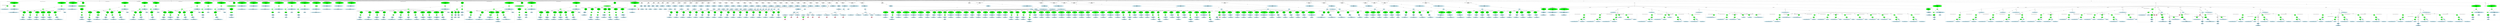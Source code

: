 strict graph "" {
	graph [bb="0,0,1.2119e+05,1548.8"];
	node [label="\N"];
	subgraph cluster150 {
		graph [bb="36826,485.21,37124,903.67",
			label="powerwindow_rtwtypes.h:124:23",
			lheight=0.21,
			lp="36975,892.17",
			lwidth=2.54,
			style=dashed
		];
		152	[fillcolor=lightblue,
			height=0.74639,
			label="IdentifierType
names: ['powerwindow_int32_T']",
			pos="36975,520.08",
			style="filled,dashed",
			width=3.9284];
		151	[fillcolor=lightblue,
			height=1.041,
			label="TypeDecl
declname: re
quals: []",
			pos="37006,656.42",
			style="filled,dashed",
			width=1.7088];
		151 -- 152	[label=type,
			lp="37005,593.45",
			pos="36998,619.07 36992,596.38 36986,567.69 36981,547.24"];
		150	[fillcolor=green,
			height=1.6303,
			label="Decl
name: re
quals: []
storage: []
funcspec: []",
			pos="37017,813.98",
			style="filled,dashed",
			width=1.591];
		150 -- 151	[label=type,
			lp="37023,729.79",
			pos="37013,755.06 37011,734.67 37010,712.34 37009,694.18"];
	}
	subgraph cluster1259 {
		graph [bb="94892,233.3,95684,714.29",
			label="powerwindow_PW_Control_PSG_Front.c:149:33",
			lheight=0.21,
			lp="95288,702.79",
			lwidth=3.78,
			style=dashed
		];
		1262	[fillcolor=lightblue,
			height=0.74639,
			label="ID
name: powerwindow_PW_Control_PSG_Front_DWork",
			pos="95128,268.17",
			style="filled,dashed",
			width=6.3247];
		1261	[fillcolor=green,
			height=0.74639,
			label="StructRef
type: .",
			pos="95498,394.12",
			style="filled,dashed",
			width=1.3356];
		1261 -- 1262	[label=name,
			lp="95350,331.15",
			pos="95457,379.5 95396,358.88 95278,319.4 95201,293.68"];
		1263	[fillcolor=lightblue,
			height=0.74639,
			label="ID
name: Debounce_Down_DWORK1",
			pos="95525,268.17",
			style="filled,dashed",
			width=4.2034];
		1261 -- 1263	[label=field,
			lp="95526,331.15",
			pos="95504,367.14 95508,345.98 95515,316.27 95519,295.12"];
		1260	[fillcolor=green,
			height=0.74639,
			label="StructRef
type: .",
			pos="95620,520.08",
			style="filled,dashed",
			width=1.3356];
		1260 -- 1261	[label=name,
			lp="95582,457.1",
			pos="95597,496.05 95575,473.79 95542,440.25 95521,418.02"];
		1264	[fillcolor=lightblue,
			height=0.74639,
			label="ID
name: rtdw",
			pos="95620,394.12",
			style="filled,dashed",
			width=1.5517];
		1260 -- 1264	[label=field,
			lp="95632,457.1",
			pos="95620,493.09 95620,471.94 95620,442.22 95620,421.07"];
		1259	[fillcolor=green,
			height=0.74639,
			label="UnaryOp
op: &",
			pos="95626,656.42",
			style="filled,dashed",
			width=1.316];
		1259 -- 1260	[label=expr,
			lp="95636,593.45",
			pos="95625,629.52 95624,605.88 95622,571.11 95621,547.36"];
	}
	subgraph cluster233 {
		graph [bb="53666,485.21,53960,903.67",
			label="powerwindow_rtw_solver.h:59:22",
			lheight=0.21,
			lp="53813,892.17",
			lwidth=2.60,
			style=dashed
		];
		235	[fillcolor=lightblue,
			height=0.74639,
			label="IdentifierType
names: ['powerwindow_time_T']",
			pos="53813,520.08",
			style="filled,dashed",
			width=3.8694];
		234	[fillcolor=lightblue,
			height=1.041,
			label="TypeDecl
declname: solverStopTime
quals: []",
			pos="53801,656.42",
			style="filled,dashed",
			width=3.2213];
		234 -- 235	[label=type,
			lp="53819,593.45",
			pos="53804,618.71 53806,596.03 53809,567.46 53811,547.1"];
		233	[fillcolor=green,
			height=1.6303,
			label="Decl
name: solverStopTime
quals: []
storage: []
funcspec: []",
			pos="53782,813.98",
			style="filled,dashed",
			width=2.7695];
		233 -- 234	[label=type,
			lp="53804,729.79",
			pos="53789,755.06 53792,734.67 53794,712.34 53797,694.18"];
	}
	subgraph cluster991 {
		graph [bb="79130,233.3,79922,714.29",
			label="powerwindow_PW_Control_PSG_Front.c:71:33",
			lheight=0.21,
			lp="79526,702.79",
			lwidth=3.68,
			style=dashed
		];
		994	[fillcolor=lightblue,
			height=0.74639,
			label="ID
name: powerwindow_PW_Control_PSG_Front_DWork",
			pos="79366,268.17",
			style="filled,dashed",
			width=6.3247];
		993	[fillcolor=green,
			height=0.74639,
			label="StructRef
type: .",
			pos="79734,394.12",
			style="filled,dashed",
			width=1.3356];
		993 -- 994	[label=name,
			lp="79588,331.15",
			pos="79694,379.5 79632,358.88 79515,319.4 79439,293.68"];
		995	[fillcolor=lightblue,
			height=0.74639,
			label="ID
name: Debounce_Down_DWORK1",
			pos="79763,268.17",
			style="filled,dashed",
			width=4.2034];
		993 -- 995	[label=field,
			lp="79762,331.15",
			pos="79740,367.44 79745,346.31 79752,316.49 79757,295.25"];
		992	[fillcolor=green,
			height=0.74639,
			label="StructRef
type: .",
			pos="79857,520.08",
			style="filled,dashed",
			width=1.3356];
		992 -- 993	[label=name,
			lp="79818,457.1",
			pos="79834,496.34 79812,474.12 79779,440.45 79757,418.13"];
		996	[fillcolor=lightblue,
			height=0.74639,
			label="ID
name: rtzce",
			pos="79857,394.12",
			style="filled,dashed",
			width=1.5713];
		992 -- 996	[label=field,
			lp="79870,457.1",
			pos="79857,493.09 79857,471.94 79857,442.22 79857,421.07"];
		991	[fillcolor=green,
			height=0.74639,
			label="UnaryOp
op: &",
			pos="79862,656.42",
			style="filled,dashed",
			width=1.316];
		991 -- 992	[label=expr,
			lp="79872,593.45",
			pos="79861,629.52 79860,605.88 79859,571.11 79858,547.36"];
	}
	subgraph cluster261 {
		graph [bb="56478,485.21,56862,903.67",
			label="powerwindow_rtw_solver.h:69:22",
			lheight=0.21,
			lp="56670,892.17",
			lwidth=2.60,
			style=dashed
		];
		263	[fillcolor=lightblue,
			height=0.74639,
			label="IdentifierType
names: ['powerwindow_real_T']",
			pos="56670,520.08",
			style="filled,dashed",
			width=3.7712];
		262	[fillcolor=lightblue,
			height=1.041,
			label="TypeDecl
declname: solverConsecutiveZCsStepRelTol
quals: []",
			pos="56670,656.42",
			style="filled,dashed",
			width=5.1069];
		262 -- 263	[label=type,
			lp="56682,593.45",
			pos="56670,618.71 56670,596.03 56670,567.46 56670,547.1"];
		261	[fillcolor=green,
			height=1.6303,
			label="Decl
name: solverConsecutiveZCsStepRelTol
quals: []
storage: []
funcspec: []",
			pos="56662,813.98",
			style="filled,dashed",
			width=4.6748];
		261 -- 262	[label=type,
			lp="56678,729.79",
			pos="56665,755.06 56666,734.67 56667,712.34 56668,694.18"];
	}
	subgraph cluster827 {
		graph [bb="71510,485.21,71830,903.67",
			label="powerwindow_PW_Control_PSG_Front.h:63:25",
			lheight=0.21,
			lp="71670,892.17",
			lwidth=3.69,
			style=dashed
		];
		829	[fillcolor=lightblue,
			height=0.74639,
			label="IdentifierType
names: ['powerwindow_boolean_T']",
			pos="71670,520.08",
			style="filled,dashed",
			width=4.223];
		828	[fillcolor=lightblue,
			height=1.041,
			label="TypeDecl
declname: Down_DRV
quals: []",
			pos="71670,656.42",
			style="filled,dashed",
			width=2.8481];
		828 -- 829	[label=type,
			lp="71682,593.45",
			pos="71670,618.71 71670,596.03 71670,567.46 71670,547.1"];
		827	[fillcolor=green,
			height=1.6303,
			label="Decl
name: Down_DRV
quals: []
storage: []
funcspec: []",
			pos="71670,813.98",
			style="filled,dashed",
			width=2.3963];
		827 -- 828	[label=type,
			lp="71682,729.79",
			pos="71670,755.06 71670,734.67 71670,712.34 71670,694.18"];
	}
	subgraph cluster1250 {
		graph [bb="94116,233.3,94884,714.29",
			label="powerwindow_PW_Control_PSG_Front.c:145:33",
			lheight=0.21,
			lp="94500,702.79",
			lwidth=3.78,
			style=dashed
		];
		1253	[fillcolor=lightblue,
			height=0.74639,
			label="ID
name: powerwindow_PW_Control_PSG_Front_DWork",
			pos="94352,268.17",
			style="filled,dashed",
			width=6.3247];
		1252	[fillcolor=green,
			height=0.74639,
			label="StructRef
type: .",
			pos="94698,394.12",
			style="filled,dashed",
			width=1.3356];
		1252 -- 1253	[label=name,
			lp="94560,331.15",
			pos="94658,378.9 94600,358.17 94492,319.35 94421,293.89"];
		1254	[fillcolor=lightblue,
			height=0.74639,
			label="ID
name: Debounce_Up_DWORK1",
			pos="94737,268.17",
			style="filled,dashed",
			width=3.8694];
		1252 -- 1254	[label=field,
			lp="94732,331.15",
			pos="94706,367.44 94713,346.31 94722,316.49 94729,295.25"];
		1251	[fillcolor=green,
			height=0.74639,
			label="StructRef
type: .",
			pos="94820,520.08",
			style="filled,dashed",
			width=1.3356];
		1251 -- 1252	[label=name,
			lp="94782,457.1",
			pos="94797,496.05 94775,473.79 94742,440.25 94721,418.02"];
		1255	[fillcolor=lightblue,
			height=0.74639,
			label="ID
name: rtdw",
			pos="94820,394.12",
			style="filled,dashed",
			width=1.5517];
		1251 -- 1255	[label=field,
			lp="94832,457.1",
			pos="94820,493.09 94820,471.94 94820,442.22 94820,421.07"];
		1250	[fillcolor=green,
			height=0.74639,
			label="UnaryOp
op: &",
			pos="94826,656.42",
			style="filled,dashed",
			width=1.316];
		1250 -- 1251	[label=expr,
			lp="94836,593.45",
			pos="94825,629.52 94824,605.88 94822,571.11 94821,547.36"];
	}
	subgraph cluster230 {
		graph [bb="53338,485.21,53658,903.67",
			label="powerwindow_rtw_solver.h:57:25",
			lheight=0.21,
			lp="53498,892.17",
			lwidth=2.60,
			style=dashed
		];
		232	[fillcolor=lightblue,
			height=0.74639,
			label="IdentifierType
names: ['powerwindow_boolean_T']",
			pos="53498,520.08",
			style="filled,dashed",
			width=4.223];
		231	[fillcolor=lightblue,
			height=1.041,
			label="TypeDecl
declname: solverNeedsReset
quals: []",
			pos="53483,656.42",
			style="filled,dashed",
			width=3.398];
		231 -- 232	[label=type,
			lp="53502,593.45",
			pos="53487,618.71 53490,596.03 53493,567.46 53495,547.1"];
		230	[fillcolor=green,
			height=1.6303,
			label="Decl
name: solverNeedsReset
quals: []
storage: []
funcspec: []",
			pos="53460,813.98",
			style="filled,dashed",
			width=2.9659];
		230 -- 231	[label=type,
			lp="53484,729.79",
			pos="53469,755.06 53472,734.67 53475,712.34 53478,694.18"];
	}
	subgraph cluster249 {
		graph [bb="55176,485.21,55518,903.67",
			label="powerwindow_rtw_solver.h:65:21",
			lheight=0.21,
			lp="55347,892.17",
			lwidth=2.60,
			style=dashed
		];
		251	[fillcolor=lightblue,
			height=0.74639,
			label="IdentifierType
names: ['powerwindow_int_T']",
			pos="55347,520.08",
			style="filled,dashed",
			width=3.6534];
		250	[fillcolor=lightblue,
			height=1.041,
			label="TypeDecl
declname: solverShapePreserveControl
quals: []",
			pos="55347,656.42",
			style="filled,dashed",
			width=4.5176];
		250 -- 251	[label=type,
			lp="55359,593.45",
			pos="55347,618.71 55347,596.03 55347,567.46 55347,547.1"];
		249	[fillcolor=green,
			height=1.6303,
			label="Decl
name: solverShapePreserveControl
quals: []
storage: []
funcspec: []",
			pos="55339,813.98",
			style="filled,dashed",
			width=4.0855];
		249 -- 250	[label=type,
			lp="55355,729.79",
			pos="55342,755.06 55343,734.67 55344,712.34 55345,694.18"];
	}
	subgraph cluster1334 {
		graph [bb="1.2055e+05,359.25,1.2118e+05,1282.4",
			label="powerwindow_PW_Control_PSG_Front.c:176:6",
			lheight=0.21,
			lp="1.2087e+05,1270.9",
			lwidth=3.68,
			style=dashed
		];
		1339	[fillcolor=lightblue,
			height=0.74639,
			label="IdentifierType
names: ['void']",
			pos="1.2063e+05,394.12",
			style="filled,dashed",
			width=1.9053];
		1338	[fillcolor=lightblue,
			height=1.041,
			label="TypeDecl
declname: None
quals: []",
			pos="1.2063e+05,520.08",
			style="filled,dashed",
			width=2.082];
		1338 -- 1339	[label=type,
			lp="1.2065e+05,457.1",
			pos="1.2063e+05,482.56 1.2063e+05,462.85 1.2063e+05,438.98 1.2063e+05,421.16"];
		1337	[fillcolor=green,
			height=1.041,
			label="Typename
name: None
quals: []",
			pos="1.2063e+05,656.42",
			style="filled,dashed",
			width=1.6303];
		1337 -- 1338	[label=type,
			lp="1.2064e+05,593.45",
			pos="1.2063e+05,618.71 1.2063e+05,599.76 1.2063e+05,576.69 1.2063e+05,557.74"];
		1336	[fillcolor=green,
			height=0.5,
			label=ParamList,
			pos="1.2061e+05,813.98",
			style="filled,dashed",
			width=1.3179];
		1336 -- 1337	[label="params[0]",
			lp="1.2064e+05,729.79",
			pos="1.2061e+05,795.74 1.2061e+05,771.3 1.2062e+05,725.98 1.2062e+05,693.88"];
		1335	[fillcolor=green,
			height=0.5,
			label=FuncDecl,
			pos="1.208e+05,1003.4",
			style="filled,dashed",
			width=1.2457];
		1335 -- 1336	[label=args,
			lp="1.207e+05,919.17",
			pos="1.2077e+05,988.15 1.2074e+05,970.79 1.207e+05,939.31 1.2066e+05,903.67 1.2064e+05,881.55 1.2062e+05,850.82 1.2061e+05,831.96"];
		1340	[fillcolor=lightblue,
			height=1.041,
			label="TypeDecl
declname: powerwindow_PW_Control_PSG_Front_terminate
quals: []",
			pos="1.2092e+05,813.98",
			style="filled,dashed",
			width=6.9925];
		1335 -- 1340	[label=type,
			lp="1.2087e+05,919.17",
			pos="1.2081e+05,985.73 1.2083e+05,955.73 1.2087e+05,891.89 1.209e+05,851.34"];
		1341	[fillcolor=lightblue,
			height=0.74639,
			label="IdentifierType
names: ['void']",
			pos="1.2092e+05,656.42",
			style="filled,dashed",
			width=1.9053];
		1340 -- 1341	[label=type,
			lp="1.2094e+05,729.79",
			pos="1.2092e+05,776.12 1.2092e+05,747.55 1.2092e+05,708.68 1.2092e+05,683.33"];
		1334	[fillcolor=green,
			height=1.6303,
			label="Decl
name: powerwindow_PW_Control_PSG_Front_terminate
quals: []
storage: []
funcspec: []",
			pos="1.208e+05,1192.7",
			style="filled,dashed",
			width=6.5407];
		1334 -- 1335	[label=type,
			lp="1.2081e+05,1108.6",
			pos="1.208e+05,1134 1.208e+05,1095.3 1.208e+05,1046.9 1.208e+05,1021.6"];
	}
	subgraph cluster915 {
		graph [bb="3947,779.11,4863,1471.8",
			label="powerwindow_PW_Control_PSG_Front.c:47:43",
			lheight=0.21,
			lp="4405,1460.3",
			lwidth=3.68
		];
		subgraph cluster919 {
			graph [bb="3955,968.49,4397,1250.6",
				label="powerwindow_PW_Control_PSG_Front.c:48:39",
				lheight=0.21,
				lp="4176,1239.1",
				lwidth=3.68,
				style=dashed
			];
			920	[fillcolor=lightblue,
				height=0.74639,
				label="ID
name: powerwindow_PW_Control_PSG_Front_M_",
				pos="4176,1003.4",
				style=filled,
				width=5.9122];
			919	[fillcolor=green,
				height=0.74639,
				label="UnaryOp
op: &",
				pos="4259,1192.7",
				style=filled,
				width=1.316];
			919 -- 920	[label=expr,
				lp="4214.5,1108.6",
				pos="4237.5,1168.5 4225.4,1154.3 4211,1135.3 4202,1116.1 4189.1,1088.5 4182.3,1054 4179,1030.7"];
		}
		918	[fillcolor=lightblue,
			height=0.74639,
			label="IdentifierType
names: ['powerwindow_RT_MODEL_PW_Control_PSG_Front']",
			pos="4591,813.98",
			style="filled,dashed",
			width=7.3264];
		917	[fillcolor=lightblue,
			height=1.041,
			label="TypeDecl
declname: powerwindow_PW_Control_PSG_Front_M
quals: []",
			pos="4631,1003.4",
			style=filled,
			width=6.2265];
		917 -- 918	[label=type,
			lp="4627,919.17",
			pos="4623.2,965.79 4615.3,929.05 4603.5,873.35 4596.5,840.92"];
		916	[fillcolor=green,
			height=0.74639,
			label="PtrDecl
quals: ['const']",
			pos="4631,1192.7",
			style=filled,
			width=1.866];
		916 -- 917	[label=type,
			lp="4643,1108.6",
			pos="4631,1165.7 4631,1133.3 4631,1077.8 4631,1041.1"];
		915	[fillcolor=green,
			height=1.6303,
			label="Decl
name: powerwindow_PW_Control_PSG_Front_M
quals: []
storage: []
funcspec: []",
			pos="4631,1382.1",
			style=filled,
			width=5.7747];
		915 -- 919	[label=init,
			lp="4349.5,1297.9",
			pos="4452.9,1351.7 4402.9,1337.1 4351,1315.2 4310,1282.4 4289.6,1266.1 4275.8,1239.3 4267.8,1219.4"];
		915 -- 916	[label=type,
			lp="4643,1297.9",
			pos="4631,1323.4 4631,1288.7 4631,1246.4 4631,1219.7"];
	}
	subgraph cluster1298 {
		graph [bb="98087,233.3,98879,714.29",
			label="powerwindow_PW_Control_PSG_Front.c:163:33",
			lheight=0.21,
			lp="98483,702.79",
			lwidth=3.78,
			style=dashed
		];
		1301	[fillcolor=lightblue,
			height=0.74639,
			label="ID
name: powerwindow_PW_Control_PSG_Front_DWork",
			pos="98323,268.17",
			style="filled,dashed",
			width=6.3247];
		1300	[fillcolor=green,
			height=0.74639,
			label="StructRef
type: .",
			pos="98693,394.12",
			style="filled,dashed",
			width=1.3356];
		1300 -- 1301	[label=name,
			lp="98546,331.15",
			pos="98652,379.5 98591,358.88 98473,319.4 98396,293.68"];
		1302	[fillcolor=lightblue,
			height=0.74639,
			label="ID
name: Debounce_Down_DWORK1",
			pos="98720,268.17",
			style="filled,dashed",
			width=4.2034];
		1300 -- 1302	[label=field,
			lp="98720,331.15",
			pos="98699,367.14 98703,345.98 98710,316.27 98714,295.12"];
		1299	[fillcolor=green,
			height=0.74639,
			label="StructRef
type: .",
			pos="98815,520.08",
			style="filled,dashed",
			width=1.3356];
		1299 -- 1300	[label=name,
			lp="98776,457.1",
			pos="98792,496.05 98770,473.79 98737,440.25 98716,418.02"];
		1303	[fillcolor=lightblue,
			height=0.74639,
			label="ID
name: rtdw",
			pos="98815,394.12",
			style="filled,dashed",
			width=1.5517];
		1299 -- 1303	[label=field,
			lp="98828,457.1",
			pos="98815,493.09 98815,471.94 98815,442.22 98815,421.07"];
		1298	[fillcolor=green,
			height=0.74639,
			label="UnaryOp
op: &",
			pos="98820,656.42",
			style="filled,dashed",
			width=1.316];
		1298 -- 1299	[label=expr,
			lp="98830,593.45",
			pos="98819,629.52 98818,605.88 98817,571.11 98816,547.36"];
	}
	subgraph cluster227 {
		graph [bb="53010,485.21,53330,903.67",
			label="powerwindow_rtw_solver.h:56:25",
			lheight=0.21,
			lp="53170,892.17",
			lwidth=2.60,
			style=dashed
		];
		229	[fillcolor=lightblue,
			height=0.74639,
			label="IdentifierType
names: ['powerwindow_boolean_T']",
			pos="53170,520.08",
			style="filled,dashed",
			width=4.223];
		228	[fillcolor=lightblue,
			height=1.041,
			label="TypeDecl
declname: isVariableStepSolver
quals: []",
			pos="53161,656.42",
			style="filled,dashed",
			width=3.732];
		228 -- 229	[label=type,
			lp="53177,593.45",
			pos="53163,618.71 53165,596.03 53167,567.46 53168,547.1"];
		227	[fillcolor=green,
			height=1.6303,
			label="Decl
name: isVariableStepSolver
quals: []
storage: []
funcspec: []",
			pos="53144,813.98",
			style="filled,dashed",
			width=3.2802];
		227 -- 228	[label=type,
			lp="53165,729.79",
			pos="53150,755.06 53153,734.67 53155,712.34 53157,694.18"];
	}
	subgraph cluster1229 {
		graph [bb="1.1728e+05,233.3,1.1812e+05,714.29",
			label="powerwindow_PW_Control_PSG_Front.c:139:8",
			lheight=0.21,
			lp="1.177e+05,702.79",
			lwidth=3.68,
			style=dashed
		];
		1232	[fillcolor=lightblue,
			height=0.74639,
			label="ID
name: powerwindow_PW_Control_PSG_Front_DWork",
			pos="1.1752e+05,268.17",
			style="filled,dashed",
			width=6.3247];
		1231	[fillcolor=green,
			height=0.74639,
			label="StructRef
type: .",
			pos="1.1752e+05,394.12",
			style="filled,dashed",
			width=1.3356];
		1231 -- 1232	[label=name,
			lp="1.1753e+05,331.15",
			pos="1.1752e+05,367.14 1.1752e+05,345.98 1.1752e+05,316.27 1.1752e+05,295.12"];
		1233	[fillcolor=lightblue,
			height=0.74639,
			label="ID
name: PW_PSG_Front_Front_DWORK1",
			pos="1.1793e+05,268.17",
			style="filled,dashed",
			width=4.7926];
		1231 -- 1233	[label=field,
			lp="1.1768e+05,331.15",
			pos="1.1754e+05,370.58 1.1755e+05,362.59 1.1756e+05,354.2 1.1757e+05,348.65 1.1758e+05,343.02 1.1773e+05,311.72 1.1783e+05,290.12"];
		1230	[fillcolor=green,
			height=0.74639,
			label="StructRef
type: .",
			pos="1.1752e+05,520.08",
			style="filled,dashed",
			width=1.3356];
		1230 -- 1231	[label=name,
			lp="1.1753e+05,457.1",
			pos="1.1752e+05,493.09 1.1752e+05,471.94 1.1752e+05,442.22 1.1752e+05,421.07"];
		1234	[fillcolor=lightblue,
			height=0.74639,
			label="ID
name: rtb",
			pos="1.1763e+05,394.12",
			style="filled,dashed",
			width=1.3553];
		1230 -- 1234	[label=field,
			lp="1.1759e+05,457.1",
			pos="1.1754e+05,495.76 1.1756e+05,473.6 1.1759e+05,440.46 1.1761e+05,418.33"];
		1229	[fillcolor=green,
			height=0.74639,
			label="UnaryOp
op: &",
			pos="1.1742e+05,656.42",
			style="filled,dashed",
			width=1.316];
		1229 -- 1230	[label=expr,
			lp="1.1748e+05,593.45",
			pos="1.1744e+05,631.09 1.1746e+05,606.9 1.1748e+05,569.97 1.175e+05,545.68"];
	}
	subgraph cluster236 {
		graph [bb="53968,359.25,54262,903.67",
			label="powerwindow_rtw_solver.h:60:22",
			lheight=0.21,
			lp="54115,892.17",
			lwidth=2.60,
			style=dashed
		];
		239	[fillcolor=lightblue,
			height=0.74639,
			label="IdentifierType
names: ['powerwindow_time_T']",
			pos="54115,394.12",
			style="filled,dashed",
			width=3.8694];
		238	[fillcolor=lightblue,
			height=1.041,
			label="TypeDecl
declname: stepSizePtr
quals: []",
			pos="54094,520.08",
			style="filled,dashed",
			width=2.6909];
		238 -- 239	[label=type,
			lp="54117,457.1",
			pos="54100,482.56 54104,462.85 54108,438.98 54111,421.16"];
		237	[fillcolor=green,
			height=0.74639,
			label="PtrDecl
quals: []",
			pos="54075,656.42",
			style="filled,dashed",
			width=1.2178];
		237 -- 238	[label=type,
			lp="54096,593.45",
			pos="54079,629.52 54082,609.09 54086,580.33 54089,557.57"];
		236	[fillcolor=green,
			height=1.6303,
			label="Decl
name: stepSizePtr
quals: []
storage: []
funcspec: []",
			pos="54065,813.98",
			style="filled,dashed",
			width=2.2588];
		236 -- 237	[label=type,
			lp="54082,729.79",
			pos="54069,755.06 54070,730.53 54072,703.17 54073,683.67"];
	}
	subgraph cluster833 {
		graph [bb="72166,485.21,72464,903.67",
			label="powerwindow_PW_Control_PSG_Front.h:66:23",
			lheight=0.21,
			lp="72315,892.17",
			lwidth=3.69,
			style=dashed
		];
		835	[fillcolor=lightblue,
			height=0.74639,
			label="IdentifierType
names: ['powerwindow_uint8_T']",
			pos="72315,520.08",
			style="filled,dashed",
			width=3.9284];
		834	[fillcolor=lightblue,
			height=1.041,
			label="TypeDecl
declname: currentsense
quals: []",
			pos="72295,656.42",
			style="filled,dashed",
			width=2.8284];
		834 -- 835	[label=type,
			lp="72317,593.45",
			pos="72300,618.71 72304,596.03 72308,567.46 72311,547.1"];
		833	[fillcolor=green,
			height=1.6303,
			label="Decl
name: currentsense
quals: []
storage: []
funcspec: []",
			pos="72268,813.98",
			style="filled,dashed",
			width=2.3963];
		833 -- 834	[label=type,
			lp="72295,729.79",
			pos="72278,755.5 72282,734.9 72285,712.26 72289,693.93"];
	}
	subgraph cluster1235 {
		graph [bb="1.1812e+05,233.3,1.1896e+05,714.29",
			label="powerwindow_PW_Control_PSG_Front.c:140:8",
			lheight=0.21,
			lp="1.1854e+05,702.79",
			lwidth=3.68,
			style=dashed
		];
		1238	[fillcolor=lightblue,
			height=0.74639,
			label="ID
name: powerwindow_PW_Control_PSG_Front_DWork",
			pos="1.1836e+05,268.17",
			style="filled,dashed",
			width=6.3247];
		1237	[fillcolor=green,
			height=0.74639,
			label="StructRef
type: .",
			pos="1.1836e+05,394.12",
			style="filled,dashed",
			width=1.3356];
		1237 -- 1238	[label=name,
			lp="1.1837e+05,331.15",
			pos="1.1836e+05,367.14 1.1836e+05,345.98 1.1836e+05,316.27 1.1836e+05,295.12"];
		1239	[fillcolor=lightblue,
			height=0.74639,
			label="ID
name: PW_PSG_Front_Front_DWORK1",
			pos="1.1878e+05,268.17",
			style="filled,dashed",
			width=4.7926];
		1237 -- 1239	[label=field,
			lp="1.1852e+05,331.15",
			pos="1.1838e+05,370.58 1.1839e+05,362.59 1.184e+05,354.2 1.1842e+05,348.65 1.1843e+05,343.02 1.1857e+05,311.72 1.1868e+05,290.12"];
		1236	[fillcolor=green,
			height=0.74639,
			label="StructRef
type: .",
			pos="1.1836e+05,520.08",
			style="filled,dashed",
			width=1.3356];
		1236 -- 1237	[label=name,
			lp="1.1837e+05,457.1",
			pos="1.1836e+05,493.09 1.1836e+05,471.94 1.1836e+05,442.22 1.1836e+05,421.07"];
		1240	[fillcolor=lightblue,
			height=0.74639,
			label="ID
name: rtdw",
			pos="1.1848e+05,394.12",
			style="filled,dashed",
			width=1.5517];
		1236 -- 1240	[label=field,
			lp="1.1844e+05,457.1",
			pos="1.1838e+05,496.05 1.184e+05,474.07 1.1844e+05,441.09 1.1846e+05,418.87"];
		1235	[fillcolor=green,
			height=0.74639,
			label="UnaryOp
op: &",
			pos="1.1827e+05,656.42",
			style="filled,dashed",
			width=1.316];
		1235 -- 1236	[label=expr,
			lp="1.1833e+05,593.45",
			pos="1.1828e+05,631.09 1.183e+05,606.9 1.1833e+05,569.97 1.1834e+05,545.68"];
	}
	subgraph cluster223 {
		graph [bb="52784,359.25,53002,903.67",
			label="powerwindow_rtw_solver.h:55:14",
			lheight=0.21,
			lp="52893,892.17",
			lwidth=2.60,
			style=dashed
		];
		226	[fillcolor=lightblue,
			height=0.74639,
			label="IdentifierType
names: ['char']",
			pos="52893,394.12",
			style="filled,dashed",
			width=1.8856];
		225	[fillcolor=lightblue,
			height=1.041,
			label="TypeDecl
declname: solverName
quals: ['const']",
			pos="52893,520.08",
			style="filled,dashed",
			width=2.8088];
		225 -- 226	[label=type,
			lp="52905,457.1",
			pos="52893,482.56 52893,462.85 52893,438.98 52893,421.16"];
		224	[fillcolor=green,
			height=0.74639,
			label="PtrDecl
quals: []",
			pos="52890,656.42",
			style="filled,dashed",
			width=1.2178];
		224 -- 225	[label=type,
			lp="52903,593.45",
			pos="52891,629.52 52891,609.09 52892,580.33 52892,557.57"];
		223	[fillcolor=green,
			height=1.6303,
			label="Decl
name: solverName
quals: ['const']
storage: []
funcspec: []",
			pos="52885,813.98",
			style="filled,dashed",
			width=2.357];
		223 -- 224	[label=type,
			lp="52899,729.79",
			pos="52887,755.06 52888,730.53 52889,703.17 52889,683.67"];
	}
	subgraph cluster1292 {
		graph [bb="98887,233.3,99679,714.29",
			label="powerwindow_PW_Control_PSG_Front.c:162:32",
			lheight=0.21,
			lp="99283,702.79",
			lwidth=3.78,
			style=dashed
		];
		1295	[fillcolor=lightblue,
			height=0.74639,
			label="ID
name: powerwindow_PW_Control_PSG_Front_DWork",
			pos="99123,268.17",
			style="filled,dashed",
			width=6.3247];
		1294	[fillcolor=green,
			height=0.74639,
			label="StructRef
type: .",
			pos="99236,394.12",
			style="filled,dashed",
			width=1.3356];
		1294 -- 1295	[label=name,
			lp="99202,331.15",
			pos="99215,369.81 99195,348.49 99167,317.01 99146,294.95"];
		1296	[fillcolor=lightblue,
			height=0.74639,
			label="ID
name: Debounce_Down_DWORK1",
			pos="99520,268.17",
			style="filled,dashed",
			width=4.2034];
		1294 -- 1296	[label=field,
			lp="99352,331.15",
			pos="99261,370.86 99270,363.09 99282,354.78 99293,348.65 99339,323.74 99394,304.26 99438,290.82"];
		1293	[fillcolor=green,
			height=0.74639,
			label="StructRef
type: .",
			pos="99293,520.08",
			style="filled,dashed",
			width=1.3356];
		1293 -- 1294	[label=name,
			lp="99282,457.1",
			pos="99281,493.69 99271,472.3 99257,441.85 99248,420.47"];
		1297	[fillcolor=lightblue,
			height=0.74639,
			label="ID
name: rtb",
			pos="99351,394.12",
			style="filled,dashed",
			width=1.3553];
		1293 -- 1297	[label=field,
			lp="99338,457.1",
			pos="99305,493.99 99315,472.63 99329,442.07 99339,420.6"];
		1292	[fillcolor=green,
			height=0.74639,
			label="UnaryOp
op: &",
			pos="99293,656.42",
			style="filled,dashed",
			width=1.316];
		1292 -- 1293	[label=expr,
			lp="99306,593.45",
			pos="99293,629.52 99293,605.88 99293,571.11 99293,547.36"];
	}
	subgraph cluster246 {
		graph [bb="54874,485.21,55168,903.67",
			label="powerwindow_rtw_solver.h:63:22",
			lheight=0.21,
			lp="55021,892.17",
			lwidth=2.60,
			style=dashed
		];
		248	[fillcolor=lightblue,
			height=0.74639,
			label="IdentifierType
names: ['powerwindow_time_T']",
			pos="55021,520.08",
			style="filled,dashed",
			width=3.8694];
		247	[fillcolor=lightblue,
			height=1.041,
			label="TypeDecl
declname: fixedStepSize
quals: []",
			pos="55005,656.42",
			style="filled,dashed",
			width=2.9659];
		247 -- 248	[label=type,
			lp="55025,593.45",
			pos="55009,618.71 55012,596.03 55015,567.46 55018,547.1"];
		246	[fillcolor=green,
			height=1.6303,
			label="Decl
name: fixedStepSize
quals: []
storage: []
funcspec: []",
			pos="54981,813.98",
			style="filled,dashed",
			width=2.5142];
		246 -- 247	[label=type,
			lp="55006,729.79",
			pos="54990,755.5 54993,734.9 54997,712.26 54999,693.93"];
	}
	subgraph cluster258 {
		graph [bb="56190,485.21,56470,903.67",
			label="powerwindow_rtw_solver.h:68:21",
			lheight=0.21,
			lp="56330,892.17",
			lwidth=2.60,
			style=dashed
		];
		260	[fillcolor=lightblue,
			height=0.74639,
			label="IdentifierType
names: ['powerwindow_int_T']",
			pos="56330,520.08",
			style="filled,dashed",
			width=3.6534];
		259	[fillcolor=lightblue,
			height=1.041,
			label="TypeDecl
declname: solverMaxOrder
quals: []",
			pos="56323,656.42",
			style="filled,dashed",
			width=3.2802];
		259 -- 260	[label=type,
			lp="56338,593.45",
			pos="56325,618.71 56326,596.03 56328,567.46 56329,547.1"];
		258	[fillcolor=green,
			height=1.6303,
			label="Decl
name: solverMaxOrder
quals: []
storage: []
funcspec: []",
			pos="56308,813.98",
			style="filled,dashed",
			width=2.8284];
		258 -- 259	[label=type,
			lp="56328,729.79",
			pos="56314,755.06 56316,734.67 56318,712.34 56319,694.18"];
	}
	subgraph cluster545 {
		graph [bb="4871,351.25,7143,1471.8",
			label="powerwindow_powerwindow_control.h:87:13",
			lheight=0.21,
			lp="6007,1460.3",
			lwidth=3.50,
			style=dashed
		];
		subgraph cluster564 {
			graph [bb="6191,359.25,6511,903.67",
				label="powerwindow_powerwindow_control.h:91:59",
				lheight=0.21,
				lp="6351,892.17",
				lwidth=3.50,
				style=dashed
			];
			567	[fillcolor=lightblue,
				height=0.74639,
				label="IdentifierType
names: ['powerwindow_boolean_T']",
				pos="6351,394.12",
				style="filled,dashed",
				width=4.223];
			566	[fillcolor=lightblue,
				height=1.041,
				label="TypeDecl
declname: rty_wake
quals: []",
				pos="6320,520.08",
				style="filled,dashed",
				width=2.4945];
			566 -- 567	[label=type,
				lp="6350,457.1",
				pos="6329.1,482.56 6334.1,462.85 6340,438.98 6344.5,421.16"];
			565	[fillcolor=green,
				height=0.74639,
				label="PtrDecl
quals: []",
				pos="6294,656.42",
				style="filled,dashed",
				width=1.2178];
			565 -- 566	[label=type,
				lp="6319,593.45",
				pos="6299,629.52 6303,609.09 6308.5,580.33 6312.9,557.57"];
			564	[fillcolor=green,
				height=1.6303,
				label="Decl
name: rty_wake
quals: []
storage: []
funcspec: []",
				pos="6281,813.98",
				style="filled,dashed",
				width=2.0428];
			564 -- 565	[label=type,
				lp="6301,729.79",
				pos="6285.8,755.06 6287.9,730.53 6290.2,703.17 6291.8,683.67"];
		}
		subgraph cluster560 {
			graph [bb="5863,359.25,6183,903.67",
				label="powerwindow_powerwindow_control.h:91:25",
				lheight=0.21,
				lp="6023,892.17",
				lwidth=3.50,
				style=dashed
			];
			563	[fillcolor=lightblue,
				height=0.74639,
				label="IdentifierType
names: ['powerwindow_boolean_T']",
				pos="6023,394.12",
				style="filled,dashed",
				width=4.223];
			562	[fillcolor=lightblue,
				height=1.041,
				label="TypeDecl
declname: rty_pinch
quals: []",
				pos="6023,520.08",
				style="filled,dashed",
				width=2.5142];
			562 -- 563	[label=type,
				lp="6035,457.1",
				pos="6023,482.56 6023,462.85 6023,438.98 6023,421.16"];
			561	[fillcolor=green,
				height=0.74639,
				label="PtrDecl
quals: []",
				pos="6023,656.42",
				style="filled,dashed",
				width=1.2178];
			561 -- 562	[label=type,
				lp="6035,593.45",
				pos="6023,629.52 6023,609.09 6023,580.33 6023,557.57"];
			560	[fillcolor=green,
				height=1.6303,
				label="Decl
name: rty_pinch
quals: []
storage: []
funcspec: []",
				pos="6023,813.98",
				style="filled,dashed",
				width=2.082];
			560 -- 561	[label=type,
				lp="6035,729.79",
				pos="6023,755.06 6023,730.53 6023,703.17 6023,683.67"];
		}
		subgraph cluster556 {
			graph [bb="5535,359.25,5855,903.67",
				label="powerwindow_powerwindow_control.h:90:25",
				lheight=0.21,
				lp="5695,892.17",
				lwidth=3.50,
				style=dashed
			];
			559	[fillcolor=lightblue,
				height=0.74639,
				label="IdentifierType
names: ['powerwindow_boolean_T']",
				pos="5695,394.12",
				style="filled,dashed",
				width=4.223];
			558	[fillcolor=lightblue,
				height=1.041,
				label="TypeDecl
declname: rty_overcurrent
quals: []",
				pos="5705,520.08",
				style="filled,dashed",
				width=3.1623];
			558 -- 559	[label=type,
				lp="5713,457.1",
				pos="5702.1,482.56 5700.5,462.85 5698.5,438.98 5697.1,421.16"];
			557	[fillcolor=green,
				height=0.74639,
				label="PtrDecl
quals: []",
				pos="5719,656.42",
				style="filled,dashed",
				width=1.2178];
			557 -- 558	[label=type,
				lp="5726,593.45",
				pos="5716.3,629.52 5714.2,609.09 5711.2,580.33 5708.8,557.57"];
			556	[fillcolor=green,
				height=1.6303,
				label="Decl
name: rty_overcurrent
quals: []
storage: []
funcspec: []",
				pos="5747,813.98",
				style="filled,dashed",
				width=2.7106];
			556 -- 557	[label=type,
				lp="5745,729.79",
				pos="5736.7,755.5 5732.2,730.75 5727.2,703.05 5723.7,683.41"];
		}
		subgraph cluster552 {
			graph [bb="5207,359.25,5527,903.67",
				label="powerwindow_powerwindow_control.h:89:25",
				lheight=0.21,
				lp="5367,892.17",
				lwidth=3.50,
				style=dashed
			];
			555	[fillcolor=lightblue,
				height=0.74639,
				label="IdentifierType
names: ['powerwindow_boolean_T']",
				pos="5367,394.12",
				style="filled,dashed",
				width=4.223];
			554	[fillcolor=lightblue,
				height=1.041,
				label="TypeDecl
declname: rty_window_down
quals: []",
				pos="5375,520.08",
				style="filled,dashed",
				width=3.5159];
			554 -- 555	[label=type,
				lp="5384,457.1",
				pos="5372.6,482.56 5371.4,462.85 5369.8,438.98 5368.7,421.16"];
			553	[fillcolor=green,
				height=0.74639,
				label="PtrDecl
quals: []",
				pos="5386,656.42",
				style="filled,dashed",
				width=1.2178];
			553 -- 554	[label=type,
				lp="5394,593.45",
				pos="5383.9,629.52 5382.2,609.09 5379.9,580.33 5378,557.57"];
			552	[fillcolor=green,
				height=1.6303,
				label="Decl
name: rty_window_down
quals: []
storage: []
funcspec: []",
				pos="5408,813.98",
				style="filled,dashed",
				width=3.0641];
			552 -- 553	[label=type,
				lp="5409,729.79",
				pos="5399.8,755.06 5396.3,730.35 5392.4,702.78 5389.7,683.26"];
		}
		subgraph cluster548 {
			graph [bb="4879,359.25,5199,903.67",
				label="powerwindow_powerwindow_control.h:88:25",
				lheight=0.21,
				lp="5039,892.17",
				lwidth=3.50,
				style=dashed
			];
			551	[fillcolor=lightblue,
				height=0.74639,
				label="IdentifierType
names: ['powerwindow_boolean_T']",
				pos="5039,394.12",
				style="filled,dashed",
				width=4.223];
			550	[fillcolor=lightblue,
				height=1.041,
				label="TypeDecl
declname: rty_window_up
quals: []",
				pos="5049,520.08",
				style="filled,dashed",
				width=3.182];
			550 -- 551	[label=type,
				lp="5057,457.1",
				pos="5046.1,482.56 5044.5,462.85 5042.5,438.98 5041.1,421.16"];
			549	[fillcolor=green,
				height=0.74639,
				label="PtrDecl
quals: []",
				pos="5064,656.42",
				style="filled,dashed",
				width=1.2178];
			549 -- 550	[label=type,
				lp="5070,593.45",
				pos="5061.1,629.52 5058.8,609.09 5055.6,580.33 5053.1,557.57"];
			548	[fillcolor=green,
				height=1.6303,
				label="Decl
name: rty_window_up
quals: []
storage: []
funcspec: []",
				pos="5091,813.98",
				style="filled,dashed",
				width=2.7499];
			548 -- 549	[label=type,
				lp="5090,729.79",
				pos="5081,755.5 5076.7,730.75 5071.9,703.05 5068.5,683.41"];
		}
		subgraph cluster568 {
			graph [bb="6519,359.25,6989,903.67",
				label="powerwindow_powerwindow_control.h:92:40",
				lheight=0.21,
				lp="6754,892.17",
				lwidth=3.50,
				style=dashed
			];
			571	[fillcolor=lightblue,
				height=0.74639,
				label="IdentifierType
names: ['powerwindow_rtDW_PowerWindow_control']",
				pos="6754,394.12",
				style="filled,dashed",
				width=6.305];
			570	[fillcolor=lightblue,
				height=1.041,
				label="TypeDecl
declname: localDW
quals: []",
				pos="6685,520.08",
				style="filled,dashed",
				width=2.4749];
			570 -- 571	[label=type,
				lp="6736,457.1",
				pos="6705,483.22 6716,463.35 6729.5,439.08 6739.6,421.05"];
			569	[fillcolor=green,
				height=0.74639,
				label="PtrDecl
quals: []",
				pos="6630,656.42",
				style="filled,dashed",
				width=1.2178];
			569 -- 570	[label=type,
				lp="6670,593.45",
				pos="6640.3,630.15 6648.8,609.56 6660.8,580.2 6670.2,557.14"];
			568	[fillcolor=green,
				height=1.6303,
				label="Decl
name: localDW
quals: []
storage: []
funcspec: []",
				pos="6608,813.98",
				style="filled,dashed",
				width=2.0428];
			568 -- 569	[label=type,
				lp="6633,729.79",
				pos="6616.1,755.5 6619.6,730.75 6623.5,703.05 6626.3,683.41"];
		}
		547	[fillcolor=green,
			height=0.5,
			label=ParamList,
			pos="6023,1003.4",
			style="filled,dashed",
			width=1.3179];
		547 -- 548	[label="params[0]",
			lp="5296,919.17",
			pos="5976.3,1000.1 5824.2,992.1 5344.9,962.78 5203,903.67 5180.9,894.47 5159.6,879.6 5141.5,864.65"];
		547 -- 552	[label="params[1]",
			lp="5610,919.17",
			pos="5976.3,999.59 5886.5,992.85 5685.1,970.9 5531,903.67 5508.1,893.67 5485.2,878.88 5465.6,864.23"];
		547 -- 556	[label="params[2]",
			lp="5918,919.17",
			pos="5997.1,988.13 5964.2,969.77 5906.1,936.31 5859,903.67 5840.4,890.82 5820.9,875.9 5803.5,862"];
		547 -- 560	[label="params[3]",
			lp="6051,919.17",
			pos="6023,985.07 6023,959.79 6023,911.56 6023,872.89"];
		547 -- 564	[label="params[4]",
			lp="6203,919.17",
			pos="6050,988.46 6083.4,970.7 6141.6,938.12 6187,903.67 6204,890.79 6221.3,875.26 6236.4,860.81"];
		547 -- 568	[label="params[5]",
			lp="6519,919.17",
			pos="6070.3,1001.5 6161.4,998.01 6365.7,981.39 6515,903.67 6534.4,893.58 6552.6,878.22 6567.6,863.1"];
		546	[fillcolor=green,
			height=0.5,
			label=FuncDecl,
			pos="6917,1192.7",
			style="filled,dashed",
			width=1.2457];
		546 -- 547	[label=args,
			lp="6562.5,1108.6",
			pos="6878.3,1183.6 6731.9,1153 6212.9,1044.2 6063.5,1012.9"];
		572	[fillcolor=lightblue,
			height=1.041,
			label="TypeDecl
declname: powerwindow_powerwindow_control_Init
quals: []",
			pos="6917,1003.4",
			style="filled,dashed",
			width=6.0497];
		546 -- 572	[label=type,
			lp="6929,1108.6",
			pos="6917,1174.5 6917,1144.3 6917,1081.4 6917,1041.1"];
		573	[fillcolor=lightblue,
			height=0.74639,
			label="IdentifierType
names: ['void']",
			pos="7066,813.98",
			style="filled,dashed",
			width=1.9053];
		572 -- 573	[label=type,
			lp="7000,919.17",
			pos="6946.1,965.79 6975.6,928.62 7020.6,872.05 7046.3,839.8"];
		545	[fillcolor=green,
			height=1.6303,
			label="Decl
name: powerwindow_powerwindow_control_Init
quals: []
storage: ['extern']
funcspec: []",
			pos="6925,1382.1",
			style="filled,dashed",
			width=5.6176];
		545 -- 546	[label=type,
			lp="6934,1297.9",
			pos="6922.5,1323.4 6920.9,1284.7 6918.8,1236.3 6917.7,1211"];
	}
	subgraph cluster912 {
		graph [bb="3395,968.49,3939,1471.8",
			label="powerwindow_PW_Control_PSG_Front.c:46:43",
			lheight=0.21,
			lp="3667,1460.3",
			lwidth=3.68,
			style=dashed
		];
		914	[fillcolor=lightblue,
			height=0.74639,
			label="IdentifierType
names: ['powerwindow_RT_MODEL_PW_Control_PSG_Front']",
			pos="3667,1003.4",
			style="filled,dashed",
			width=7.3264];
		913	[fillcolor=lightblue,
			height=1.041,
			label="TypeDecl
declname: powerwindow_PW_Control_PSG_Front_M_
quals: []",
			pos="3686,1192.7",
			style="filled,dashed",
			width=6.3443];
		913 -- 914	[label=type,
			lp="3691,1108.6",
			pos="3682.3,1155.2 3678.6,1118.4 3672.9,1062.7 3669.6,1030.3"];
		912	[fillcolor=green,
			height=1.6303,
			label="Decl
name: powerwindow_PW_Control_PSG_Front_M_
quals: []
storage: []
funcspec: []",
			pos="3693,1382.1",
			style="filled,dashed",
			width=5.9122];
		912 -- 913	[label=type,
			lp="3703,1297.9",
			pos="3690.8,1323.4 3689.7,1293 3688.4,1256.8 3687.4,1230.4"];
	}
	subgraph cluster255 {
		graph [bb="55902,485.21,56182,903.67",
			label="powerwindow_rtw_solver.h:67:21",
			lheight=0.21,
			lp="56042,892.17",
			lwidth=2.60,
			style=dashed
		];
		257	[fillcolor=lightblue,
			height=0.74639,
			label="IdentifierType
names: ['powerwindow_int_T']",
			pos="56042,520.08",
			style="filled,dashed",
			width=3.6534];
		256	[fillcolor=lightblue,
			height=1.041,
			label="TypeDecl
declname: maxNumMinSteps
quals: []",
			pos="56040,656.42",
			style="filled,dashed",
			width=3.5552];
		256 -- 257	[label=type,
			lp="56053,593.45",
			pos="56041,618.71 56041,596.03 56041,567.46 56042,547.1"];
		255	[fillcolor=green,
			height=1.6303,
			label="Decl
name: maxNumMinSteps
quals: []
storage: []
funcspec: []",
			pos="56030,813.98",
			style="filled,dashed",
			width=3.1034];
		255 -- 256	[label=type,
			lp="56047,729.79",
			pos="56034,755.06 56035,734.67 56036,712.34 56038,694.18"];
	}
	subgraph cluster309 {
		graph [bb="44724,359.25,45022,903.67",
			label="powerwindow_rtw_solver.h:87:23",
			lheight=0.21,
			lp="44873,892.17",
			lwidth=2.60,
			style=dashed
		];
		312	[fillcolor=lightblue,
			height=0.74639,
			label="IdentifierType
names: ['powerwindow_uint8_T']",
			pos="44873,394.12",
			style="filled,dashed",
			width=3.9284];
		311	[fillcolor=lightblue,
			height=1.041,
			label="TypeDecl
declname: zcSignalAttrib
quals: []",
			pos="44882,520.08",
			style="filled,dashed",
			width=3.0445];
		311 -- 312	[label=type,
			lp="44890,457.1",
			pos="44879,482.56 44878,462.85 44876,438.98 44875,421.16"];
		310	[fillcolor=green,
			height=0.74639,
			label="PtrDecl
quals: []",
			pos="44895,656.42",
			style="filled,dashed",
			width=1.2178];
		310 -- 311	[label=type,
			lp="44901,593.45",
			pos="44892,629.52 44891,609.09 44888,580.33 44886,557.57"];
		309	[fillcolor=green,
			height=1.6303,
			label="Decl
name: zcSignalAttrib
quals: []
storage: []
funcspec: []",
			pos="44897,813.98",
			style="filled,dashed",
			width=2.6124];
		309 -- 310	[label=type,
			lp="44908,729.79",
			pos="44896,755.06 44896,730.53 44896,703.17 44895,683.67"];
	}
	subgraph cluster282 {
		graph [bb="42940,233.3,43228,903.67",
			label="powerwindow_rtw_solver.h:79:23",
			lheight=0.21,
			lp="43084,892.17",
			lwidth=2.60,
			style=dashed
		];
		286	[fillcolor=lightblue,
			height=0.74639,
			label="IdentifierType
names: ['powerwindow_real_T']",
			pos="43084,268.17",
			style="filled,dashed",
			width=3.7712];
		285	[fillcolor=lightblue,
			height=1.041,
			label="TypeDecl
declname: dXPtr
quals: []",
			pos="43091,394.12",
			style="filled,dashed",
			width=2.141];
		285 -- 286	[label=type,
			lp="43099,331.15",
			pos="43089,356.6 43088,336.89 43086,313.03 43085,295.21"];
		284	[fillcolor=green,
			height=0.74639,
			label="PtrDecl
quals: []",
			pos="43101,520.08",
			style="filled,dashed",
			width=1.2178];
		284 -- 285	[label=type,
			lp="43108,457.1",
			pos="43099,493.09 43097,475.34 43096,451.57 43094,431.89"];
		283	[fillcolor=green,
			height=0.74639,
			label="PtrDecl
quals: []",
			pos="43121,656.42",
			style="filled,dashed",
			width=1.2178];
		283 -- 284	[label=type,
			lp="43124,593.45",
			pos="43117,629.52 43114,605.73 43108,570.67 43105,546.9"];
		282	[fillcolor=green,
			height=1.6303,
			label="Decl
name: dXPtr
quals: []
storage: []
funcspec: []",
			pos="43158,813.98",
			style="filled,dashed",
			width=1.6892];
		282 -- 283	[label=type,
			lp="43151,729.79",
			pos="43145,756.38 43139,731.36 43132,703.18 43127,683.31"];
	}
	subgraph cluster1323 {
		graph [bb="1.0152e+05,359.25,1.0208e+05,714.29",
			label="powerwindow_PW_Control_PSG_Front.c:171:6",
			lheight=0.21,
			lp="1.018e+05,702.79",
			lwidth=3.68,
			style=dashed
		];
		1325	[fillcolor=lightblue,
			height=0.74639,
			label="ID
name: powerwindow_PW_Control_PSG_Front_Y",
			pos="1.0174e+05,394.12",
			style="filled,dashed",
			width=5.7158];
		1324	[fillcolor=green,
			height=0.74639,
			label="StructRef
type: .",
			pos="1.0182e+05,520.08",
			style="filled,dashed",
			width=1.3356];
		1324 -- 1325	[label=name,
			lp="1.018e+05,457.1",
			pos="1.018e+05,494.59 1.0179e+05,473.42 1.0177e+05,442.91 1.0175e+05,421.27"];
		1326	[fillcolor=lightblue,
			height=0.74639,
			label="ID
name: wake",
			pos="1.0202e+05,394.12",
			style="filled,dashed",
			width=1.6303];
		1324 -- 1326	[label=field,
			lp="1.0194e+05,457.1",
			pos="1.0185e+05,499.44 1.0189e+05,476.77 1.0195e+05,439.64 1.0198e+05,416.33"];
		1323	[fillcolor=green,
			height=0.74639,
			label="UnaryOp
op: &",
			pos="1.0182e+05,656.42",
			style="filled,dashed",
			width=1.316];
		1323 -- 1324	[label=expr,
			lp="1.0183e+05,593.45",
			pos="1.0182e+05,629.52 1.0182e+05,605.88 1.0182e+05,571.11 1.0182e+05,547.36"];
	}
	subgraph cluster188 {
		graph [bb="38752,348.65,38951,577.95",
			label="powerwindow_rtwtypes.h:180:22",
			lheight=0.21,
			lp="38852,566.45",
			lwidth=2.54,
			style=dashed
		];
		189	[fillcolor=pink,
			height=1.041,
			label="Constant
type: int
value: 1",
			pos="38851,394.12",
			style="filled,dashed",
			width=1.2767];
		188	[fillcolor=green,
			height=0.74639,
			label="UnaryOp
op: -",
			pos="38851,520.08",
			style="filled,dashed",
			width=1.316];
		188 -- 189	[label=expr,
			lp="38864,457.1",
			pos="38851,493.09 38851,475.34 38851,451.57 38851,431.89"];
	}
	subgraph cluster305 {
		graph [bb="44418,359.25,44716,903.67",
			label="powerwindow_rtw_solver.h:86:23",
			lheight=0.21,
			lp="44567,892.17",
			lwidth=2.60,
			style=dashed
		];
		308	[fillcolor=lightblue,
			height=0.74639,
			label="IdentifierType
names: ['powerwindow_uint8_T']",
			pos="44567,394.12",
			style="filled,dashed",
			width=3.9284];
		307	[fillcolor=lightblue,
			height=1.041,
			label="TypeDecl
declname: zcEventsVector
quals: []",
			pos="44575,520.08",
			style="filled,dashed",
			width=3.1623];
		307 -- 308	[label=type,
			lp="44583,457.1",
			pos="44573,482.56 44571,462.85 44570,438.98 44569,421.16"];
		306	[fillcolor=green,
			height=0.74639,
			label="PtrDecl
quals: []",
			pos="44587,656.42",
			style="filled,dashed",
			width=1.2178];
		306 -- 307	[label=type,
			lp="44594,593.45",
			pos="44585,629.52 44583,609.09 44580,580.33 44578,557.57"];
		305	[fillcolor=green,
			height=1.6303,
			label="Decl
name: zcEventsVector
quals: []
storage: []
funcspec: []",
			pos="44589,813.98",
			style="filled,dashed",
			width=2.7106];
		305 -- 306	[label=type,
			lp="44600,729.79",
			pos="44588,755.06 44588,730.53 44588,703.17 44587,683.67"];
	}
	subgraph cluster243 {
		graph [bb="54572,485.21,54866,903.67",
			label="powerwindow_rtw_solver.h:62:22",
			lheight=0.21,
			lp="54719,892.17",
			lwidth=2.60,
			style=dashed
		];
		245	[fillcolor=lightblue,
			height=0.74639,
			label="IdentifierType
names: ['powerwindow_time_T']",
			pos="54719,520.08",
			style="filled,dashed",
			width=3.8694];
		244	[fillcolor=lightblue,
			height=1.041,
			label="TypeDecl
declname: maxStepSize
quals: []",
			pos="54702,656.42",
			style="filled,dashed",
			width=2.907];
		244 -- 245	[label=type,
			lp="54722,593.45",
			pos="54707,618.71 54710,596.03 54713,567.46 54716,547.1"];
		243	[fillcolor=green,
			height=1.6303,
			label="Decl
name: maxStepSize
quals: []
storage: []
funcspec: []",
			pos="54676,813.98",
			style="filled,dashed",
			width=2.4552];
		243 -- 244	[label=type,
			lp="54702,729.79",
			pos="54686,755.5 54689,734.9 54693,712.26 54696,693.93"];
	}
	subgraph cluster301 {
		graph [bb="44122,359.25,44410,903.67",
			label="powerwindow_rtw_solver.h:85:22",
			lheight=0.21,
			lp="44266,892.17",
			lwidth=2.60,
			style=dashed
		];
		304	[fillcolor=lightblue,
			height=0.74639,
			label="IdentifierType
names: ['powerwindow_real_T']",
			pos="44266,394.12",
			style="filled,dashed",
			width=3.7712];
		303	[fillcolor=lightblue,
			height=1.041,
			label="TypeDecl
declname: zcSignalVector
quals: []",
			pos="44273,520.08",
			style="filled,dashed",
			width=3.1034];
		303 -- 304	[label=type,
			lp="44281,457.1",
			pos="44271,482.56 44270,462.85 44268,438.98 44267,421.16"];
		302	[fillcolor=green,
			height=0.74639,
			label="PtrDecl
quals: []",
			pos="44284,656.42",
			style="filled,dashed",
			width=1.2178];
		302 -- 303	[label=type,
			lp="44291,593.45",
			pos="44282,629.52 44280,609.09 44278,580.33 44276,557.57"];
		301	[fillcolor=green,
			height=1.6303,
			label="Decl
name: zcSignalVector
quals: []
storage: []
funcspec: []",
			pos="44286,813.98",
			style="filled,dashed",
			width=2.6713];
		301 -- 302	[label=type,
			lp="44297,729.79",
			pos="44285,755.06 44285,730.53 44285,703.17 44284,683.67"];
	}
	subgraph cluster174 {
		graph [bb="37826,348.65,38025,577.95",
			label="powerwindow_rtwtypes.h:164:28",
			lheight=0.21,
			lp="37926,566.45",
			lwidth=2.54,
			style=dashed
		];
		175	[fillcolor=pink,
			height=1.041,
			label="Constant
type: int
value: 1",
			pos="37925,394.12",
			style="filled,dashed",
			width=1.2767];
		174	[fillcolor=green,
			height=0.74639,
			label="UnaryOp
op: -",
			pos="37925,520.08",
			style="filled,dashed",
			width=1.316];
		174 -- 175	[label=expr,
			lp="37938,457.1",
			pos="37925,493.09 37925,475.34 37925,451.57 37925,431.89"];
	}
	subgraph cluster240 {
		graph [bb="54270,485.21,54564,903.67",
			label="powerwindow_rtw_solver.h:61:22",
			lheight=0.21,
			lp="54417,892.17",
			lwidth=2.60,
			style=dashed
		];
		242	[fillcolor=lightblue,
			height=0.74639,
			label="IdentifierType
names: ['powerwindow_time_T']",
			pos="54417,520.08",
			style="filled,dashed",
			width=3.8694];
		241	[fillcolor=lightblue,
			height=1.041,
			label="TypeDecl
declname: minStepSize
quals: []",
			pos="54399,656.42",
			style="filled,dashed",
			width=2.8677];
		241 -- 242	[label=type,
			lp="54420,593.45",
			pos="54404,618.71 54407,596.03 54411,567.46 54414,547.1"];
		240	[fillcolor=green,
			height=1.6303,
			label="Decl
name: minStepSize
quals: []
storage: []
funcspec: []",
			pos="54373,813.98",
			style="filled,dashed",
			width=2.4159];
		240 -- 241	[label=type,
			lp="54399,729.79",
			pos="54383,755.5 54386,734.9 54390,712.26 54393,693.93"];
	}
	subgraph cluster1241 {
		graph [bb="1.1897e+05,233.3,1.198e+05,714.29",
			label="powerwindow_PW_Control_PSG_Front.c:141:8",
			lheight=0.21,
			lp="1.1938e+05,702.79",
			lwidth=3.68,
			style=dashed
		];
		1244	[fillcolor=lightblue,
			height=0.74639,
			label="ID
name: powerwindow_PW_Control_PSG_Front_DWork",
			pos="1.192e+05,268.17",
			style="filled,dashed",
			width=6.3247];
		1243	[fillcolor=green,
			height=0.74639,
			label="StructRef
type: .",
			pos="1.192e+05,394.12",
			style="filled,dashed",
			width=1.3356];
		1243 -- 1244	[label=name,
			lp="1.1922e+05,331.15",
			pos="1.192e+05,367.14 1.192e+05,345.98 1.192e+05,316.27 1.192e+05,295.12"];
		1245	[fillcolor=lightblue,
			height=0.74639,
			label="ID
name: PW_PSG_Front_Front_DWORK1",
			pos="1.1962e+05,268.17",
			style="filled,dashed",
			width=4.7926];
		1243 -- 1245	[label=field,
			lp="1.1937e+05,331.15",
			pos="1.1923e+05,370.58 1.1924e+05,362.59 1.1925e+05,354.2 1.1926e+05,348.65 1.1927e+05,343.02 1.1942e+05,311.72 1.1952e+05,290.12"];
		1242	[fillcolor=green,
			height=0.74639,
			label="StructRef
type: .",
			pos="1.192e+05,520.08",
			style="filled,dashed",
			width=1.3356];
		1242 -- 1243	[label=name,
			lp="1.1922e+05,457.1",
			pos="1.192e+05,493.09 1.192e+05,471.94 1.192e+05,442.22 1.192e+05,421.07"];
		1246	[fillcolor=lightblue,
			height=0.74639,
			label="ID
name: rtzce",
			pos="1.1932e+05,394.12",
			style="filled,dashed",
			width=1.5713];
		1242 -- 1246	[label=field,
			lp="1.1928e+05,457.1",
			pos="1.1922e+05,496.34 1.1925e+05,474.4 1.1928e+05,441.3 1.193e+05,418.98"];
		1241	[fillcolor=green,
			height=0.74639,
			label="UnaryOp
op: &",
			pos="1.1911e+05,656.42",
			style="filled,dashed",
			width=1.316];
		1241 -- 1242	[label=expr,
			lp="1.1917e+05,593.45",
			pos="1.1913e+05,631.09 1.1914e+05,606.9 1.1917e+05,569.97 1.1919e+05,545.68"];
	}
	subgraph cluster824 {
		graph [bb="71182,485.21,71502,903.67",
			label="powerwindow_PW_Control_PSG_Front.h:62:25",
			lheight=0.21,
			lp="71342,892.17",
			lwidth=3.69,
			style=dashed
		];
		826	[fillcolor=lightblue,
			height=0.74639,
			label="IdentifierType
names: ['powerwindow_boolean_T']",
			pos="71342,520.08",
			style="filled,dashed",
			width=4.223];
		825	[fillcolor=lightblue,
			height=1.041,
			label="TypeDecl
declname: Up_DRV
quals: []",
			pos="71371,656.42",
			style="filled,dashed",
			width=2.5142];
		825 -- 826	[label=type,
			lp="71371,593.45",
			pos="71363,619.07 71358,596.38 71352,567.69 71348,547.24"];
		824	[fillcolor=green,
			height=1.6303,
			label="Decl
name: Up_DRV
quals: []
storage: []
funcspec: []",
			pos="71381,813.98",
			style="filled,dashed",
			width=2.082];
		824 -- 825	[label=type,
			lp="71388,729.79",
			pos="71377,755.06 71376,734.67 71375,712.34 71373,694.18"];
	}
	subgraph cluster296 {
		graph [bb="43826,233.3,44114,903.67",
			label="powerwindow_rtw_solver.h:83:23",
			lheight=0.21,
			lp="43970,892.17",
			lwidth=2.60,
			style=dashed
		];
		300	[fillcolor=lightblue,
			height=0.74639,
			label="IdentifierType
names: ['powerwindow_real_T']",
			pos="43970,268.17",
			style="filled,dashed",
			width=3.7712];
		299	[fillcolor=lightblue,
			height=1.041,
			label="TypeDecl
declname: contStatesPtr
quals: []",
			pos="43974,394.12",
			style="filled,dashed",
			width=2.907];
		299 -- 300	[label=type,
			lp="43984,331.15",
			pos="43973,356.6 43972,336.89 43971,313.03 43971,295.21"];
		298	[fillcolor=green,
			height=0.74639,
			label="PtrDecl
quals: []",
			pos="43981,520.08",
			style="filled,dashed",
			width=1.2178];
		298 -- 299	[label=type,
			lp="43989,457.1",
			pos="43980,493.09 43979,475.34 43977,451.57 43976,431.89"];
		297	[fillcolor=green,
			height=0.74639,
			label="PtrDecl
quals: []",
			pos="43993,656.42",
			style="filled,dashed",
			width=1.2178];
		297 -- 298	[label=type,
			lp="44000,593.45",
			pos="43991,629.52 43989,605.88 43985,571.11 43983,547.36"];
		296	[fillcolor=green,
			height=1.6303,
			label="Decl
name: contStatesPtr
quals: []
storage: []
funcspec: []",
			pos="43994,813.98",
			style="filled,dashed",
			width=2.4552];
		296 -- 297	[label=type,
			lp="44005,729.79",
			pos="43994,755.06 43993,730.53 43993,703.17 43993,683.67"];
	}
	subgraph cluster1283 {
		graph [bb="96535,233.3,97303,714.29",
			label="powerwindow_PW_Control_PSG_Front.c:158:33",
			lheight=0.21,
			lp="96919,702.79",
			lwidth=3.78,
			style=dashed
		];
		1286	[fillcolor=lightblue,
			height=0.74639,
			label="ID
name: powerwindow_PW_Control_PSG_Front_DWork",
			pos="96771,268.17",
			style="filled,dashed",
			width=6.3247];
		1285	[fillcolor=green,
			height=0.74639,
			label="StructRef
type: .",
			pos="97117,394.12",
			style="filled,dashed",
			width=1.3356];
		1285 -- 1286	[label=name,
			lp="96980,331.15",
			pos="97077,378.9 97019,358.17 96911,319.35 96840,293.89"];
		1287	[fillcolor=lightblue,
			height=0.74639,
			label="ID
name: Debounce_Up_DWORK1",
			pos="97156,268.17",
			style="filled,dashed",
			width=3.8694];
		1285 -- 1287	[label=field,
			lp="97150,331.15",
			pos="97125,367.44 97132,346.31 97141,316.49 97148,295.25"];
		1284	[fillcolor=green,
			height=0.74639,
			label="StructRef
type: .",
			pos="97239,520.08",
			style="filled,dashed",
			width=1.3356];
		1284 -- 1285	[label=name,
			lp="97200,457.1",
			pos="97216,496.05 97194,473.79 97161,440.25 97140,418.02"];
		1288	[fillcolor=lightblue,
			height=0.74639,
			label="ID
name: rtdw",
			pos="97239,394.12",
			style="filled,dashed",
			width=1.5517];
		1284 -- 1288	[label=field,
			lp="97252,457.1",
			pos="97239,493.09 97239,471.94 97239,442.22 97239,421.07"];
		1283	[fillcolor=green,
			height=0.74639,
			label="UnaryOp
op: &",
			pos="97244,656.42",
			style="filled,dashed",
			width=1.316];
		1283 -- 1284	[label=expr,
			lp="97254,593.45",
			pos="97243,629.52 97242,605.88 97241,571.11 97240,547.36"];
	}
	subgraph cluster162 {
		graph [bb="37132,485.21,37440,903.67",
			label="powerwindow_rtwtypes.h:132:24",
			lheight=0.21,
			lp="37286,892.17",
			lwidth=2.54,
			style=dashed
		];
		164	[fillcolor=lightblue,
			height=0.74639,
			label="IdentifierType
names: ['powerwindow_uint32_T']",
			pos="37286,520.08",
			style="filled,dashed",
			width=4.0462];
		163	[fillcolor=lightblue,
			height=1.041,
			label="TypeDecl
declname: im
quals: []",
			pos="37319,656.42",
			style="filled,dashed",
			width=1.8071];
		163 -- 164	[label=type,
			lp="37317,593.45",
			pos="37310,619.07 37304,596.38 37297,567.69 37292,547.24"];
		162	[fillcolor=green,
			height=1.6303,
			label="Decl
name: im
quals: []
storage: []
funcspec: []",
			pos="37331,813.98",
			style="filled,dashed",
			width=1.591];
		162 -- 163	[label=type,
			lp="37337,729.79",
			pos="37327,755.06 37325,734.67 37323,712.34 37322,694.18"];
	}
	subgraph cluster159 {
		graph [bb="37448,485.21,37756,903.67",
			label="powerwindow_rtwtypes.h:131:24",
			lheight=0.21,
			lp="37602,892.17",
			lwidth=2.54,
			style=dashed
		];
		161	[fillcolor=lightblue,
			height=0.74639,
			label="IdentifierType
names: ['powerwindow_uint32_T']",
			pos="37602,520.08",
			style="filled,dashed",
			width=4.0462];
		160	[fillcolor=lightblue,
			height=1.041,
			label="TypeDecl
declname: re
quals: []",
			pos="37602,656.42",
			style="filled,dashed",
			width=1.7088];
		160 -- 161	[label=type,
			lp="37614,593.45",
			pos="37602,618.71 37602,596.03 37602,567.46 37602,547.1"];
		159	[fillcolor=green,
			height=1.6303,
			label="Decl
name: re
quals: []
storage: []
funcspec: []",
			pos="37602,813.98",
			style="filled,dashed",
			width=1.591];
		159 -- 160	[label=type,
			lp="37614,729.79",
			pos="37602,755.06 37602,734.67 37602,712.34 37602,694.18"];
	}
	subgraph cluster292 {
		graph [bb="43538,359.25,43818,903.67",
			label="powerwindow_rtw_solver.h:82:21",
			lheight=0.21,
			lp="43678,892.17",
			lwidth=2.60,
			style=dashed
		];
		295	[fillcolor=lightblue,
			height=0.74639,
			label="IdentifierType
names: ['powerwindow_int_T']",
			pos="43678,394.12",
			style="filled,dashed",
			width=3.6534];
		294	[fillcolor=lightblue,
			height=1.041,
			label="TypeDecl
declname: numContStatesPtr
quals: []",
			pos="43682,520.08",
			style="filled,dashed",
			width=3.457];
		294 -- 295	[label=type,
			lp="43692,457.1",
			pos="43681,482.56 43680,462.85 43679,438.98 43679,421.16"];
		293	[fillcolor=green,
			height=0.74639,
			label="PtrDecl
quals: []",
			pos="43689,656.42",
			style="filled,dashed",
			width=1.2178];
		293 -- 294	[label=type,
			lp="43698,593.45",
			pos="43688,629.52 43687,609.09 43685,580.33 43684,557.57"];
		292	[fillcolor=green,
			height=1.6303,
			label="Decl
name: numContStatesPtr
quals: []
storage: []
funcspec: []",
			pos="43690,813.98",
			style="filled,dashed",
			width=3.0052];
		292 -- 293	[label=type,
			lp="43701,729.79",
			pos="43690,755.06 43689,730.53 43689,703.17 43689,683.67"];
	}
	subgraph cluster1277 {
		graph [bb="97311,233.3,98079,714.29",
			label="powerwindow_PW_Control_PSG_Front.c:157:32",
			lheight=0.21,
			lp="97695,702.79",
			lwidth=3.78,
			style=dashed
		];
		1280	[fillcolor=lightblue,
			height=0.74639,
			label="ID
name: powerwindow_PW_Control_PSG_Front_DWork",
			pos="97547,268.17",
			style="filled,dashed",
			width=6.3247];
		1279	[fillcolor=green,
			height=0.74639,
			label="StructRef
type: .",
			pos="97893,394.12",
			style="filled,dashed",
			width=1.3356];
		1279 -- 1280	[label=name,
			lp="97756,331.15",
			pos="97853,378.9 97795,358.17 97687,319.35 97616,293.89"];
		1281	[fillcolor=lightblue,
			height=0.74639,
			label="ID
name: Debounce_Up_DWORK1",
			pos="97932,268.17",
			style="filled,dashed",
			width=3.8694];
		1279 -- 1281	[label=field,
			lp="97926,331.15",
			pos="97901,367.44 97908,346.31 97917,316.49 97924,295.25"];
		1278	[fillcolor=green,
			height=0.74639,
			label="StructRef
type: .",
			pos="97951,520.08",
			style="filled,dashed",
			width=1.3356];
		1278 -- 1279	[label=name,
			lp="97940,457.1",
			pos="97939,493.99 97929,472.63 97915,442.07 97905,420.6"];
		1282	[fillcolor=lightblue,
			height=0.74639,
			label="ID
name: rtb",
			pos="98008,394.12",
			style="filled,dashed",
			width=1.3553];
		1278 -- 1282	[label=field,
			lp="97994,457.1",
			pos="97963,493.69 97973,472.3 97987,441.85 97996,420.47"];
		1277	[fillcolor=green,
			height=0.74639,
			label="UnaryOp
op: &",
			pos="97951,656.42",
			style="filled,dashed",
			width=1.316];
		1277 -- 1278	[label=expr,
			lp="97964,593.45",
			pos="97951,629.52 97951,605.88 97951,571.11 97951,547.36"];
	}
	subgraph cluster153 {
		graph [bb="36520,485.21,36818,903.67",
			label="powerwindow_rtwtypes.h:125:23",
			lheight=0.21,
			lp="36669,892.17",
			lwidth=2.54,
			style=dashed
		];
		155	[fillcolor=lightblue,
			height=0.74639,
			label="IdentifierType
names: ['powerwindow_int32_T']",
			pos="36669,520.08",
			style="filled,dashed",
			width=3.9284];
		154	[fillcolor=lightblue,
			height=1.041,
			label="TypeDecl
declname: im
quals: []",
			pos="36700,656.42",
			style="filled,dashed",
			width=1.8071];
		154 -- 155	[label=type,
			lp="36699,593.45",
			pos="36692,619.07 36686,596.38 36680,567.69 36675,547.24"];
		153	[fillcolor=green,
			height=1.6303,
			label="Decl
name: im
quals: []
storage: []
funcspec: []",
			pos="36711,813.98",
			style="filled,dashed",
			width=1.591];
		153 -- 154	[label=type,
			lp="36717,729.79",
			pos="36707,755.06 36705,734.67 36704,712.34 36703,694.18"];
	}
	subgraph cluster830 {
		graph [bb="71838,485.21,72158,903.67",
			label="powerwindow_PW_Control_PSG_Front.h:65:3",
			lheight=0.21,
			lp="71998,892.17",
			lwidth=3.60,
			style=dashed
		];
		832	[fillcolor=lightblue,
			height=0.74639,
			label="IdentifierType
names: ['powerwindow_boolean_T']",
			pos="71998,520.08",
			style="filled,dashed",
			width=4.223];
		831	[fillcolor=lightblue,
			height=1.041,
			label="TypeDecl
declname: endofdetectionrange
quals: []",
			pos="71988,656.42",
			style="filled,dashed",
			width=3.673];
		831 -- 832	[label=type,
			lp="72005,593.45",
			pos="71991,618.71 71992,596.03 71995,567.46 71996,547.1"];
		830	[fillcolor=green,
			height=1.6303,
			label="Decl
name: endofdetectionrange
quals: []
storage: []
funcspec: []",
			pos="71970,813.98",
			style="filled,dashed",
			width=3.2213];
		830 -- 831	[label=type,
			lp="71992,729.79",
			pos="71977,755.06 71979,734.67 71982,712.34 71984,694.18"];
	}
	subgraph cluster252 {
		graph [bb="55526,485.21,55894,903.67",
			label="powerwindow_rtw_solver.h:66:21",
			lheight=0.21,
			lp="55710,892.17",
			lwidth=2.60,
			style=dashed
		];
		254	[fillcolor=lightblue,
			height=0.74639,
			label="IdentifierType
names: ['powerwindow_int_T']",
			pos="55710,520.08",
			style="filled,dashed",
			width=3.6534];
		253	[fillcolor=lightblue,
			height=1.041,
			label="TypeDecl
declname: solverMaxConsecutiveMinStep
quals: []",
			pos="55710,656.42",
			style="filled,dashed",
			width=4.8908];
		253 -- 254	[label=type,
			lp="55722,593.45",
			pos="55710,618.71 55710,596.03 55710,567.46 55710,547.1"];
		252	[fillcolor=green,
			height=1.6303,
			label="Decl
name: solverMaxConsecutiveMinStep
quals: []
storage: []
funcspec: []",
			pos="55702,813.98",
			style="filled,dashed",
			width=4.4587];
		252 -- 253	[label=type,
			lp="55718,729.79",
			pos="55705,755.06 55706,734.67 55707,712.34 55708,694.18"];
	}
	subgraph cluster287 {
		graph [bb="43236,233.3,43530,903.67",
			label="powerwindow_rtw_solver.h:80:23",
			lheight=0.21,
			lp="43383,892.17",
			lwidth=2.60,
			style=dashed
		];
		291	[fillcolor=lightblue,
			height=0.74639,
			label="IdentifierType
names: ['powerwindow_time_T']",
			pos="43383,268.17",
			style="filled,dashed",
			width=3.8694];
		290	[fillcolor=lightblue,
			height=1.041,
			label="TypeDecl
declname: tPtr
quals: []",
			pos="43391,394.12",
			style="filled,dashed",
			width=1.8856];
		290 -- 291	[label=type,
			lp="43399,331.15",
			pos="43389,356.6 43387,336.89 43386,313.03 43385,295.21"];
		289	[fillcolor=green,
			height=0.74639,
			label="PtrDecl
quals: []",
			pos="43402,520.08",
			style="filled,dashed",
			width=1.2178];
		289 -- 290	[label=type,
			lp="43409,457.1",
			pos="43400,493.09 43398,475.34 43396,451.57 43394,431.89"];
		288	[fillcolor=green,
			height=0.74639,
			label="PtrDecl
quals: []",
			pos="43423,656.42",
			style="filled,dashed",
			width=1.2178];
		288 -- 289	[label=type,
			lp="43426,593.45",
			pos="43419,629.52 43415,605.73 43410,570.67 43406,546.9"];
		287	[fillcolor=green,
			height=1.6303,
			label="Decl
name: tPtr
quals: []
storage: []
funcspec: []",
			pos="43424,813.98",
			style="filled,dashed",
			width=1.591];
		287 -- 288	[label=type,
			lp="43435,729.79",
			pos="43424,755.06 43423,730.53 43423,703.17 43423,683.67"];
	}
	subgraph cluster1268 {
		graph [bb="95692,233.3,96527,714.29",
			label="powerwindow_PW_Control_PSG_Front.c:153:44",
			lheight=0.21,
			lp="96110,702.79",
			lwidth=3.78,
			style=dashed
		];
		1271	[fillcolor=lightblue,
			height=0.74639,
			label="ID
name: powerwindow_PW_Control_PSG_Front_DWork",
			pos="95928,268.17",
			style="filled,dashed",
			width=6.3247];
		1270	[fillcolor=green,
			height=0.74639,
			label="StructRef
type: .",
			pos="96341,394.12",
			style="filled,dashed",
			width=1.3356];
		1270 -- 1271	[label=name,
			lp="96174,331.15",
			pos="96299,380.56 96231,360.15 96096,319.48 96009,293.33"];
		1272	[fillcolor=lightblue,
			height=0.74639,
			label="ID
name: PW_PSG_Front_Front_DWORK1",
			pos="96346,268.17",
			style="filled,dashed",
			width=4.7926];
		1270 -- 1272	[label=field,
			lp="96356,331.15",
			pos="96342,367.14 96343,345.98 96344,316.27 96345,295.12"];
		1269	[fillcolor=green,
			height=0.74639,
			label="StructRef
type: .",
			pos="96463,520.08",
			style="filled,dashed",
			width=1.3356];
		1269 -- 1270	[label=name,
			lp="96424,457.1",
			pos="96440,496.05 96418,473.79 96385,440.25 96364,418.02"];
		1273	[fillcolor=lightblue,
			height=0.74639,
			label="ID
name: rtdw",
			pos="96463,394.12",
			style="filled,dashed",
			width=1.5517];
		1269 -- 1273	[label=field,
			lp="96476,457.1",
			pos="96463,493.09 96463,471.94 96463,442.22 96463,421.07"];
		1268	[fillcolor=green,
			height=0.74639,
			label="UnaryOp
op: &",
			pos="96469,656.42",
			style="filled,dashed",
			width=1.316];
		1268 -- 1269	[label=expr,
			lp="96478,593.45",
			pos="96468,629.52 96467,605.88 96465,571.11 96464,547.36"];
	}
	subgraph cluster657 {
		graph [bb="66568,485.21,66866,903.67",
			label="powerwindow_debounce.h:42:23",
			lheight=0.21,
			lp="66717,892.17",
			lwidth=2.51,
			style=dashed
		];
		659	[fillcolor=lightblue,
			height=0.74639,
			label="IdentifierType
names: ['powerwindow_uint8_T']",
			pos="66717,520.08",
			style="filled,dashed",
			width=3.9284];
		658	[fillcolor=lightblue,
			height=1.041,
			label="TypeDecl
declname: is_debounce
quals: []",
			pos="66697,656.42",
			style="filled,dashed",
			width=2.8284];
		658 -- 659	[label=type,
			lp="66719,593.45",
			pos="66702,618.71 66706,596.03 66710,567.46 66713,547.1"];
		657	[fillcolor=green,
			height=1.6303,
			label="Decl
name: is_debounce
quals: []
storage: []
funcspec: []",
			pos="66670,813.98",
			style="filled,dashed",
			width=2.3963];
		657 -- 658	[label=type,
			lp="66697,729.79",
			pos="66680,755.5 66684,734.9 66687,712.26 66691,693.93"];
	}
	subgraph cluster660 {
		graph [bb="66874,485.21,67172,903.67",
			label="powerwindow_debounce.h:43:23",
			lheight=0.21,
			lp="67023,892.17",
			lwidth=2.51,
			style=dashed
		];
		662	[fillcolor=lightblue,
			height=0.74639,
			label="IdentifierType
names: ['powerwindow_uint8_T']",
			pos="67023,520.08",
			style="filled,dashed",
			width=3.9284];
		661	[fillcolor=lightblue,
			height=1.041,
			label="TypeDecl
declname: temporalCounter_i1
quals: []",
			pos="67018,656.42",
			style="filled,dashed",
			width=3.6534];
		661 -- 662	[label=type,
			lp="67032,593.45",
			pos="67019,618.71 67020,596.03 67021,567.46 67022,547.1"];
		660	[fillcolor=green,
			height=1.6303,
			label="Decl
name: temporalCounter_i1
quals: []
storage: []
funcspec: []",
			pos="67006,813.98",
			style="filled,dashed",
			width=3.2213];
		660 -- 661	[label=type,
			lp="67024,729.79",
			pos="67010,755.06 67012,734.67 67014,712.34 67015,694.18"];
	}
	subgraph cluster666 {
		graph [bb="67486,485.21,67742,903.67",
			label="powerwindow_debounce.h:48:14",
			lheight=0.21,
			lp="67614,892.17",
			lwidth=2.51,
			style=dashed
		];
		668	[fillcolor=lightblue,
			height=0.74639,
			label="IdentifierType
names: ['ZCSigState']",
			pos="67614,520.08",
			style="filled,dashed",
			width=2.6517];
		667	[fillcolor=lightblue,
			height=1.041,
			label="TypeDecl
declname: Chart_Trig_ZCE
quals: []",
			pos="67614,656.42",
			style="filled,dashed",
			width=3.3195];
		667 -- 668	[label=type,
			lp="67626,593.45",
			pos="67614,618.71 67614,596.03 67614,567.46 67614,547.1"];
		666	[fillcolor=green,
			height=1.6303,
			label="Decl
name: Chart_Trig_ZCE
quals: []
storage: []
funcspec: []",
			pos="67605,813.98",
			style="filled,dashed",
			width=2.8677];
		666 -- 667	[label=type,
			lp="67622,729.79",
			pos="67608,755.06 67610,734.67 67611,712.34 67612,694.18"];
	}
	subgraph cluster669 {
		graph [bb="7151,351.25,7541,1471.8",
			label="powerwindow_debounce.h:52:8",
			lheight=0.21,
			lp="7346,1460.3",
			lwidth=2.43,
			style=dashed
		];
		subgraph cluster671 {
			graph [bb="7200,359.25,7492,1093.1",
				label="powerwindow_debounce.h:53:29",
				lheight=0.21,
				lp="7346,1081.6",
				lwidth=2.51,
				style=dashed
			];
			675	[fillcolor=lightblue,
				height=0.74639,
				label="IdentifierType
names: ['powerwindow_char_T']",
				pos="7346,394.12",
				style="filled,dashed",
				width=3.8302];
			674	[fillcolor=lightblue,
				height=1.041,
				label="TypeDecl
declname: errorStatus
quals: ['const']",
				pos="7346,520.08",
				style="filled,dashed",
				width=2.6713];
			674 -- 675	[label=type,
				lp="7358,457.1",
				pos="7346,482.56 7346,462.85 7346,438.98 7346,421.16"];
			673	[fillcolor=green,
				height=0.74639,
				label="PtrDecl
quals: []",
				pos="7346,656.42",
				style="filled,dashed",
				width=1.2178];
			673 -- 674	[label=type,
				lp="7358,593.45",
				pos="7346,629.52 7346,609.09 7346,580.33 7346,557.57"];
			672	[fillcolor=green,
				height=0.74639,
				label="PtrDecl
quals: []",
				pos="7346,813.98",
				style="filled,dashed",
				width=1.2178];
			672 -- 673	[label=type,
				lp="7358,729.79",
				pos="7346,786.95 7346,758.23 7346,712.3 7346,683.55"];
			671	[fillcolor=green,
				height=1.6303,
				label="Decl
name: errorStatus
quals: ['const']
storage: []
funcspec: []",
				pos="7346,1003.4",
				style="filled,dashed",
				width=2.2195];
			671 -- 672	[label=type,
				lp="7358,919.17",
				pos="7346,944.61 7346,909.99 7346,867.64 7346,840.98"];
		}
		670	[fillcolor=green,
			height=0.74639,
			label="Struct
name: powerwindow_tag_RTM_debounce_T",
			pos="7346,1192.7",
			style="filled,dashed",
			width=5.2051];
		670 -- 671	[label="decls[0]",
			lp="7368,1108.6",
			pos="7346,1165.7 7346,1139 7346,1096.8 7346,1062.2"];
		669	[fillcolor=green,
			height=1.6303,
			label="Decl
name: None
quals: []
storage: []
funcspec: []",
			pos="7410,1382.1",
			style="filled,dashed",
			width=1.6303];
		669 -- 670	[label=type,
			lp="7396,1297.9",
			pos="7391.3,1326.4 7379.3,1291.2 7364.2,1247 7354.8,1219.6"];
	}
	subgraph cluster679 {
		graph [bb="68994,485.21,69360,903.67",
			label="powerwindow_debounce.h:57:30",
			lheight=0.21,
			lp="69177,892.17",
			lwidth=2.51,
			style=dashed
		];
		681	[fillcolor=lightblue,
			height=0.74639,
			label="IdentifierType
names: ['powerwindow_rtB_debounce_T']",
			pos="69177,520.08",
			style="filled,dashed",
			width=4.8712];
		680	[fillcolor=lightblue,
			height=1.041,
			label="TypeDecl
declname: rtb
quals: []",
			pos="69122,656.42",
			style="filled,dashed",
			width=1.8071];
		680 -- 681	[label=type,
			lp="69161,593.45",
			pos="69137,619.77 69146,596.92 69158,567.77 69166,547.09"];
		679	[fillcolor=green,
			height=1.6303,
			label="Decl
name: rtb
quals: []
storage: []
funcspec: []",
			pos="69063,813.98",
			style="filled,dashed",
			width=1.591];
		679 -- 680	[label=type,
			lp="69108,729.79",
			pos="69083,759.01 69092,737.25 69101,712.74 69108,693.24"];
	}
	subgraph cluster682 {
		graph [bb="67750,485.21,68136,903.67",
			label="powerwindow_debounce.h:58:31",
			lheight=0.21,
			lp="67943,892.17",
			lwidth=2.51,
			style=dashed
		];
		684	[fillcolor=lightblue,
			height=0.74639,
			label="IdentifierType
names: ['powerwindow_rtDW_debounce_T']",
			pos="67943,520.08",
			style="filled,dashed",
			width=5.1462];
		683	[fillcolor=lightblue,
			height=1.041,
			label="TypeDecl
declname: rtdw
quals: []",
			pos="67991,656.42",
			style="filled,dashed",
			width=1.9838];
		683 -- 684	[label=type,
			lp="67983,593.45",
			pos="67978,619.42 67970,596.57 67960,567.54 67952,546.95"];
		682	[fillcolor=green,
			height=1.6303,
			label="Decl
name: rtdw
quals: []
storage: []
funcspec: []",
			pos="68007,813.98",
			style="filled,dashed",
			width=1.591];
		682 -- 683	[label=type,
			lp="68011,729.79",
			pos="68001,755.5 67999,734.9 67997,712.26 67995,693.93"];
	}
	subgraph cluster685 {
		graph [bb="68144,485.21,68588,903.67",
			label="powerwindow_debounce.h:59:35",
			lheight=0.21,
			lp="68366,892.17",
			lwidth=2.51,
			style=dashed
		];
		687	[fillcolor=lightblue,
			height=0.74639,
			label="IdentifierType
names: ['powerwindow_RT_MODEL_debounce_T']",
			pos="68366,520.08",
			style="filled,dashed",
			width=5.9515];
		686	[fillcolor=lightblue,
			height=1.041,
			label="TypeDecl
declname: rtm
quals: []",
			pos="68366,656.42",
			style="filled,dashed",
			width=1.8856];
		686 -- 687	[label=type,
			lp="68378,593.45",
			pos="68366,618.71 68366,596.03 68366,567.46 68366,547.1"];
		685	[fillcolor=green,
			height=1.6303,
			label="Decl
name: rtm
quals: []
storage: []
funcspec: []",
			pos="68366,813.98",
			style="filled,dashed",
			width=1.591];
		685 -- 686	[label=type,
			lp="68378,729.79",
			pos="68366,755.06 68366,734.67 68366,712.34 68366,694.18"];
	}
	subgraph cluster688 {
		graph [bb="68596,485.21,68986,903.67",
			label="powerwindow_debounce.h:60:32",
			lheight=0.21,
			lp="68791,892.17",
			lwidth=2.51,
			style=dashed
		];
		690	[fillcolor=lightblue,
			height=0.74639,
			label="IdentifierType
names: ['powerwindow_rtZCE_debounce_T']",
			pos="68791,520.08",
			style="filled,dashed",
			width=5.1854];
		689	[fillcolor=lightblue,
			height=1.041,
			label="TypeDecl
declname: rtzce
quals: []",
			pos="68734,656.42",
			style="filled,dashed",
			width=2.0231];
		689 -- 690	[label=type,
			lp="68774,593.45",
			pos="68749,619.42 68759,596.57 68771,567.54 68780,546.95"];
		688	[fillcolor=green,
			height=1.6303,
			label="Decl
name: rtzce
quals: []
storage: []
funcspec: []",
			pos="68669,813.98",
			style="filled,dashed",
			width=1.591];
		688 -- 689	[label=type,
			lp="68717,729.79",
			pos="68691,759.45 68700,737.65 68711,713.03 68719,693.44"];
	}
	subgraph cluster691 {
		graph [bb="7549,225.3,9621,1471.8",
			label="powerwindow_debounce.h:64:13",
			lheight=0.21,
			lp="8585,1460.3",
			lwidth=2.51,
			style=dashed
		];
		subgraph cluster694 {
			graph [bb="7557,233.3,7849,903.67",
				label="powerwindow_debounce.h:65:6",
				lheight=0.21,
				lp="7703,892.17",
				lwidth=2.43,
				style=dashed
			];
			698	[fillcolor=lightblue,
				height=0.74639,
				label="IdentifierType
names: ['powerwindow_char_T']",
				pos="7703,268.17",
				style="filled,dashed",
				width=3.8302];
			697	[fillcolor=lightblue,
				height=1.041,
				label="TypeDecl
declname: rt_errorStatus
quals: ['const']",
				pos="7707,394.12",
				style="filled,dashed",
				width=2.9659];
			697 -- 698	[label=type,
				lp="7718,331.15",
				pos="7705.8,356.6 7705.2,336.89 7704.4,313.03 7703.8,295.21"];
			696	[fillcolor=green,
				height=0.74639,
				label="PtrDecl
quals: []",
				pos="7714,520.08",
				style="filled,dashed",
				width=1.2178];
			696 -- 697	[label=type,
				lp="7723,457.1",
				pos="7712.5,493.09 7711.5,475.34 7710.2,451.57 7709.1,431.89"];
			695	[fillcolor=green,
				height=0.74639,
				label="PtrDecl
quals: []",
				pos="7726,656.42",
				style="filled,dashed",
				width=1.2178];
			695 -- 696	[label=type,
				lp="7734,593.45",
				pos="7723.7,629.52 7721.6,605.88 7718.5,571.11 7716.3,547.36"];
			694	[fillcolor=green,
				height=1.6303,
				label="Decl
name: rt_errorStatus
quals: ['const']
storage: []
funcspec: []",
				pos="7749,813.98",
				style="filled,dashed",
				width=2.5142];
			694 -- 695	[label=type,
				lp="7750,729.79",
				pos="7740.5,755.5 7736.8,730.75 7732.7,703.05 7729.8,683.41"];
		}
		subgraph cluster699 {
			graph [bb="7857,359.25,8301,903.67",
				label="powerwindow_debounce.h:66:37",
				lheight=0.21,
				lp="8079,892.17",
				lwidth=2.51,
				style=dashed
			];
			702	[fillcolor=lightblue,
				height=0.74639,
				label="IdentifierType
names: ['powerwindow_RT_MODEL_debounce_T']",
				pos="8079,394.12",
				style="filled,dashed",
				width=5.9515];
			701	[fillcolor=lightblue,
				height=1.041,
				label="TypeDecl
declname: debounce_M
quals: []",
				pos="8103,520.08",
				style="filled,dashed",
				width=2.907];
			701 -- 702	[label=type,
				lp="8105,457.1",
				pos="8095.9,482.56 8092.1,462.85 8087.5,438.98 8084,421.16"];
			700	[fillcolor=green,
				height=0.74639,
				label="PtrDecl
quals: ['const']",
				pos="8138,656.42",
				style="filled,dashed",
				width=1.866];
			700 -- 701	[label=type,
				lp="8136,593.45",
				pos="8131.3,629.52 8125.9,609.09 8118.4,580.33 8112.5,557.57"];
			699	[fillcolor=green,
				height=1.6303,
				label="Decl
name: debounce_M
quals: []
storage: []
funcspec: []",
				pos="8142,813.98",
				style="filled,dashed",
				width=2.4552];
			699 -- 700	[label=type,
				lp="8152,729.79",
				pos="8140.5,755.06 8139.9,730.53 8139.2,703.17 8138.7,683.67"];
		}
		subgraph cluster703 {
			graph [bb="8309,359.25,8675,903.67",
				label="powerwindow_debounce.h:67:32",
				lheight=0.21,
				lp="8492,892.17",
				lwidth=2.51,
				style=dashed
			];
			706	[fillcolor=lightblue,
				height=0.74639,
				label="IdentifierType
names: ['powerwindow_rtB_debounce_T']",
				pos="8492,394.12",
				style="filled,dashed",
				width=4.8712];
			705	[fillcolor=lightblue,
				height=1.041,
				label="TypeDecl
declname: localB
quals: []",
				pos="8564,520.08",
				style="filled,dashed",
				width=2.1999];
			705 -- 706	[label=type,
				lp="8545,457.1",
				pos="8543.4,483.56 8531.8,463.67 8517.7,439.31 8507.1,421.19"];
			704	[fillcolor=green,
				height=0.74639,
				label="PtrDecl
quals: []",
				pos="8575,656.42",
				style="filled,dashed",
				width=1.2178];
			704 -- 705	[label=type,
				lp="8583,593.45",
				pos="8572.9,629.52 8571.2,609.09 8568.9,580.33 8567,557.57"];
			703	[fillcolor=green,
				height=1.6303,
				label="Decl
name: localB
quals: []
storage: []
funcspec: []",
				pos="8590,813.98",
				style="filled,dashed",
				width=1.7481];
			703 -- 704	[label=type,
				lp="8595,729.79",
				pos="8584.5,755.5 8582.1,730.75 8579.4,703.05 8577.5,683.41"];
		}
		subgraph cluster707 {
			graph [bb="8683,359.25,9069,903.67",
				label="powerwindow_debounce.h:68:5",
				lheight=0.21,
				lp="8876,892.17",
				lwidth=2.43,
				style=dashed
			];
			710	[fillcolor=lightblue,
				height=0.74639,
				label="IdentifierType
names: ['powerwindow_rtDW_debounce_T']",
				pos="8876,394.12",
				style="filled,dashed",
				width=5.1462];
			709	[fillcolor=lightblue,
				height=1.041,
				label="TypeDecl
declname: localDW
quals: []",
				pos="8858,520.08",
				style="filled,dashed",
				width=2.4749];
			709 -- 710	[label=type,
				lp="8881,457.1",
				pos="8863.3,482.56 8866.2,462.85 8869.6,438.98 8872.2,421.16"];
			708	[fillcolor=green,
				height=0.74639,
				label="PtrDecl
quals: []",
				pos="8807,656.42",
				style="filled,dashed",
				width=1.2178];
			708 -- 709	[label=type,
				lp="8845,593.45",
				pos="8816.6,630.15 8824.4,609.56 8835.6,580.2 8844.3,557.14"];
			707	[fillcolor=green,
				height=1.6303,
				label="Decl
name: localDW
quals: []
storage: []
funcspec: []",
				pos="8781,813.98",
				style="filled,dashed",
				width=2.0428];
			707 -- 708	[label=type,
				lp="8808,729.79",
				pos="8790.6,755.5 8794.7,730.75 8799.4,703.05 8802.7,683.41"];
		}
		subgraph cluster711 {
			graph [bb="9077,359.25,9467,903.67",
				label="powerwindow_debounce.h:68:44",
				lheight=0.21,
				lp="9272,892.17",
				lwidth=2.51,
				style=dashed
			];
			714	[fillcolor=lightblue,
				height=0.74639,
				label="IdentifierType
names: ['powerwindow_rtZCE_debounce_T']",
				pos="9272,394.12",
				style="filled,dashed",
				width=5.1854];
			713	[fillcolor=lightblue,
				height=1.041,
				label="TypeDecl
declname: localZCE
quals: []",
				pos="9224,520.08",
				style="filled,dashed",
				width=2.5142];
			713 -- 714	[label=type,
				lp="9263,457.1",
				pos="9238,482.89 9245.6,463.17 9254.9,439.21 9261.9,421.3"];
			712	[fillcolor=green,
				height=0.74639,
				label="PtrDecl
quals: []",
				pos="9185,656.42",
				style="filled,dashed",
				width=1.2178];
			712 -- 713	[label=type,
				lp="9217,593.45",
				pos="9192.4,629.84 9198.4,609.36 9206.8,580.38 9213.4,557.48"];
			711	[fillcolor=green,
				height=1.6303,
				label="Decl
name: localZCE
quals: []
storage: []
funcspec: []",
				pos="9168,813.98",
				style="filled,dashed",
				width=2.082];
			711 -- 712	[label=type,
				lp="9190,729.79",
				pos="9174.3,755.06 9177,730.35 9180,702.78 9182.2,683.26"];
		}
		693	[fillcolor=green,
			height=0.5,
			label=ParamList,
			pos="8686,1003.4",
			style="filled,dashed",
			width=1.3179];
		693 -- 694	[label="params[0]",
			lp="7946,919.17",
			pos="8639,1000.4 8484.8,993.27 7996.2,966.26 7853,903.67 7832,894.5 7812.1,879.64 7795.4,864.69"];
		693 -- 699	[label="params[1]",
			lp="8394,919.17",
			pos="8643.8,994.94 8572.4,981.62 8423.9,950.58 8305,903.67 8271.1,890.31 8235.4,871.46 8206.1,854.58"];
		693 -- 703	[label="params[2]",
			lp="8675,919.17",
			pos="8677.3,985.4 8663.8,959.01 8637.1,907.01 8616.8,867.36"];
		693 -- 707	[label="params[3]",
			lp="8759,919.17",
			pos="8694.6,985.4 8707.8,959.28 8733.8,908.07 8753.8,868.58"];
		693 -- 711	[label="params[4]",
			lp="9082,919.17",
			pos="8731.6,998.14 8806.8,989.61 8959.8,965.55 9073,903.67 9092.2,893.17 9110.5,877.9 9125.8,862.97"];
		692	[fillcolor=green,
			height=0.5,
			label=FuncDecl,
			pos="9425,1192.7",
			style="filled,dashed",
			width=1.2457];
		692 -- 693	[label=args,
			lp="9133.5,1108.6",
			pos="9388.1,1182.4 9262.6,1150.6 8852.7,1046.6 8724.6,1014.1"];
		715	[fillcolor=lightblue,
			height=1.041,
			label="TypeDecl
declname: powerwindow_debounce_initialize
quals: []",
			pos="9425,1003.4",
			style="filled,dashed",
			width=5.2247];
		692 -- 715	[label=type,
			lp="9437,1108.6",
			pos="9425,1174.5 9425,1144.3 9425,1081.4 9425,1041.1"];
		716	[fillcolor=lightblue,
			height=0.74639,
			label="IdentifierType
names: ['void']",
			pos="9544,813.98",
			style="filled,dashed",
			width=1.9053];
		715 -- 716	[label=type,
			lp="9493,919.17",
			pos="9448.2,965.79 9471.7,928.83 9507.3,872.7 9527.9,840.36"];
		691	[fillcolor=green,
			height=1.6303,
			label="Decl
name: powerwindow_debounce_initialize
quals: []
storage: ['extern']
funcspec: []",
			pos="9433,1382.1",
			style="filled,dashed",
			width=4.7926];
		691 -- 692	[label=type,
			lp="9442,1297.9",
			pos="9430.5,1323.4 9428.9,1284.7 9426.8,1236.3 9425.7,1211"];
	}
	subgraph cluster717 {
		graph [bb="9629,351.25,10551,1471.8",
			label="powerwindow_debounce.h:69:13",
			lheight=0.21,
			lp="10090,1460.3",
			lwidth=2.51,
			style=dashed
		];
		subgraph cluster720 {
			graph [bb="9637,359.25,10003,903.67",
				label="powerwindow_debounce.h:69:67",
				lheight=0.21,
				lp="9820,892.17",
				lwidth=2.51,
				style=dashed
			];
			723	[fillcolor=lightblue,
				height=0.74639,
				label="IdentifierType
names: ['powerwindow_rtB_debounce_T']",
				pos="9820,394.12",
				style="filled,dashed",
				width=4.8712];
			722	[fillcolor=lightblue,
				height=1.041,
				label="TypeDecl
declname: localB
quals: []",
				pos="9841,520.08",
				style="filled,dashed",
				width=2.1999];
			722 -- 723	[label=type,
				lp="9844,457.1",
				pos="9834.8,482.56 9831.5,462.85 9827.4,438.98 9824.4,421.16"];
			721	[fillcolor=green,
				height=0.74639,
				label="PtrDecl
quals: []",
				pos="9872,656.42",
				style="filled,dashed",
				width=1.2178];
			721 -- 722	[label=type,
				lp="9872,593.45",
				pos="9866,629.52 9861.3,609.09 9854.7,580.33 9849.4,557.57"];
			720	[fillcolor=green,
				height=1.6303,
				label="Decl
name: localB
quals: []
storage: []
funcspec: []",
				pos="9930,813.98",
				style="filled,dashed",
				width=1.7481];
			720 -- 721	[label=type,
				lp="9913,729.79",
				pos="9909.6,758.14 9900,732.6 9889.2,703.43 9881.6,683.08"];
		}
		subgraph cluster724 {
			graph [bb="10011,359.25,10397,903.67",
				label="powerwindow_debounce.h:70:68",
				lheight=0.21,
				lp="10204,892.17",
				lwidth=2.51,
				style=dashed
			];
			727	[fillcolor=lightblue,
				height=0.74639,
				label="IdentifierType
names: ['powerwindow_rtDW_debounce_T']",
				pos="10204,394.12",
				style="filled,dashed",
				width=5.1462];
			726	[fillcolor=lightblue,
				height=1.041,
				label="TypeDecl
declname: localDW
quals: []",
				pos="10199,520.08",
				style="filled,dashed",
				width=2.4749];
			726 -- 727	[label=type,
				lp="10214,457.1",
				pos="10200,482.56 10201,462.85 10202,438.98 10203,421.16"];
			725	[fillcolor=green,
				height=0.74639,
				label="PtrDecl
quals: []",
				pos="10181,656.42",
				style="filled,dashed",
				width=1.2178];
			725 -- 726	[label=type,
				lp="10202,593.45",
				pos="10184,629.52 10187,609.09 10191,580.33 10194,557.57"];
			724	[fillcolor=green,
				height=1.6303,
				label="Decl
name: localDW
quals: []
storage: []
funcspec: []",
				pos="10172,813.98",
				style="filled,dashed",
				width=2.0428];
			724 -- 725	[label=type,
				lp="10190,729.79",
				pos="10175,755.06 10177,730.53 10178,703.17 10179,683.67"];
		}
		719	[fillcolor=green,
			height=0.5,
			label=ParamList,
			pos="10141,1003.4",
			style="filled,dashed",
			width=1.3179];
		719 -- 720	[label="params[0]",
			lp="10060,919.17",
			pos="10118,987.39 10090,969.19 10043,936.79 10007,903.67 9993.2,890.95 9979.4,875.92 9967.3,861.88"];
		719 -- 724	[label="params[1]",
			lp="10184,919.17",
			pos="10144,985.07 10148,959.7 10156,911.21 10162,872.48"];
		718	[fillcolor=green,
			height=0.5,
			label=FuncDecl,
			pos="10375,1192.7",
			style="filled,dashed",
			width=1.2457];
		718 -- 719	[label=args,
			lp="10236,1108.6",
			pos="10344,1179.8 10306,1164.3 10242,1134.1 10198,1093.1 10176,1072 10158,1040.4 10149,1021.1"];
		728	[fillcolor=lightblue,
			height=1.041,
			label="TypeDecl
declname: powerwindow_debounce_Init
quals: []",
			pos="10375,1003.4",
			style="filled,dashed",
			width=4.6748];
		718 -- 728	[label=type,
			lp="10387,1108.6",
			pos="10375,1174.5 10375,1144.3 10375,1081.4 10375,1041.1"];
		729	[fillcolor=lightblue,
			height=0.74639,
			label="IdentifierType
names: ['void']",
			pos="10474,813.98",
			style="filled,dashed",
			width=1.9053];
		728 -- 729	[label=type,
			lp="10434,919.17",
			pos="10394,965.79 10414,928.83 10444,872.7 10461,840.36"];
		717	[fillcolor=green,
			height=1.6303,
			label="Decl
name: powerwindow_debounce_Init
quals: []
storage: ['extern']
funcspec: []",
			pos="10383,1382.1",
			style="filled,dashed",
			width=4.223];
		717 -- 718	[label=type,
			lp="10392,1297.9",
			pos="10381,1323.4 10379,1284.7 10377,1236.3 10376,1211"];
	}
	subgraph cluster730 {
		graph [bb="10559,351.25,11107,1471.8",
			label="powerwindow_debounce.h:71:13",
			lheight=0.21,
			lp="10833,1460.3",
			lwidth=2.51,
			style=dashed
		];
		subgraph cluster733 {
			graph [bb="10567,359.25,10953,903.67",
				label="powerwindow_debounce.h:71:69",
				lheight=0.21,
				lp="10760,892.17",
				lwidth=2.51,
				style=dashed
			];
			736	[fillcolor=lightblue,
				height=0.74639,
				label="IdentifierType
names: ['powerwindow_rtDW_debounce_T']",
				pos="10760,394.12",
				style="filled,dashed",
				width=5.1462];
			735	[fillcolor=lightblue,
				height=1.041,
				label="TypeDecl
declname: localDW
quals: []",
				pos="10754,520.08",
				style="filled,dashed",
				width=2.4749];
			735 -- 736	[label=type,
				lp="10770,457.1",
				pos="10756,482.56 10757,462.85 10758,438.98 10759,421.16"];
			734	[fillcolor=green,
				height=0.74639,
				label="PtrDecl
quals: []",
				pos="10734,656.42",
				style="filled,dashed",
				width=1.2178];
			734 -- 735	[label=type,
				lp="10756,593.45",
				pos="10738,629.52 10741,609.09 10745,580.33 10749,557.57"];
			733	[fillcolor=green,
				height=1.6303,
				label="Decl
name: localDW
quals: []
storage: []
funcspec: []",
				pos="10724,813.98",
				style="filled,dashed",
				width=2.0428];
			733 -- 734	[label=type,
				lp="10742,729.79",
				pos="10728,755.06 10729,730.53 10731,703.17 10732,683.67"];
		}
		732	[fillcolor=green,
			height=0.5,
			label=ParamList,
			pos="10687,1003.4",
			style="filled,dashed",
			width=1.3179];
		732 -- 733	[label="params[0]",
			lp="10733,919.17",
			pos="10690,985.4 10695,960.09 10705,911.23 10713,872.29"];
		731	[fillcolor=green,
			height=0.5,
			label=FuncDecl,
			pos="10926,1192.7",
			style="filled,dashed",
			width=1.2457];
		731 -- 732	[label=args,
			lp="10782,1108.6",
			pos="10894,1180 10855,1164.7 10789,1134.7 10744,1093.1 10721,1072.1 10704,1040.5 10695,1021.2"];
		737	[fillcolor=lightblue,
			height=1.041,
			label="TypeDecl
declname: powerwindow_debounce_Start
quals: []",
			pos="10926,1003.4",
			style="filled,dashed",
			width=4.8123];
		731 -- 737	[label=type,
			lp="10938,1108.6",
			pos="10926,1174.5 10926,1144.3 10926,1081.4 10926,1041.1"];
		738	[fillcolor=lightblue,
			height=0.74639,
			label="IdentifierType
names: ['void']",
			pos="11030,813.98",
			style="filled,dashed",
			width=1.9053];
		737 -- 738	[label=type,
			lp="10987,919.17",
			pos="10946,965.79 10967,928.83 10998,872.7 11016,840.36"];
		730	[fillcolor=green,
			height=1.6303,
			label="Decl
name: powerwindow_debounce_Start
quals: []
storage: ['extern']
funcspec: []",
			pos="10934,1382.1",
			style="filled,dashed",
			width=4.3605];
		730 -- 731	[label=type,
			lp="10943,1297.9",
			pos="10932,1323.4 10930,1284.7 10928,1236.3 10927,1211"];
	}
	subgraph cluster739 {
		graph [bb="11115,351.25,13091,1471.8",
			label="powerwindow_debounce.h:72:13",
			lheight=0.21,
			lp="12103,1460.3",
			lwidth=2.51,
			style=dashed
		];
		subgraph cluster742 {
			graph [bb="11123,359.25,11443,903.67",
				label="powerwindow_debounce.h:72:68",
				lheight=0.21,
				lp="11283,892.17",
				lwidth=2.51,
				style=dashed
			];
			745	[fillcolor=lightblue,
				height=0.74639,
				label="IdentifierType
names: ['powerwindow_boolean_T']",
				pos="11283,394.12",
				style="filled,dashed",
				width=4.223];
			744	[fillcolor=lightblue,
				height=1.041,
				label="TypeDecl
declname: rtu_Switch
quals: ['const']",
				pos="11296,520.08",
				style="filled,dashed",
				width=2.6713];
			744 -- 745	[label=type,
				lp="11303,457.1",
				pos="11292,482.56 11290,462.85 11288,438.98 11286,421.16"];
			743	[fillcolor=green,
				height=0.74639,
				label="PtrDecl
quals: []",
				pos="11316,656.42",
				style="filled,dashed",
				width=1.2178];
			743 -- 744	[label=type,
				lp="11320,593.45",
				pos="11312,629.52 11309,609.09 11305,580.33 11301,557.57"];
			742	[fillcolor=green,
				height=1.6303,
				label="Decl
name: rtu_Switch
quals: ['const']
storage: []
funcspec: []",
				pos="11319,813.98",
				style="filled,dashed",
				width=2.2195];
			742 -- 743	[label=type,
				lp="11330,729.79",
				pos="11318,755.06 11317,730.53 11317,703.17 11317,683.67"];
		}
		subgraph cluster746 {
			graph [bb="11451,359.25,11771,903.67",
				label="powerwindow_debounce.h:74:40",
				lheight=0.21,
				lp="11611,892.17",
				lwidth=2.51,
				style=dashed
			];
			749	[fillcolor=lightblue,
				height=0.74639,
				label="IdentifierType
names: ['powerwindow_boolean_T']",
				pos="11611,394.12",
				style="filled,dashed",
				width=4.223];
			748	[fillcolor=lightblue,
				height=1.041,
				label="TypeDecl
declname: rty_debounced_Switch
quals: []",
				pos="11616,520.08",
				style="filled,dashed",
				width=3.948];
			748 -- 749	[label=type,
				lp="11626,457.1",
				pos="11615,482.56 11614,462.85 11613,438.98 11612,421.16"];
			747	[fillcolor=green,
				height=0.74639,
				label="PtrDecl
quals: []",
				pos="11623,656.42",
				style="filled,dashed",
				width=1.2178];
			747 -- 748	[label=type,
				lp="11633,593.45",
				pos="11622,629.52 11621,609.09 11619,580.33 11618,557.57"];
			746	[fillcolor=green,
				height=1.6303,
				label="Decl
name: rty_debounced_Switch
quals: []
storage: []
funcspec: []",
				pos="11624,813.98",
				style="filled,dashed",
				width=3.5159];
			746 -- 747	[label=type,
				lp="11636,729.79",
				pos="11624,755.06 11623,730.53 11623,703.17 11623,683.67"];
		}
		subgraph cluster750 {
			graph [bb="11779,359.25,12145,903.67",
				label="powerwindow_debounce.h:74:90",
				lheight=0.21,
				lp="11962,892.17",
				lwidth=2.51,
				style=dashed
			];
			753	[fillcolor=lightblue,
				height=0.74639,
				label="IdentifierType
names: ['powerwindow_rtB_debounce_T']",
				pos="11962,394.12",
				style="filled,dashed",
				width=4.8712];
			752	[fillcolor=lightblue,
				height=1.041,
				label="TypeDecl
declname: localB
quals: []",
				pos="11977,520.08",
				style="filled,dashed",
				width=2.1999];
			752 -- 753	[label=type,
				lp="11983,457.1",
				pos="11973,482.56 11970,462.85 11967,438.98 11965,421.16"];
			751	[fillcolor=green,
				height=0.74639,
				label="PtrDecl
quals: []",
				pos="12005,656.42",
				style="filled,dashed",
				width=1.2178];
			751 -- 752	[label=type,
				lp="12006,593.45",
				pos="12000,629.52 11995,609.09 11989,580.33 11985,557.57"];
			750	[fillcolor=green,
				height=1.6303,
				label="Decl
name: localB
quals: []
storage: []
funcspec: []",
				pos="12061,813.98",
				style="filled,dashed",
				width=1.7481];
			750 -- 751	[label=type,
				lp="12045,729.79",
				pos="12041,758.14 12032,732.6 12022,703.43 12014,683.08"];
		}
		subgraph cluster754 {
			graph [bb="12153,359.25,12539,903.67",
				label="powerwindow_debounce.h:75:68",
				lheight=0.21,
				lp="12346,892.17",
				lwidth=2.51,
				style=dashed
			];
			757	[fillcolor=lightblue,
				height=0.74639,
				label="IdentifierType
names: ['powerwindow_rtDW_debounce_T']",
				pos="12346,394.12",
				style="filled,dashed",
				width=5.1462];
			756	[fillcolor=lightblue,
				height=1.041,
				label="TypeDecl
declname: localDW
quals: []",
				pos="12328,520.08",
				style="filled,dashed",
				width=2.4749];
			756 -- 757	[label=type,
				lp="12351,457.1",
				pos="12333,482.56 12336,462.85 12340,438.98 12342,421.16"];
			755	[fillcolor=green,
				height=0.74639,
				label="PtrDecl
quals: []",
				pos="12278,656.42",
				style="filled,dashed",
				width=1.2178];
			755 -- 756	[label=type,
				lp="12315,593.45",
				pos="12287,630.15 12295,609.56 12306,580.2 12315,557.14"];
			754	[fillcolor=green,
				height=1.6303,
				label="Decl
name: localDW
quals: []
storage: []
funcspec: []",
				pos="12254,813.98",
				style="filled,dashed",
				width=2.0428];
			754 -- 755	[label=type,
				lp="12280,729.79",
				pos="12263,755.5 12267,730.75 12271,703.05 12274,683.41"];
		}
		subgraph cluster758 {
			graph [bb="12547,359.25,12937,903.67",
				label="powerwindow_debounce.h:75:107",
				lheight=0.21,
				lp="12742,892.17",
				lwidth=2.61,
				style=dashed
			];
			761	[fillcolor=lightblue,
				height=0.74639,
				label="IdentifierType
names: ['powerwindow_rtZCE_debounce_T']",
				pos="12742,394.12",
				style="filled,dashed",
				width=5.1854];
			760	[fillcolor=lightblue,
				height=1.041,
				label="TypeDecl
declname: localZCE
quals: []",
				pos="12694,520.08",
				style="filled,dashed",
				width=2.5142];
			760 -- 761	[label=type,
				lp="12733,457.1",
				pos="12708,482.89 12716,463.17 12725,439.21 12732,421.3"];
			759	[fillcolor=green,
				height=0.74639,
				label="PtrDecl
quals: []",
				pos="12655,656.42",
				style="filled,dashed",
				width=1.2178];
			759 -- 760	[label=type,
				lp="12687,593.45",
				pos="12662,629.84 12668,609.36 12677,580.38 12683,557.48"];
			758	[fillcolor=green,
				height=1.6303,
				label="Decl
name: localZCE
quals: []
storage: []
funcspec: []",
				pos="12638,813.98",
				style="filled,dashed",
				width=2.082];
			758 -- 759	[label=type,
				lp="12660,729.79",
				pos="12644,755.06 12647,730.35 12650,702.78 12652,683.26"];
		}
		741	[fillcolor=green,
			height=0.5,
			label=ParamList,
			pos="12062,1003.4",
			style="filled,dashed",
			width=1.3179];
		741 -- 742	[label="params[0]",
			lp="11539,919.17",
			pos="12015,1001.8 11909,999.15 11647,984.2 11447,903.67 11420,892.83 11393,875.45 11371,858.94"];
		741 -- 746	[label="params[1]",
			lp="11857,919.17",
			pos="12024,992.05 11969,976.18 11861,943.42 11775,903.67 11749,891.67 11721,876.44 11697,862"];
		741 -- 750	[label="params[2]",
			lp="12090,919.17",
			pos="12062,985.07 12062,959.79 12062,911.56 12061,872.89"];
		741 -- 754	[label="params[3]",
			lp="12181,919.17",
			pos="12078,986.39 12107,958.69 12166,900.8 12208,859.98"];
		741 -- 758	[label="params[4]",
			lp="12548,919.17",
			pos="12109,1001.1 12199,996.83 12397,978.97 12543,903.67 12563,893.53 12581,878.15 12597,863.04"];
		740	[fillcolor=green,
			height=0.5,
			label=FuncDecl,
			pos="12908,1192.7",
			style="filled,dashed",
			width=1.2457];
		740 -- 741	[label=args,
			lp="12572,1108.6",
			pos="12870,1183.3 12729,1152.2 12245,1044.8 12102,1013.2"];
		762	[fillcolor=lightblue,
			height=1.041,
			label="TypeDecl
declname: powerwindow_debounce_main
quals: []",
			pos="12908,1003.4",
			style="filled,dashed",
			width=4.8515];
		740 -- 762	[label=type,
			lp="12920,1108.6",
			pos="12908,1174.5 12908,1144.3 12908,1081.4 12908,1041.1"];
		763	[fillcolor=lightblue,
			height=0.74639,
			label="IdentifierType
names: ['void']",
			pos="13014,813.98",
			style="filled,dashed",
			width=1.9053];
		762 -- 763	[label=type,
			lp="12970,919.17",
			pos="12929,965.79 12950,928.83 12981,872.7 13000,840.36"];
		739	[fillcolor=green,
			height=1.6303,
			label="Decl
name: powerwindow_debounce_main
quals: []
storage: ['extern']
funcspec: []",
			pos="12917,1382.1",
			style="filled,dashed",
			width=4.3998];
		739 -- 740	[label=type,
			lp="12926,1297.9",
			pos="12914,1323.4 12912,1284.7 12910,1236.3 12909,1211"];
	}
	subgraph cluster654 {
		graph [bb="67180,485.21,67478,903.67",
			label="powerwindow_debounce.h:41:23",
			lheight=0.21,
			lp="67329,892.17",
			lwidth=2.51,
			style=dashed
		];
		656	[fillcolor=lightblue,
			height=0.74639,
			label="IdentifierType
names: ['powerwindow_uint8_T']",
			pos="67329,520.08",
			style="filled,dashed",
			width=3.9284];
		655	[fillcolor=lightblue,
			height=1.041,
			label="TypeDecl
declname: is_c3_debounce
quals: []",
			pos="67316,656.42",
			style="filled,dashed",
			width=3.2213];
		655 -- 656	[label=type,
			lp="67334,593.45",
			pos="67320,618.71 67322,596.03 67325,567.46 67326,547.1"];
		654	[fillcolor=green,
			height=1.6303,
			label="Decl
name: is_c3_debounce
quals: []
storage: []
funcspec: []",
			pos="67296,813.98",
			style="filled,dashed",
			width=2.7695];
		654 -- 655	[label=type,
			lp="67319,729.79",
			pos="67303,755.06 67306,734.67 67309,712.34 67311,694.18"];
	}
	subgraph cluster764 {
		graph [bb="29567,485.21,30127,1471.8",
			label="powerwindow_controlexclusion.h:38:13",
			lheight=0.21,
			lp="29847,1460.3",
			lwidth=3.06,
			style=dashed
		];
		769	[fillcolor=lightblue,
			height=0.74639,
			label="IdentifierType
names: ['void']",
			pos="29650,520.08",
			style="filled,dashed",
			width=1.9053];
		768	[fillcolor=lightblue,
			height=1.041,
			label="TypeDecl
declname: None
quals: []",
			pos="29650,656.42",
			style="filled,dashed",
			width=2.082];
		768 -- 769	[label=type,
			lp="29662,593.45",
			pos="29650,618.71 29650,596.03 29650,567.46 29650,547.1"];
		767	[fillcolor=green,
			height=1.041,
			label="Typename
name: None
quals: []",
			pos="29642,813.98",
			style="filled,dashed",
			width=1.6303];
		767 -- 768	[label=type,
			lp="29659,729.79",
			pos="29644,776.51 29645,751.64 29647,718.82 29648,693.94"];
		766	[fillcolor=green,
			height=0.5,
			label=ParamList,
			pos="29622,1003.4",
			style="filled,dashed",
			width=1.3179];
		766 -- 767	[label="params[0]",
			lp="29660,919.17",
			pos="29624,985.07 29627,954.81 29634,891.65 29638,851.39"];
		765	[fillcolor=green,
			height=0.5,
			label=FuncDecl,
			pos="29903,1192.7",
			style="filled,dashed",
			width=1.2457];
		765 -- 766	[label=args,
			lp="29716,1108.6",
			pos="29865,1182.6 29818,1169.5 29734,1141.3 29678,1093.1 29655,1073 29638,1040.8 29629,1021.2"];
		770	[fillcolor=lightblue,
			height=1.041,
			label="TypeDecl
declname: powerwindow_controlexclusion_initialize
quals: []",
			pos="29903,1003.4",
			style="filled,dashed",
			width=5.9908];
		765 -- 770	[label=type,
			lp="29915,1108.6",
			pos="29903,1174.5 29903,1144.3 29903,1081.4 29903,1041.1"];
		771	[fillcolor=lightblue,
			height=0.74639,
			label="IdentifierType
names: ['void']",
			pos="29903,813.98",
			style="filled,dashed",
			width=1.9053];
		770 -- 771	[label=type,
			lp="29915,919.17",
			pos="29903,965.79 29903,929.05 29903,873.35 29903,840.92"];
		764	[fillcolor=green,
			height=1.6303,
			label="Decl
name: powerwindow_controlexclusion_initialize
quals: []
storage: ['extern']
funcspec: []",
			pos="29912,1382.1",
			style="filled,dashed",
			width=5.539];
		764 -- 765	[label=type,
			lp="29921,1297.9",
			pos="29909,1323.4 29907,1284.7 29905,1236.3 29904,1211"];
	}
	subgraph cluster1000 {
		graph [bb="82492,359.25,83088,714.29",
			label="powerwindow_PW_Control_PSG_Front.c:74:39",
			lheight=0.21,
			lp="82790,702.79",
			lwidth=3.68,
			style=dashed
		];
		1002	[fillcolor=lightblue,
			height=0.74639,
			label="ID
name: powerwindow_PW_Control_PSG_Front_U",
			pos="82706,394.12",
			style="filled,dashed",
			width=5.7158];
		1001	[fillcolor=green,
			height=0.74639,
			label="StructRef
type: .",
			pos="83005,520.08",
			style="filled,dashed",
			width=1.3356];
		1001 -- 1002	[label=name,
			lp="82888,457.1",
			pos="82967,503.38 82916,482.34 82826,444.76 82766,419.88"];
		1003	[fillcolor=lightblue,
			height=0.74639,
			label="ID
name: Up_DRV",
			pos="83005,394.12",
			style="filled,dashed",
			width=2.082];
		1001 -- 1003	[label=field,
			lp="83018,457.1",
			pos="83005,493.09 83005,471.94 83005,442.22 83005,421.07"];
		1000	[fillcolor=green,
			height=0.74639,
			label="UnaryOp
op: &",
			pos="83026,656.42",
			style="filled,dashed",
			width=1.316];
		1000 -- 1001	[label=expr,
			lp="83030,593.45",
			pos="83022,629.52 83018,605.73 83013,570.67 83009,546.9"];
	}
	subgraph cluster642 {
		graph [bb="65622,485.21,65942,903.67",
			label="powerwindow_debounce.h:34:25",
			lheight=0.21,
			lp="65782,892.17",
			lwidth=2.51,
			style=dashed
		];
		644	[fillcolor=lightblue,
			height=0.74639,
			label="IdentifierType
names: ['powerwindow_boolean_T']",
			pos="65782,520.08",
			style="filled,dashed",
			width=4.223];
		643	[fillcolor=lightblue,
			height=1.041,
			label="TypeDecl
declname: Q
quals: []",
			pos="65736,656.42",
			style="filled,dashed",
			width=1.6892];
		643 -- 644	[label=type,
			lp="65771,593.45",
			pos="65748,619.42 65756,596.57 65766,567.54 65773,546.95"];
		642	[fillcolor=green,
			height=1.6303,
			label="Decl
name: Q
quals: []
storage: []
funcspec: []",
			pos="65711,813.98",
			style="filled,dashed",
			width=1.591];
		642 -- 643	[label=type,
			lp="65736,729.79",
			pos="65720,755.94 65723,735.3 65727,712.57 65730,694.14"];
	}
	subgraph cluster648 {
		graph [bb="65950,485.21,66248,903.67",
			label="powerwindow_debounce.h:39:23",
			lheight=0.21,
			lp="66099,892.17",
			lwidth=2.51,
			style=dashed
		];
		650	[fillcolor=lightblue,
			height=0.74639,
			label="IdentifierType
names: ['powerwindow_int32_T']",
			pos="66099,520.08",
			style="filled,dashed",
			width=3.9284];
		649	[fillcolor=lightblue,
			height=1.041,
			label="TypeDecl
declname: clockTickCounter
quals: []",
			pos="66111,656.42",
			style="filled,dashed",
			width=3.4177];
		649 -- 650	[label=type,
			lp="66118,593.45",
			pos="66108,618.71 66106,596.03 66103,567.46 66101,547.1"];
		648	[fillcolor=green,
			height=1.6303,
			label="Decl
name: clockTickCounter
quals: []
storage: []
funcspec: []",
			pos="66130,813.98",
			style="filled,dashed",
			width=2.9856];
		648 -- 649	[label=type,
			lp="66132,729.79",
			pos="66123,755.06 66120,734.67 66118,712.34 66115,694.18"];
	}
	subgraph cluster651 {
		graph [bb="66256,485.21,66560,903.67",
			label="powerwindow_debounce.h:40:23",
			lheight=0.21,
			lp="66408,892.17",
			lwidth=2.51,
			style=dashed
		];
		653	[fillcolor=lightblue,
			height=0.74639,
			label="IdentifierType
names: ['powerwindow_uint8_T']",
			pos="66408,520.08",
			style="filled,dashed",
			width=3.9284];
		652	[fillcolor=lightblue,
			height=1.041,
			label="TypeDecl
declname: is_active_c3_debounce
quals: []",
			pos="66408,656.42",
			style="filled,dashed",
			width=3.9873];
		652 -- 653	[label=type,
			lp="66420,593.45",
			pos="66408,618.71 66408,596.03 66408,567.46 66408,547.1"];
		651	[fillcolor=green,
			height=1.6303,
			label="Decl
name: is_active_c3_debounce
quals: []
storage: []
funcspec: []",
			pos="66420,813.98",
			style="filled,dashed",
			width=3.5355];
		651 -- 652	[label=type,
			lp="66426,729.79",
			pos="66416,755.06 66414,734.67 66412,712.34 66411,694.18"];
	}
	subgraph cluster574 {
		graph [bb="30135,351.25,30767,1471.8",
			label="powerwindow_powerwindow_control.h:93:13",
			lheight=0.21,
			lp="30451,1460.3",
			lwidth=3.50,
			style=dashed
		];
		subgraph cluster577 {
			graph [bb="30143,359.25,30613,903.67",
				label="powerwindow_powerwindow_control.h:94:40",
				lheight=0.21,
				lp="30378,892.17",
				lwidth=3.50,
				style=dashed
			];
			580	[fillcolor=lightblue,
				height=0.74639,
				label="IdentifierType
names: ['powerwindow_rtDW_PowerWindow_control']",
				pos="30378,394.12",
				style="filled,dashed",
				width=6.305];
			579	[fillcolor=lightblue,
				height=1.041,
				label="TypeDecl
declname: localDW
quals: []",
				pos="30368,520.08",
				style="filled,dashed",
				width=2.4749];
			579 -- 580	[label=type,
				lp="30386,457.1",
				pos="30371,482.56 30373,462.85 30374,438.98 30376,421.16"];
			578	[fillcolor=green,
				height=0.74639,
				label="PtrDecl
quals: []",
				pos="30331,656.42",
				style="filled,dashed",
				width=1.2178];
			578 -- 579	[label=type,
				lp="30362,593.45",
				pos="30338,629.84 30344,609.36 30352,580.38 30358,557.48"];
			577	[fillcolor=green,
				height=1.6303,
				label="Decl
name: localDW
quals: []
storage: []
funcspec: []",
				pos="30313,813.98",
				style="filled,dashed",
				width=2.0428];
			577 -- 578	[label=type,
				lp="30336,729.79",
				pos="30320,755.5 30323,730.75 30326,703.05 30328,683.41"];
		}
		576	[fillcolor=green,
			height=0.5,
			label=ParamList,
			pos="30247,1003.4",
			style="filled,dashed",
			width=1.3179];
		576 -- 577	[label="params[0]",
			lp="30307,919.17",
			pos="30253,985.4 30262,959.73 30280,909.83 30293,870.64"];
		575	[fillcolor=green,
			height=0.5,
			label=FuncDecl,
			pos="30535,1192.7",
			style="filled,dashed",
			width=1.2457];
		575 -- 576	[label=args,
			lp="30342,1108.6",
			pos="30497,1183 30447,1170.3 30361,1142.4 30303,1093.1 30280,1073.1 30263,1040.8 30254,1021.2"];
		581	[fillcolor=lightblue,
			height=1.041,
			label="TypeDecl
declname: powerwindow_powerwindow_control_Start
quals: []",
			pos="30535,1003.4",
			style="filled,dashed",
			width=6.1872];
		575 -- 581	[label=type,
			lp="30547,1108.6",
			pos="30535,1174.5 30535,1144.3 30535,1081.4 30535,1041.1"];
		582	[fillcolor=lightblue,
			height=0.74639,
			label="IdentifierType
names: ['void']",
			pos="30690,813.98",
			style="filled,dashed",
			width=1.9053];
		581 -- 582	[label=type,
			lp="30623,919.17",
			pos="30565,965.84 30581,947.25 30600,924.27 30617,903.67 30635,882.16 30655,857.65 30670,839.86"];
		574	[fillcolor=green,
			height=1.6303,
			label="Decl
name: powerwindow_powerwindow_control_Start
quals: []
storage: ['extern']
funcspec: []",
			pos="30544,1382.1",
			style="filled,dashed",
			width=5.7551];
		574 -- 575	[label=type,
			lp="30553,1297.9",
			pos="30541,1323.4 30539,1284.7 30537,1236.3 30536,1211"];
	}
	subgraph cluster836 {
		graph [bb="72472,485.21,72792,903.67",
			label="powerwindow_PW_Control_PSG_Front.h:68:3",
			lheight=0.21,
			lp="72632,892.17",
			lwidth=3.60,
			style=dashed
		];
		838	[fillcolor=lightblue,
			height=0.74639,
			label="IdentifierType
names: ['powerwindow_boolean_T']",
			pos="72632,520.08",
			style="filled,dashed",
			width=4.223];
		837	[fillcolor=lightblue,
			height=1.041,
			label="TypeDecl
declname: Up_PSG_Front
quals: []",
			pos="72613,656.42",
			style="filled,dashed",
			width=3.1623];
		837 -- 838	[label=type,
			lp="72634,593.45",
			pos="72618,618.71 72621,596.03 72625,567.46 72628,547.1"];
		836	[fillcolor=green,
			height=1.6303,
			label="Decl
name: Up_PSG_Front
quals: []
storage: []
funcspec: []",
			pos="72586,813.98",
			style="filled,dashed",
			width=2.7106];
		836 -- 837	[label=type,
			lp="72613,729.79",
			pos="72596,755.5 72600,734.9 72603,712.26 72607,693.93"];
	}
	subgraph cluster839 {
		graph [bb="70854,485.21,71174,903.67",
			label="powerwindow_PW_Control_PSG_Front.h:70:3",
			lheight=0.21,
			lp="71014,892.17",
			lwidth=3.60,
			style=dashed
		];
		841	[fillcolor=lightblue,
			height=0.74639,
			label="IdentifierType
names: ['powerwindow_boolean_T']",
			pos="71014,520.08",
			style="filled,dashed",
			width=4.223];
		840	[fillcolor=lightblue,
			height=1.041,
			label="TypeDecl
declname: Down_PSG_Front
quals: []",
			pos="71029,656.42",
			style="filled,dashed",
			width=3.4766];
		840 -- 841	[label=type,
			lp="71034,593.45",
			pos="71025,618.71 71022,596.03 71019,567.46 71017,547.1"];
		839	[fillcolor=green,
			height=1.6303,
			label="Decl
name: Down_PSG_Front
quals: []
storage: []
funcspec: []",
			pos="71035,813.98",
			style="filled,dashed",
			width=3.0445];
		839 -- 840	[label=type,
			lp="71044,729.79",
			pos="71033,755.06 71032,734.67 71031,712.34 71030,694.18"];
	}
	subgraph cluster845 {
		graph [bb="73456,485.21,73776,903.67",
			label="powerwindow_PW_Control_PSG_Front.h:75:25",
			lheight=0.21,
			lp="73616,892.17",
			lwidth=3.69,
			style=dashed
		];
		847	[fillcolor=lightblue,
			height=0.74639,
			label="IdentifierType
names: ['powerwindow_boolean_T']",
			pos="73616,520.08",
			style="filled,dashed",
			width=4.223];
		846	[fillcolor=lightblue,
			height=1.041,
			label="TypeDecl
declname: window_up
quals: []",
			pos="73589,656.42",
			style="filled,dashed",
			width=2.7499];
		846 -- 847	[label=type,
			lp="73614,593.45",
			pos="73596,618.71 73601,596.03 73607,567.46 73611,547.1"];
		845	[fillcolor=green,
			height=1.6303,
			label="Decl
name: window_up
quals: []
storage: []
funcspec: []",
			pos="73555,813.98",
			style="filled,dashed",
			width=2.3177];
		845 -- 846	[label=type,
			lp="73586,729.79",
			pos="73567,755.94 73572,735.3 73577,712.57 73581,694.14"];
	}
	subgraph cluster848 {
		graph [bb="73784,485.21,74104,903.67",
			label="powerwindow_PW_Control_PSG_Front.h:76:25",
			lheight=0.21,
			lp="73944,892.17",
			lwidth=3.69,
			style=dashed
		];
		850	[fillcolor=lightblue,
			height=0.74639,
			label="IdentifierType
names: ['powerwindow_boolean_T']",
			pos="73944,520.08",
			style="filled,dashed",
			width=4.223];
		849	[fillcolor=lightblue,
			height=1.041,
			label="TypeDecl
declname: window_down
quals: []",
			pos="73923,656.42",
			style="filled,dashed",
			width=3.0838];
		849 -- 850	[label=type,
			lp="73945,593.45",
			pos="73929,618.71 73932,596.03 73937,567.46 73940,547.1"];
		848	[fillcolor=green,
			height=1.6303,
			label="Decl
name: window_down
quals: []
storage: []
funcspec: []",
			pos="73895,813.98",
			style="filled,dashed",
			width=2.632];
		848 -- 849	[label=type,
			lp="73922,729.79",
			pos="73905,755.5 73909,734.9 73913,712.26 73916,693.93"];
	}
	subgraph cluster851 {
		graph [bb="74112,485.21,74432,903.67",
			label="powerwindow_PW_Control_PSG_Front.h:77:25",
			lheight=0.21,
			lp="74272,892.17",
			lwidth=3.69,
			style=dashed
		];
		853	[fillcolor=lightblue,
			height=0.74639,
			label="IdentifierType
names: ['powerwindow_boolean_T']",
			pos="74272,520.08",
			style="filled,dashed",
			width=4.223];
		852	[fillcolor=lightblue,
			height=1.041,
			label="TypeDecl
declname: overcurrent
quals: []",
			pos="74245,656.42",
			style="filled,dashed",
			width=2.7302];
		852 -- 853	[label=type,
			lp="74270,593.45",
			pos="74252,618.71 74257,596.03 74263,567.46 74267,547.1"];
		851	[fillcolor=green,
			height=1.6303,
			label="Decl
name: overcurrent
quals: []
storage: []
funcspec: []",
			pos="74210,813.98",
			style="filled,dashed",
			width=2.2785];
		851 -- 852	[label=type,
			lp="74241,729.79",
			pos="74223,755.94 74227,735.3 74233,712.57 74237,694.14"];
	}
	subgraph cluster854 {
		graph [bb="72800,485.21,73120,903.67",
			label="powerwindow_PW_Control_PSG_Front.h:78:25",
			lheight=0.21,
			lp="72960,892.17",
			lwidth=3.69,
			style=dashed
		];
		856	[fillcolor=lightblue,
			height=0.74639,
			label="IdentifierType
names: ['powerwindow_boolean_T']",
			pos="72960,520.08",
			style="filled,dashed",
			width=4.223];
		855	[fillcolor=lightblue,
			height=1.041,
			label="TypeDecl
declname: pinch
quals: []",
			pos="72995,656.42",
			style="filled,dashed",
			width=2.1017];
		855 -- 856	[label=type,
			lp="72992,593.45",
			pos="72986,619.07 72980,596.38 72972,567.69 72967,547.24"];
		854	[fillcolor=green,
			height=1.6303,
			label="Decl
name: pinch
quals: []
storage: []
funcspec: []",
			pos="73047,813.98",
			style="filled,dashed",
			width=1.6499];
		854 -- 855	[label=type,
			lp="73033,729.79",
			pos="73029,758.14 73022,736.8 73014,712.92 73007,693.78"];
	}
	subgraph cluster857 {
		graph [bb="73128,485.21,73448,903.67",
			label="powerwindow_PW_Control_PSG_Front.h:79:25",
			lheight=0.21,
			lp="73288,892.17",
			lwidth=3.69,
			style=dashed
		];
		859	[fillcolor=lightblue,
			height=0.74639,
			label="IdentifierType
names: ['powerwindow_boolean_T']",
			pos="73288,520.08",
			style="filled,dashed",
			width=4.223];
		858	[fillcolor=lightblue,
			height=1.041,
			label="TypeDecl
declname: wake
quals: []",
			pos="73323,656.42",
			style="filled,dashed",
			width=2.0624];
		858 -- 859	[label=type,
			lp="73320,593.45",
			pos="73314,619.07 73308,596.38 73300,567.69 73295,547.24"];
		857	[fillcolor=green,
			height=1.6303,
			label="Decl
name: wake
quals: []
storage: []
funcspec: []",
			pos="73375,813.98",
			style="filled,dashed",
			width=1.6303];
		857 -- 858	[label=type,
			lp="73361,729.79",
			pos="73357,758.14 73350,736.8 73342,712.92 73335,693.78"];
	}
	subgraph cluster860 {
		graph [bb="13099,477.21,13589,1471.8",
			label="powerwindow_PW_Control_PSG_Front.h:83:8",
			lheight=0.21,
			lp="13344,1460.3",
			lwidth=3.60,
			style=dashed
		];
		subgraph cluster862 {
			graph [bb="13198,485.21,13490,1093.1",
				label="powerwindow_PW_Control_PSG_Front.h:84:28",
				lheight=0.21,
				lp="13344,1081.6",
				lwidth=3.69,
				style=dashed
			];
			865	[fillcolor=lightblue,
				height=0.74639,
				label="IdentifierType
names: ['powerwindow_char_T']",
				pos="13344,520.08",
				style="filled,dashed",
				width=3.8302];
			864	[fillcolor=lightblue,
				height=1.041,
				label="TypeDecl
declname: errorStatus
quals: ['const']",
				pos="13344,656.42",
				style="filled,dashed",
				width=2.6713];
			864 -- 865	[label=type,
				lp="13356,593.45",
				pos="13344,618.71 13344,596.03 13344,567.46 13344,547.1"];
			863	[fillcolor=green,
				height=0.74639,
				label="PtrDecl
quals: ['volatile']",
				pos="13344,813.98",
				style="filled,dashed",
				width=2.1017];
			863 -- 864	[label=type,
				lp="13356,729.79",
				pos="13344,786.95 13344,761.52 13344,722.58 13344,694.04"];
			862	[fillcolor=green,
				height=1.6303,
				label="Decl
name: errorStatus
quals: ['const']
storage: []
funcspec: []",
				pos="13344,1003.4",
				style="filled,dashed",
				width=2.2195];
			862 -- 863	[label=type,
				lp="13356,919.17",
				pos="13344,944.61 13344,909.99 13344,867.64 13344,840.98"];
		}
		861	[fillcolor=green,
			height=0.74639,
			label="Struct
name: powerwindow_tag_RTM_PW_Control_PSG_Front",
			pos="13344,1192.7",
			style="filled,dashed",
			width=6.58];
		861 -- 862	[label="decls[0]",
			lp="13366,1108.6",
			pos="13344,1165.7 13344,1139 13344,1096.8 13344,1062.2"];
		860	[fillcolor=green,
			height=1.6303,
			label="Decl
name: None
quals: []
storage: []
funcspec: []",
			pos="13477,1382.1",
			style="filled,dashed",
			width=1.6303];
		860 -- 861	[label=type,
			lp="13435,1297.9",
			pos="13443,1333.8 13418,1297.6 13383,1249 13362,1219.6"];
	}
	subgraph cluster866 {
		graph [bb="13597,968.49,14103,1471.8",
			label="powerwindow_PW_Control_PSG_Front.h:89:1",
			lheight=0.21,
			lp="13850,1460.3",
			lwidth=3.60,
			style=dashed
		];
		868	[fillcolor=lightblue,
			height=0.74639,
			label="IdentifierType
names: ['powerwindow_D_Work_PW_Control_PSG_Front']",
			pos="13850,1003.4",
			style="filled,dashed",
			width=6.8157];
		867	[fillcolor=lightblue,
			height=1.041,
			label="TypeDecl
declname: powerwindow_PW_Control_PSG_Front_DWork
quals: []",
			pos="13851,1192.7",
			style="filled,dashed",
			width=6.7568];
		867 -- 868	[label=type,
			lp="13863,1108.6",
			pos="13851,1155.2 13851,1118.4 13850,1062.7 13850,1030.3"];
		866	[fillcolor=green,
			height=1.6303,
			label="Decl
name: powerwindow_PW_Control_PSG_Front_DWork
quals: []
storage: ['extern']
funcspec: []",
			pos="13859,1382.1",
			style="filled,dashed",
			width=6.3247];
		866 -- 867	[label=type,
			lp="13868,1297.9",
			pos="13857,1323.4 13855,1293 13854,1256.8 13853,1230.4"];
	}
	subgraph cluster869 {
		graph [bb="14111,968.49,14665,1471.8",
			label="powerwindow_PW_Control_PSG_Front.h:93:1",
			lheight=0.21,
			lp="14388,1460.3",
			lwidth=3.60,
			style=dashed
		];
		871	[fillcolor=lightblue,
			height=0.74639,
			label="IdentifierType
names: ['powerwindow_ExternalInputs_PW_Control_PSG_Front']",
			pos="14388,1003.4",
			style="filled,dashed",
			width=7.4639];
		870	[fillcolor=lightblue,
			height=1.041,
			label="TypeDecl
declname: powerwindow_PW_Control_PSG_Front_U
quals: []",
			pos="14412,1192.7",
			style="filled,dashed",
			width=6.1675];
		870 -- 871	[label=type,
			lp="14415,1108.6",
			pos="14407,1155.2 14403,1118.4 14395,1062.7 14391,1030.3"];
		869	[fillcolor=green,
			height=1.6303,
			label="Decl
name: powerwindow_PW_Control_PSG_Front_U
quals: []
storage: ['extern']
funcspec: []",
			pos="14420,1382.1",
			style="filled,dashed",
			width=5.7158];
		869 -- 870	[label=type,
			lp="14429,1297.9",
			pos="14418,1323.4 14416,1293 14415,1256.8 14414,1230.4"];
	}
	subgraph cluster872 {
		graph [bb="14673,968.49,15239,1471.8",
			label="powerwindow_PW_Control_PSG_Front.h:97:1",
			lheight=0.21,
			lp="14956,1460.3",
			lwidth=3.60,
			style=dashed
		];
		874	[fillcolor=lightblue,
			height=0.74639,
			label="IdentifierType
names: ['powerwindow_ExternalOutputs_PW_Control_PSG_Front']",
			pos="14956,1003.4",
			style="filled,dashed",
			width=7.6407];
		873	[fillcolor=lightblue,
			height=1.041,
			label="TypeDecl
declname: powerwindow_PW_Control_PSG_Front_Y
quals: []",
			pos="14982,1192.7",
			style="filled,dashed",
			width=6.1675];
		873 -- 874	[label=type,
			lp="14984,1108.6",
			pos="14977,1155.2 14972,1118.4 14964,1062.7 14960,1030.3"];
		872	[fillcolor=green,
			height=1.6303,
			label="Decl
name: powerwindow_PW_Control_PSG_Front_Y
quals: []
storage: ['extern']
funcspec: []",
			pos="15020,1382.1",
			style="filled,dashed",
			width=5.7158];
		872 -- 873	[label=type,
			lp="15017,1297.9",
			pos="15008,1323.4 15002,1293 14995,1256.8 14989,1230.4"];
	}
	subgraph cluster875 {
		graph [bb="15247,485.21,15872,1471.8",
			label="powerwindow_PW_Control_PSG_Front.h:100:13",
			lheight=0.21,
			lp="15560,1460.3",
			lwidth=3.79,
			style=dashed
		];
		880	[fillcolor=lightblue,
			height=0.74639,
			label="IdentifierType
names: ['void']",
			pos="15330,520.08",
			style="filled,dashed",
			width=1.9053];
		879	[fillcolor=lightblue,
			height=1.041,
			label="TypeDecl
declname: None
quals: []",
			pos="15330,656.42",
			style="filled,dashed",
			width=2.082];
		879 -- 880	[label=type,
			lp="15342,593.45",
			pos="15330,618.71 15330,596.03 15330,567.46 15330,547.1"];
		878	[fillcolor=green,
			height=1.041,
			label="Typename
name: None
quals: []",
			pos="15322,813.98",
			style="filled,dashed",
			width=1.6303];
		878 -- 879	[label=type,
			lp="15339,729.79",
			pos="15324,776.51 15325,751.64 15327,718.82 15328,693.94"];
		877	[fillcolor=green,
			height=0.5,
			label=ParamList,
			pos="15302,1003.4",
			style="filled,dashed",
			width=1.3179];
		877 -- 878	[label="params[0]",
			lp="15340,919.17",
			pos="15304,985.07 15307,954.81 15314,891.65 15318,851.39"];
		876	[fillcolor=green,
			height=0.5,
			label=FuncDecl,
			pos="15616,1192.7",
			style="filled,dashed",
			width=1.2457];
		876 -- 877	[label=args,
			lp="15402,1108.6",
			pos="15576,1184.5 15522,1173 15424,1146.3 15359,1093.1 15335,1073.5 15318,1041.1 15309,1021.4"];
		881	[fillcolor=lightblue,
			height=1.041,
			label="TypeDecl
declname: powerwindow_PW_Control_PSG_Front_initialize
quals: []",
			pos="15616,1003.4",
			style="filled,dashed",
			width=6.8943];
		876 -- 881	[label=type,
			lp="15628,1108.6",
			pos="15616,1174.5 15616,1144.3 15616,1081.4 15616,1041.1"];
		882	[fillcolor=lightblue,
			height=0.74639,
			label="IdentifierType
names: ['void']",
			pos="15616,813.98",
			style="filled,dashed",
			width=1.9053];
		881 -- 882	[label=type,
			lp="15628,919.17",
			pos="15616,965.79 15616,929.05 15616,873.35 15616,840.92"];
		875	[fillcolor=green,
			height=1.6303,
			label="Decl
name: powerwindow_PW_Control_PSG_Front_initialize
quals: []
storage: ['extern']
funcspec: []",
			pos="15624,1382.1",
			style="filled,dashed",
			width=6.4622];
		875 -- 876	[label=type,
			lp="15633,1297.9",
			pos="15622,1323.4 15620,1284.7 15618,1236.3 15617,1211"];
	}
	subgraph cluster883 {
		graph [bb="15880,485.21,16478,1471.8",
			label="powerwindow_PW_Control_PSG_Front.h:101:13",
			lheight=0.21,
			lp="16179,1460.3",
			lwidth=3.79,
			style=dashed
		];
		888	[fillcolor=lightblue,
			height=0.74639,
			label="IdentifierType
names: ['void']",
			pos="15963,520.08",
			style="filled,dashed",
			width=1.9053];
		887	[fillcolor=lightblue,
			height=1.041,
			label="TypeDecl
declname: None
quals: []",
			pos="15963,656.42",
			style="filled,dashed",
			width=2.082];
		887 -- 888	[label=type,
			lp="15975,593.45",
			pos="15963,618.71 15963,596.03 15963,567.46 15963,547.1"];
		886	[fillcolor=green,
			height=1.041,
			label="Typename
name: None
quals: []",
			pos="15955,813.98",
			style="filled,dashed",
			width=1.6303];
		886 -- 887	[label=type,
			lp="15972,729.79",
			pos="15957,776.51 15958,751.64 15960,718.82 15961,693.94"];
		885	[fillcolor=green,
			height=0.5,
			label=ParamList,
			pos="15935,1003.4",
			style="filled,dashed",
			width=1.3179];
		885 -- 886	[label="params[0]",
			lp="15973,919.17",
			pos="15937,985.07 15940,954.81 15947,891.65 15951,851.39"];
		884	[fillcolor=green,
			height=0.5,
			label=FuncDecl,
			pos="16235,1192.7",
			style="filled,dashed",
			width=1.2457];
		884 -- 885	[label=args,
			lp="16032,1108.6",
			pos="16196,1183.8 16144,1171.6 16052,1144.3 15991,1093.1 15967,1073.3 15951,1041 15942,1021.3"];
		889	[fillcolor=lightblue,
			height=1.041,
			label="TypeDecl
declname: powerwindow_PW_Control_PSG_Front_main
quals: []",
			pos="16235,1003.4",
			style="filled,dashed",
			width=6.5211];
		884 -- 889	[label=type,
			lp="16247,1108.6",
			pos="16235,1174.5 16235,1144.3 16235,1081.4 16235,1041.1"];
		890	[fillcolor=lightblue,
			height=0.74639,
			label="IdentifierType
names: ['void']",
			pos="16235,813.98",
			style="filled,dashed",
			width=1.9053];
		889 -- 890	[label=type,
			lp="16247,919.17",
			pos="16235,965.79 16235,929.05 16235,873.35 16235,840.92"];
		883	[fillcolor=green,
			height=1.6303,
			label="Decl
name: powerwindow_PW_Control_PSG_Front_main
quals: []
storage: ['extern']
funcspec: []",
			pos="16244,1382.1",
			style="filled,dashed",
			width=6.0693];
		883 -- 884	[label=type,
			lp="16253,1297.9",
			pos="16241,1323.4 16239,1284.7 16237,1236.3 16236,1211"];
	}
	subgraph cluster891 {
		graph [bb="16486,485.21,17118,1471.8",
			label="powerwindow_PW_Control_PSG_Front.h:102:13",
			lheight=0.21,
			lp="16802,1460.3",
			lwidth=3.79,
			style=dashed
		];
		896	[fillcolor=lightblue,
			height=0.74639,
			label="IdentifierType
names: ['void']",
			pos="16569,520.08",
			style="filled,dashed",
			width=1.9053];
		895	[fillcolor=lightblue,
			height=1.041,
			label="TypeDecl
declname: None
quals: []",
			pos="16569,656.42",
			style="filled,dashed",
			width=2.082];
		895 -- 896	[label=type,
			lp="16581,593.45",
			pos="16569,618.71 16569,596.03 16569,567.46 16569,547.1"];
		894	[fillcolor=green,
			height=1.041,
			label="Typename
name: None
quals: []",
			pos="16557,813.98",
			style="filled,dashed",
			width=1.6303];
		894 -- 895	[label=type,
			lp="16576,729.79",
			pos="16560,776.51 16562,751.64 16564,718.82 16566,693.94"];
		893	[fillcolor=green,
			height=0.5,
			label=ParamList,
			pos="16541,1003.4",
			style="filled,dashed",
			width=1.3179];
		893 -- 894	[label="params[0]",
			lp="16577,919.17",
			pos="16542,985.07 16545,954.9 16550,892.03 16554,851.75"];
		892	[fillcolor=green,
			height=0.5,
			label=FuncDecl,
			pos="16858,1192.7",
			style="filled,dashed",
			width=1.2457];
		892 -- 893	[label=args,
			lp="16640,1108.6",
			pos="16817,1184.7 16762,1173.5 16663,1147.1 16597,1093.1 16573,1073.6 16556,1041.2 16548,1021.4"];
		897	[fillcolor=lightblue,
			height=1.041,
			label="TypeDecl
declname: powerwindow_PW_Control_PSG_Front_terminate
quals: []",
			pos="16858,1003.4",
			style="filled,dashed",
			width=6.9925];
		892 -- 897	[label=type,
			lp="16870,1108.6",
			pos="16858,1174.5 16858,1144.3 16858,1081.4 16858,1041.1"];
		898	[fillcolor=lightblue,
			height=0.74639,
			label="IdentifierType
names: ['void']",
			pos="16858,813.98",
			style="filled,dashed",
			width=1.9053];
		897 -- 898	[label=type,
			lp="16870,919.17",
			pos="16858,965.79 16858,929.05 16858,873.35 16858,840.92"];
		891	[fillcolor=green,
			height=1.6303,
			label="Decl
name: powerwindow_PW_Control_PSG_Front_terminate
quals: []
storage: ['extern']
funcspec: []",
			pos="16867,1382.1",
			style="filled,dashed",
			width=6.5407];
		891 -- 892	[label=type,
			lp="16876,1297.9",
			pos="16864,1323.4 16862,1284.7 16860,1236.3 16859,1211"];
	}
	subgraph cluster899 {
		graph [bb="17126,779.11,17670,1471.8",
			label="powerwindow_PW_Control_PSG_Front.h:105:50",
			lheight=0.21,
			lp="17398,1460.3",
			lwidth=3.79,
			style=dashed
		];
		902	[fillcolor=lightblue,
			height=0.74639,
			label="IdentifierType
names: ['powerwindow_RT_MODEL_PW_Control_PSG_Front']",
			pos="17398,813.98",
			style="filled,dashed",
			width=7.3264];
		901	[fillcolor=lightblue,
			height=1.041,
			label="TypeDecl
declname: powerwindow_PW_Control_PSG_Front_M
quals: []",
			pos="17408,1003.4",
			style="filled,dashed",
			width=6.2265];
		901 -- 902	[label=type,
			lp="17416,919.17",
			pos="17406,965.79 17404,929.05 17401,873.35 17399,840.92"];
		900	[fillcolor=green,
			height=0.74639,
			label="PtrDecl
quals: ['const']",
			pos="17424,1192.7",
			style="filled,dashed",
			width=1.866];
		900 -- 901	[label=type,
			lp="17430,1108.6",
			pos="17422,1165.7 17419,1133.3 17414,1077.8 17411,1041.1"];
		899	[fillcolor=green,
			height=1.6303,
			label="Decl
name: powerwindow_PW_Control_PSG_Front_M
quals: []
storage: ['extern']
funcspec: []",
			pos="17426,1382.1",
			style="filled,dashed",
			width=5.7747];
		899 -- 900	[label=type,
			lp="17438,1297.9",
			pos="17425,1323.4 17425,1288.7 17425,1246.4 17424,1219.7"];
	}
	subgraph cluster903 {
		graph [bb="17678,968.49,18184,1471.8",
			label="powerwindow_PW_Control_PSG_Front.c:35:41",
			lheight=0.21,
			lp="17931,1460.3",
			lwidth=3.68,
			style=dashed
		];
		905	[fillcolor=lightblue,
			height=0.74639,
			label="IdentifierType
names: ['powerwindow_D_Work_PW_Control_PSG_Front']",
			pos="17931,1003.4",
			style="filled,dashed",
			width=6.8157];
		904	[fillcolor=lightblue,
			height=1.041,
			label="TypeDecl
declname: powerwindow_PW_Control_PSG_Front_DWork
quals: []",
			pos="17932,1192.7",
			style="filled,dashed",
			width=6.7568];
		904 -- 905	[label=type,
			lp="17944,1108.6",
			pos="17932,1155.2 17932,1118.4 17931,1062.7 17931,1030.3"];
		903	[fillcolor=green,
			height=1.6303,
			label="Decl
name: powerwindow_PW_Control_PSG_Front_DWork
quals: []
storage: []
funcspec: []",
			pos="17940,1382.1",
			style="filled,dashed",
			width=6.3247];
		903 -- 904	[label=type,
			lp="17949,1297.9",
			pos="17938,1323.4 17936,1293 17935,1256.8 17934,1230.4"];
	}
	subgraph cluster906 {
		graph [bb="18192,968.49,18746,1471.8",
			label="powerwindow_PW_Control_PSG_Front.c:39:1",
			lheight=0.21,
			lp="18469,1460.3",
			lwidth=3.60,
			style=dashed
		];
		908	[fillcolor=lightblue,
			height=0.74639,
			label="IdentifierType
names: ['powerwindow_ExternalInputs_PW_Control_PSG_Front']",
			pos="18469,1003.4",
			style="filled,dashed",
			width=7.4639];
		907	[fillcolor=lightblue,
			height=1.041,
			label="TypeDecl
declname: powerwindow_PW_Control_PSG_Front_U
quals: []",
			pos="18493,1192.7",
			style="filled,dashed",
			width=6.1675];
		907 -- 908	[label=type,
			lp="18496,1108.6",
			pos="18488,1155.2 18484,1118.4 18476,1062.7 18472,1030.3"];
		906	[fillcolor=green,
			height=1.6303,
			label="Decl
name: powerwindow_PW_Control_PSG_Front_U
quals: []
storage: []
funcspec: []",
			pos="18528,1382.1",
			style="filled,dashed",
			width=5.7158];
		906 -- 907	[label=type,
			lp="18526,1297.9",
			pos="18517,1323.4 18512,1293 18505,1256.8 18500,1230.4"];
	}
	subgraph cluster909 {
		graph [bb="18754,968.49,19320,1471.8",
			label="powerwindow_PW_Control_PSG_Front.c:43:1",
			lheight=0.21,
			lp="19037,1460.3",
			lwidth=3.60,
			style=dashed
		];
		911	[fillcolor=lightblue,
			height=0.74639,
			label="IdentifierType
names: ['powerwindow_ExternalOutputs_PW_Control_PSG_Front']",
			pos="19037,1003.4",
			style="filled,dashed",
			width=7.6407];
		910	[fillcolor=lightblue,
			height=1.041,
			label="TypeDecl
declname: powerwindow_PW_Control_PSG_Front_Y
quals: []",
			pos="19063,1192.7",
			style="filled,dashed",
			width=6.1675];
		910 -- 911	[label=type,
			lp="19065,1108.6",
			pos="19058,1155.2 19053,1118.4 19045,1062.7 19041,1030.3"];
		909	[fillcolor=green,
			height=1.6303,
			label="Decl
name: powerwindow_PW_Control_PSG_Front_Y
quals: []
storage: []
funcspec: []",
			pos="19101,1382.1",
			style="filled,dashed",
			width=5.7158];
		909 -- 910	[label=type,
			lp="19098,1297.9",
			pos="19089,1323.4 19083,1293 19076,1256.8 19070,1230.4"];
	}
	subgraph cluster973 {
		graph [bb="79930,359.25,80595,714.29",
			label="powerwindow_PW_Control_PSG_Front.c:67:31",
			lheight=0.21,
			lp="80262,702.79",
			lwidth=3.68,
			style=dashed
		];
		975	[fillcolor=lightblue,
			height=0.74639,
			label="ID
name: powerwindow_PW_Control_PSG_Front_U",
			pos="80144,394.12",
			style="filled,dashed",
			width=5.7158];
		974	[fillcolor=green,
			height=0.74639,
			label="StructRef
type: .",
			pos="80477,520.08",
			style="filled,dashed",
			width=1.3356];
		974 -- 975	[label=name,
			lp="80346,457.1",
			pos="80438,504.49 80382,483.63 80278,445 80210,419.68"];
		976	[fillcolor=lightblue,
			height=0.74639,
			label="ID
name: Down_PSG_Front",
			pos="80477,394.12",
			style="filled,dashed",
			width=3.0445];
		974 -- 976	[label=field,
			lp="80490,457.1",
			pos="80477,493.09 80477,471.94 80477,442.22 80477,421.07"];
		973	[fillcolor=green,
			height=0.74639,
			label="UnaryOp
op: &",
			pos="80522,656.42",
			style="filled,dashed",
			width=1.316];
		973 -- 974	[label=expr,
			lp="80516,593.45",
			pos="80513,629.84 80505,605.93 80494,570.44 80486,546.57"];
	}
	subgraph cluster977 {
		graph [bb="80603,485.21,80884,714.29",
			label="powerwindow_PW_Control_PSG_Front.c:68:31",
			lheight=0.21,
			lp="80744,702.79",
			lwidth=3.68,
			style=dashed
		];
		978	[fillcolor=lightblue,
			height=0.74639,
			label="ID
name: rtb_debounce_Down",
			pos="80729,520.08",
			style="filled,dashed",
			width=3.2802];
		977	[fillcolor=green,
			height=0.74639,
			label="UnaryOp
op: &",
			pos="80693,656.42",
			style="filled,dashed",
			width=1.316];
		977 -- 978	[label=expr,
			lp="80724,593.45",
			pos="80700,629.52 80706,605.88 80716,571.11 80722,547.36"];
	}
	subgraph cluster979 {
		graph [bb="80892,233.3,81684,714.29",
			label="powerwindow_PW_Control_PSG_Front.c:69:33",
			lheight=0.21,
			lp="81288,702.79",
			lwidth=3.68,
			style=dashed
		];
		982	[fillcolor=lightblue,
			height=0.74639,
			label="ID
name: powerwindow_PW_Control_PSG_Front_DWork",
			pos="81128,268.17",
			style="filled,dashed",
			width=6.3247];
		981	[fillcolor=green,
			height=0.74639,
			label="StructRef
type: .",
			pos="81128,394.12",
			style="filled,dashed",
			width=1.3356];
		981 -- 982	[label=name,
			lp="81144,331.15",
			pos="81128,367.14 81128,345.98 81128,316.27 81128,295.12"];
		983	[fillcolor=lightblue,
			height=0.74639,
			label="ID
name: Debounce_Down_DWORK1",
			pos="81525,268.17",
			style="filled,dashed",
			width=4.2034];
		981 -- 983	[label=field,
			lp="81292,331.15",
			pos="81152,370.66 81162,362.68 81173,354.28 81185,348.65 81191,345.9 81336,312.43 81435,289.81"];
		980	[fillcolor=green,
			height=0.74639,
			label="StructRef
type: .",
			pos="81128,520.08",
			style="filled,dashed",
			width=1.3356];
		980 -- 981	[label=name,
			lp="81144,457.1",
			pos="81128,493.09 81128,471.94 81128,442.22 81128,421.07"];
		984	[fillcolor=lightblue,
			height=0.74639,
			label="ID
name: rtb",
			pos="81243,394.12",
			style="filled,dashed",
			width=1.3553];
		980 -- 984	[label=field,
			lp="81204,457.1",
			pos="81150,495.76 81170,473.6 81201,440.46 81221,418.33"];
		979	[fillcolor=green,
			height=0.74639,
			label="UnaryOp
op: &",
			pos="81037,656.42",
			style="filled,dashed",
			width=1.316];
		979 -- 980	[label=expr,
			lp="81094,593.45",
			pos="81053,631.09 81070,606.9 81095,569.97 81111,545.68"];
	}
	subgraph cluster985 {
		graph [bb="81692,233.3,82484,714.29",
			label="powerwindow_PW_Control_PSG_Front.c:70:33",
			lheight=0.21,
			lp="82088,702.79",
			lwidth=3.68,
			style=dashed
		];
		988	[fillcolor=lightblue,
			height=0.74639,
			label="ID
name: powerwindow_PW_Control_PSG_Front_DWork",
			pos="81928,268.17",
			style="filled,dashed",
			width=6.3247];
		987	[fillcolor=green,
			height=0.74639,
			label="StructRef
type: .",
			pos="81928,394.12",
			style="filled,dashed",
			width=1.3356];
		987 -- 988	[label=name,
			lp="81944,331.15",
			pos="81928,367.14 81928,345.98 81928,316.27 81928,295.12"];
		989	[fillcolor=lightblue,
			height=0.74639,
			label="ID
name: Debounce_Down_DWORK1",
			pos="82325,268.17",
			style="filled,dashed",
			width=4.2034];
		987 -- 989	[label=field,
			lp="82092,331.15",
			pos="81952,370.66 81962,362.68 81973,354.28 81985,348.65 81991,345.9 82136,312.43 82235,289.81"];
		986	[fillcolor=green,
			height=0.74639,
			label="StructRef
type: .",
			pos="81928,520.08",
			style="filled,dashed",
			width=1.3356];
		986 -- 987	[label=name,
			lp="81944,457.1",
			pos="81928,493.09 81928,471.94 81928,442.22 81928,421.07"];
		990	[fillcolor=lightblue,
			height=0.74639,
			label="ID
name: rtdw",
			pos="82050,394.12",
			style="filled,dashed",
			width=1.5517];
		986 -- 990	[label=field,
			lp="82008,457.1",
			pos="81951,496.05 81972,474.07 82005,441.09 82027,418.87"];
		985	[fillcolor=green,
			height=0.74639,
			label="UnaryOp
op: &",
			pos="81837,656.42",
			style="filled,dashed",
			width=1.316];
		985 -- 986	[label=expr,
			lp="81894,593.45",
			pos="81853,631.09 81870,606.9 81895,569.97 81911,545.68"];
	}
	subgraph cluster1004 {
		graph [bb="83096,359.25,83714,714.29",
			label="powerwindow_PW_Control_PSG_Front.c:75:39",
			lheight=0.21,
			lp="83405,702.79",
			lwidth=3.68,
			style=dashed
		];
		1006	[fillcolor=lightblue,
			height=0.74639,
			label="ID
name: powerwindow_PW_Control_PSG_Front_U",
			pos="83310,394.12",
			style="filled,dashed",
			width=5.7158];
		1005	[fillcolor=green,
			height=0.74639,
			label="StructRef
type: .",
			pos="83620,520.08",
			style="filled,dashed",
			width=1.3356];
		1005 -- 1006	[label=name,
			lp="83498,457.1",
			pos="83582,503.75 83529,482.77 83434,444.84 83372,419.82"];
		1007	[fillcolor=lightblue,
			height=0.74639,
			label="ID
name: Down_DRV",
			pos="83620,394.12",
			style="filled,dashed",
			width=2.3963];
		1005 -- 1007	[label=field,
			lp="83632,457.1",
			pos="83620,493.09 83620,471.94 83620,442.22 83620,421.07"];
		1004	[fillcolor=green,
			height=0.74639,
			label="UnaryOp
op: &",
			pos="83640,656.42",
			style="filled,dashed",
			width=1.316];
		1004 -- 1005	[label=expr,
			lp="83644,593.45",
			pos="83636,629.52 83633,605.73 83627,570.67 83624,546.9"];
	}
	subgraph cluster1008 {
		graph [bb="83722,485.21,84003,714.29",
			label="powerwindow_PW_Control_PSG_Front.c:76:39",
			lheight=0.21,
			lp="83862,702.79",
			lwidth=3.68,
			style=dashed
		];
		1009	[fillcolor=lightblue,
			height=0.74639,
			label="ID
name: rtb_debounce_Up",
			pos="83862,520.08",
			style="filled,dashed",
			width=2.9659];
		1008	[fillcolor=green,
			height=0.74639,
			label="UnaryOp
op: &",
			pos="83862,656.42",
			style="filled,dashed",
			width=1.316];
		1008 -- 1009	[label=expr,
			lp="83874,593.45",
			pos="83862,629.52 83862,605.88 83862,571.11 83862,547.36"];
	}
	subgraph cluster1010 {
		graph [bb="84011,485.21,84292,714.29",
			label="powerwindow_PW_Control_PSG_Front.c:76:57",
			lheight=0.21,
			lp="84152,702.79",
			lwidth=3.68,
			style=dashed
		];
		1011	[fillcolor=lightblue,
			height=0.74639,
			label="ID
name: rtb_debounce_Down",
			pos="84137,520.08",
			style="filled,dashed",
			width=3.2802];
		1010	[fillcolor=green,
			height=0.74639,
			label="UnaryOp
op: &",
			pos="84101,656.42",
			style="filled,dashed",
			width=1.316];
		1010 -- 1011	[label=expr,
			lp="84132,593.45",
			pos="84108,629.52 84114,605.88 84124,571.11 84130,547.36"];
	}
	subgraph cluster1012 {
		graph [bb="84300,485.21,84796,714.29",
			label="powerwindow_PW_Control_PSG_Front.c:77:39",
			lheight=0.21,
			lp="84548,702.79",
			lwidth=3.68,
			style=dashed
		];
		1013	[fillcolor=lightblue,
			height=0.74639,
			label="ID
name: powerwindow_rtb_ControlEx_PSG_Front_Front_o1",
			pos="84548,520.08",
			style="filled,dashed",
			width=6.6782];
		1012	[fillcolor=green,
			height=0.74639,
			label="UnaryOp
op: &",
			pos="84451,656.42",
			style="filled,dashed",
			width=1.316];
		1012 -- 1013	[label=expr,
			lp="84512,593.45",
			pos="84468,631.4 84485,607.71 84512,571.58 84529,547.18"];
	}
	subgraph cluster1014 {
		graph [bb="84804,485.21,85300,714.29",
			label="powerwindow_PW_Control_PSG_Front.c:78:39",
			lheight=0.21,
			lp="85052,702.79",
			lwidth=3.68,
			style=dashed
		];
		1015	[fillcolor=lightblue,
			height=0.74639,
			label="ID
name: powerwindow_rtb_ControlEx_PSG_Front_Front_o2",
			pos="85052,520.08",
			style="filled,dashed",
			width=6.6782];
		1014	[fillcolor=green,
			height=0.74639,
			label="UnaryOp
op: &",
			pos="84908,656.42",
			style="filled,dashed",
			width=1.316];
		1014 -- 1015	[label=expr,
			lp="84992,593.45",
			pos="84932,632.94 84958,609.18 84998,571.78 85024,546.85"];
	}
	subgraph cluster1019 {
		graph [bb="86151,485.21,86647,714.29",
			label="powerwindow_PW_Control_PSG_Front.c:82:6",
			lheight=0.21,
			lp="86399,702.79",
			lwidth=3.60,
			style=dashed
		];
		1020	[fillcolor=lightblue,
			height=0.74639,
			label="ID
name: powerwindow_rtb_ControlEx_PSG_Front_Front_o1",
			pos="86399,520.08",
			style="filled,dashed",
			width=6.6782];
		1019	[fillcolor=green,
			height=0.74639,
			label="UnaryOp
op: &",
			pos="86496,656.42",
			style="filled,dashed",
			width=1.316];
		1019 -- 1020	[label=expr,
			lp="86468,593.45",
			pos="86479,631.4 86462,607.71 86435,571.58 86418,547.18"];
	}
	subgraph cluster1021 {
		graph [bb="86655,485.21,87151,714.29",
			label="powerwindow_PW_Control_PSG_Front.c:83:6",
			lheight=0.21,
			lp="86903,702.79",
			lwidth=3.60,
			style=dashed
		];
		1022	[fillcolor=lightblue,
			height=0.74639,
			label="ID
name: powerwindow_rtb_ControlEx_PSG_Front_Front_o2",
			pos="86903,520.08",
			style="filled,dashed",
			width=6.6782];
		1021	[fillcolor=green,
			height=0.74639,
			label="UnaryOp
op: &",
			pos="87000,656.42",
			style="filled,dashed",
			width=1.316];
		1021 -- 1022	[label=expr,
			lp="86972,593.45",
			pos="86983,631.4 86966,607.71 86939,571.58 86922,547.18"];
	}
	subgraph cluster1023 {
		graph [bb="87159,359.25,87837,714.29",
			label="powerwindow_PW_Control_PSG_Front.c:84:6",
			lheight=0.21,
			lp="87498,702.79",
			lwidth=3.60,
			style=dashed
		];
		1025	[fillcolor=lightblue,
			height=0.74639,
			label="ID
name: powerwindow_PW_Control_PSG_Front_U",
			pos="87373,394.12",
			style="filled,dashed",
			width=5.7158];
		1024	[fillcolor=green,
			height=0.74639,
			label="StructRef
type: .",
			pos="87713,520.08",
			style="filled,dashed",
			width=1.3356];
		1024 -- 1025	[label=name,
			lp="87578,457.1",
			pos="87673,504.62 87616,483.76 87510,444.98 87440,419.62"];
		1026	[fillcolor=lightblue,
			height=0.74639,
			label="ID
name: endofdetectionrange",
			pos="87713,394.12",
			style="filled,dashed",
			width=3.2213];
		1024 -- 1026	[label=field,
			lp="87726,457.1",
			pos="87713,493.09 87713,471.94 87713,442.22 87713,421.07"];
		1023	[fillcolor=green,
			height=0.74639,
			label="UnaryOp
op: &",
			pos="87748,656.42",
			style="filled,dashed",
			width=1.316];
		1023 -- 1024	[label=expr,
			lp="87746,593.45",
			pos="87741,629.52 87735,605.73 87726,570.67 87720,546.9"];
	}
	subgraph cluster1027 {
		graph [bb="87845,359.25,88463,714.29",
			label="powerwindow_PW_Control_PSG_Front.c:85:6",
			lheight=0.21,
			lp="88154,702.79",
			lwidth=3.60,
			style=dashed
		];
		1029	[fillcolor=lightblue,
			height=0.74639,
			label="ID
name: powerwindow_PW_Control_PSG_Front_U",
			pos="88059,394.12",
			style="filled,dashed",
			width=5.7158];
		1028	[fillcolor=green,
			height=0.74639,
			label="StructRef
type: .",
			pos="88369,520.08",
			style="filled,dashed",
			width=1.3356];
		1028 -- 1029	[label=name,
			lp="88248,457.1",
			pos="88331,503.75 88278,482.77 88183,444.84 88121,419.82"];
		1030	[fillcolor=lightblue,
			height=0.74639,
			label="ID
name: currentsense",
			pos="88369,394.12",
			style="filled,dashed",
			width=2.3963];
		1028 -- 1030	[label=field,
			lp="88382,457.1",
			pos="88369,493.09 88369,471.94 88369,442.22 88369,421.07"];
		1027	[fillcolor=green,
			height=0.74639,
			label="UnaryOp
op: &",
			pos="88389,656.42",
			style="filled,dashed",
			width=1.316];
		1027 -- 1028	[label=expr,
			lp="88392,593.45",
			pos="88385,629.52 88382,605.73 88376,570.67 88373,546.9"];
	}
	subgraph cluster1031 {
		graph [bb="88471,359.25,89083,714.29",
			label="powerwindow_PW_Control_PSG_Front.c:86:6",
			lheight=0.21,
			lp="88777,702.79",
			lwidth=3.60,
			style=dashed
		];
		1033	[fillcolor=lightblue,
			height=0.74639,
			label="ID
name: powerwindow_PW_Control_PSG_Front_Y",
			pos="88685,394.12",
			style="filled,dashed",
			width=5.7158];
		1032	[fillcolor=green,
			height=0.74639,
			label="StructRef
type: .",
			pos="88775,520.08",
			style="filled,dashed",
			width=1.3356];
		1032 -- 1033	[label=name,
			lp="88750,457.1",
			pos="88757,494.88 88742,473.61 88720,442.72 88704,420.97"];
		1034	[fillcolor=lightblue,
			height=0.74639,
			label="ID
name: window_up",
			pos="88992,394.12",
			style="filled,dashed",
			width=2.3177];
		1032 -- 1034	[label=field,
			lp="88908,457.1",
			pos="88808,500.25 88847,478.17 88911,441.59 88952,417.92"];
		1031	[fillcolor=green,
			height=0.74639,
			label="UnaryOp
op: &",
			pos="88775,656.42",
			style="filled,dashed",
			width=1.316];
		1031 -- 1032	[label=expr,
			lp="88788,593.45",
			pos="88775,629.52 88775,605.88 88775,571.11 88775,547.36"];
	}
	subgraph cluster1035 {
		graph [bb="89091,359.25,89727,714.29",
			label="powerwindow_PW_Control_PSG_Front.c:87:6",
			lheight=0.21,
			lp="89409,702.79",
			lwidth=3.60,
			style=dashed
		];
		1037	[fillcolor=lightblue,
			height=0.74639,
			label="ID
name: powerwindow_PW_Control_PSG_Front_Y",
			pos="89305,394.12",
			style="filled,dashed",
			width=5.7158];
		1036	[fillcolor=green,
			height=0.74639,
			label="StructRef
type: .",
			pos="89305,520.08",
			style="filled,dashed",
			width=1.3356];
		1036 -- 1037	[label=name,
			lp="89320,457.1",
			pos="89305,493.09 89305,471.94 89305,442.22 89305,421.07"];
		1038	[fillcolor=lightblue,
			height=0.74639,
			label="ID
name: window_down",
			pos="89624,394.12",
			style="filled,dashed",
			width=2.632];
		1036 -- 1038	[label=field,
			lp="89496,457.1",
			pos="89344,504 89400,482.03 89506,441.13 89570,416.19"];
		1035	[fillcolor=green,
			height=0.74639,
			label="UnaryOp
op: &",
			pos="89225,656.42",
			style="filled,dashed",
			width=1.316];
		1035 -- 1036	[label=expr,
			lp="89278,593.45",
			pos="89240,630.78 89254,606.69 89276,570.21 89290,546.02"];
	}
	subgraph cluster1039 {
		graph [bb="89735,359.25,90345,714.29",
			label="powerwindow_PW_Control_PSG_Front.c:88:6",
			lheight=0.21,
			lp="90040,702.79",
			lwidth=3.60,
			style=dashed
		];
		1041	[fillcolor=lightblue,
			height=0.74639,
			label="ID
name: powerwindow_PW_Control_PSG_Front_Y",
			pos="89949,394.12",
			style="filled,dashed",
			width=5.7158];
		1040	[fillcolor=green,
			height=0.74639,
			label="StructRef
type: .",
			pos="89949,520.08",
			style="filled,dashed",
			width=1.3356];
		1040 -- 1041	[label=name,
			lp="89964,457.1",
			pos="89949,493.09 89949,471.94 89949,442.22 89949,421.07"];
		1042	[fillcolor=lightblue,
			height=0.74639,
			label="ID
name: overcurrent",
			pos="90255,394.12",
			style="filled,dashed",
			width=2.2785];
		1040 -- 1042	[label=field,
			lp="90132,457.1",
			pos="89987,503.63 90042,481.37 90144,440.24 90205,415.51"];
		1039	[fillcolor=green,
			height=0.74639,
			label="UnaryOp
op: &",
			pos="89869,656.42",
			style="filled,dashed",
			width=1.316];
		1039 -- 1040	[label=expr,
			lp="89922,593.45",
			pos="89884,630.78 89898,606.69 89920,570.21 89934,546.02"];
	}
	subgraph cluster1043 {
		graph [bb="90353,359.25,90917,714.29",
			label="powerwindow_PW_Control_PSG_Front.c:89:6",
			lheight=0.21,
			lp="90635,702.79",
			lwidth=3.60,
			style=dashed
		];
		1045	[fillcolor=lightblue,
			height=0.74639,
			label="ID
name: powerwindow_PW_Control_PSG_Front_Y",
			pos="90567,394.12",
			style="filled,dashed",
			width=5.7158];
		1044	[fillcolor=green,
			height=0.74639,
			label="StructRef
type: .",
			pos="90567,520.08",
			style="filled,dashed",
			width=1.3356];
		1044 -- 1045	[label=name,
			lp="90582,457.1",
			pos="90567,493.09 90567,471.94 90567,442.22 90567,421.07"];
		1046	[fillcolor=lightblue,
			height=0.74639,
			label="ID
name: pinch",
			pos="90850,394.12",
			style="filled,dashed",
			width=1.6499];
		1044 -- 1046	[label=field,
			lp="90754,457.1",
			pos="90606,504.5 90650,488.05 90722,459.88 90782,431.6 90792,426.7 90804,420.97 90814,415.53"];
		1043	[fillcolor=green,
			height=0.74639,
			label="UnaryOp
op: &",
			pos="90487,656.42",
			style="filled,dashed",
			width=1.316];
		1043 -- 1044	[label=expr,
			lp="90540,593.45",
			pos="90502,630.78 90516,606.69 90538,570.21 90552,546.02"];
	}
	subgraph cluster1047 {
		graph [bb="90925,359.25,91488,714.29",
			label="powerwindow_PW_Control_PSG_Front.c:90:6",
			lheight=0.21,
			lp="91206,702.79",
			lwidth=3.60,
			style=dashed
		];
		1049	[fillcolor=lightblue,
			height=0.74639,
			label="ID
name: powerwindow_PW_Control_PSG_Front_Y",
			pos="91139,394.12",
			style="filled,dashed",
			width=5.7158];
		1048	[fillcolor=green,
			height=0.74639,
			label="StructRef
type: .",
			pos="91139,520.08",
			style="filled,dashed",
			width=1.3356];
		1048 -- 1049	[label=name,
			lp="91154,457.1",
			pos="91139,493.09 91139,471.94 91139,442.22 91139,421.07"];
		1050	[fillcolor=lightblue,
			height=0.74639,
			label="ID
name: wake",
			pos="91421,394.12",
			style="filled,dashed",
			width=1.6303];
		1048 -- 1050	[label=field,
			lp="91326,457.1",
			pos="91178,504.57 91222,488.18 91294,460.07 91354,431.6 91364,426.72 91375,421.01 91385,415.56"];
		1047	[fillcolor=green,
			height=0.74639,
			label="UnaryOp
op: &",
			pos="91059,656.42",
			style="filled,dashed",
			width=1.316];
		1047 -- 1048	[label=expr,
			lp="91112,593.45",
			pos="91074,630.78 91088,606.69 91110,570.21 91124,546.02"];
	}
	subgraph cluster1051 {
		graph [bb="91496,233.3,92331,714.29",
			label="powerwindow_PW_Control_PSG_Front.c:91:8",
			lheight=0.21,
			lp="91914,702.79",
			lwidth=3.60,
			style=dashed
		];
		1054	[fillcolor=lightblue,
			height=0.74639,
			label="ID
name: powerwindow_PW_Control_PSG_Front_DWork",
			pos="91732,268.17",
			style="filled,dashed",
			width=6.3247];
		1053	[fillcolor=green,
			height=0.74639,
			label="StructRef
type: .",
			pos="91732,394.12",
			style="filled,dashed",
			width=1.3356];
		1053 -- 1054	[label=name,
			lp="91748,331.15",
			pos="91732,367.14 91732,345.98 91732,316.27 91732,295.12"];
		1055	[fillcolor=lightblue,
			height=0.74639,
			label="ID
name: PW_PSG_Front_Front_DWORK1",
			pos="92150,268.17",
			style="filled,dashed",
			width=4.7926];
		1053 -- 1055	[label=field,
			lp="91896,331.15",
			pos="91756,370.58 91766,362.59 91777,354.2 91789,348.65 91801,343.02 91947,311.72 92050,290.12"];
		1052	[fillcolor=green,
			height=0.74639,
			label="StructRef
type: .",
			pos="91732,520.08",
			style="filled,dashed",
			width=1.3356];
		1052 -- 1053	[label=name,
			lp="91748,457.1",
			pos="91732,493.09 91732,471.94 91732,442.22 91732,421.07"];
		1056	[fillcolor=lightblue,
			height=0.74639,
			label="ID
name: rtb",
			pos="91847,394.12",
			style="filled,dashed",
			width=1.3553];
		1052 -- 1056	[label=field,
			lp="91808,457.1",
			pos="91754,495.76 91774,473.6 91805,440.46 91825,418.33"];
		1051	[fillcolor=green,
			height=0.74639,
			label="UnaryOp
op: &",
			pos="91641,656.42",
			style="filled,dashed",
			width=1.316];
		1051 -- 1052	[label=expr,
			lp="91698,593.45",
			pos="91657,631.09 91674,606.9 91699,569.97 91715,545.68"];
	}
	subgraph cluster1057 {
		graph [bb="92339,233.3,93174,714.29",
			label="powerwindow_PW_Control_PSG_Front.c:92:8",
			lheight=0.21,
			lp="92756,702.79",
			lwidth=3.60,
			style=dashed
		];
		1060	[fillcolor=lightblue,
			height=0.74639,
			label="ID
name: powerwindow_PW_Control_PSG_Front_DWork",
			pos="92575,268.17",
			style="filled,dashed",
			width=6.3247];
		1059	[fillcolor=green,
			height=0.74639,
			label="StructRef
type: .",
			pos="92575,394.12",
			style="filled,dashed",
			width=1.3356];
		1059 -- 1060	[label=name,
			lp="92590,331.15",
			pos="92575,367.14 92575,345.98 92575,316.27 92575,295.12"];
		1061	[fillcolor=lightblue,
			height=0.74639,
			label="ID
name: PW_PSG_Front_Front_DWORK1",
			pos="92993,268.17",
			style="filled,dashed",
			width=4.7926];
		1059 -- 1061	[label=field,
			lp="92740,331.15",
			pos="92599,370.58 92609,362.59 92620,354.2 92632,348.65 92644,343.02 92790,311.72 92893,290.12"];
		1058	[fillcolor=green,
			height=0.74639,
			label="StructRef
type: .",
			pos="92575,520.08",
			style="filled,dashed",
			width=1.3356];
		1058 -- 1059	[label=name,
			lp="92590,457.1",
			pos="92575,493.09 92575,471.94 92575,442.22 92575,421.07"];
		1062	[fillcolor=lightblue,
			height=0.74639,
			label="ID
name: rtdw",
			pos="92697,394.12",
			style="filled,dashed",
			width=1.5517];
		1058 -- 1062	[label=field,
			lp="92656,457.1",
			pos="92598,496.05 92619,474.07 92652,441.09 92674,418.87"];
		1057	[fillcolor=green,
			height=0.74639,
			label="UnaryOp
op: &",
			pos="92484,656.42",
			style="filled,dashed",
			width=1.316];
		1057 -- 1058	[label=expr,
			lp="92542,593.45",
			pos="92500,631.09 92517,606.9 92542,569.97 92558,545.68"];
	}
	subgraph cluster1063 {
		graph [bb="85308,233.3,86143,714.29",
			label="powerwindow_PW_Control_PSG_Front.c:93:8",
			lheight=0.21,
			lp="85726,702.79",
			lwidth=3.60,
			style=dashed
		];
		1066	[fillcolor=lightblue,
			height=0.74639,
			label="ID
name: powerwindow_PW_Control_PSG_Front_DWork",
			pos="85544,268.17",
			style="filled,dashed",
			width=6.3247];
		1065	[fillcolor=green,
			height=0.74639,
			label="StructRef
type: .",
			pos="85955,394.12",
			style="filled,dashed",
			width=1.3356];
		1065 -- 1066	[label=name,
			lp="85790,331.15",
			pos="85913,380.56 85846,360.15 85711,319.48 85624,293.33"];
		1067	[fillcolor=lightblue,
			height=0.74639,
			label="ID
name: PW_PSG_Front_Front_DWORK1",
			pos="85962,268.17",
			style="filled,dashed",
			width=4.7926];
		1065 -- 1067	[label=field,
			lp="85970,331.15",
			pos="85956,367.14 85958,345.98 85959,316.27 85961,295.12"];
		1064	[fillcolor=green,
			height=0.74639,
			label="StructRef
type: .",
			pos="86078,520.08",
			style="filled,dashed",
			width=1.3356];
		1064 -- 1065	[label=name,
			lp="86038,457.1",
			pos="86055,496.34 86033,474.12 86000,440.45 85978,418.13"];
		1068	[fillcolor=lightblue,
			height=0.74639,
			label="ID
name: rtzce",
			pos="86078,394.12",
			style="filled,dashed",
			width=1.5713];
		1064 -- 1068	[label=field,
			lp="86090,457.1",
			pos="86078,493.09 86078,471.94 86078,442.22 86078,421.07"];
		1063	[fillcolor=green,
			height=0.74639,
			label="UnaryOp
op: &",
			pos="86083,656.42",
			style="filled,dashed",
			width=1.316];
		1063 -- 1064	[label=expr,
			lp="86092,593.45",
			pos="86082,629.52 86081,605.88 86080,571.11 86079,547.36"];
	}
	subgraph cluster1070 {
		graph [bb="1.1981e+05,359.25,1.2043e+05,1282.4",
			label="powerwindow_PW_Control_PSG_Front.c:97:6",
			lheight=0.21,
			lp="1.2012e+05,1270.9",
			lwidth=3.60,
			style=dashed
		];
		1075	[fillcolor=lightblue,
			height=0.74639,
			label="IdentifierType
names: ['void']",
			pos="1.1989e+05,394.12",
			style="filled,dashed",
			width=1.9053];
		1074	[fillcolor=lightblue,
			height=1.041,
			label="TypeDecl
declname: None
quals: []",
			pos="1.1989e+05,520.08",
			style="filled,dashed",
			width=2.082];
		1074 -- 1075	[label=type,
			lp="1.199e+05,457.1",
			pos="1.1989e+05,482.56 1.1989e+05,462.85 1.1989e+05,438.98 1.1989e+05,421.16"];
		1073	[fillcolor=green,
			height=1.041,
			label="Typename
name: None
quals: []",
			pos="1.1988e+05,656.42",
			style="filled,dashed",
			width=1.6303];
		1073 -- 1074	[label=type,
			lp="1.199e+05,593.45",
			pos="1.1988e+05,618.71 1.1988e+05,599.76 1.1989e+05,576.69 1.1989e+05,557.74"];
		1072	[fillcolor=green,
			height=0.5,
			label=ParamList,
			pos="1.1986e+05,813.98",
			style="filled,dashed",
			width=1.3179];
		1072 -- 1073	[label="params[0]",
			lp="1.199e+05,729.79",
			pos="1.1987e+05,795.74 1.1987e+05,771.3 1.1987e+05,725.98 1.1988e+05,693.88"];
		1071	[fillcolor=green,
			height=0.5,
			label=FuncDecl,
			pos="1.2005e+05,1003.4",
			style="filled,dashed",
			width=1.2457];
		1071 -- 1072	[label=args,
			lp="1.1995e+05,919.17",
			pos="1.2003e+05,987.75 1.2e+05,970.13 1.1995e+05,938.51 1.1992e+05,903.67 1.199e+05,881.33 1.1988e+05,850.67 1.1987e+05,831.88"];
		1076	[fillcolor=lightblue,
			height=1.041,
			label="TypeDecl
declname: powerwindow_PW_Control_PSG_Front_initialize
quals: []",
			pos="1.2018e+05,813.98",
			style="filled,dashed",
			width=6.8943];
		1071 -- 1076	[label=type,
			lp="1.2012e+05,919.17",
			pos="1.2006e+05,985.73 1.2008e+05,955.73 1.2013e+05,891.89 1.2015e+05,851.34"];
		1077	[fillcolor=lightblue,
			height=0.74639,
			label="IdentifierType
names: ['void']",
			pos="1.2018e+05,656.42",
			style="filled,dashed",
			width=1.9053];
		1076 -- 1077	[label=type,
			lp="1.2019e+05,729.79",
			pos="1.2018e+05,776.12 1.2018e+05,747.55 1.2018e+05,708.68 1.2018e+05,683.33"];
		1070	[fillcolor=green,
			height=1.6303,
			label="Decl
name: powerwindow_PW_Control_PSG_Front_initialize
quals: []
storage: []
funcspec: []",
			pos="1.2005e+05,1192.7",
			style="filled,dashed",
			width=6.4622];
		1070 -- 1071	[label=type,
			lp="1.2006e+05,1108.6",
			pos="1.2005e+05,1134 1.2005e+05,1095.3 1.2005e+05,1046.9 1.2005e+05,1021.6"];
	}
	subgraph cluster1079 {
		graph [bb="1.0356e+05,233.3,1.0441e+05,1061.2",
			label="powerwindow_PW_Control_PSG_Front.c:102:5",
			lheight=0.21,
			lp="1.0398e+05,1049.7",
			lwidth=3.68
		];
		1081	[fillcolor=lightblue,
			height=0.74639,
			label="ID
name: powerwindow_PW_Control_PSG_Front_M",
			pos="1.0377e+05,656.42",
			style=filled,
			width=5.7747];
		1080	[fillcolor=green,
			height=0.74639,
			label="StructRef
type: ->",
			pos="1.0408e+05,813.98",
			style=filled,
			width=1.3356];
		1080 -- 1081	[label=name,
			lp="1.0394e+05,729.79",
			pos="1.0404e+05,795.29 1.0399e+05,767.66 1.0388e+05,714.15 1.0382e+05,682.54"];
		1082	[fillcolor=lightblue,
			height=0.74639,
			label="ID
name: errorStatus",
			pos="1.0408e+05,656.42",
			style=filled,
			width=2.2195];
		1080 -- 1082	[label=field,
			lp="1.0409e+05,729.79",
			pos="1.0408e+05,786.95 1.0408e+05,758.23 1.0408e+05,712.3 1.0408e+05,683.55"];
		1079	[fillcolor=green,
			height=0.74639,
			label="Assignment
op: =",
			pos="1.0428e+05,1003.4",
			style=filled,
			width=1.6106];
		1079 -- 1080	[label=lvalue,
			lp="1.0421e+05,919.17",
			pos="1.0425e+05,979.01 1.0421e+05,942.71 1.0414e+05,873.22 1.041e+05,837.46"];
		1083	[fillcolor=green,
			height=0.5,
			label=Cast,
			pos="1.0428e+05,813.98",
			style=filled,
			width=0.75];
		1079 -- 1083	[label=rvalue,
			lp="1.0429e+05,919.17",
			pos="1.0428e+05,976.31 1.0428e+05,937.39 1.0428e+05,865.14 1.0428e+05,832.18"];
		1084	[fillcolor=green,
			height=1.041,
			label="Typename
name: None
quals: []",
			pos="1.0423e+05,656.42",
			style=filled,
			width=1.6303];
		1083 -- 1084	[label=to_type,
			lp="1.0427e+05,729.79",
			pos="1.0427e+05,796.04 1.0426e+05,771.55 1.0425e+05,725.67 1.0424e+05,693.42"];
		1088	[fillcolor=pink,
			height=1.041,
			label="Constant
type: int
value: 0",
			pos="1.0436e+05,656.42",
			style=filled,
			width=1.2767];
		1083 -- 1088	[label=expr,
			lp="1.0433e+05,729.79",
			pos="1.0428e+05,796.63 1.043e+05,771.75 1.0432e+05,723.83 1.0434e+05,691.24"];
		1085	[fillcolor=green,
			height=0.74639,
			label="PtrDecl
quals: []",
			pos="1.0423e+05,520.08",
			style=filled,
			width=1.2178];
		1084 -- 1085	[label=type,
			lp="1.0425e+05,593.45",
			pos="1.0423e+05,618.71 1.0423e+05,596.03 1.0423e+05,567.46 1.0423e+05,547.1"];
		1087	[fillcolor=lightblue,
			height=0.74639,
			label="IdentifierType
names: ['void']",
			pos="1.0423e+05,268.17",
			style="filled,dashed",
			width=1.9053];
		1086	[fillcolor=lightblue,
			height=1.041,
			label="TypeDecl
declname: None
quals: []",
			pos="1.0423e+05,394.12",
			style=filled,
			width=2.082];
		1086 -- 1087	[label=type,
			lp="1.0425e+05,331.15",
			pos="1.0423e+05,356.6 1.0423e+05,336.89 1.0423e+05,313.03 1.0423e+05,295.21"];
		1085 -- 1086	[label=type,
			lp="1.0425e+05,457.1",
			pos="1.0423e+05,493.09 1.0423e+05,475.34 1.0423e+05,451.57 1.0423e+05,431.89"];
	}
	subgraph cluster1097 {
		graph [bb="1.0516e+05,359.25,1.0563e+05,577.95",
			label="powerwindow_PW_Control_PSG_Front.c:105:22",
			lheight=0.21,
			lp="1.054e+05,566.45",
			lwidth=3.78,
			style=dashed
		];
		1098	[fillcolor=lightblue,
			height=0.74639,
			label="ID
name: powerwindow_PW_Control_PSG_Front_DWork",
			pos="1.054e+05,394.12",
			style="filled,dashed",
			width=6.3247];
		1097	[fillcolor=green,
			height=0.74639,
			label="UnaryOp
op: &",
			pos="1.0531e+05,520.08",
			style="filled,dashed",
			width=1.316];
		1097 -- 1098	[label=expr,
			lp="1.0537e+05,457.1",
			pos="1.0532e+05,494.88 1.0534e+05,473.61 1.0536e+05,442.72 1.0538e+05,420.97"];
	}
	subgraph cluster1100 {
		graph [bb="1.0452e+05,233.3,1.0503e+05,714.29",
			label="powerwindow_PW_Control_PSG_Front.c:106:11",
			lheight=0.21,
			lp="1.0477e+05,702.79",
			lwidth=3.78,
			style=dashed
		];
		1103	[fillcolor=lightblue,
			height=0.74639,
			label="IdentifierType
names: ['powerwindow_D_Work_PW_Control_PSG_Front']",
			pos="1.0477e+05,268.17",
			style="filled,dashed",
			width=6.8157];
		1102	[fillcolor=lightblue,
			height=1.041,
			label="TypeDecl
declname: None
quals: []",
			pos="1.0469e+05,394.12",
			style="filled,dashed",
			width=2.082];
		1102 -- 1103	[label=type,
			lp="1.0475e+05,331.15",
			pos="1.0471e+05,358.27 1.0473e+05,338.22 1.0474e+05,313.45 1.0476e+05,295.12"];
		1101	[fillcolor=green,
			height=1.041,
			label="Typename
name: None
quals: []",
			pos="1.046e+05,520.08",
			style="filled,dashed",
			width=1.6303];
		1101 -- 1102	[label=type,
			lp="1.0466e+05,457.1",
			pos="1.0462e+05,485.86 1.0463e+05,468.51 1.0465e+05,447.29 1.0466e+05,429.73"];
		1100	[fillcolor=green,
			height=0.74639,
			label="UnaryOp
op: sizeof",
			pos="1.0458e+05,656.42",
			style="filled,dashed",
			width=1.3749];
		1100 -- 1101	[label=expr,
			lp="1.046e+05,593.45",
			pos="1.0459e+05,629.52 1.0459e+05,609.09 1.0459e+05,580.33 1.0459e+05,557.57"];
	}
	subgraph cluster1112 {
		graph [bb="1.062e+05,359.25,1.0663e+05,577.95",
			label="powerwindow_PW_Control_PSG_Front.c:109:22",
			lheight=0.21,
			lp="1.0642e+05,566.45",
			lwidth=3.78,
			style=dashed
		];
		1113	[fillcolor=lightblue,
			height=0.74639,
			label="ID
name: powerwindow_PW_Control_PSG_Front_U",
			pos="1.0642e+05,394.12",
			style="filled,dashed",
			width=5.7158];
		1112	[fillcolor=green,
			height=0.74639,
			label="UnaryOp
op: &",
			pos="1.0642e+05,520.08",
			style="filled,dashed",
			width=1.316];
		1112 -- 1113	[label=expr,
			lp="1.0643e+05,457.1",
			pos="1.0642e+05,493.09 1.0642e+05,471.94 1.0642e+05,442.22 1.0642e+05,421.07"];
	}
	subgraph cluster1115 {
		graph [bb="1.0564e+05,233.3,1.062e+05,714.29",
			label="powerwindow_PW_Control_PSG_Front.c:110:11",
			lheight=0.21,
			lp="1.0592e+05,702.79",
			lwidth=3.78,
			style=dashed
		];
		1118	[fillcolor=lightblue,
			height=0.74639,
			label="IdentifierType
names: ['powerwindow_ExternalInputs_PW_Control_PSG_Front']",
			pos="1.0592e+05,268.17",
			style="filled,dashed",
			width=7.4639];
		1117	[fillcolor=lightblue,
			height=1.041,
			label="TypeDecl
declname: None
quals: []",
			pos="1.0589e+05,394.12",
			style="filled,dashed",
			width=2.082];
		1117 -- 1118	[label=type,
			lp="1.0592e+05,331.15",
			pos="1.059e+05,356.6 1.059e+05,336.89 1.0591e+05,313.03 1.0591e+05,295.21"];
		1116	[fillcolor=green,
			height=1.041,
			label="Typename
name: None
quals: []",
			pos="1.0586e+05,520.08",
			style="filled,dashed",
			width=1.6303];
		1116 -- 1117	[label=type,
			lp="1.0589e+05,457.1",
			pos="1.0587e+05,483.22 1.0587e+05,466.92 1.0588e+05,447.67 1.0588e+05,431.32"];
		1115	[fillcolor=green,
			height=0.74639,
			label="UnaryOp
op: sizeof",
			pos="1.0579e+05,656.42",
			style="filled,dashed",
			width=1.3749];
		1115 -- 1116	[label=expr,
			lp="1.0584e+05,593.45",
			pos="1.058e+05,630.15 1.0581e+05,609.25 1.0583e+05,579.34 1.0584e+05,556.12"];
	}
	subgraph cluster1127 {
		graph [bb="1.0746e+05,359.25,1.0789e+05,577.95",
			label="powerwindow_PW_Control_PSG_Front.c:113:22",
			lheight=0.21,
			lp="1.0768e+05,566.45",
			lwidth=3.78,
			style=dashed
		];
		1128	[fillcolor=lightblue,
			height=0.74639,
			label="ID
name: powerwindow_PW_Control_PSG_Front_Y",
			pos="1.0768e+05,394.12",
			style="filled,dashed",
			width=5.7158];
		1127	[fillcolor=green,
			height=0.74639,
			label="UnaryOp
op: &",
			pos="1.076e+05,520.08",
			style="filled,dashed",
			width=1.316];
		1127 -- 1128	[label=expr,
			lp="1.0766e+05,457.1",
			pos="1.0762e+05,494.59 1.0763e+05,473.42 1.0765e+05,442.91 1.0766e+05,421.27"];
	}
	subgraph cluster1130 {
		graph [bb="1.0676e+05,233.3,1.0733e+05,714.29",
			label="powerwindow_PW_Control_PSG_Front.c:114:11",
			lheight=0.21,
			lp="1.0705e+05,702.79",
			lwidth=3.78,
			style=dashed
		];
		1133	[fillcolor=lightblue,
			height=0.74639,
			label="IdentifierType
names: ['powerwindow_ExternalOutputs_PW_Control_PSG_Front']",
			pos="1.0705e+05,268.17",
			style="filled,dashed",
			width=7.6407];
		1132	[fillcolor=lightblue,
			height=1.041,
			label="TypeDecl
declname: None
quals: []",
			pos="1.0695e+05,394.12",
			style="filled,dashed",
			width=2.082];
		1132 -- 1133	[label=type,
			lp="1.0702e+05,331.15",
			pos="1.0698e+05,358.92 1.0699e+05,338.72 1.0701e+05,313.54 1.0703e+05,295"];
		1131	[fillcolor=green,
			height=1.041,
			label="Typename
name: None
quals: []",
			pos="1.0684e+05,520.08",
			style="filled,dashed",
			width=1.6303];
		1131 -- 1132	[label=type,
			lp="1.0691e+05,457.1",
			pos="1.0687e+05,486.83 1.0688e+05,469.04 1.069e+05,446.97 1.0692e+05,428.94"];
		1130	[fillcolor=green,
			height=0.74639,
			label="UnaryOp
op: sizeof",
			pos="1.0683e+05,656.42",
			style="filled,dashed",
			width=1.3749];
		1130 -- 1131	[label=expr,
			lp="1.0685e+05,593.45",
			pos="1.0683e+05,629.52 1.0683e+05,609.09 1.0684e+05,580.33 1.0684e+05,557.57"];
	}
	subgraph cluster1145 {
		graph [bb="1.087e+05,233.3,1.0931e+05,577.95",
			label="powerwindow_PW_Control_PSG_Front.c:121:33",
			lheight=0.21,
			lp="1.0901e+05,566.45",
			lwidth=3.78,
			style=dashed
		];
		1147	[fillcolor=lightblue,
			height=0.74639,
			label="ID
name: powerwindow_PW_Control_PSG_Front_M",
			pos="1.0892e+05,268.17",
			style="filled,dashed",
			width=5.7747];
		1146	[fillcolor=green,
			height=0.74639,
			label="StructRef
type: ->",
			pos="1.0922e+05,394.12",
			style="filled,dashed",
			width=1.3356];
		1146 -- 1147	[label=name,
			lp="1.091e+05,331.15",
			pos="1.0918e+05,377.68 1.0913e+05,356.68 1.0904e+05,318.9 1.0898e+05,293.93"];
		1148	[fillcolor=lightblue,
			height=0.74639,
			label="ID
name: errorStatus",
			pos="1.0922e+05,268.17",
			style="filled,dashed",
			width=2.2195];
		1146 -- 1148	[label=field,
			lp="1.0924e+05,331.15",
			pos="1.0922e+05,367.14 1.0922e+05,345.98 1.0922e+05,316.27 1.0922e+05,295.12"];
		1145	[fillcolor=green,
			height=0.74639,
			label="UnaryOp
op: &",
			pos="1.0924e+05,520.08",
			style="filled,dashed",
			width=1.316];
		1145 -- 1146	[label=expr,
			lp="1.0924e+05,457.1",
			pos="1.0924e+05,493.09 1.0923e+05,471.94 1.0923e+05,442.22 1.0923e+05,421.07"];
	}
	subgraph cluster1149 {
		graph [bb="1.0944e+05,233.3,1.1024e+05,714.29",
			label="powerwindow_PW_Control_PSG_Front.c:122:8",
			lheight=0.21,
			lp="1.0984e+05,702.79",
			lwidth=3.68,
			style=dashed
		];
		1152	[fillcolor=lightblue,
			height=0.74639,
			label="ID
name: powerwindow_PW_Control_PSG_Front_DWork",
			pos="1.0968e+05,268.17",
			style="filled,dashed",
			width=6.3247];
		1151	[fillcolor=green,
			height=0.74639,
			label="StructRef
type: .",
			pos="1.0968e+05,394.12",
			style="filled,dashed",
			width=1.3356];
		1151 -- 1152	[label=name,
			lp="1.097e+05,331.15",
			pos="1.0968e+05,367.14 1.0968e+05,345.98 1.0968e+05,316.27 1.0968e+05,295.12"];
		1153	[fillcolor=lightblue,
			height=0.74639,
			label="ID
name: Debounce_Down_DWORK1",
			pos="1.1008e+05,268.17",
			style="filled,dashed",
			width=4.2034];
		1151 -- 1153	[label=field,
			lp="1.0985e+05,331.15",
			pos="1.097e+05,370.66 1.0971e+05,362.68 1.0973e+05,354.28 1.0974e+05,348.65 1.0974e+05,345.9 1.0989e+05,312.43 1.0999e+05,289.81"];
		1150	[fillcolor=green,
			height=0.74639,
			label="StructRef
type: .",
			pos="1.0968e+05,520.08",
			style="filled,dashed",
			width=1.3356];
		1150 -- 1151	[label=name,
			lp="1.097e+05,457.1",
			pos="1.0968e+05,493.09 1.0968e+05,471.94 1.0968e+05,442.22 1.0968e+05,421.07"];
		1154	[fillcolor=lightblue,
			height=0.74639,
			label="ID
name: rtm",
			pos="1.098e+05,394.12",
			style="filled,dashed",
			width=1.4535];
		1150 -- 1154	[label=field,
			lp="1.0976e+05,457.1",
			pos="1.097e+05,496.05 1.0972e+05,474.07 1.0976e+05,441.09 1.0978e+05,418.87"];
		1149	[fillcolor=green,
			height=0.74639,
			label="UnaryOp
op: &",
			pos="1.0959e+05,656.42",
			style="filled,dashed",
			width=1.316];
		1149 -- 1150	[label=expr,
			lp="1.0965e+05,593.45",
			pos="1.0961e+05,631.09 1.0962e+05,606.9 1.0965e+05,569.97 1.0966e+05,545.68"];
	}
	subgraph cluster1155 {
		graph [bb="1.1024e+05,233.3,1.1104e+05,714.29",
			label="powerwindow_PW_Control_PSG_Front.c:123:8",
			lheight=0.21,
			lp="1.1064e+05,702.79",
			lwidth=3.68,
			style=dashed
		];
		1158	[fillcolor=lightblue,
			height=0.74639,
			label="ID
name: powerwindow_PW_Control_PSG_Front_DWork",
			pos="1.1048e+05,268.17",
			style="filled,dashed",
			width=6.3247];
		1157	[fillcolor=green,
			height=0.74639,
			label="StructRef
type: .",
			pos="1.1048e+05,394.12",
			style="filled,dashed",
			width=1.3356];
		1157 -- 1158	[label=name,
			lp="1.105e+05,331.15",
			pos="1.1048e+05,367.14 1.1048e+05,345.98 1.1048e+05,316.27 1.1048e+05,295.12"];
		1159	[fillcolor=lightblue,
			height=0.74639,
			label="ID
name: Debounce_Down_DWORK1",
			pos="1.1088e+05,268.17",
			style="filled,dashed",
			width=4.2034];
		1157 -- 1159	[label=field,
			lp="1.1065e+05,331.15",
			pos="1.105e+05,370.66 1.1051e+05,362.68 1.1053e+05,354.28 1.1054e+05,348.65 1.1054e+05,345.9 1.1069e+05,312.43 1.1079e+05,289.81"];
		1156	[fillcolor=green,
			height=0.74639,
			label="StructRef
type: .",
			pos="1.1048e+05,520.08",
			style="filled,dashed",
			width=1.3356];
		1156 -- 1157	[label=name,
			lp="1.105e+05,457.1",
			pos="1.1048e+05,493.09 1.1048e+05,471.94 1.1048e+05,442.22 1.1048e+05,421.07"];
		1160	[fillcolor=lightblue,
			height=0.74639,
			label="ID
name: rtb",
			pos="1.106e+05,394.12",
			style="filled,dashed",
			width=1.3553];
		1156 -- 1160	[label=field,
			lp="1.1056e+05,457.1",
			pos="1.105e+05,495.76 1.1052e+05,473.6 1.1055e+05,440.46 1.1057e+05,418.33"];
		1155	[fillcolor=green,
			height=0.74639,
			label="UnaryOp
op: &",
			pos="1.1039e+05,656.42",
			style="filled,dashed",
			width=1.316];
		1155 -- 1156	[label=expr,
			lp="1.1045e+05,593.45",
			pos="1.1041e+05,631.09 1.1042e+05,606.9 1.1045e+05,569.97 1.1046e+05,545.68"];
	}
	subgraph cluster1161 {
		graph [bb="1.1104e+05,233.3,1.1184e+05,714.29",
			label="powerwindow_PW_Control_PSG_Front.c:124:8",
			lheight=0.21,
			lp="1.1144e+05,702.79",
			lwidth=3.68,
			style=dashed
		];
		1164	[fillcolor=lightblue,
			height=0.74639,
			label="ID
name: powerwindow_PW_Control_PSG_Front_DWork",
			pos="1.1128e+05,268.17",
			style="filled,dashed",
			width=6.3247];
		1163	[fillcolor=green,
			height=0.74639,
			label="StructRef
type: .",
			pos="1.1128e+05,394.12",
			style="filled,dashed",
			width=1.3356];
		1163 -- 1164	[label=name,
			lp="1.113e+05,331.15",
			pos="1.1128e+05,367.14 1.1128e+05,345.98 1.1128e+05,316.27 1.1128e+05,295.12"];
		1165	[fillcolor=lightblue,
			height=0.74639,
			label="ID
name: Debounce_Down_DWORK1",
			pos="1.1168e+05,268.17",
			style="filled,dashed",
			width=4.2034];
		1163 -- 1165	[label=field,
			lp="1.1145e+05,331.15",
			pos="1.113e+05,370.66 1.1131e+05,362.68 1.1133e+05,354.28 1.1134e+05,348.65 1.1134e+05,345.9 1.1149e+05,312.43 1.1159e+05,289.81"];
		1162	[fillcolor=green,
			height=0.74639,
			label="StructRef
type: .",
			pos="1.1128e+05,520.08",
			style="filled,dashed",
			width=1.3356];
		1162 -- 1163	[label=name,
			lp="1.113e+05,457.1",
			pos="1.1128e+05,493.09 1.1128e+05,471.94 1.1128e+05,442.22 1.1128e+05,421.07"];
		1166	[fillcolor=lightblue,
			height=0.74639,
			label="ID
name: rtdw",
			pos="1.114e+05,394.12",
			style="filled,dashed",
			width=1.5517];
		1162 -- 1166	[label=field,
			lp="1.1136e+05,457.1",
			pos="1.113e+05,496.05 1.1133e+05,474.07 1.1136e+05,441.09 1.1138e+05,418.87"];
		1161	[fillcolor=green,
			height=0.74639,
			label="UnaryOp
op: &",
			pos="1.1119e+05,656.42",
			style="filled,dashed",
			width=1.316];
		1161 -- 1162	[label=expr,
			lp="1.1125e+05,593.45",
			pos="1.1121e+05,631.09 1.1122e+05,606.9 1.1125e+05,569.97 1.1126e+05,545.68"];
	}
	subgraph cluster1167 {
		graph [bb="1.079e+05,233.3,1.0869e+05,714.29",
			label="powerwindow_PW_Control_PSG_Front.c:125:8",
			lheight=0.21,
			lp="1.083e+05,702.79",
			lwidth=3.68,
			style=dashed
		];
		1170	[fillcolor=lightblue,
			height=0.74639,
			label="ID
name: powerwindow_PW_Control_PSG_Front_DWork",
			pos="1.0814e+05,268.17",
			style="filled,dashed",
			width=6.3247];
		1169	[fillcolor=green,
			height=0.74639,
			label="StructRef
type: .",
			pos="1.0850e+05,394.12",
			style="filled,dashed",
			width=1.3356];
		1169 -- 1170	[label=name,
			lp="1.0836e+05,331.15",
			pos="1.0846e+05,379.5 1.084e+05,358.88 1.0829e+05,319.4 1.0821e+05,293.68"];
		1171	[fillcolor=lightblue,
			height=0.74639,
			label="ID
name: Debounce_Down_DWORK1",
			pos="1.0853e+05,268.17",
			style="filled,dashed",
			width=4.2034];
		1169 -- 1171	[label=field,
			lp="1.0853e+05,331.15",
			pos="1.0851e+05,367.44 1.0852e+05,346.31 1.0852e+05,316.49 1.0853e+05,295.25"];
		1168	[fillcolor=green,
			height=0.74639,
			label="StructRef
type: .",
			pos="1.0863e+05,520.08",
			style="filled,dashed",
			width=1.3356];
		1168 -- 1169	[label=name,
			lp="1.0859e+05,457.1",
			pos="1.0861e+05,496.34 1.0858e+05,474.12 1.0855e+05,440.45 1.0853e+05,418.13"];
		1172	[fillcolor=lightblue,
			height=0.74639,
			label="ID
name: rtzce",
			pos="1.0863e+05,394.12",
			style="filled,dashed",
			width=1.5713];
		1168 -- 1172	[label=field,
			lp="1.0864e+05,457.1",
			pos="1.0863e+05,493.09 1.0863e+05,471.94 1.0863e+05,442.22 1.0863e+05,421.07"];
		1167	[fillcolor=green,
			height=0.74639,
			label="UnaryOp
op: &",
			pos="1.0864e+05,656.42",
			style="filled,dashed",
			width=1.316];
		1167 -- 1168	[label=expr,
			lp="1.0864e+05,593.45",
			pos="1.0863e+05,629.52 1.0863e+05,605.88 1.0863e+05,571.11 1.0863e+05,547.36"];
	}
	subgraph cluster1182 {
		graph [bb="1.1262e+05,233.3,1.1323e+05,577.95",
			label="powerwindow_PW_Control_PSG_Front.c:129:33",
			lheight=0.21,
			lp="1.1293e+05,566.45",
			lwidth=3.78,
			style=dashed
		];
		1184	[fillcolor=lightblue,
			height=0.74639,
			label="ID
name: powerwindow_PW_Control_PSG_Front_M",
			pos="1.1284e+05,268.17",
			style="filled,dashed",
			width=5.7747];
		1183	[fillcolor=green,
			height=0.74639,
			label="StructRef
type: ->",
			pos="1.1314e+05,394.12",
			style="filled,dashed",
			width=1.3356];
		1183 -- 1184	[label=name,
			lp="1.1302e+05,331.15",
			pos="1.131e+05,377.68 1.1305e+05,356.68 1.1296e+05,318.9 1.129e+05,293.93"];
		1185	[fillcolor=lightblue,
			height=0.74639,
			label="ID
name: errorStatus",
			pos="1.1314e+05,268.17",
			style="filled,dashed",
			width=2.2195];
		1183 -- 1185	[label=field,
			lp="1.1316e+05,331.15",
			pos="1.1314e+05,367.14 1.1314e+05,345.98 1.1314e+05,316.27 1.1314e+05,295.12"];
		1182	[fillcolor=green,
			height=0.74639,
			label="UnaryOp
op: &",
			pos="1.1317e+05,520.08",
			style="filled,dashed",
			width=1.316];
		1182 -- 1183	[label=expr,
			lp="1.1317e+05,457.1",
			pos="1.1316e+05,493.09 1.1316e+05,471.94 1.1315e+05,442.22 1.1315e+05,421.07"];
	}
	subgraph cluster1186 {
		graph [bb="1.1336e+05,233.3,1.1413e+05,714.29",
			label="powerwindow_PW_Control_PSG_Front.c:130:8",
			lheight=0.21,
			lp="1.1375e+05,702.79",
			lwidth=3.68,
			style=dashed
		];
		1189	[fillcolor=lightblue,
			height=0.74639,
			label="ID
name: powerwindow_PW_Control_PSG_Front_DWork",
			pos="1.136e+05,268.17",
			style="filled,dashed",
			width=6.3247];
		1188	[fillcolor=green,
			height=0.74639,
			label="StructRef
type: .",
			pos="1.136e+05,394.12",
			style="filled,dashed",
			width=1.3356];
		1188 -- 1189	[label=name,
			lp="1.1362e+05,331.15",
			pos="1.136e+05,367.14 1.136e+05,345.98 1.136e+05,316.27 1.136e+05,295.12"];
		1190	[fillcolor=lightblue,
			height=0.74639,
			label="ID
name: Debounce_Up_DWORK1",
			pos="1.1399e+05,268.17",
			style="filled,dashed",
			width=3.8694];
		1188 -- 1190	[label=field,
			lp="1.1374e+05,331.15",
			pos="1.1362e+05,370.69 1.1363e+05,362.71 1.1365e+05,354.31 1.1366e+05,348.65 1.1373e+05,312.98 1.1376e+05,325.04 1.1384e+05,305.65 1.1386e+\
05,300.56 1.1388e+05,295.02 1.139e+05,289.82"];
		1187	[fillcolor=green,
			height=0.74639,
			label="StructRef
type: .",
			pos="1.136e+05,520.08",
			style="filled,dashed",
			width=1.3356];
		1187 -- 1188	[label=name,
			lp="1.1362e+05,457.1",
			pos="1.136e+05,493.09 1.136e+05,471.94 1.136e+05,442.22 1.136e+05,421.07"];
		1191	[fillcolor=lightblue,
			height=0.74639,
			label="ID
name: rtm",
			pos="1.1372e+05,394.12",
			style="filled,dashed",
			width=1.4535];
		1187 -- 1191	[label=field,
			lp="1.1368e+05,457.1",
			pos="1.1362e+05,496.05 1.1364e+05,474.07 1.1368e+05,441.09 1.137e+05,418.87"];
		1186	[fillcolor=green,
			height=0.74639,
			label="UnaryOp
op: &",
			pos="1.1351e+05,656.42",
			style="filled,dashed",
			width=1.316];
		1186 -- 1187	[label=expr,
			lp="1.1357e+05,593.45",
			pos="1.1353e+05,630.78 1.1355e+05,606.54 1.1357e+05,569.75 1.1359e+05,545.56"];
	}
	subgraph cluster1192 {
		graph [bb="1.1414e+05,233.3,1.1491e+05,714.29",
			label="powerwindow_PW_Control_PSG_Front.c:131:8",
			lheight=0.21,
			lp="1.1452e+05,702.79",
			lwidth=3.68,
			style=dashed
		];
		1195	[fillcolor=lightblue,
			height=0.74639,
			label="ID
name: powerwindow_PW_Control_PSG_Front_DWork",
			pos="1.1438e+05,268.17",
			style="filled,dashed",
			width=6.3247];
		1194	[fillcolor=green,
			height=0.74639,
			label="StructRef
type: .",
			pos="1.1438e+05,394.12",
			style="filled,dashed",
			width=1.3356];
		1194 -- 1195	[label=name,
			lp="1.1439e+05,331.15",
			pos="1.1438e+05,367.14 1.1438e+05,345.98 1.1438e+05,316.27 1.1438e+05,295.12"];
		1196	[fillcolor=lightblue,
			height=0.74639,
			label="ID
name: Debounce_Up_DWORK1",
			pos="1.1476e+05,268.17",
			style="filled,dashed",
			width=3.8694];
		1194 -- 1196	[label=field,
			lp="1.1452e+05,331.15",
			pos="1.144e+05,370.69 1.1441e+05,362.71 1.1442e+05,354.31 1.1443e+05,348.65 1.1451e+05,312.98 1.1453e+05,325.04 1.1461e+05,305.65 1.1463e+\
05,300.56 1.1466e+05,295.02 1.1468e+05,289.82"];
		1193	[fillcolor=green,
			height=0.74639,
			label="StructRef
type: .",
			pos="1.1438e+05,520.08",
			style="filled,dashed",
			width=1.3356];
		1193 -- 1194	[label=name,
			lp="1.1439e+05,457.1",
			pos="1.1438e+05,493.09 1.1438e+05,471.94 1.1438e+05,442.22 1.1438e+05,421.07"];
		1197	[fillcolor=lightblue,
			height=0.74639,
			label="ID
name: rtb",
			pos="1.1449e+05,394.12",
			style="filled,dashed",
			width=1.3553];
		1193 -- 1197	[label=field,
			lp="1.1445e+05,457.1",
			pos="1.144e+05,495.76 1.1442e+05,473.6 1.1445e+05,440.46 1.1447e+05,418.33"];
		1192	[fillcolor=green,
			height=0.74639,
			label="UnaryOp
op: &",
			pos="1.1429e+05,656.42",
			style="filled,dashed",
			width=1.316];
		1192 -- 1193	[label=expr,
			lp="1.1434e+05,593.45",
			pos="1.143e+05,631.09 1.1432e+05,606.9 1.1434e+05,569.97 1.1436e+05,545.68"];
	}
	subgraph cluster1198 {
		graph [bb="1.1492e+05,233.3,1.1568e+05,714.29",
			label="powerwindow_PW_Control_PSG_Front.c:132:8",
			lheight=0.21,
			lp="1.153e+05,702.79",
			lwidth=3.68,
			style=dashed
		];
		1201	[fillcolor=lightblue,
			height=0.74639,
			label="ID
name: powerwindow_PW_Control_PSG_Front_DWork",
			pos="1.1515e+05,268.17",
			style="filled,dashed",
			width=6.3247];
		1200	[fillcolor=green,
			height=0.74639,
			label="StructRef
type: .",
			pos="1.1515e+05,394.12",
			style="filled,dashed",
			width=1.3356];
		1200 -- 1201	[label=name,
			lp="1.1517e+05,331.15",
			pos="1.1515e+05,367.14 1.1515e+05,345.98 1.1515e+05,316.27 1.1515e+05,295.12"];
		1202	[fillcolor=lightblue,
			height=0.74639,
			label="ID
name: Debounce_Up_DWORK1",
			pos="1.1554e+05,268.17",
			style="filled,dashed",
			width=3.8694];
		1200 -- 1202	[label=field,
			lp="1.1529e+05,331.15",
			pos="1.1518e+05,370.69 1.1519e+05,362.71 1.152e+05,354.31 1.1521e+05,348.65 1.1528e+05,312.98 1.1531e+05,325.04 1.1539e+05,305.65 1.1541e+\
05,300.56 1.1543e+05,295.02 1.1545e+05,289.82"];
		1199	[fillcolor=green,
			height=0.74639,
			label="StructRef
type: .",
			pos="1.1515e+05,520.08",
			style="filled,dashed",
			width=1.3356];
		1199 -- 1200	[label=name,
			lp="1.1517e+05,457.1",
			pos="1.1515e+05,493.09 1.1515e+05,471.94 1.1515e+05,442.22 1.1515e+05,421.07"];
		1203	[fillcolor=lightblue,
			height=0.74639,
			label="ID
name: rtdw",
			pos="1.1528e+05,394.12",
			style="filled,dashed",
			width=1.5517];
		1199 -- 1203	[label=field,
			lp="1.1523e+05,457.1",
			pos="1.1518e+05,496.05 1.152e+05,474.07 1.1523e+05,441.09 1.1525e+05,418.87"];
		1198	[fillcolor=green,
			height=0.74639,
			label="UnaryOp
op: &",
			pos="1.1506e+05,656.42",
			style="filled,dashed",
			width=1.316];
		1198 -- 1199	[label=expr,
			lp="1.1512e+05,593.45",
			pos="1.1508e+05,631.09 1.1509e+05,606.9 1.1512e+05,569.97 1.1514e+05,545.68"];
	}
	subgraph cluster1204 {
		graph [bb="1.1184e+05,233.3,1.1261e+05,714.29",
			label="powerwindow_PW_Control_PSG_Front.c:133:8",
			lheight=0.21,
			lp="1.1223e+05,702.79",
			lwidth=3.68,
			style=dashed
		];
		1207	[fillcolor=lightblue,
			height=0.74639,
			label="ID
name: powerwindow_PW_Control_PSG_Front_DWork",
			pos="1.1208e+05,268.17",
			style="filled,dashed",
			width=6.3247];
		1206	[fillcolor=green,
			height=0.74639,
			label="StructRef
type: .",
			pos="1.1242e+05,394.12",
			style="filled,dashed",
			width=1.3356];
		1206 -- 1207	[label=name,
			lp="1.1229e+05,331.15",
			pos="1.1239e+05,378.78 1.1233e+05,358.01 1.1222e+05,319.25 1.1215e+05,293.83"];
		1208	[fillcolor=lightblue,
			height=0.74639,
			label="ID
name: Debounce_Up_DWORK1",
			pos="1.1247e+05,268.17",
			style="filled,dashed",
			width=3.8694];
		1206 -- 1208	[label=field,
			lp="1.1246e+05,331.15",
			pos="1.1243e+05,367.44 1.1244e+05,346.31 1.1245e+05,316.49 1.1246e+05,295.25"];
		1205	[fillcolor=green,
			height=0.74639,
			label="StructRef
type: .",
			pos="1.1255e+05,520.08",
			style="filled,dashed",
			width=1.3356];
		1205 -- 1206	[label=name,
			lp="1.1251e+05,457.1",
			pos="1.1253e+05,496.34 1.125e+05,474.12 1.1247e+05,440.45 1.1245e+05,418.13"];
		1209	[fillcolor=lightblue,
			height=0.74639,
			label="ID
name: rtzce",
			pos="1.1255e+05,394.12",
			style="filled,dashed",
			width=1.5713];
		1205 -- 1209	[label=field,
			lp="1.1256e+05,457.1",
			pos="1.1255e+05,493.09 1.1255e+05,471.94 1.1255e+05,442.22 1.1255e+05,421.07"];
		1204	[fillcolor=green,
			height=0.74639,
			label="UnaryOp
op: &",
			pos="1.1256e+05,656.42",
			style="filled,dashed",
			width=1.316];
		1204 -- 1205	[label=expr,
			lp="1.1256e+05,593.45",
			pos="1.1255e+05,629.52 1.1255e+05,605.88 1.1255e+05,571.11 1.1255e+05,547.36"];
	}
	subgraph cluster1219 {
		graph [bb="1.1654e+05,233.3,1.1715e+05,577.95",
			label="powerwindow_PW_Control_PSG_Front.c:137:33",
			lheight=0.21,
			lp="1.1684e+05,566.45",
			lwidth=3.78,
			style=dashed
		];
		1221	[fillcolor=lightblue,
			height=0.74639,
			label="ID
name: powerwindow_PW_Control_PSG_Front_M",
			pos="1.1675e+05,268.17",
			style="filled,dashed",
			width=5.7747];
		1220	[fillcolor=green,
			height=0.74639,
			label="StructRef
type: ->",
			pos="1.1706e+05,394.12",
			style="filled,dashed",
			width=1.3356];
		1220 -- 1221	[label=name,
			lp="1.1694e+05,331.15",
			pos="1.1702e+05,377.68 1.1697e+05,356.68 1.1687e+05,318.9 1.1681e+05,293.93"];
		1222	[fillcolor=lightblue,
			height=0.74639,
			label="ID
name: errorStatus",
			pos="1.1706e+05,268.17",
			style="filled,dashed",
			width=2.2195];
		1220 -- 1222	[label=field,
			lp="1.1707e+05,331.15",
			pos="1.1706e+05,367.14 1.1706e+05,345.98 1.1706e+05,316.27 1.1706e+05,295.12"];
		1219	[fillcolor=green,
			height=0.74639,
			label="UnaryOp
op: &",
			pos="1.1707e+05,520.08",
			style="filled,dashed",
			width=1.316];
		1219 -- 1220	[label=expr,
			lp="1.1708e+05,457.1",
			pos="1.1707e+05,493.09 1.1707e+05,471.94 1.1706e+05,442.22 1.1706e+05,421.07"];
	}
	subgraph cluster1223 {
		graph [bb="1.1569e+05,233.3,1.1653e+05,714.29",
			label="powerwindow_PW_Control_PSG_Front.c:138:8",
			lheight=0.21,
			lp="1.1611e+05,702.79",
			lwidth=3.68,
			style=dashed
		];
		1226	[fillcolor=lightblue,
			height=0.74639,
			label="ID
name: powerwindow_PW_Control_PSG_Front_DWork",
			pos="1.1593e+05,268.17",
			style="filled,dashed",
			width=6.3247];
		1225	[fillcolor=green,
			height=0.74639,
			label="StructRef
type: .",
			pos="1.1635e+05,394.12",
			style="filled,dashed",
			width=1.3356];
		1225 -- 1226	[label=name,
			lp="1.1618e+05,331.15",
			pos="1.1631e+05,380.67 1.1624e+05,360.32 1.161e+05,319.58 1.1601e+05,293.38"];
		1227	[fillcolor=lightblue,
			height=0.74639,
			label="ID
name: PW_PSG_Front_Front_DWORK1",
			pos="1.1635e+05,268.17",
			style="filled,dashed",
			width=4.7926];
		1225 -- 1227	[label=field,
			lp="1.1636e+05,331.15",
			pos="1.1635e+05,367.14 1.1635e+05,345.98 1.1635e+05,316.27 1.1635e+05,295.12"];
		1224	[fillcolor=green,
			height=0.74639,
			label="StructRef
type: .",
			pos="1.1647e+05,520.08",
			style="filled,dashed",
			width=1.3356];
		1224 -- 1225	[label=name,
			lp="1.1643e+05,457.1",
			pos="1.1644e+05,496.05 1.1642e+05,473.79 1.1639e+05,440.25 1.1637e+05,418.02"];
		1228	[fillcolor=lightblue,
			height=0.74639,
			label="ID
name: rtm",
			pos="1.1647e+05,394.12",
			style="filled,dashed",
			width=1.4535];
		1224 -- 1228	[label=field,
			lp="1.1648e+05,457.1",
			pos="1.1647e+05,493.09 1.1647e+05,471.94 1.1647e+05,442.22 1.1647e+05,421.07"];
		1223	[fillcolor=green,
			height=0.74639,
			label="UnaryOp
op: &",
			pos="1.1647e+05,656.42",
			style="filled,dashed",
			width=1.316];
		1223 -- 1224	[label=expr,
			lp="1.1648e+05,593.45",
			pos="1.1647e+05,629.52 1.1647e+05,605.88 1.1647e+05,571.11 1.1647e+05,547.36"];
	}
	subgraph cluster313 {
		graph [bb="45030,485.21,45324,903.67",
			label="powerwindow_rtw_solver.h:88:21",
			lheight=0.21,
			lp="45177,892.17",
			lwidth=2.60,
			style=dashed
		];
		315	[fillcolor=lightblue,
			height=0.74639,
			label="IdentifierType
names: ['powerwindow_int_T']",
			pos="45177,520.08",
			style="filled,dashed",
			width=3.6534];
		314	[fillcolor=lightblue,
			height=1.041,
			label="TypeDecl
declname: zcSignalVectorLength
quals: []",
			pos="45177,656.42",
			style="filled,dashed",
			width=3.8694];
		314 -- 315	[label=type,
			lp="45189,593.45",
			pos="45177,618.71 45177,596.03 45177,567.46 45177,547.1"];
		313	[fillcolor=green,
			height=1.6303,
			label="Decl
name: zcSignalVectorLength
quals: []
storage: []
funcspec: []",
			pos="45185,813.98",
			style="filled,dashed",
			width=3.4177];
		313 -- 314	[label=type,
			lp="45193,729.79",
			pos="45182,755.06 45181,734.67 45180,712.34 45179,694.18"];
	}
	subgraph cluster316 {
		graph [bb="45332,359.25,45630,903.67",
			label="powerwindow_rtw_solver.h:89:23",
			lheight=0.21,
			lp="45481,892.17",
			lwidth=2.60,
			style=dashed
		];
		319	[fillcolor=lightblue,
			height=0.74639,
			label="IdentifierType
names: ['powerwindow_uint8_T']",
			pos="45481,394.12",
			style="filled,dashed",
			width=3.9284];
		318	[fillcolor=lightblue,
			height=1.041,
			label="TypeDecl
declname: reserved
quals: []",
			pos="45494,520.08",
			style="filled,dashed",
			width=2.3963];
		318 -- 319	[label=type,
			lp="45500,457.1",
			pos="45490,482.56 45488,462.85 45486,438.98 45484,421.16"];
		317	[fillcolor=green,
			height=0.74639,
			label="PtrDecl
quals: []",
			pos="45513,656.42",
			style="filled,dashed",
			width=1.2178];
		317 -- 318	[label=type,
			lp="45517,593.45",
			pos="45509,629.52 45506,609.09 45502,580.33 45499,557.57"];
		316	[fillcolor=green,
			height=1.6303,
			label="Decl
name: reserved
quals: []
storage: []
funcspec: []",
			pos="45516,813.98",
			style="filled,dashed",
			width=1.9642];
		316 -- 317	[label=type,
			lp="45526,729.79",
			pos="45515,755.06 45514,730.53 45514,703.17 45514,683.67"];
	}
	subgraph cluster320 {
		graph [bb="45638,485.21,45958,903.67",
			label="powerwindow_rtw_solver.h:91:25",
			lheight=0.21,
			lp="45798,892.17",
			lwidth=2.60,
			style=dashed
		];
		322	[fillcolor=lightblue,
			height=0.74639,
			label="IdentifierType
names: ['powerwindow_boolean_T']",
			pos="45798,520.08",
			style="filled,dashed",
			width=4.223];
		321	[fillcolor=lightblue,
			height=1.041,
			label="TypeDecl
declname: foundContZcEvents
quals: []",
			pos="45814,656.42",
			style="filled,dashed",
			width=3.6337];
		321 -- 322	[label=type,
			lp="45819,593.45",
			pos="45810,618.71 45807,596.03 45804,567.46 45801,547.1"];
		320	[fillcolor=green,
			height=1.6303,
			label="Decl
name: foundContZcEvents
quals: []
storage: []
funcspec: []",
			pos="45829,813.98",
			style="filled,dashed",
			width=3.2016];
		320 -- 321	[label=type,
			lp="45833,729.79",
			pos="45823,755.06 45821,734.67 45819,712.34 45818,694.18"];
	}
	subgraph cluster922 {
		graph [bb="93510,359.25,94108,1282.4",
			label="powerwindow_PW_Control_PSG_Front.c:51:6",
			lheight=0.21,
			lp="93809,1270.9",
			lwidth=3.60,
			style=dashed
		];
		927	[fillcolor=lightblue,
			height=0.74639,
			label="IdentifierType
names: ['void']",
			pos="93593,394.12",
			style="filled,dashed",
			width=1.9053];
		926	[fillcolor=lightblue,
			height=1.041,
			label="TypeDecl
declname: None
quals: []",
			pos="93593,520.08",
			style="filled,dashed",
			width=2.082];
		926 -- 927	[label=type,
			lp="93605,457.1",
			pos="93593,482.56 93593,462.85 93593,438.98 93593,421.16"];
		925	[fillcolor=green,
			height=1.041,
			label="Typename
name: None
quals: []",
			pos="93585,656.42",
			style="filled,dashed",
			width=1.6303];
		925 -- 926	[label=type,
			lp="93601,593.45",
			pos="93587,618.71 93588,599.76 93590,576.69 93591,557.74"];
		924	[fillcolor=green,
			height=0.5,
			label=ParamList,
			pos="93565,813.98",
			style="filled,dashed",
			width=1.3179];
		924 -- 925	[label="params[0]",
			lp="93604,729.79",
			pos="93567,795.74 93570,771.3 93576,725.98 93580,693.88"];
		923	[fillcolor=green,
			height=0.5,
			label=FuncDecl,
			pos="93736,1003.4",
			style="filled,dashed",
			width=1.2457];
		923 -- 924	[label=args,
			lp="93652,919.17",
			pos="93715,987.25 93690,969.17 93650,937.12 93621,903.67 93601,880.93 93584,850.66 93574,832.02"];
		928	[fillcolor=lightblue,
			height=1.041,
			label="TypeDecl
declname: powerwindow_PW_Control_PSG_Front_main
quals: []",
			pos="93865,813.98",
			style="filled,dashed",
			width=6.5211];
		923 -- 928	[label=type,
			lp="93808,919.17",
			pos="93747,985.73 93768,955.73 93812,891.89 93840,851.34"];
		929	[fillcolor=lightblue,
			height=0.74639,
			label="IdentifierType
names: ['void']",
			pos="93865,656.42",
			style="filled,dashed",
			width=1.9053];
		928 -- 929	[label=type,
			lp="93877,729.79",
			pos="93865,776.12 93865,747.55 93865,708.68 93865,683.33"];
		922	[fillcolor=green,
			height=1.6303,
			label="Decl
name: powerwindow_PW_Control_PSG_Front_main
quals: []
storage: []
funcspec: []",
			pos="93736,1192.7",
			style="filled,dashed",
			width=6.0693];
		922 -- 923	[label=type,
			lp="93748,1108.6",
			pos="93736,1134 93736,1095.3 93736,1046.9 93736,1021.6"];
	}
	subgraph cluster270 {
		graph [bb="57538,485.21,57904,903.67",
			label="powerwindow_rtw_solver.h:73:21",
			lheight=0.21,
			lp="57721,892.17",
			lwidth=2.60,
			style=dashed
		];
		272	[fillcolor=lightblue,
			height=0.74639,
			label="IdentifierType
names: ['powerwindow_int_T']",
			pos="57721,520.08",
			style="filled,dashed",
			width=3.6534];
		271	[fillcolor=lightblue,
			height=1.041,
			label="TypeDecl
declname: solverNumberNewtonIterations
quals: []",
			pos="57721,656.42",
			style="filled,dashed",
			width=4.8712];
		271 -- 272	[label=type,
			lp="57733,593.45",
			pos="57721,618.71 57721,596.03 57721,567.46 57721,547.1"];
		270	[fillcolor=green,
			height=1.6303,
			label="Decl
name: solverNumberNewtonIterations
quals: []
storage: []
funcspec: []",
			pos="57713,813.98",
			style="filled,dashed",
			width=4.4391];
		270 -- 271	[label=type,
			lp="57729,729.79",
			pos="57716,755.06 57717,734.67 57718,712.34 57719,694.18"];
	}
	subgraph cluster267 {
		graph [bb="57210,485.21,57530,903.67",
			label="powerwindow_rtw_solver.h:72:21",
			lheight=0.21,
			lp="57370,892.17",
			lwidth=2.60,
			style=dashed
		];
		269	[fillcolor=lightblue,
			height=0.74639,
			label="IdentifierType
names: ['powerwindow_int_T']",
			pos="57370,520.08",
			style="filled,dashed",
			width=3.6534];
		268	[fillcolor=lightblue,
			height=1.041,
			label="TypeDecl
declname: solverExtrapolationOrder
quals: []",
			pos="57370,656.42",
			style="filled,dashed",
			width=4.223];
		268 -- 269	[label=type,
			lp="57382,593.45",
			pos="57370,618.71 57370,596.03 57370,567.46 57370,547.1"];
		267	[fillcolor=green,
			height=1.6303,
			label="Decl
name: solverExtrapolationOrder
quals: []
storage: []
funcspec: []",
			pos="57362,813.98",
			style="filled,dashed",
			width=3.7712];
		267 -- 268	[label=type,
			lp="57378,729.79",
			pos="57365,755.06 57366,734.67 57367,712.34 57368,694.18"];
	}
	subgraph cluster264 {
		graph [bb="56870,485.21,57202,903.67",
			label="powerwindow_rtw_solver.h:70:21",
			lheight=0.21,
			lp="57036,892.17",
			lwidth=2.60,
			style=dashed
		];
		266	[fillcolor=lightblue,
			height=0.74639,
			label="IdentifierType
names: ['powerwindow_int_T']",
			pos="57036,520.08",
			style="filled,dashed",
			width=3.6534];
		265	[fillcolor=lightblue,
			height=1.041,
			label="TypeDecl
declname: solverMaxConsecutiveZCs
quals: []",
			pos="57036,656.42",
			style="filled,dashed",
			width=4.3998];
		265 -- 266	[label=type,
			lp="57048,593.45",
			pos="57036,618.71 57036,596.03 57036,567.46 57036,547.1"];
		264	[fillcolor=green,
			height=1.6303,
			label="Decl
name: solverMaxConsecutiveZCs
quals: []
storage: []
funcspec: []",
			pos="57028,813.98",
			style="filled,dashed",
			width=3.9677];
		264 -- 265	[label=type,
			lp="57044,729.79",
			pos="57031,755.06 57032,734.67 57033,712.34 57034,694.18"];
	}
	subgraph cluster108 {
		graph [bb="33480,485.21,33768,903.67",
			label="powerwindow_rtwtypes.h:90:22",
			lheight=0.21,
			lp="33624,892.17",
			lwidth=2.44,
			style=dashed
		];
		110	[fillcolor=lightblue,
			height=0.74639,
			label="IdentifierType
names: ['powerwindow_real_T']",
			pos="33624,520.08",
			style="filled,dashed",
			width=3.7712];
		109	[fillcolor=lightblue,
			height=1.041,
			label="TypeDecl
declname: im
quals: []",
			pos="33654,656.42",
			style="filled,dashed",
			width=1.8071];
		109 -- 110	[label=type,
			lp="33654,593.45",
			pos="33646,619.07 33641,596.38 33634,567.69 33630,547.24"];
		108	[fillcolor=green,
			height=1.6303,
			label="Decl
name: im
quals: []
storage: []
funcspec: []",
			pos="33664,813.98",
			style="filled,dashed",
			width=1.591];
		108 -- 109	[label=type,
			lp="33671,729.79",
			pos="33660,755.06 33659,734.67 33658,712.34 33656,694.18"];
	}
	subgraph cluster583 {
		graph [bb="25059,351.25,29559,1471.8",
			label="powerwindow_powerwindow_control.h:95:13",
			lheight=0.21,
			lp="27309,1460.3",
			lwidth=3.50,
			style=dashed
		];
		subgraph cluster614 {
			graph [bb="27341,359.25,27661,903.67",
				label="powerwindow_powerwindow_control.h:103:25",
				lheight=0.21,
				lp="27501,892.17",
				lwidth=3.60,
				style=dashed
			];
			617	[fillcolor=lightblue,
				height=0.74639,
				label="IdentifierType
names: ['powerwindow_boolean_T']",
				pos="27501,394.12",
				style="filled,dashed",
				width=4.223];
			616	[fillcolor=lightblue,
				height=1.041,
				label="TypeDecl
declname: rty_pinch
quals: []",
				pos="27470,520.08",
				style="filled,dashed",
				width=2.5142];
			616 -- 617	[label=type,
				lp="27500,457.1",
				pos="27479,482.56 27484,462.85 27490,438.98 27494,421.16"];
			615	[fillcolor=green,
				height=0.74639,
				label="PtrDecl
quals: []",
				pos="27444,656.42",
				style="filled,dashed",
				width=1.2178];
			615 -- 616	[label=type,
				lp="27469,593.45",
				pos="27449,629.52 27453,609.09 27459,580.33 27463,557.57"];
			614	[fillcolor=green,
				height=1.6303,
				label="Decl
name: rty_pinch
quals: []
storage: []
funcspec: []",
				pos="27432,813.98",
				style="filled,dashed",
				width=2.082];
			614 -- 615	[label=type,
				lp="27451,729.79",
				pos="27436,755.06 27438,730.53 27440,703.17 27442,683.67"];
		}
		subgraph cluster630 {
			graph [bb="28933,359.25,29405,903.67",
				label="powerwindow_powerwindow_control.h:106:41",
				lheight=0.21,
				lp="29169,892.17",
				lwidth=3.60,
				style=dashed
			];
			633	[fillcolor=lightblue,
				height=0.74639,
				label="IdentifierType
names: ['powerwindow_rtZCE_PowerWindow_control']",
				pos="29169,394.12",
				style="filled,dashed",
				width=6.3443];
			632	[fillcolor=lightblue,
				height=1.041,
				label="TypeDecl
declname: localZCE
quals: []",
				pos="29100,520.08",
				style="filled,dashed",
				width=2.5142];
			632 -- 633	[label=type,
				lp="29151,457.1",
				pos="29120,483.22 29131,463.35 29145,439.08 29155,421.05"];
			631	[fillcolor=green,
				height=0.74639,
				label="PtrDecl
quals: []",
				pos="29046,656.42",
				style="filled,dashed",
				width=1.2178];
			631 -- 632	[label=type,
				lp="29085,593.45",
				pos="29056,630.15 29064,609.56 29076,580.2 29086,557.14"];
			630	[fillcolor=green,
				height=1.6303,
				label="Decl
name: localZCE
quals: []
storage: []
funcspec: []",
				pos="29024,813.98",
				style="filled,dashed",
				width=2.082];
			630 -- 631	[label=type,
				lp="29049,729.79",
				pos="29032,755.5 29036,730.75 29040,703.05 29042,683.41"];
		}
		subgraph cluster610 {
			graph [bb="27013,359.25,27333,903.67",
				label="powerwindow_powerwindow_control.h:102:25",
				lheight=0.21,
				lp="27173,892.17",
				lwidth=3.60,
				style=dashed
			];
			613	[fillcolor=lightblue,
				height=0.74639,
				label="IdentifierType
names: ['powerwindow_boolean_T']",
				pos="27173,394.12",
				style="filled,dashed",
				width=4.223];
			612	[fillcolor=lightblue,
				height=1.041,
				label="TypeDecl
declname: rty_overcurrent
quals: []",
				pos="27173,520.08",
				style="filled,dashed",
				width=3.1623];
			612 -- 613	[label=type,
				lp="27185,457.1",
				pos="27173,482.56 27173,462.85 27173,438.98 27173,421.16"];
			611	[fillcolor=green,
				height=0.74639,
				label="PtrDecl
quals: []",
				pos="27173,656.42",
				style="filled,dashed",
				width=1.2178];
			611 -- 612	[label=type,
				lp="27185,593.45",
				pos="27173,629.52 27173,609.09 27173,580.33 27173,557.57"];
			610	[fillcolor=green,
				height=1.6303,
				label="Decl
name: rty_overcurrent
quals: []
storage: []
funcspec: []",
				pos="27173,813.98",
				style="filled,dashed",
				width=2.7106];
			610 -- 611	[label=type,
				lp="27185,729.79",
				pos="27173,755.06 27173,730.53 27173,703.17 27173,683.67"];
		}
		subgraph cluster586 {
			graph [bb="25067,359.25,25387,903.67",
				label="powerwindow_powerwindow_control.h:96:31",
				lheight=0.21,
				lp="25227,892.17",
				lwidth=3.50,
				style=dashed
			];
			589	[fillcolor=lightblue,
				height=0.74639,
				label="IdentifierType
names: ['powerwindow_boolean_T']",
				pos="25227,394.12",
				style="filled,dashed",
				width=4.223];
			588	[fillcolor=lightblue,
				height=1.041,
				label="TypeDecl
declname: rtu_up
quals: ['const']",
				pos="25243,520.08",
				style="filled,dashed",
				width=2.1999];
			588 -- 589	[label=type,
				lp="25248,457.1",
				pos="25238,482.56 25236,462.85 25233,438.98 25230,421.16"];
			587	[fillcolor=green,
				height=0.74639,
				label="PtrDecl
quals: []",
				pos="25267,656.42",
				style="filled,dashed",
				width=1.2178];
			587 -- 588	[label=type,
				lp="25270,593.45",
				pos="25262,629.52 25259,609.09 25254,580.33 25250,557.57"];
			586	[fillcolor=green,
				height=1.6303,
				label="Decl
name: rtu_up
quals: ['const']
storage: []
funcspec: []",
				pos="25310,813.98",
				style="filled,dashed",
				width=1.866];
			586 -- 587	[label=type,
				lp="25301,729.79",
				pos="25294,756.82 25287,731.58 25280,703.05 25274,683.05"];
		}
		subgraph cluster626 {
			graph [bb="28455,359.25,28925,903.67",
				label="powerwindow_powerwindow_control.h:105:40",
				lheight=0.21,
				lp="28690,892.17",
				lwidth=3.60,
				style=dashed
			];
			629	[fillcolor=lightblue,
				height=0.74639,
				label="IdentifierType
names: ['powerwindow_rtDW_PowerWindow_control']",
				pos="28690,394.12",
				style="filled,dashed",
				width=6.305];
			628	[fillcolor=lightblue,
				height=1.041,
				label="TypeDecl
declname: localDW
quals: []",
				pos="28621,520.08",
				style="filled,dashed",
				width=2.4749];
			628 -- 629	[label=type,
				lp="28672,457.1",
				pos="28641,483.22 28652,463.35 28666,439.08 28676,421.05"];
			627	[fillcolor=green,
				height=0.74639,
				label="PtrDecl
quals: []",
				pos="28566,656.42",
				style="filled,dashed",
				width=1.2178];
			627 -- 628	[label=type,
				lp="28606,593.45",
				pos="28576,630.15 28585,609.56 28597,580.2 28606,557.14"];
			626	[fillcolor=green,
				height=1.6303,
				label="Decl
name: localDW
quals: []
storage: []
funcspec: []",
				pos="28544,813.98",
				style="filled,dashed",
				width=2.0428];
			626 -- 627	[label=type,
				lp="28569,729.79",
				pos="28552,755.5 28556,730.75 28560,703.05 28562,683.41"];
		}
		subgraph cluster602 {
			graph [bb="26357,359.25,26677,903.67",
				label="powerwindow_powerwindow_control.h:100:25",
				lheight=0.21,
				lp="26517,892.17",
				lwidth=3.60,
				style=dashed
			];
			605	[fillcolor=lightblue,
				height=0.74639,
				label="IdentifierType
names: ['powerwindow_boolean_T']",
				pos="26517,394.12",
				style="filled,dashed",
				width=4.223];
			604	[fillcolor=lightblue,
				height=1.041,
				label="TypeDecl
declname: rty_window_up
quals: []",
				pos="26545,520.08",
				style="filled,dashed",
				width=3.182];
			604 -- 605	[label=type,
				lp="26545,457.1",
				pos="26537,482.56 26532,462.85 26527,438.98 26523,421.16"];
			603	[fillcolor=green,
				height=0.74639,
				label="PtrDecl
quals: []",
				pos="26555,656.42",
				style="filled,dashed",
				width=1.2178];
			603 -- 604	[label=type,
				lp="26563,593.45",
				pos="26553,629.52 26552,609.09 26549,580.33 26548,557.57"];
			602	[fillcolor=green,
				height=1.6303,
				label="Decl
name: rty_window_up
quals: []
storage: []
funcspec: []",
				pos="26566,813.98",
				style="filled,dashed",
				width=2.7499];
			602 -- 603	[label=type,
				lp="26573,729.79",
				pos="26562,755.06 26560,730.53 26558,703.17 26557,683.67"];
		}
		subgraph cluster622 {
			graph [bb="27997,359.25,28447,903.67",
				label="powerwindow_powerwindow_control.h:104:39",
				lheight=0.21,
				lp="28222,892.17",
				lwidth=3.60,
				style=dashed
			];
			625	[fillcolor=lightblue,
				height=0.74639,
				label="IdentifierType
names: ['powerwindow_rtB_PowerWindow_control']",
				pos="28222,394.12",
				style="filled,dashed",
				width=6.03];
			624	[fillcolor=lightblue,
				height=1.041,
				label="TypeDecl
declname: localB
quals: []",
				pos="28153,520.08",
				style="filled,dashed",
				width=2.1999];
			624 -- 625	[label=type,
				lp="28204,457.1",
				pos="28173,483.56 28184,463.67 28197,439.31 28207,421.19"];
			623	[fillcolor=green,
				height=0.74639,
				label="PtrDecl
quals: []",
				pos="28098,656.42",
				style="filled,dashed",
				width=1.2178];
			623 -- 624	[label=type,
				lp="28138,593.45",
				pos="28108,630.15 28117,609.56 28129,580.2 28138,557.14"];
			622	[fillcolor=green,
				height=1.6303,
				label="Decl
name: localB
quals: []
storage: []
funcspec: []",
				pos="28076,813.98",
				style="filled,dashed",
				width=1.7481];
			622 -- 623	[label=type,
				lp="28101,729.79",
				pos="28084,755.5 28088,730.75 28092,703.05 28094,683.41"];
		}
		subgraph cluster618 {
			graph [bb="27669,359.25,27989,903.67",
				label="powerwindow_powerwindow_control.h:103:59",
				lheight=0.21,
				lp="27829,892.17",
				lwidth=3.60,
				style=dashed
			];
			621	[fillcolor=lightblue,
				height=0.74639,
				label="IdentifierType
names: ['powerwindow_boolean_T']",
				pos="27829,394.12",
				style="filled,dashed",
				width=4.223];
			620	[fillcolor=lightblue,
				height=1.041,
				label="TypeDecl
declname: rty_wake
quals: []",
				pos="27798,520.08",
				style="filled,dashed",
				width=2.4945];
			620 -- 621	[label=type,
				lp="27828,457.1",
				pos="27807,482.56 27812,462.85 27818,438.98 27822,421.16"];
			619	[fillcolor=green,
				height=0.74639,
				label="PtrDecl
quals: []",
				pos="27772,656.42",
				style="filled,dashed",
				width=1.2178];
			619 -- 620	[label=type,
				lp="27797,593.45",
				pos="27777,629.52 27781,609.09 27787,580.33 27791,557.57"];
			618	[fillcolor=green,
				height=1.6303,
				label="Decl
name: rty_wake
quals: []
storage: []
funcspec: []",
				pos="27759,813.98",
				style="filled,dashed",
				width=2.0428];
			618 -- 619	[label=type,
				lp="27779,729.79",
				pos="27764,755.06 27766,730.53 27768,703.17 27770,683.67"];
		}
		subgraph cluster598 {
			graph [bb="26051,359.25,26349,903.67",
				label="powerwindow_powerwindow_control.h:99:29",
				lheight=0.21,
				lp="26200,892.17",
				lwidth=3.50,
				style=dashed
			];
			601	[fillcolor=lightblue,
				height=0.74639,
				label="IdentifierType
names: ['powerwindow_uint8_T']",
				pos="26200,394.12",
				style="filled,dashed",
				width=3.9284];
			600	[fillcolor=lightblue,
				height=1.041,
				label="TypeDecl
declname: rtu_currentsense
quals: ['const']",
				pos="26207,520.08",
				style="filled,dashed",
				width=3.2605];
			600 -- 601	[label=type,
				lp="26216,457.1",
				pos="26205,482.56 26204,462.85 26202,438.98 26201,421.16"];
			599	[fillcolor=green,
				height=0.74639,
				label="PtrDecl
quals: []",
				pos="26218,656.42",
				style="filled,dashed",
				width=1.2178];
			599 -- 600	[label=type,
				lp="26226,593.45",
				pos="26216,629.52 26214,609.09 26212,580.33 26210,557.57"];
			598	[fillcolor=green,
				height=1.6303,
				label="Decl
name: rtu_currentsense
quals: ['const']
storage: []
funcspec: []",
				pos="26220,813.98",
				style="filled,dashed",
				width=2.8088];
			598 -- 599	[label=type,
				lp="26231,729.79",
				pos="26219,755.06 26219,730.53 26219,703.17 26218,683.67"];
		}
		subgraph cluster606 {
			graph [bb="26685,359.25,27005,903.67",
				label="powerwindow_powerwindow_control.h:101:25",
				lheight=0.21,
				lp="26845,892.17",
				lwidth=3.60,
				style=dashed
			];
			609	[fillcolor=lightblue,
				height=0.74639,
				label="IdentifierType
names: ['powerwindow_boolean_T']",
				pos="26845,394.12",
				style="filled,dashed",
				width=4.223];
			608	[fillcolor=lightblue,
				height=1.041,
				label="TypeDecl
declname: rty_window_down
quals: []",
				pos="26864,520.08",
				style="filled,dashed",
				width=3.5159];
			608 -- 609	[label=type,
				lp="26868,457.1",
				pos="26858,482.56 26855,462.85 26852,438.98 26849,421.16"];
			607	[fillcolor=green,
				height=0.74639,
				label="PtrDecl
quals: []",
				pos="26873,656.42",
				style="filled,dashed",
				width=1.2178];
			607 -- 608	[label=type,
				lp="26882,593.45",
				pos="26871,629.52 26870,609.09 26868,580.33 26866,557.57"];
			606	[fillcolor=green,
				height=1.6303,
				label="Decl
name: rty_window_down
quals: []
storage: []
funcspec: []",
				pos="26884,813.98",
				style="filled,dashed",
				width=3.0641];
			606 -- 607	[label=type,
				lp="26891,729.79",
				pos="26880,755.06 26878,730.53 26876,703.17 26875,683.67"];
		}
		subgraph cluster594 {
			graph [bb="25723,359.25,26043,903.67",
				label="powerwindow_powerwindow_control.h:98:31",
				lheight=0.21,
				lp="25883,892.17",
				lwidth=3.50,
				style=dashed
			];
			597	[fillcolor=lightblue,
				height=0.74639,
				label="IdentifierType
names: ['powerwindow_boolean_T']",
				pos="25883,394.12",
				style="filled,dashed",
				width=4.223];
			596	[fillcolor=lightblue,
				height=1.041,
				label="TypeDecl
declname: rtu_endofdetectionrange
quals: ['const']",
				pos="25886,520.08",
				style="filled,dashed",
				width=4.1051];
			596 -- 597	[label=type,
				lp="25897,457.1",
				pos="25885,482.56 25885,462.85 25884,438.98 25884,421.16"];
			595	[fillcolor=green,
				height=0.74639,
				label="PtrDecl
quals: []",
				pos="25892,656.42",
				style="filled,dashed",
				width=1.2178];
			595 -- 596	[label=type,
				lp="25902,593.45",
				pos="25891,629.52 25890,609.09 25889,580.33 25888,557.57"];
			594	[fillcolor=green,
				height=1.6303,
				label="Decl
name: rtu_endofdetectionrange
quals: ['const']
storage: []
funcspec: []",
				pos="25893,813.98",
				style="filled,dashed",
				width=3.6534];
			594 -- 595	[label=type,
				lp="25905,729.79",
				pos="25893,755.06 25892,730.53 25892,703.17 25892,683.67"];
		}
		subgraph cluster590 {
			graph [bb="25395,359.25,25715,903.67",
				label="powerwindow_powerwindow_control.h:97:31",
				lheight=0.21,
				lp="25555,892.17",
				lwidth=3.50,
				style=dashed
			];
			593	[fillcolor=lightblue,
				height=0.74639,
				label="IdentifierType
names: ['powerwindow_boolean_T']",
				pos="25555,394.12",
				style="filled,dashed",
				width=4.223];
			592	[fillcolor=lightblue,
				height=1.041,
				label="TypeDecl
declname: rtu_down
quals: ['const']",
				pos="25570,520.08",
				style="filled,dashed",
				width=2.5142];
			592 -- 593	[label=type,
				lp="25576,457.1",
				pos="25566,482.56 25563,462.85 25560,438.98 25558,421.16"];
			591	[fillcolor=green,
				height=0.74639,
				label="PtrDecl
quals: []",
				pos="25591,656.42",
				style="filled,dashed",
				width=1.2178];
			591 -- 592	[label=type,
				lp="25595,593.45",
				pos="25587,629.52 25584,609.09 25579,580.33 25576,557.57"];
			590	[fillcolor=green,
				height=1.6303,
				label="Decl
name: rtu_down
quals: ['const']
storage: []
funcspec: []",
				pos="25594,813.98",
				style="filled,dashed",
				width=2.082];
			590 -- 591	[label=type,
				lp="25605,729.79",
				pos="25593,755.06 25592,730.53 25592,703.17 25592,683.67"];
		}
		585	[fillcolor=green,
			height=0.5,
			label=ParamList,
			pos="27173,1003.4",
			style="filled,dashed",
			width=1.3179];
		585 -- 602	[label="params[4]",
			lp="26760,919.17",
			pos="27126,1000 27036,994.07 26834,973.38 26681,903.67 26659,893.64 26637,878.66 26619,863.85"];
		585 -- 606	[label="params[5]",
			lp="27073,919.17",
			pos="27148,988.06 27115,969.35 27057,935.24 27009,903.67 26989,890.56 26968,875.71 26948,861.96"];
		585 -- 610	[label="params[6]",
			lp="27201,919.17",
			pos="27173,985.07 27173,959.79 27173,911.56 27173,872.89"];
		585 -- 614	[label="params[7]",
			lp="27353,919.17",
			pos="27200,988.42 27233,970.62 27292,938 27337,903.67 27354,890.9 27371,875.55 27386,861.23"];
		585 -- 618	[label="params[8]",
			lp="27669,919.17",
			pos="27220,1001.4 27311,997.82 27515,980.99 27665,903.67 27685,893.58 27703,878.21 27718,863.09"];
		585 -- 622	[label="params[9]",
			lp="28000,919.17",
			pos="27220,1000.9 27373,995.48 27856,973.16 27993,903.67 28012,894.23 28028,878.83 28042,863.49"];
		585 -- 626	[label="params[10]",
			lp="28448,919.17",
			pos="27221,1002.9 27425,1004.6 28225,1004.6 28451,903.67 28471,894.68 28490,879.38 28505,863.99"];
		585 -- 630	[label="params[11]",
			lp="28932,919.17",
			pos="27220,1001.6 27484,997.23 28768,972.48 28929,903.67 28950,894.81 28969,879.34 28984,863.78"];
		585 -- 586	[label="params[0]",
			lp="25716,919.17",
			pos="27126,1000.4 26943,992.74 26254,963.01 25688,926.67 25556,918.19 25510,961.74 25391,903.67 25373,894.8 25357,879.92 25344,864.86"];
		585 -- 590	[label="params[1]",
			lp="26047,919.17",
			pos="27127,999.5 26970,989.83 26449,957.28 26019,926.67 25886,917.19 25845,949.13 25719,903.67 25691,893.72 25665,875.95 25643,858.91"];
		585 -- 594	[label="params[2]",
			lp="26165,919.17",
			pos="27126,1000.9 26940,994.91 26253,968.64 26047,903.67 26018,894.5 25988,879.16 25963,863.79"];
		585 -- 598	[label="params[3]",
			lp="26462,919.17",
			pos="27126,999.61 26975,990.2 26497,956.94 26353,903.67 26327,893.91 26300,877.95 26278,862.23"];
		584	[fillcolor=green,
			height=0.5,
			label=FuncDecl,
			pos="29327,1192.7",
			style="filled,dashed",
			width=1.2457];
		584 -- 585	[label=args,
			lp="28454,1108.6",
			pos="29283,1188 29007,1163.9 27502,1032.9 27219,1008.3"];
		634	[fillcolor=lightblue,
			height=1.041,
			label="TypeDecl
declname: powerwindow_powerwindow_control_main
quals: []",
			pos="29327,1003.4",
			style="filled,dashed",
			width=6.2265];
		584 -- 634	[label=type,
			lp="29339,1108.6",
			pos="29327,1174.5 29327,1144.3 29327,1081.4 29327,1041.1"];
		635	[fillcolor=lightblue,
			height=0.74639,
			label="IdentifierType
names: ['void']",
			pos="29482,813.98",
			style="filled,dashed",
			width=1.9053];
		634 -- 635	[label=type,
			lp="29415,919.17",
			pos="29357,965.84 29373,947.25 29392,924.27 29409,903.67 29427,882.16 29447,857.65 29462,839.86"];
		583	[fillcolor=green,
			height=1.6303,
			label="Decl
name: powerwindow_powerwindow_control_main
quals: []
storage: ['extern']
funcspec: []",
			pos="29335,1382.1",
			style="filled,dashed",
			width=5.7943];
		583 -- 584	[label=type,
			lp="29344,1297.9",
			pos="29333,1323.4 29331,1284.7 29329,1236.3 29328,1211"];
	}
	subgraph cluster1319 {
		graph [bb="1.0095e+05,359.25,1.0151e+05,714.29",
			label="powerwindow_PW_Control_PSG_Front.c:170:6",
			lheight=0.21,
			lp="1.0123e+05,702.79",
			lwidth=3.68,
			style=dashed
		];
		1321	[fillcolor=lightblue,
			height=0.74639,
			label="ID
name: powerwindow_PW_Control_PSG_Front_Y",
			pos="1.0116e+05,394.12",
			style="filled,dashed",
			width=5.7158];
		1320	[fillcolor=green,
			height=0.74639,
			label="StructRef
type: .",
			pos="1.0145e+05,520.08",
			style="filled,dashed",
			width=1.3356];
		1320 -- 1321	[label=name,
			lp="1.0134e+05,457.1",
			pos="1.0141e+05,502.87 1.0136e+05,481.77 1.0128e+05,444.69 1.0122e+05,420.01"];
		1322	[fillcolor=lightblue,
			height=0.74639,
			label="ID
name: pinch",
			pos="1.0145e+05,394.12",
			style="filled,dashed",
			width=1.6499];
		1320 -- 1322	[label=field,
			lp="1.0146e+05,457.1",
			pos="1.0145e+05,493.09 1.0145e+05,471.94 1.0145e+05,442.22 1.0145e+05,421.07"];
		1319	[fillcolor=green,
			height=0.74639,
			label="UnaryOp
op: &",
			pos="1.0146e+05,656.42",
			style="filled,dashed",
			width=1.316];
		1319 -- 1320	[label=expr,
			lp="1.0146e+05,593.45",
			pos="1.0145e+05,629.52 1.0145e+05,605.88 1.0145e+05,571.11 1.0145e+05,547.36"];
	}
	subgraph cluster17 {
		graph [bb="8,351.25,684,1471.8",
			label="wcclib.h:14:7",
			lheight=0.21,
			lp="346,1460.3",
			lwidth=1.04,
			style=dashed
		];
		subgraph cluster20 {
			graph [bb="16,359.25,170,903.67",
				label="wcclib.h:14:20",
				lheight=0.21,
				lp="93,892.17",
				lwidth=1.14,
				style=dashed
			];
			23	[fillcolor=lightblue,
				height=0.74639,
				label="IdentifierType
names: ['void']",
				pos="93,394.12",
				style="filled,dashed",
				width=1.9053];
			22	[fillcolor=lightblue,
				height=1.041,
				label="TypeDecl
declname: s
quals: []",
				pos="95,520.08",
				style="filled,dashed",
				width=1.6106];
			22 -- 23	[label=type,
				lp="107,457.1",
				pos="94.411,482.56 94.093,462.85 93.708,438.98 93.42,421.16"];
			21	[fillcolor=green,
				height=0.74639,
				label="PtrDecl
quals: []",
				pos="98,656.42",
				style="filled,dashed",
				width=1.2178];
			21 -- 22	[label=type,
				lp="109,593.45",
				pos="97.422,629.52 96.965,609.09 96.323,580.33 95.815,557.57"];
			20	[fillcolor=green,
				height=1.6303,
				label="Decl
name: s
quals: []
storage: []
funcspec: []",
				pos="99,813.98",
				style="filled,dashed",
				width=1.591];
			20 -- 21	[label=type,
				lp="111,729.79",
				pos="98.628,755.06 98.47,730.53 98.294,703.17 98.169,683.67"];
		}
		subgraph cluster27 {
			graph [bb="334,485.21,498,903.67",
				label="wcclib.h:14:38",
				lheight=0.21,
				lp="416,892.17",
				lwidth=1.14,
				style=dashed
			];
			29	[fillcolor=lightblue,
				height=0.74639,
				label="IdentifierType
names: ['size_t']",
				pos="416,520.08",
				style="filled,dashed",
				width=2.0428];
			28	[fillcolor=lightblue,
				height=1.041,
				label="TypeDecl
declname: n
quals: []",
				pos="408,656.42",
				style="filled,dashed",
				width=1.6303];
			28 -- 29	[label=type,
				lp="424,593.45",
				pos="410.19,618.71 411.54,596.03 413.24,567.46 414.45,547.1"];
			27	[fillcolor=green,
				height=1.6303,
				label="Decl
name: n
quals: []
storage: []
funcspec: []",
				pos="400,813.98",
				style="filled,dashed",
				width=1.591];
			27 -- 28	[label=type,
				lp="402,729.79",
				pos="389.43,755.84 388.57,744.7 388.53,733.12 390,722.29 391.29,712.8 393.6,702.73 396.15,693.43"];
		}
		subgraph cluster24 {
			graph [bb="178,485.21,326,903.67",
				label="wcclib.h:14:28",
				lheight=0.21,
				lp="252,892.17",
				lwidth=1.14,
				style=dashed
			];
			26	[fillcolor=lightblue,
				height=0.74639,
				label="IdentifierType
names: ['int']",
				pos="252,520.08",
				style="filled,dashed",
				width=1.8463];
			25	[fillcolor=lightblue,
				height=1.041,
				label="TypeDecl
declname: c
quals: []",
				pos="257,656.42",
				style="filled,dashed",
				width=1.6303];
			25 -- 26	[label=type,
				lp="267,593.45",
				pos="255.63,618.71 254.79,596.03 253.73,567.46 252.97,547.1"];
			24	[fillcolor=green,
				height=1.6303,
				label="Decl
name: c
quals: []
storage: []
funcspec: []",
				pos="260,813.98",
				style="filled,dashed",
				width=1.591];
			24 -- 25	[label=type,
				lp="271,729.79",
				pos="258.88,755.06 258.49,734.67 258.06,712.34 257.71,694.18"];
		}
		19	[fillcolor=green,
			height=0.5,
			label=ParamList,
			pos="330,1003.4",
			style="filled,dashed",
			width=1.3179];
		19 -- 20	[label="params[0]",
			lp="230,919.17",
			pos="302.92,988.55 270.4,971.23 215.09,939.45 174,903.67 159.55,891.09 145.5,875.64 133.54,861.17"];
		19 -- 24	[label="params[1]",
			lp="330,919.17",
			pos="323.66,985.4 313.94,959.37 294.91,908.43 280.18,868.99"];
		19 -- 27	[label="params[2]",
			lp="395,919.17",
			pos="337.6,985.37 344.32,970.12 354.23,947.07 362,926.67 369,908.3 376.09,888 382.23,869.8"];
		18	[fillcolor=green,
			height=0.5,
			label=FuncDecl,
			pos="591,1192.7",
			style="filled,dashed",
			width=1.2457];
		18 -- 19	[label=args,
			lp="495.5,1108.6",
			pos="570.08,1176.7 521.33,1141.7 400.59,1055 351.38,1019.7"];
		30	[fillcolor=green,
			height=0.74639,
			label="PtrDecl
quals: []",
			pos="591,1003.4",
			style="filled,dashed",
			width=1.2178];
		18 -- 30	[label=type,
			lp="603,1108.6",
			pos="591,1174.5 591,1141.5 591,1069.4 591,1030.5"];
		31	[fillcolor=lightblue,
			height=1.041,
			label="TypeDecl
declname: memset
quals: []",
			pos="591,813.98",
			style="filled,dashed",
			width=2.357];
		30 -- 31	[label=type,
			lp="603,919.17",
			pos="591,976.31 591,943.93 591,888.47 591,851.77"];
		32	[fillcolor=lightblue,
			height=0.74639,
			label="IdentifierType
names: ['void']",
			pos="591,656.42",
			style="filled,dashed",
			width=1.9053];
		31 -- 32	[label=type,
			lp="603,729.79",
			pos="591,776.12 591,747.55 591,708.68 591,683.33"];
		17	[fillcolor=green,
			height=1.6303,
			label="Decl
name: memset
quals: []
storage: []
funcspec: []",
			pos="599,1382.1",
			style="filled,dashed",
			width=1.9249];
		17 -- 18	[label=type,
			lp="608,1297.9",
			pos="596.53,1323.4 594.88,1284.7 592.82,1236.3 591.74,1211"];
	}
	subgraph cluster931 {
		graph [bb="93182,621.55,93502,1093.1",
			label="powerwindow_PW_Control_PSG_Front.c:54:25",
			lheight=0.21,
			lp="93342,1081.6",
			lwidth=3.68,
			style=dashed
		];
		933	[fillcolor=lightblue,
			height=0.74639,
			label="IdentifierType
names: ['powerwindow_boolean_T']",
			pos="93342,656.42",
			style="filled,dashed",
			width=4.223];
		932	[fillcolor=lightblue,
			height=1.041,
			label="TypeDecl
declname: rtb_debounce_Up
quals: []",
			pos="93327,813.98",
			style="filled,dashed",
			width=3.398];
		932 -- 933	[label=type,
			lp="93347,729.79",
			pos="93331,776.51 93333,747.95 93337,708.93 93339,683.46"];
		931	[fillcolor=green,
			height=1.6303,
			label="Decl
name: rtb_debounce_Up
quals: []
storage: []
funcspec: []",
			pos="93304,1003.4",
			style="filled,dashed",
			width=2.9659];
		931 -- 932	[label=type,
			lp="93326,919.17",
			pos="93311,944.61 93315,914.29 93319,878.04 93323,851.6"];
	}
	subgraph cluster1315 {
		graph [bb="1.0033e+05,359.25,1.0094e+05,714.29",
			label="powerwindow_PW_Control_PSG_Front.c:169:6",
			lheight=0.21,
			lp="1.0064e+05,702.79",
			lwidth=3.68,
			style=dashed
		];
		1317	[fillcolor=lightblue,
			height=0.74639,
			label="ID
name: powerwindow_PW_Control_PSG_Front_Y",
			pos="1.0054e+05,394.12",
			style="filled,dashed",
			width=5.7158];
		1316	[fillcolor=green,
			height=0.74639,
			label="StructRef
type: .",
			pos="1.0085e+05,520.08",
			style="filled,dashed",
			width=1.3356];
		1316 -- 1317	[label=name,
			lp="1.0073e+05,457.1",
			pos="1.0081e+05,503.63 1.0076e+05,482.63 1.0067e+05,444.85 1.0061e+05,419.88"];
		1318	[fillcolor=lightblue,
			height=0.74639,
			label="ID
name: overcurrent",
			pos="1.0085e+05,394.12",
			style="filled,dashed",
			width=2.2785];
		1316 -- 1318	[label=field,
			lp="1.0086e+05,457.1",
			pos="1.0085e+05,493.09 1.0085e+05,471.94 1.0085e+05,442.22 1.0085e+05,421.07"];
		1315	[fillcolor=green,
			height=0.74639,
			label="UnaryOp
op: &",
			pos="1.0087e+05,656.42",
			style="filled,dashed",
			width=1.316];
		1315 -- 1316	[label=expr,
			lp="1.0087e+05,593.45",
			pos="1.0087e+05,629.52 1.0086e+05,605.73 1.0086e+05,570.67 1.0085e+05,546.9"];
	}
	subgraph cluster519 {
		graph [bb="22645,225.3,25051,1471.8",
			label="powerwindow_powerwindow_control.h:81:13",
			lheight=0.21,
			lp="23848,1460.3",
			lwidth=3.50,
			style=dashed
		];
		subgraph cluster535 {
			graph [bb="24427,359.25,24897,903.67",
				label="powerwindow_powerwindow_control.h:85:40",
				lheight=0.21,
				lp="24662,892.17",
				lwidth=3.50,
				style=dashed
			];
			538	[fillcolor=lightblue,
				height=0.74639,
				label="IdentifierType
names: ['powerwindow_rtDW_PowerWindow_control']",
				pos="24662,394.12",
				style="filled,dashed",
				width=6.305];
			537	[fillcolor=lightblue,
				height=1.041,
				label="TypeDecl
declname: localDW
quals: []",
				pos="24593,520.08",
				style="filled,dashed",
				width=2.4749];
			537 -- 538	[label=type,
				lp="24644,457.1",
				pos="24613,483.22 24624,463.35 24638,439.08 24648,421.05"];
			536	[fillcolor=green,
				height=0.74639,
				label="PtrDecl
quals: []",
				pos="24538,656.42",
				style="filled,dashed",
				width=1.2178];
			536 -- 537	[label=type,
				lp="24578,593.45",
				pos="24548,630.15 24557,609.56 24569,580.2 24578,557.14"];
			535	[fillcolor=green,
				height=1.6303,
				label="Decl
name: localDW
quals: []
storage: []
funcspec: []",
				pos="24516,813.98",
				style="filled,dashed",
				width=2.0428];
			535 -- 536	[label=type,
				lp="24541,729.79",
				pos="24524,755.5 24528,730.75 24532,703.05 24534,683.41"];
		}
		subgraph cluster531 {
			graph [bb="23969,359.25,24419,903.67",
				label="powerwindow_powerwindow_control.h:84:39",
				lheight=0.21,
				lp="24194,892.17",
				lwidth=3.50,
				style=dashed
			];
			534	[fillcolor=lightblue,
				height=0.74639,
				label="IdentifierType
names: ['powerwindow_rtB_PowerWindow_control']",
				pos="24194,394.12",
				style="filled,dashed",
				width=6.03];
			533	[fillcolor=lightblue,
				height=1.041,
				label="TypeDecl
declname: localB
quals: []",
				pos="24166,520.08",
				style="filled,dashed",
				width=2.1999];
			533 -- 534	[label=type,
				lp="24194,457.1",
				pos="24174,482.56 24179,462.85 24184,438.98 24188,421.16"];
			532	[fillcolor=green,
				height=0.74639,
				label="PtrDecl
quals: []",
				pos="24087,656.42",
				style="filled,dashed",
				width=1.2178];
			532 -- 533	[label=type,
				lp="24139,593.45",
				pos="24101,630.78 24114,609.95 24131,579.85 24145,556.44"];
			531	[fillcolor=green,
				height=1.6303,
				label="Decl
name: localB
quals: []
storage: []
funcspec: []",
				pos="24048,813.98",
				style="filled,dashed",
				width=1.7481];
			531 -- 532	[label=type,
				lp="24082,729.79",
				pos="24062,756.38 24068,731.36 24076,703.18 24081,683.31"];
		}
		subgraph cluster527 {
			graph [bb="23433,359.25,23961,903.67",
				label="powerwindow_powerwindow_control.h:83:44",
				lheight=0.21,
				lp="23697,892.17",
				lwidth=3.50,
				style=dashed
			];
			530	[fillcolor=lightblue,
				height=0.74639,
				label="IdentifierType
names: ['powerwindow_RT_MODEL_PowerWindow_control']",
				pos="23697,394.12",
				style="filled,dashed",
				width=7.1104];
			529	[fillcolor=lightblue,
				height=1.041,
				label="TypeDecl
declname: PowerWindow_control_M
quals: []",
				pos="23712,520.08",
				style="filled,dashed",
				width=4.3605];
			529 -- 530	[label=type,
				lp="23718,457.1",
				pos="23708,482.56 23705,462.85 23702,438.98 23700,421.16"];
			528	[fillcolor=green,
				height=0.74639,
				label="PtrDecl
quals: ['const']",
				pos="23742,656.42",
				style="filled,dashed",
				width=1.866];
			528 -- 529	[label=type,
				lp="23742,593.45",
				pos="23736,629.52 23732,609.09 23725,580.33 23720,557.57"];
			527	[fillcolor=green,
				height=1.6303,
				label="Decl
name: PowerWindow_control_M
quals: []
storage: []
funcspec: []",
				pos="23799,813.98",
				style="filled,dashed",
				width=3.9284];
			527 -- 528	[label=type,
				lp="23783,729.79",
				pos="23778,755.5 23769,730.75 23759,703.05 23752,683.41"];
		}
		subgraph cluster522 {
			graph [bb="23133,233.3,23425,903.67",
				label="powerwindow_powerwindow_control.h:82:29",
				lheight=0.21,
				lp="23279,892.17",
				lwidth=3.50,
				style=dashed
			];
			526	[fillcolor=lightblue,
				height=0.74639,
				label="IdentifierType
names: ['powerwindow_char_T']",
				pos="23279,268.17",
				style="filled,dashed",
				width=3.8302];
			525	[fillcolor=lightblue,
				height=1.041,
				label="TypeDecl
declname: rt_errorStatus
quals: ['const']",
				pos="23283,394.12",
				style="filled,dashed",
				width=2.9659];
			525 -- 526	[label=type,
				lp="23294,331.15",
				pos="23282,356.6 23281,336.89 23280,313.03 23280,295.21"];
			524	[fillcolor=green,
				height=0.74639,
				label="PtrDecl
quals: []",
				pos="23290,520.08",
				style="filled,dashed",
				width=1.2178];
			524 -- 525	[label=type,
				lp="23299,457.1",
				pos="23289,493.09 23288,475.34 23286,451.57 23285,431.89"];
			523	[fillcolor=green,
				height=0.74639,
				label="PtrDecl
quals: []",
				pos="23302,656.42",
				style="filled,dashed",
				width=1.2178];
			523 -- 524	[label=type,
				lp="23310,593.45",
				pos="23300,629.52 23298,605.88 23294,571.11 23292,547.36"];
			522	[fillcolor=green,
				height=1.6303,
				label="Decl
name: rt_errorStatus
quals: ['const']
storage: []
funcspec: []",
				pos="23303,813.98",
				style="filled,dashed",
				width=2.5142];
			522 -- 523	[label=type,
				lp="23315,729.79",
				pos="23303,755.06 23302,730.53 23302,703.17 23302,683.67"];
		}
		subgraph cluster539 {
			graph [bb="22653,359.25,23125,903.67",
				label="powerwindow_powerwindow_control.h:86:41",
				lheight=0.21,
				lp="22889,892.17",
				lwidth=3.50,
				style=dashed
			];
			542	[fillcolor=lightblue,
				height=0.74639,
				label="IdentifierType
names: ['powerwindow_rtZCE_PowerWindow_control']",
				pos="22889,394.12",
				style="filled,dashed",
				width=6.3443];
			541	[fillcolor=lightblue,
				height=1.041,
				label="TypeDecl
declname: localZCE
quals: []",
				pos="22918,520.08",
				style="filled,dashed",
				width=2.5142];
			541 -- 542	[label=type,
				lp="22918,457.1",
				pos="22909,482.56 22905,462.85 22899,438.98 22895,421.16"];
			540	[fillcolor=green,
				height=0.74639,
				label="PtrDecl
quals: []",
				pos="22961,656.42",
				style="filled,dashed",
				width=1.2178];
			540 -- 541	[label=type,
				lp="22956,593.45",
				pos="22953,629.84 22946,609.36 22937,580.38 22930,557.48"];
			539	[fillcolor=green,
				height=1.6303,
				label="Decl
name: localZCE
quals: []
storage: []
funcspec: []",
				pos="23039,813.98",
				style="filled,dashed",
				width=2.082];
			539 -- 540	[label=type,
				lp="23012,729.79",
				pos="23012,759.01 22999,733.04 22984,703.14 22974,682.54"];
		}
		521	[fillcolor=green,
			height=0.5,
			label=ParamList,
			pos="23800,1003.4",
			style="filled,dashed",
			width=1.3179];
		521 -- 539	[label="params[4]",
			lp="23222,919.17",
			pos="23754,999.29 23620,989.89 23240,958.79 23129,903.67 23110,894.19 23092,879.16 23078,864.15"];
		521 -- 522	[label="params[0]",
			lp="23505,919.17",
			pos="23757,995.93 23686,984.29 23541,955.96 23429,903.67 23405,892.25 23380,876.03 23359,860.58"];
		521 -- 527	[label="params[1]",
			lp="23828,919.17",
			pos="23800,985.07 23800,959.79 23800,911.56 23799,872.89"];
		521 -- 531	[label="params[2]",
			lp="23981,919.17",
			pos="23828,988.65 23862,971.32 23921,939.4 23965,903.67 23981,890.96 23996,875.31 24010,860.72"];
		521 -- 535	[label="params[3]",
			lp="24425,919.17",
			pos="23846,998.66 23972,987.92 24321,954.29 24423,903.67 24443,893.98 24461,878.71 24476,863.55"];
		520	[fillcolor=green,
			height=0.5,
			label=FuncDecl,
			pos="24805,1192.7",
			style="filled,dashed",
			width=1.2457];
		520 -- 521	[label=args,
			lp="24404,1108.6",
			pos="24765,1184.3 24605,1154.4 24005,1042.6 23842,1012.1"];
		543	[fillcolor=lightblue,
			height=1.041,
			label="TypeDecl
declname: powerwindow_powerwindow_control_initialize
quals: []",
			pos="24805,1003.4",
			style="filled,dashed",
			width=6.6193];
		520 -- 543	[label=type,
			lp="24817,1108.6",
			pos="24805,1174.5 24805,1144.3 24805,1081.4 24805,1041.1"];
		544	[fillcolor=lightblue,
			height=0.74639,
			label="IdentifierType
names: ['void']",
			pos="24974,813.98",
			style="filled,dashed",
			width=1.9053];
		543 -- 544	[label=type,
			lp="24906,919.17",
			pos="24842,966.03 24860,947.68 24882,924.87 24901,903.67 24920,882.72 24940,857.94 24954,839.91"];
		519	[fillcolor=green,
			height=1.6303,
			label="Decl
name: powerwindow_powerwindow_control_initialize
quals: []
storage: ['extern']
funcspec: []",
			pos="24813,1382.1",
			style="filled,dashed",
			width=6.1675];
		519 -- 520	[label=type,
			lp="24822,1297.9",
			pos="24811,1323.4 24809,1284.7 24807,1236.3 24806,1211"];
	}
	subgraph cluster1311 {
		graph [bb="99687,359.25,1.0032e+05,714.29",
			label="powerwindow_PW_Control_PSG_Front.c:168:6",
			lheight=0.21,
			lp="1.0000e+05,702.79",
			lwidth=3.68,
			style=dashed
		];
		1313	[fillcolor=lightblue,
			height=0.74639,
			label="ID
name: powerwindow_PW_Control_PSG_Front_Y",
			pos="99901,394.12",
			style="filled,dashed",
			width=5.7158];
		1312	[fillcolor=green,
			height=0.74639,
			label="StructRef
type: .",
			pos="1.0022e+05,520.08",
			style="filled,dashed",
			width=1.3356];
		1312 -- 1313	[label=name,
			lp="1.0009e+05,457.1",
			pos="1.0018e+05,504 1.0013e+05,483.03 1.0003e+05,444.81 99964,419.69"];
		1314	[fillcolor=lightblue,
			height=0.74639,
			label="ID
name: window_down",
			pos="1.0022e+05,394.12",
			style="filled,dashed",
			width=2.632];
		1312 -- 1314	[label=field,
			lp="1.0023e+05,457.1",
			pos="1.0022e+05,493.09 1.0022e+05,471.94 1.0022e+05,442.22 1.0022e+05,421.07"];
		1311	[fillcolor=green,
			height=0.74639,
			label="UnaryOp
op: &",
			pos="1.0026e+05,656.42",
			style="filled,dashed",
			width=1.316];
		1311 -- 1312	[label=expr,
			lp="1.0025e+05,593.45",
			pos="1.0025e+05,629.52 1.0024e+05,605.73 1.0023e+05,570.67 1.0023e+05,546.9"];
	}
	subgraph cluster516 {
		graph [bb="64684,485.21,65156,903.67",
			label="powerwindow_powerwindow_control.h:75:41",
			lheight=0.21,
			lp="64920,892.17",
			lwidth=3.50,
			style=dashed
		];
		518	[fillcolor=lightblue,
			height=0.74639,
			label="IdentifierType
names: ['powerwindow_rtZCE_PowerWindow_control']",
			pos="64920,520.08",
			style="filled,dashed",
			width=6.3443];
		517	[fillcolor=lightblue,
			height=1.041,
			label="TypeDecl
declname: rtzce
quals: []",
			pos="64842,656.42",
			style="filled,dashed",
			width=2.0231];
		517 -- 518	[label=type,
			lp="64893,593.45",
			pos="64862,620.13 64876,597.27 64893,568 64905,547.22"];
		516	[fillcolor=green,
			height=1.6303,
			label="Decl
name: rtzce
quals: []
storage: []
funcspec: []",
			pos="64757,813.98",
			style="filled,dashed",
			width=1.591];
		516 -- 517	[label=type,
			lp="64816,729.79",
			pos="64785,762.48 64797,739.77 64811,713.5 64823,692.92"];
	}
	subgraph cluster1307 {
		graph [bb="1.0294e+05,359.25,1.0355e+05,714.29",
			label="powerwindow_PW_Control_PSG_Front.c:167:6",
			lheight=0.21,
			lp="1.0324e+05,702.79",
			lwidth=3.68,
			style=dashed
		];
		1309	[fillcolor=lightblue,
			height=0.74639,
			label="ID
name: powerwindow_PW_Control_PSG_Front_Y",
			pos="1.0315e+05,394.12",
			style="filled,dashed",
			width=5.7158];
		1308	[fillcolor=green,
			height=0.74639,
			label="StructRef
type: .",
			pos="1.0315e+05,520.08",
			style="filled,dashed",
			width=1.3356];
		1308 -- 1309	[label=name,
			lp="1.0316e+05,457.1",
			pos="1.0315e+05,493.09 1.0315e+05,471.94 1.0315e+05,442.22 1.0315e+05,421.07"];
		1310	[fillcolor=lightblue,
			height=0.74639,
			label="ID
name: window_up",
			pos="1.0346e+05,394.12",
			style="filled,dashed",
			width=2.3177];
		1308 -- 1310	[label=field,
			lp="1.0333e+05,457.1",
			pos="1.0319e+05,503.63 1.0324e+05,481.4 1.0334e+05,440.36 1.0341e+05,415.62"];
		1307	[fillcolor=green,
			height=0.74639,
			label="UnaryOp
op: &",
			pos="1.0307e+05,656.42",
			style="filled,dashed",
			width=1.316];
		1307 -- 1308	[label=expr,
			lp="1.0312e+05,593.45",
			pos="1.0308e+05,630.78 1.031e+05,606.69 1.0312e+05,570.21 1.0313e+05,546.02"];
	}
	subgraph cluster513 {
		graph [bb="64148,485.21,64676,903.67",
			label="powerwindow_powerwindow_control.h:74:44",
			lheight=0.21,
			lp="64412,892.17",
			lwidth=3.50,
			style=dashed
		];
		515	[fillcolor=lightblue,
			height=0.74639,
			label="IdentifierType
names: ['powerwindow_RT_MODEL_PowerWindow_control']",
			pos="64412,520.08",
			style="filled,dashed",
			width=7.1104];
		514	[fillcolor=lightblue,
			height=1.041,
			label="TypeDecl
declname: rtm
quals: []",
			pos="64318,656.42",
			style="filled,dashed",
			width=1.8856];
		514 -- 515	[label=type,
			lp="64377,593.45",
			pos="64342,621.17 64358,598.16 64379,568.3 64394,547.2"];
		513	[fillcolor=green,
			height=1.6303,
			label="Decl
name: rtm
quals: []
storage: []
funcspec: []",
			pos="64218,813.98",
			style="filled,dashed",
			width=1.591];
		513 -- 514	[label=type,
			lp="64285,729.79",
			pos="64249,764.62 64264,741.07 64282,713.31 64296,691.94"];
	}
	subgraph cluster510 {
		graph [bb="63670,485.21,64140,903.67",
			label="powerwindow_powerwindow_control.h:73:40",
			lheight=0.21,
			lp="63905,892.17",
			lwidth=3.50,
			style=dashed
		];
		512	[fillcolor=lightblue,
			height=0.74639,
			label="IdentifierType
names: ['powerwindow_rtDW_PowerWindow_control']",
			pos="63905,520.08",
			style="filled,dashed",
			width=6.305];
		511	[fillcolor=lightblue,
			height=1.041,
			label="TypeDecl
declname: rtdw
quals: []",
			pos="63981,656.42",
			style="filled,dashed",
			width=1.9838];
		511 -- 512	[label=type,
			lp="63961,593.45",
			pos="63961,620.13 63948,597.27 63932,568 63920,547.22"];
		510	[fillcolor=green,
			height=1.6303,
			label="Decl
name: rtdw
quals: []
storage: []
funcspec: []",
			pos="64007,813.98",
			style="filled,dashed",
			width=1.591];
		510 -- 511	[label=type,
			lp="64006,729.79",
			pos="63997,755.94 63994,735.3 63990,712.57 63987,694.14"];
	}
	subgraph cluster964 {
		graph [bb="78354,233.3,79122,714.29",
			label="powerwindow_PW_Control_PSG_Front.c:64:33",
			lheight=0.21,
			lp="78738,702.79",
			lwidth=3.68,
			style=dashed
		];
		967	[fillcolor=lightblue,
			height=0.74639,
			label="ID
name: powerwindow_PW_Control_PSG_Front_DWork",
			pos="78590,268.17",
			style="filled,dashed",
			width=6.3247];
		966	[fillcolor=green,
			height=0.74639,
			label="StructRef
type: .",
			pos="78590,394.12",
			style="filled,dashed",
			width=1.3356];
		966 -- 967	[label=name,
			lp="78606,331.15",
			pos="78590,367.14 78590,345.98 78590,316.27 78590,295.12"];
		968	[fillcolor=lightblue,
			height=0.74639,
			label="ID
name: Debounce_Up_DWORK1",
			pos="78975,268.17",
			style="filled,dashed",
			width=3.8694];
		966 -- 968	[label=field,
			lp="78732,331.15",
			pos="78614,370.69 78624,362.71 78635,354.31 78647,348.65 78721,312.98 78747,325.04 78827,305.65 78848,300.56 78871,295.02 78892,289.82"];
		965	[fillcolor=green,
			height=0.74639,
			label="StructRef
type: .",
			pos="78590,520.08",
			style="filled,dashed",
			width=1.3356];
		965 -- 966	[label=name,
			lp="78606,457.1",
			pos="78590,493.09 78590,471.94 78590,442.22 78590,421.07"];
		969	[fillcolor=lightblue,
			height=0.74639,
			label="ID
name: rtzce",
			pos="78713,394.12",
			style="filled,dashed",
			width=1.5713];
		965 -- 969	[label=field,
			lp="78670,457.1",
			pos="78613,496.34 78634,474.4 78667,441.3 78689,418.98"];
		964	[fillcolor=green,
			height=0.74639,
			label="UnaryOp
op: &",
			pos="78499,656.42",
			style="filled,dashed",
			width=1.316];
		964 -- 965	[label=expr,
			lp="78556,593.45",
			pos="78515,631.09 78532,606.9 78557,569.97 78573,545.68"];
	}
	subgraph cluster87 {
		graph [bb="32532,485.21,32840,903.67",
			label="powerwindow_rtwtypes.h:79:24",
			lheight=0.21,
			lp="32686,892.17",
			lwidth=2.44,
			style=dashed
		];
		89	[fillcolor=lightblue,
			height=0.74639,
			label="IdentifierType
names: ['powerwindow_real32_T']",
			pos="32686,520.08",
			style="filled,dashed",
			width=4.0462];
		88	[fillcolor=lightblue,
			height=1.041,
			label="TypeDecl
declname: re
quals: []",
			pos="32719,656.42",
			style="filled,dashed",
			width=1.7088];
		88 -- 89	[label=type,
			lp="32718,593.45",
			pos="32710,619.07 32704,596.38 32697,567.69 32692,547.24"];
		87	[fillcolor=green,
			height=1.6303,
			label="Decl
name: re
quals: []
storage: []
funcspec: []",
			pos="32731,813.98",
			style="filled,dashed",
			width=1.591];
		87 -- 88	[label=type,
			lp="32737,729.79",
			pos="32727,755.06 32725,734.67 32723,712.34 32722,694.18"];
	}
	subgraph cluster507 {
		graph [bb="65164,485.21,65614,903.67",
			label="powerwindow_powerwindow_control.h:72:39",
			lheight=0.21,
			lp="65389,892.17",
			lwidth=3.50,
			style=dashed
		];
		509	[fillcolor=lightblue,
			height=0.74639,
			label="IdentifierType
names: ['powerwindow_rtB_PowerWindow_control']",
			pos="65389,520.08",
			style="filled,dashed",
			width=6.03];
		508	[fillcolor=lightblue,
			height=1.041,
			label="TypeDecl
declname: rtb
quals: []",
			pos="65313,656.42",
			style="filled,dashed",
			width=1.8071];
		508 -- 509	[label=type,
			lp="65363,593.45",
			pos="65333,620.48 65346,597.46 65363,567.84 65374,546.94"];
		507	[fillcolor=green,
			height=1.6303,
			label="Decl
name: rtb
quals: []
storage: []
funcspec: []",
			pos="65233,813.98",
			style="filled,dashed",
			width=1.591];
		507 -- 508	[label=type,
			lp="65289,729.79",
			pos="65259,761.62 65271,738.96 65284,712.91 65295,692.53"];
	}
	subgraph cluster90 {
		graph [bb="32216,485.21,32524,903.67",
			label="powerwindow_rtwtypes.h:80:24",
			lheight=0.21,
			lp="32370,892.17",
			lwidth=2.44,
			style=dashed
		];
		92	[fillcolor=lightblue,
			height=0.74639,
			label="IdentifierType
names: ['powerwindow_real32_T']",
			pos="32370,520.08",
			style="filled,dashed",
			width=4.0462];
		91	[fillcolor=lightblue,
			height=1.041,
			label="TypeDecl
declname: im
quals: []",
			pos="32403,656.42",
			style="filled,dashed",
			width=1.8071];
		91 -- 92	[label=type,
			lp="32402,593.45",
			pos="32394,619.07 32388,596.38 32381,567.69 32376,547.24"];
		90	[fillcolor=green,
			height=1.6303,
			label="Decl
name: im
quals: []
storage: []
funcspec: []",
			pos="32415,813.98",
			style="filled,dashed",
			width=1.591];
		90 -- 91	[label=type,
			lp="32421,729.79",
			pos="32411,755.06 32409,734.67 32407,712.34 32406,694.18"];
	}
	subgraph cluster958 {
		graph [bb="77578,233.3,78346,714.29",
			label="powerwindow_PW_Control_PSG_Front.c:63:33",
			lheight=0.21,
			lp="77962,702.79",
			lwidth=3.68,
			style=dashed
		];
		961	[fillcolor=lightblue,
			height=0.74639,
			label="ID
name: powerwindow_PW_Control_PSG_Front_DWork",
			pos="77814,268.17",
			style="filled,dashed",
			width=6.3247];
		960	[fillcolor=green,
			height=0.74639,
			label="StructRef
type: .",
			pos="77814,394.12",
			style="filled,dashed",
			width=1.3356];
		960 -- 961	[label=name,
			lp="77830,331.15",
			pos="77814,367.14 77814,345.98 77814,316.27 77814,295.12"];
		962	[fillcolor=lightblue,
			height=0.74639,
			label="ID
name: Debounce_Up_DWORK1",
			pos="78199,268.17",
			style="filled,dashed",
			width=3.8694];
		960 -- 962	[label=field,
			lp="77956,331.15",
			pos="77838,370.69 77848,362.71 77859,354.31 77871,348.65 77945,312.98 77971,325.04 78051,305.65 78072,300.56 78095,295.02 78116,289.82"];
		959	[fillcolor=green,
			height=0.74639,
			label="StructRef
type: .",
			pos="77814,520.08",
			style="filled,dashed",
			width=1.3356];
		959 -- 960	[label=name,
			lp="77830,457.1",
			pos="77814,493.09 77814,471.94 77814,442.22 77814,421.07"];
		963	[fillcolor=lightblue,
			height=0.74639,
			label="ID
name: rtdw",
			pos="77936,394.12",
			style="filled,dashed",
			width=1.5517];
		959 -- 963	[label=field,
			lp="77894,457.1",
			pos="77837,496.05 77858,474.07 77891,441.09 77913,418.87"];
		958	[fillcolor=green,
			height=0.74639,
			label="UnaryOp
op: &",
			pos="77723,656.42",
			style="filled,dashed",
			width=1.316];
		958 -- 959	[label=expr,
			lp="77780,593.45",
			pos="77739,631.09 77756,606.9 77781,569.97 77797,545.68"];
	}
	subgraph cluster105 {
		graph [bb="33776,485.21,34064,903.67",
			label="powerwindow_rtwtypes.h:89:22",
			lheight=0.21,
			lp="33920,892.17",
			lwidth=2.44,
			style=dashed
		];
		107	[fillcolor=lightblue,
			height=0.74639,
			label="IdentifierType
names: ['powerwindow_real_T']",
			pos="33920,520.08",
			style="filled,dashed",
			width=3.7712];
		106	[fillcolor=lightblue,
			height=1.041,
			label="TypeDecl
declname: re
quals: []",
			pos="33950,656.42",
			style="filled,dashed",
			width=1.7088];
		106 -- 107	[label=type,
			lp="33950,593.45",
			pos="33942,619.07 33937,596.38 33930,567.69 33926,547.24"];
		105	[fillcolor=green,
			height=1.6303,
			label="Decl
name: re
quals: []
storage: []
funcspec: []",
			pos="33960,813.98",
			style="filled,dashed",
			width=1.591];
		105 -- 106	[label=type,
			lp="33967,729.79",
			pos="33956,755.06 33955,734.67 33954,712.34 33952,694.18"];
	}
	subgraph cluster497 {
		graph [bb="22163,351.25,22637,1471.8",
			label="powerwindow_powerwindow_control.h:67:8",
			lheight=0.21,
			lp="22400,1460.3",
			lwidth=3.40,
			style=dashed
		];
		subgraph cluster499 {
			graph [bb="22254,359.25,22546,1093.1",
				label="powerwindow_powerwindow_control.h:68:29",
				lheight=0.21,
				lp="22400,1081.6",
				lwidth=3.50,
				style=dashed
			];
			503	[fillcolor=lightblue,
				height=0.74639,
				label="IdentifierType
names: ['powerwindow_char_T']",
				pos="22400,394.12",
				style="filled,dashed",
				width=3.8302];
			502	[fillcolor=lightblue,
				height=1.041,
				label="TypeDecl
declname: errorStatus
quals: ['const']",
				pos="22400,520.08",
				style="filled,dashed",
				width=2.6713];
			502 -- 503	[label=type,
				lp="22412,457.1",
				pos="22400,482.56 22400,462.85 22400,438.98 22400,421.16"];
			501	[fillcolor=green,
				height=0.74639,
				label="PtrDecl
quals: []",
				pos="22400,656.42",
				style="filled,dashed",
				width=1.2178];
			501 -- 502	[label=type,
				lp="22412,593.45",
				pos="22400,629.52 22400,609.09 22400,580.33 22400,557.57"];
			500	[fillcolor=green,
				height=0.74639,
				label="PtrDecl
quals: []",
				pos="22400,813.98",
				style="filled,dashed",
				width=1.2178];
			500 -- 501	[label=type,
				lp="22412,729.79",
				pos="22400,786.95 22400,758.23 22400,712.3 22400,683.55"];
			499	[fillcolor=green,
				height=1.6303,
				label="Decl
name: errorStatus
quals: ['const']
storage: []
funcspec: []",
				pos="22400,1003.4",
				style="filled,dashed",
				width=2.2195];
			499 -- 500	[label=type,
				lp="22412,919.17",
				pos="22400,944.61 22400,909.99 22400,867.64 22400,840.98"];
		}
		498	[fillcolor=green,
			height=0.74639,
			label="Struct
name: powerwindow_tag_RTM_PowerWindow_control",
			pos="22400,1192.7",
			style="filled,dashed",
			width=6.364];
		498 -- 499	[label="decls[0]",
			lp="22422,1108.6",
			pos="22400,1165.7 22400,1139 22400,1096.8 22400,1062.2"];
		497	[fillcolor=green,
			height=1.6303,
			label="Decl
name: None
quals: []
storage: []
funcspec: []",
			pos="22485,1382.1",
			style="filled,dashed",
			width=1.6303];
		497 -- 498	[label=type,
			lp="22463,1297.9",
			pos="22461,1328.4 22445,1292.9 22424,1247.6 22412,1219.7"];
	}
	subgraph cluster952 {
		graph [bb="76778,233.3,77570,714.29",
			label="powerwindow_PW_Control_PSG_Front.c:62:33",
			lheight=0.21,
			lp="77174,702.79",
			lwidth=3.68,
			style=dashed
		];
		955	[fillcolor=lightblue,
			height=0.74639,
			label="ID
name: powerwindow_PW_Control_PSG_Front_DWork",
			pos="77014,268.17",
			style="filled,dashed",
			width=6.3247];
		954	[fillcolor=green,
			height=0.74639,
			label="StructRef
type: .",
			pos="77398,394.12",
			style="filled,dashed",
			width=1.3356];
		954 -- 955	[label=name,
			lp="77244,331.15",
			pos="77357,379.86 77293,359.31 77170,319.47 77090,293.61"];
		956	[fillcolor=lightblue,
			height=0.74639,
			label="ID
name: Debounce_Down_DWORK1",
			pos="77411,268.17",
			style="filled,dashed",
			width=4.2034];
		954 -- 956	[label=field,
			lp="77418,331.15",
			pos="77401,367.14 77403,345.98 77406,316.27 77408,295.12"];
		953	[fillcolor=green,
			height=0.74639,
			label="StructRef
type: .",
			pos="77513,520.08",
			style="filled,dashed",
			width=1.3356];
		953 -- 954	[label=name,
			lp="77478,457.1",
			pos="77491,495.76 77471,473.6 77440,440.46 77420,418.33"];
		957	[fillcolor=lightblue,
			height=0.74639,
			label="ID
name: rtb",
			pos="77513,394.12",
			style="filled,dashed",
			width=1.3553];
		953 -- 957	[label=field,
			lp="77526,457.1",
			pos="77513,493.09 77513,471.94 77513,442.22 77513,421.07"];
		952	[fillcolor=green,
			height=0.74639,
			label="UnaryOp
op: &",
			pos="77514,656.42",
			style="filled,dashed",
			width=1.316];
		952 -- 953	[label=expr,
			lp="77526,593.45",
			pos="77514,629.52 77514,605.88 77513,571.11 77513,547.36"];
	}
	subgraph cluster99 {
		graph [bb="32848,485.21,33156,903.67",
			label="powerwindow_rtwtypes.h:85:24",
			lheight=0.21,
			lp="33002,892.17",
			lwidth=2.44,
			style=dashed
		];
		101	[fillcolor=lightblue,
			height=0.74639,
			label="IdentifierType
names: ['powerwindow_real64_T']",
			pos="33002,520.08",
			style="filled,dashed",
			width=4.0462];
		100	[fillcolor=lightblue,
			height=1.041,
			label="TypeDecl
declname: im
quals: []",
			pos="33035,656.42",
			style="filled,dashed",
			width=1.8071];
		100 -- 101	[label=type,
			lp="33034,593.45",
			pos="33026,619.07 33020,596.38 33013,567.69 33008,547.24"];
		99	[fillcolor=green,
			height=1.6303,
			label="Decl
name: im
quals: []
storage: []
funcspec: []",
			pos="33047,813.98",
			style="filled,dashed",
			width=1.591];
		99 -- 100	[label=type,
			lp="33053,729.79",
			pos="33043,755.06 33041,734.67 33039,712.34 33038,694.18"];
	}
	subgraph cluster934 {
		graph [bb="74440,621.55,74760,1093.1",
			label="powerwindow_PW_Control_PSG_Front.c:55:25",
			lheight=0.21,
			lp="74600,1081.6",
			lwidth=3.68,
			style=dashed
		];
		936	[fillcolor=lightblue,
			height=0.74639,
			label="IdentifierType
names: ['powerwindow_boolean_T']",
			pos="74600,656.42",
			style="filled,dashed",
			width=4.223];
		935	[fillcolor=lightblue,
			height=1.041,
			label="TypeDecl
declname: rtb_debounce_Down
quals: []",
			pos="74612,813.98",
			style="filled,dashed",
			width=3.732];
		935 -- 936	[label=type,
			lp="74618,729.79",
			pos="74609,776.51 74607,747.95 74604,708.93 74602,683.46"];
		934	[fillcolor=green,
			height=1.6303,
			label="Decl
name: rtb_debounce_Down
quals: []
storage: []
funcspec: []",
			pos="74617,1003.4",
			style="filled,dashed",
			width=3.2802];
		934 -- 935	[label=type,
			lp="74626,919.17",
			pos="74615,944.61 74615,914.29 74614,878.04 74613,851.6"];
	}
	subgraph cluster950 {
		graph [bb="76489,485.21,76770,714.29",
			label="powerwindow_PW_Control_PSG_Front.c:61:31",
			lheight=0.21,
			lp="76630,702.79",
			lwidth=3.68,
			style=dashed
		];
		951	[fillcolor=lightblue,
			height=0.74639,
			label="ID
name: rtb_debounce_Up",
			pos="76655,520.08",
			style="filled,dashed",
			width=2.9659];
		950	[fillcolor=green,
			height=0.74639,
			label="UnaryOp
op: &",
			pos="76685,656.42",
			style="filled,dashed",
			width=1.316];
		950 -- 951	[label=expr,
			lp="76684,593.45",
			pos="76679,629.52 76674,605.88 76666,571.11 76661,547.36"];
	}
	subgraph cluster279 {
		graph [bb="58496,485.21,58784,903.67",
			label="powerwindow_rtw_solver.h:77:22",
			lheight=0.21,
			lp="58640,892.17",
			lwidth=2.60,
			style=dashed
		];
		281	[fillcolor=lightblue,
			height=0.74639,
			label="IdentifierType
names: ['powerwindow_real_T']",
			pos="58640,520.08",
			style="filled,dashed",
			width=3.7712];
		280	[fillcolor=lightblue,
			height=1.041,
			label="TypeDecl
declname: unused_real_T_1
quals: []",
			pos="58632,656.42",
			style="filled,dashed",
			width=3.3391];
		280 -- 281	[label=type,
			lp="58648,593.45",
			pos="58634,618.71 58636,596.03 58637,567.46 58638,547.1"];
		279	[fillcolor=green,
			height=1.6303,
			label="Decl
name: unused_real_T_1
quals: []
storage: []
funcspec: []",
			pos="58616,813.98",
			style="filled,dashed",
			width=2.907];
		279 -- 280	[label=type,
			lp="58636,729.79",
			pos="58622,755.06 58624,734.67 58626,712.34 58628,694.18"];
	}
	subgraph cluster946 {
		graph [bb="75840,359.25,76481,714.29",
			label="powerwindow_PW_Control_PSG_Front.c:60:31",
			lheight=0.21,
			lp="76160,702.79",
			lwidth=3.68,
			style=dashed
		];
		948	[fillcolor=lightblue,
			height=0.74639,
			label="ID
name: powerwindow_PW_Control_PSG_Front_U",
			pos="76054,394.12",
			style="filled,dashed",
			width=5.7158];
		947	[fillcolor=green,
			height=0.74639,
			label="StructRef
type: .",
			pos="76375,520.08",
			style="filled,dashed",
			width=1.3356];
		947 -- 948	[label=name,
			lp="76248,457.1",
			pos="76336,504.13 76282,483.2 76183,444.92 76118,419.75"];
		949	[fillcolor=lightblue,
			height=0.74639,
			label="ID
name: Up_PSG_Front",
			pos="76375,394.12",
			style="filled,dashed",
			width=2.7106];
		947 -- 949	[label=field,
			lp="76388,457.1",
			pos="76375,493.09 76375,471.94 76375,442.22 76375,421.07"];
		946	[fillcolor=green,
			height=0.74639,
			label="UnaryOp
op: &",
			pos="76413,656.42",
			style="filled,dashed",
			width=1.316];
		946 -- 947	[label=expr,
			lp="76410,593.45",
			pos="76406,629.84 76399,606.08 76389,570.89 76382,547.02"];
	}
	subgraph cluster276 {
		graph [bb="58200,485.21,58488,903.67",
			label="powerwindow_rtw_solver.h:76:22",
			lheight=0.21,
			lp="58344,892.17",
			lwidth=2.60,
			style=dashed
		];
		278	[fillcolor=lightblue,
			height=0.74639,
			label="IdentifierType
names: ['powerwindow_real_T']",
			pos="58344,520.08",
			style="filled,dashed",
			width=3.7712];
		277	[fillcolor=lightblue,
			height=1.041,
			label="TypeDecl
declname: solverRelTol
quals: []",
			pos="58328,656.42",
			style="filled,dashed",
			width=2.8874];
		277 -- 278	[label=type,
			lp="58348,593.45",
			pos="58332,618.71 58335,596.03 58338,567.46 58341,547.1"];
		276	[fillcolor=green,
			height=1.6303,
			label="Decl
name: solverRelTol
quals: []
storage: []
funcspec: []",
			pos="58304,813.98",
			style="filled,dashed",
			width=2.4552];
		276 -- 277	[label=type,
			lp="58329,729.79",
			pos="58313,755.5 58316,734.9 58320,712.26 58322,693.93"];
	}
	subgraph cluster940 {
		graph [bb="75304,621.55,75832,1093.1",
			label="powerwindow_PW_Control_PSG_Front.c:57:25",
			lheight=0.21,
			lp="75568,1081.6",
			lwidth=3.68,
			style=dashed
		];
		942	[fillcolor=lightblue,
			height=0.74639,
			label="IdentifierType
names: ['powerwindow_boolean_T']",
			pos="75568,656.42",
			style="filled,dashed",
			width=4.223];
		941	[fillcolor=lightblue,
			height=1.041,
			label="TypeDecl
declname: powerwindow_rtb_ControlEx_PSG_Front_Front_o2
quals: []",
			pos="75568,813.98",
			style="filled,dashed",
			width=7.1104];
		941 -- 942	[label=type,
			lp="75580,729.79",
			pos="75568,776.12 75568,747.55 75568,708.68 75568,683.33"];
		940	[fillcolor=green,
			height=1.6303,
			label="Decl
name: powerwindow_rtb_ControlEx_PSG_Front_Front_o2
quals: []
storage: []
funcspec: []",
			pos="75576,1003.4",
			style="filled,dashed",
			width=6.6782];
		940 -- 941	[label=type,
			lp="75584,919.17",
			pos="75574,944.61 75572,914.29 75571,878.04 75570,851.6"];
	}
	subgraph cluster273 {
		graph [bb="57912,485.21,58192,903.67",
			label="powerwindow_rtw_solver.h:75:21",
			lheight=0.21,
			lp="58052,892.17",
			lwidth=2.60,
			style=dashed
		];
		275	[fillcolor=lightblue,
			height=0.74639,
			label="IdentifierType
names: ['powerwindow_int_T']",
			pos="58052,520.08",
			style="filled,dashed",
			width=3.6534];
		274	[fillcolor=lightblue,
			height=1.041,
			label="TypeDecl
declname: solverRefineFactor
quals: []",
			pos="58049,656.42",
			style="filled,dashed",
			width=3.5159];
		274 -- 275	[label=type,
			lp="58062,593.45",
			pos="58050,618.71 58050,596.03 58051,567.46 58051,547.1"];
		273	[fillcolor=green,
			height=1.6303,
			label="Decl
name: solverRefineFactor
quals: []
storage: []
funcspec: []",
			pos="58039,813.98",
			style="filled,dashed",
			width=3.0838];
		273 -- 274	[label=type,
			lp="58056,729.79",
			pos="58043,755.06 58044,734.67 58045,712.34 58047,694.18"];
	}
	subgraph cluster96 {
		graph [bb="33164,485.21,33472,903.67",
			label="powerwindow_rtwtypes.h:84:24",
			lheight=0.21,
			lp="33318,892.17",
			lwidth=2.44,
			style=dashed
		];
		98	[fillcolor=lightblue,
			height=0.74639,
			label="IdentifierType
names: ['powerwindow_real64_T']",
			pos="33318,520.08",
			style="filled,dashed",
			width=4.0462];
		97	[fillcolor=lightblue,
			height=1.041,
			label="TypeDecl
declname: re
quals: []",
			pos="33351,656.42",
			style="filled,dashed",
			width=1.7088];
		97 -- 98	[label=type,
			lp="33350,593.45",
			pos="33342,619.07 33336,596.38 33329,567.69 33324,547.24"];
		96	[fillcolor=green,
			height=1.6303,
			label="Decl
name: re
quals: []
storage: []
funcspec: []",
			pos="33401,813.98",
			style="filled,dashed",
			width=1.591];
		96 -- 97	[label=type,
			lp="33388,729.79",
			pos="33383,758.14 33376,736.62 33369,712.53 33363,693.31"];
	}
	subgraph cluster937 {
		graph [bb="74768,621.55,75296,1093.1",
			label="powerwindow_PW_Control_PSG_Front.c:56:25",
			lheight=0.21,
			lp="75032,1081.6",
			lwidth=3.68,
			style=dashed
		];
		939	[fillcolor=lightblue,
			height=0.74639,
			label="IdentifierType
names: ['powerwindow_boolean_T']",
			pos="75032,656.42",
			style="filled,dashed",
			width=4.223];
		938	[fillcolor=lightblue,
			height=1.041,
			label="TypeDecl
declname: powerwindow_rtb_ControlEx_PSG_Front_Front_o1
quals: []",
			pos="75032,813.98",
			style="filled,dashed",
			width=7.1104];
		938 -- 939	[label=type,
			lp="75044,729.79",
			pos="75032,776.12 75032,747.55 75032,708.68 75032,683.33"];
		937	[fillcolor=green,
			height=1.6303,
			label="Decl
name: powerwindow_rtb_ControlEx_PSG_Front_Front_o1
quals: []
storage: []
funcspec: []",
			pos="75040,1003.4",
			style="filled,dashed",
			width=6.6782];
		937 -- 938	[label=type,
			lp="75048,919.17",
			pos="75038,944.61 75036,914.29 75035,878.04 75034,851.6"];
	}
	subgraph cluster114 {
		graph [bb="34368,485.21,34656,903.67",
			label="powerwindow_rtwtypes.h:96:22",
			lheight=0.21,
			lp="34512,892.17",
			lwidth=2.44,
			style=dashed
		];
		116	[fillcolor=lightblue,
			height=0.74639,
			label="IdentifierType
names: ['powerwindow_int8_T']",
			pos="34512,520.08",
			style="filled,dashed",
			width=3.7909];
		115	[fillcolor=lightblue,
			height=1.041,
			label="TypeDecl
declname: re
quals: []",
			pos="34542,656.42",
			style="filled,dashed",
			width=1.7088];
		115 -- 116	[label=type,
			lp="34542,593.45",
			pos="34534,619.07 34529,596.38 34522,567.69 34518,547.24"];
		114	[fillcolor=green,
			height=1.6303,
			label="Decl
name: re
quals: []
storage: []
funcspec: []",
			pos="34586,813.98",
			style="filled,dashed",
			width=1.591];
		114 -- 115	[label=type,
			lp="34576,729.79",
			pos="34570,757.26 34564,736.16 34558,712.71 34552,693.83"];
	}
	subgraph cluster1327 {
		graph [bb="1.0209e+05,233.3,1.0293e+05,714.29",
			label="powerwindow_PW_Control_PSG_Front.c:172:8",
			lheight=0.21,
			lp="1.0251e+05,702.79",
			lwidth=3.68,
			style=dashed
		];
		1330	[fillcolor=lightblue,
			height=0.74639,
			label="ID
name: powerwindow_PW_Control_PSG_Front_DWork",
			pos="1.0233e+05,268.17",
			style="filled,dashed",
			width=6.3247];
		1329	[fillcolor=green,
			height=0.74639,
			label="StructRef
type: .",
			pos="1.0233e+05,394.12",
			style="filled,dashed",
			width=1.3356];
		1329 -- 1330	[label=name,
			lp="1.0234e+05,331.15",
			pos="1.0233e+05,367.14 1.0233e+05,345.98 1.0233e+05,316.27 1.0233e+05,295.12"];
		1331	[fillcolor=lightblue,
			height=0.74639,
			label="ID
name: PW_PSG_Front_Front_DWORK1",
			pos="1.0275e+05,268.17",
			style="filled,dashed",
			width=4.7926];
		1329 -- 1331	[label=field,
			lp="1.0249e+05,331.15",
			pos="1.0235e+05,370.58 1.0236e+05,362.59 1.0237e+05,354.2 1.0238e+05,348.65 1.024e+05,343.02 1.0254e+05,311.72 1.0265e+05,290.12"];
		1328	[fillcolor=green,
			height=0.74639,
			label="StructRef
type: .",
			pos="1.0233e+05,520.08",
			style="filled,dashed",
			width=1.3356];
		1328 -- 1329	[label=name,
			lp="1.0234e+05,457.1",
			pos="1.0233e+05,493.09 1.0233e+05,471.94 1.0233e+05,442.22 1.0233e+05,421.07"];
		1332	[fillcolor=lightblue,
			height=0.74639,
			label="ID
name: rtdw",
			pos="1.0245e+05,394.12",
			style="filled,dashed",
			width=1.5517];
		1328 -- 1332	[label=field,
			lp="1.0241e+05,457.1",
			pos="1.0235e+05,496.05 1.0237e+05,474.07 1.024e+05,441.09 1.0243e+05,418.87"];
		1327	[fillcolor=green,
			height=0.74639,
			label="UnaryOp
op: &",
			pos="1.0224e+05,656.42",
			style="filled,dashed",
			width=1.316];
		1327 -- 1328	[label=expr,
			lp="1.0229e+05,593.45",
			pos="1.0225e+05,631.09 1.0227e+05,606.9 1.0229e+05,569.97 1.0231e+05,545.68"];
	}
	subgraph cluster141 {
		graph [bb="36204,485.21,36512,903.67",
			label="powerwindow_rtwtypes.h:117:24",
			lheight=0.21,
			lp="36358,892.17",
			lwidth=2.54,
			style=dashed
		];
		143	[fillcolor=lightblue,
			height=0.74639,
			label="IdentifierType
names: ['powerwindow_uint16_T']",
			pos="36358,520.08",
			style="filled,dashed",
			width=4.0462];
		142	[fillcolor=lightblue,
			height=1.041,
			label="TypeDecl
declname: re
quals: []",
			pos="36391,656.42",
			style="filled,dashed",
			width=1.7088];
		142 -- 143	[label=type,
			lp="36389,593.45",
			pos="36382,619.07 36376,596.38 36369,567.69 36364,547.24"];
		141	[fillcolor=green,
			height=1.6303,
			label="Decl
name: re
quals: []
storage: []
funcspec: []",
			pos="36403,813.98",
			style="filled,dashed",
			width=1.591];
		141 -- 142	[label=type,
			lp="36409,729.79",
			pos="36399,755.06 36397,734.67 36395,712.34 36394,694.18"];
	}
	subgraph cluster144 {
		graph [bb="35888,485.21,36196,903.67",
			label="powerwindow_rtwtypes.h:118:24",
			lheight=0.21,
			lp="36042,892.17",
			lwidth=2.54,
			style=dashed
		];
		146	[fillcolor=lightblue,
			height=0.74639,
			label="IdentifierType
names: ['powerwindow_uint16_T']",
			pos="36042,520.08",
			style="filled,dashed",
			width=4.0462];
		145	[fillcolor=lightblue,
			height=1.041,
			label="TypeDecl
declname: im
quals: []",
			pos="36075,656.42",
			style="filled,dashed",
			width=1.8071];
		145 -- 146	[label=type,
			lp="36073,593.45",
			pos="36066,619.07 36060,596.38 36053,567.69 36048,547.24"];
		144	[fillcolor=green,
			height=1.6303,
			label="Decl
name: im
quals: []
storage: []
funcspec: []",
			pos="36087,813.98",
			style="filled,dashed",
			width=1.591];
		144 -- 145	[label=type,
			lp="36093,729.79",
			pos="36083,755.06 36081,734.67 36079,712.34 36078,694.18"];
	}
	subgraph cluster772 {
		graph [bb="692,485.21,1257,1471.8",
			label="powerwindow_controlexclusion.h:39:13",
			lheight=0.21,
			lp="974.5,1460.3",
			lwidth=3.06,
			style=dashed
		];
		777	[fillcolor=lightblue,
			height=0.74639,
			label="IdentifierType
names: ['void']",
			pos="775,520.08",
			style="filled,dashed",
			width=1.9053];
		776	[fillcolor=lightblue,
			height=1.041,
			label="TypeDecl
declname: None
quals: []",
			pos="775,656.42",
			style="filled,dashed",
			width=2.082];
		776 -- 777	[label=type,
			lp="787,593.45",
			pos="775,618.71 775,596.03 775,567.46 775,547.1"];
		775	[fillcolor=green,
			height=1.041,
			label="Typename
name: None
quals: []",
			pos="763,813.98",
			style="filled,dashed",
			width=1.6303];
		775 -- 776	[label=type,
			lp="782,729.79",
			pos="765.81,776.51 767.73,751.64 770.26,718.82 772.18,693.94"];
		774	[fillcolor=green,
			height=0.5,
			label=ParamList,
			pos="747,1003.4",
			style="filled,dashed",
			width=1.3179];
		774 -- 775	[label="params[0]",
			lp="783,919.17",
			pos="748.48,985.07 751.05,954.9 756.42,892.03 759.86,851.75"];
		773	[fillcolor=green,
			height=0.5,
			label=FuncDecl,
			pos="1031,1192.7",
			style="filled,dashed",
			width=1.2457];
		773 -- 774	[label=args,
			lp="842.5,1108.6",
			pos="993.58,1182.8 945.36,1169.7 860.96,1141.5 804,1093.1 780.44,1073 763.14,1040.8 754.11,1021.2"];
		778	[fillcolor=lightblue,
			height=1.041,
			label="TypeDecl
declname: powerwindow_controlexclusion_terminate
quals: []",
			pos="1031,1003.4",
			style="filled,dashed",
			width=6.0693];
		773 -- 778	[label=type,
			lp="1043,1108.6",
			pos="1031,1174.5 1031,1144.3 1031,1081.4 1031,1041.1"];
		779	[fillcolor=lightblue,
			height=0.74639,
			label="IdentifierType
names: ['void']",
			pos="1031,813.98",
			style="filled,dashed",
			width=1.9053];
		778 -- 779	[label=type,
			lp="1043,919.17",
			pos="1031,965.79 1031,929.05 1031,873.35 1031,840.92"];
		772	[fillcolor=green,
			height=1.6303,
			label="Decl
name: powerwindow_controlexclusion_terminate
quals: []
storage: ['extern']
funcspec: []",
			pos="1039,1382.1",
			style="filled,dashed",
			width=5.6372];
		772 -- 773	[label=type,
			lp="1048,1297.9",
			pos="1036.5,1323.4 1034.9,1284.7 1032.8,1236.3 1031.7,1211"];
	}
	subgraph cluster135 {
		graph [bb="35276,485.21,35574,903.67",
			label="powerwindow_rtwtypes.h:111:23",
			lheight=0.21,
			lp="35425,892.17",
			lwidth=2.54,
			style=dashed
		];
		137	[fillcolor=lightblue,
			height=0.74639,
			label="IdentifierType
names: ['powerwindow_int16_T']",
			pos="35425,520.08",
			style="filled,dashed",
			width=3.9284];
		136	[fillcolor=lightblue,
			height=1.041,
			label="TypeDecl
declname: im
quals: []",
			pos="35456,656.42",
			style="filled,dashed",
			width=1.8071];
		136 -- 137	[label=type,
			lp="35455,593.45",
			pos="35448,619.07 35442,596.38 35436,567.69 35431,547.24"];
		135	[fillcolor=green,
			height=1.6303,
			label="Decl
name: im
quals: []
storage: []
funcspec: []",
			pos="35467,813.98",
			style="filled,dashed",
			width=1.591];
		135 -- 136	[label=type,
			lp="35473,729.79",
			pos="35463,755.06 35461,734.67 35460,712.34 35459,694.18"];
	}
	subgraph cluster219 {
		graph [bb="52566,359.25,52776,903.67",
			label="powerwindow_rtw_solver.h:52:8",
			lheight=0.21,
			lp="52671,892.17",
			lwidth=2.50,
			style=dashed
		];
		222	[fillcolor=lightblue,
			height=0.74639,
			label="IdentifierType
names: ['void']",
			pos="52671,394.12",
			style="filled,dashed",
			width=1.9053];
		221	[fillcolor=lightblue,
			height=1.041,
			label="TypeDecl
declname: rtModelPtr
quals: []",
			pos="52671,520.08",
			style="filled,dashed",
			width=2.6909];
		221 -- 222	[label=type,
			lp="52683,457.1",
			pos="52671,482.56 52671,462.85 52671,438.98 52671,421.16"];
		220	[fillcolor=green,
			height=0.74639,
			label="PtrDecl
quals: []",
			pos="52668,656.42",
			style="filled,dashed",
			width=1.2178];
		220 -- 221	[label=type,
			lp="52681,593.45",
			pos="52669,629.52 52669,609.09 52670,580.33 52670,557.57"];
		219	[fillcolor=green,
			height=1.6303,
			label="Decl
name: rtModelPtr
quals: []
storage: []
funcspec: []",
			pos="52663,813.98",
			style="filled,dashed",
			width=2.2392];
		219 -- 220	[label=type,
			lp="52677,729.79",
			pos="52665,755.06 52666,730.53 52667,703.17 52667,683.67"];
	}
	subgraph cluster780 {
		graph [bb="1265,351.25,3387,1471.8",
			label="powerwindow_controlexclusion.h:40:13",
			lheight=0.21,
			lp="2326,1460.3",
			lwidth=3.06,
			style=dashed
		];
		subgraph cluster795 {
			graph [bb="2257,359.25,2577,903.67",
				label="powerwindow_controlexclusion.h:43:33",
				lheight=0.21,
				lp="2417,892.17",
				lwidth=3.06,
				style=dashed
			];
			798	[fillcolor=lightblue,
				height=0.74639,
				label="IdentifierType
names: ['powerwindow_boolean_T']",
				pos="2417,394.12",
				style="filled,dashed",
				width=4.223];
			797	[fillcolor=lightblue,
				height=1.041,
				label="TypeDecl
declname: rtu_Down_PSG
quals: ['const']",
				pos="2417,520.08",
				style="filled,dashed",
				width=3.2016];
			797 -- 798	[label=type,
				lp="2429,457.1",
				pos="2417,482.56 2417,462.85 2417,438.98 2417,421.16"];
			796	[fillcolor=green,
				height=0.74639,
				label="PtrDecl
quals: []",
				pos="2417,656.42",
				style="filled,dashed",
				width=1.2178];
			796 -- 797	[label=type,
				lp="2429,593.45",
				pos="2417,629.52 2417,609.09 2417,580.33 2417,557.57"];
			795	[fillcolor=green,
				height=1.6303,
				label="Decl
name: rtu_Down_PSG
quals: ['const']
storage: []
funcspec: []",
				pos="2417,813.98",
				style="filled,dashed",
				width=2.7499];
			795 -- 796	[label=type,
				lp="2429,729.79",
				pos="2417,755.06 2417,730.53 2417,703.17 2417,683.67"];
		}
		subgraph cluster783 {
			graph [bb="1273,359.25,1593,903.67",
				label="powerwindow_controlexclusion.h:41:5",
				lheight=0.21,
				lp="1433,892.17",
				lwidth=2.96,
				style=dashed
			];
			786	[fillcolor=lightblue,
				height=0.74639,
				label="IdentifierType
names: ['powerwindow_boolean_T']",
				pos="1433,394.12",
				style="filled,dashed",
				width=4.223];
			785	[fillcolor=lightblue,
				height=1.041,
				label="TypeDecl
declname: rtu_Up_DRV
quals: ['const']",
				pos="1445,520.08",
				style="filled,dashed",
				width=2.9463];
			785 -- 786	[label=type,
				lp="1452,457.1",
				pos="1441.5,482.56 1439.6,462.85 1437.2,438.98 1435.5,421.16"];
			784	[fillcolor=green,
				height=0.74639,
				label="PtrDecl
quals: []",
				pos="1462,656.42",
				style="filled,dashed",
				width=1.2178];
			784 -- 785	[label=type,
				lp="1468,593.45",
				pos="1458.7,629.52 1456.1,609.09 1452.5,580.33 1449.6,557.57"];
			783	[fillcolor=green,
				height=1.6303,
				label="Decl
name: rtu_Up_DRV
quals: ['const']
storage: []
funcspec: []",
				pos="1493,813.98",
				style="filled,dashed",
				width=2.5142];
			783 -- 784	[label=type,
				lp="1490,729.79",
				pos="1481.5,755.5 1476.6,730.75 1471.1,703.05 1467.2,683.41"];
		}
		subgraph cluster791 {
			graph [bb="1929,359.25,2249,903.67",
				label="powerwindow_controlexclusion.h:42:48",
				lheight=0.21,
				lp="2089,892.17",
				lwidth=3.06,
				style=dashed
			];
			794	[fillcolor=lightblue,
				height=0.74639,
				label="IdentifierType
names: ['powerwindow_boolean_T']",
				pos="2089,394.12",
				style="filled,dashed",
				width=4.223];
			793	[fillcolor=lightblue,
				height=1.041,
				label="TypeDecl
declname: rtu_Up_PSG
quals: ['const']",
				pos="2101,520.08",
				style="filled,dashed",
				width=2.8677];
			793 -- 794	[label=type,
				lp="2108,457.1",
				pos="2097.5,482.56 2095.6,462.85 2093.2,438.98 2091.5,421.16"];
			792	[fillcolor=green,
				height=0.74639,
				label="PtrDecl
quals: []",
				pos="2119,656.42",
				style="filled,dashed",
				width=1.2178];
			792 -- 793	[label=type,
				lp="2124,593.45",
				pos="2115.5,629.52 2112.8,609.09 2108.9,580.33 2105.9,557.57"];
			791	[fillcolor=green,
				height=1.6303,
				label="Decl
name: rtu_Up_PSG
quals: ['const']
storage: []
funcspec: []",
				pos="2152,813.98",
				style="filled,dashed",
				width=2.4356];
			791 -- 792	[label=type,
				lp="2148,729.79",
				pos="2139.8,755.5 2134.6,730.75 2128.7,703.05 2124.5,683.41"];
		}
		subgraph cluster787 {
			graph [bb="1601,359.25,1921,903.67",
				label="powerwindow_controlexclusion.h:42:5",
				lheight=0.21,
				lp="1761,892.17",
				lwidth=2.96,
				style=dashed
			];
			790	[fillcolor=lightblue,
				height=0.74639,
				label="IdentifierType
names: ['powerwindow_boolean_T']",
				pos="1761,394.12",
				style="filled,dashed",
				width=4.223];
			789	[fillcolor=lightblue,
				height=1.041,
				label="TypeDecl
declname: rtu_Down_DRV
quals: ['const']",
				pos="1770,520.08",
				style="filled,dashed",
				width=3.2802];
			789 -- 790	[label=type,
				lp="1779,457.1",
				pos="1767.3,482.56 1765.9,462.85 1764.2,438.98 1762.9,421.16"];
			788	[fillcolor=green,
				height=0.74639,
				label="PtrDecl
quals: []",
				pos="1784,656.42",
				style="filled,dashed",
				width=1.2178];
			788 -- 789	[label=type,
				lp="1791,593.45",
				pos="1781.3,629.52 1779.2,609.09 1776.2,580.33 1773.8,557.57"];
			787	[fillcolor=green,
				height=1.6303,
				label="Decl
name: rtu_Down_DRV
quals: ['const']
storage: []
funcspec: []",
				pos="1810,813.98",
				style="filled,dashed",
				width=2.8284];
			787 -- 788	[label=type,
				lp="1809,729.79",
				pos="1800.4,755.5 1796.3,730.75 1791.6,703.05 1788.3,683.41"];
		}
		subgraph cluster799 {
			graph [bb="2585,359.25,2905,903.67",
				label="powerwindow_controlexclusion.h:44:27",
				lheight=0.21,
				lp="2745,892.17",
				lwidth=3.06,
				style=dashed
			];
			802	[fillcolor=lightblue,
				height=0.74639,
				label="IdentifierType
names: ['powerwindow_boolean_T']",
				pos="2745,394.12",
				style="filled,dashed",
				width=4.223];
			801	[fillcolor=lightblue,
				height=1.041,
				label="TypeDecl
declname: rty_Up
quals: []",
				pos="2709,520.08",
				style="filled,dashed",
				width=2.2588];
			801 -- 802	[label=type,
				lp="2742,457.1",
				pos="2719.5,482.89 2725.2,463.17 2732.2,439.21 2737.4,421.3"];
			800	[fillcolor=green,
				height=0.74639,
				label="PtrDecl
quals: []",
				pos="2680,656.42",
				style="filled,dashed",
				width=1.2178];
			800 -- 801	[label=type,
				lp="2707,593.45",
				pos="2685.6,629.52 2690,609.09 2696.2,580.33 2701.1,557.57"];
			799	[fillcolor=green,
				height=1.6303,
				label="Decl
name: rty_Up
quals: []
storage: []
funcspec: []",
				pos="2666,813.98",
				style="filled,dashed",
				width=1.8071];
			799 -- 800	[label=type,
				lp="2686,729.79",
				pos="2671.2,755.06 2673.4,730.35 2675.9,702.78 2677.7,683.26"];
		}
		subgraph cluster803 {
			graph [bb="2913,359.25,3233,903.67",
				label="powerwindow_controlexclusion.h:44:58",
				lheight=0.21,
				lp="3073,892.17",
				lwidth=3.06,
				style=dashed
			];
			806	[fillcolor=lightblue,
				height=0.74639,
				label="IdentifierType
names: ['powerwindow_boolean_T']",
				pos="3073,394.12",
				style="filled,dashed",
				width=4.223];
			805	[fillcolor=lightblue,
				height=1.041,
				label="TypeDecl
declname: rty_Down
quals: []",
				pos="3043,520.08",
				style="filled,dashed",
				width=2.5731];
			805 -- 806	[label=type,
				lp="3072,457.1",
				pos="3051.8,482.56 3056.6,462.85 3062.4,438.98 3066.7,421.16"];
			804	[fillcolor=green,
				height=0.74639,
				label="PtrDecl
quals: []",
				pos="3018,656.42",
				style="filled,dashed",
				width=1.2178];
			804 -- 805	[label=type,
				lp="3043,593.45",
				pos="3022.8,629.52 3026.6,609.09 3032,580.33 3036.2,557.57"];
			803	[fillcolor=green,
				height=1.6303,
				label="Decl
name: rty_Down
quals: []
storage: []
funcspec: []",
				pos="3006,813.98",
				style="filled,dashed",
				width=2.141];
			803 -- 804	[label=type,
				lp="3025,729.79",
				pos="3010.5,755.06 3012.4,730.53 3014.5,703.17 3016,683.67"];
		}
		782	[fillcolor=green,
			height=0.5,
			label=ParamList,
			pos="2417,1003.4",
			style="filled,dashed",
			width=1.3179];
		782 -- 783	[label="params[0]",
			lp="1689,919.17",
			pos="2370.2,1000.3 2217.8,992.94 1737.8,965.35 1597,903.67 1576,894.48 1556.1,879.62 1539.4,864.67"];
		782 -- 787	[label="params[1]",
			lp="2004,919.17",
			pos="2370.1,1000 2279.9,994.07 2078,973.38 1925,903.67 1903.1,893.69 1881.5,878.81 1863.1,864.08"];
		782 -- 791	[label="params[2]",
			lp="2312,919.17",
			pos="2390.5,988.35 2357.3,970.36 2299.1,937.4 2253,903.67 2235.8,891.07 2217.9,876.15 2202.2,862.17"];
		782 -- 795	[label="params[3]",
			lp="2445,919.17",
			pos="2417,985.07 2417,959.79 2417,911.56 2417,872.89"];
		782 -- 799	[label="params[4]",
			lp="2597,919.17",
			pos="2444.6,988.68 2478.3,971.26 2536.6,939.15 2581,903.67 2596.8,891.03 2612.6,875.55 2626.2,861.09"];
		782 -- 803	[label="params[5]",
			lp="2913,919.17",
			pos="2464.1,1001.2 2555,997.24 2758.8,979.82 2909,903.67 2928.9,893.56 2947.8,878.19 2963.6,863.08"];
		781	[fillcolor=green,
			height=0.5,
			label=FuncDecl,
			pos="3177,1192.7",
			style="filled,dashed",
			width=1.2457];
		781 -- 782	[label=args,
			lp="2877.5,1108.6",
			pos="3139.8,1182.6 3011.4,1150.9 2587,1046.3 2455.9,1014"];
		807	[fillcolor=lightblue,
			height=1.041,
			label="TypeDecl
declname: powerwindow_controlexclusion_main
quals: []",
			pos="3177,1003.4",
			style="filled,dashed",
			width=5.5979];
		781 -- 807	[label=type,
			lp="3189,1108.6",
			pos="3177,1174.5 3177,1144.3 3177,1081.4 3177,1041.1"];
		808	[fillcolor=lightblue,
			height=0.74639,
			label="IdentifierType
names: ['void']",
			pos="3310,813.98",
			style="filled,dashed",
			width=1.9053];
		807 -- 808	[label=type,
			lp="3252,919.17",
			pos="3203,965.79 3229.3,928.73 3269.3,872.38 3292.2,840.08"];
		780	[fillcolor=green,
			height=1.6303,
			label="Decl
name: powerwindow_controlexclusion_main
quals: []
storage: ['extern']
funcspec: []",
			pos="3185,1382.1",
			style="filled,dashed",
			width=5.1658];
		780 -- 781	[label=type,
			lp="3194,1297.9",
			pos="3182.5,1323.4 3180.9,1284.7 3178.8,1236.3 3177.7,1211"];
	}
	subgraph cluster132 {
		graph [bb="35582,485.21,35880,903.67",
			label="powerwindow_rtwtypes.h:110:23",
			lheight=0.21,
			lp="35731,892.17",
			lwidth=2.54,
			style=dashed
		];
		134	[fillcolor=lightblue,
			height=0.74639,
			label="IdentifierType
names: ['powerwindow_int16_T']",
			pos="35731,520.08",
			style="filled,dashed",
			width=3.9284];
		133	[fillcolor=lightblue,
			height=1.041,
			label="TypeDecl
declname: re
quals: []",
			pos="35762,656.42",
			style="filled,dashed",
			width=1.7088];
		133 -- 134	[label=type,
			lp="35761,593.45",
			pos="35754,619.07 35748,596.38 35742,567.69 35737,547.24"];
		132	[fillcolor=green,
			height=1.6303,
			label="Decl
name: re
quals: []
storage: []
funcspec: []",
			pos="35773,813.98",
			style="filled,dashed",
			width=1.591];
		132 -- 133	[label=type,
			lp="35779,729.79",
			pos="35769,755.06 35767,734.67 35766,712.34 35765,694.18"];
	}
	subgraph cluster117 {
		graph [bb="34072,485.21,34360,903.67",
			label="powerwindow_rtwtypes.h:97:22",
			lheight=0.21,
			lp="34216,892.17",
			lwidth=2.44,
			style=dashed
		];
		119	[fillcolor=lightblue,
			height=0.74639,
			label="IdentifierType
names: ['powerwindow_int8_T']",
			pos="34216,520.08",
			style="filled,dashed",
			width=3.7909];
		118	[fillcolor=lightblue,
			height=1.041,
			label="TypeDecl
declname: im
quals: []",
			pos="34246,656.42",
			style="filled,dashed",
			width=1.8071];
		118 -- 119	[label=type,
			lp="34246,593.45",
			pos="34238,619.07 34233,596.38 34226,567.69 34222,547.24"];
		117	[fillcolor=green,
			height=1.6303,
			label="Decl
name: im
quals: []
storage: []
funcspec: []",
			pos="34256,813.98",
			style="filled,dashed",
			width=1.591];
		117 -- 118	[label=type,
			lp="34263,729.79",
			pos="34252,755.06 34251,734.67 34250,712.34 34248,694.18"];
	}
	subgraph cluster126 {
		graph [bb="34664,485.21,34962,903.67",
			label="powerwindow_rtwtypes.h:104:23",
			lheight=0.21,
			lp="34813,892.17",
			lwidth=2.54,
			style=dashed
		];
		128	[fillcolor=lightblue,
			height=0.74639,
			label="IdentifierType
names: ['powerwindow_uint8_T']",
			pos="34813,520.08",
			style="filled,dashed",
			width=3.9284];
		127	[fillcolor=lightblue,
			height=1.041,
			label="TypeDecl
declname: im
quals: []",
			pos="34844,656.42",
			style="filled,dashed",
			width=1.8071];
		127 -- 128	[label=type,
			lp="34844,593.45",
			pos="34836,619.07 34830,596.38 34824,567.69 34819,547.24"];
		126	[fillcolor=green,
			height=1.6303,
			label="Decl
name: im
quals: []
storage: []
funcspec: []",
			pos="34891,813.98",
			style="filled,dashed",
			width=1.591];
		126 -- 127	[label=type,
			lp="34880,729.79",
			pos="34874,757.7 34868,736.39 34861,712.62 34855,693.57"];
	}
	subgraph cluster123 {
		graph [bb="34970,485.21,35268,903.67",
			label="powerwindow_rtwtypes.h:103:23",
			lheight=0.21,
			lp="35119,892.17",
			lwidth=2.54,
			style=dashed
		];
		125	[fillcolor=lightblue,
			height=0.74639,
			label="IdentifierType
names: ['powerwindow_uint8_T']",
			pos="35119,520.08",
			style="filled,dashed",
			width=3.9284];
		124	[fillcolor=lightblue,
			height=1.041,
			label="TypeDecl
declname: re
quals: []",
			pos="35150,656.42",
			style="filled,dashed",
			width=1.7088];
		124 -- 125	[label=type,
			lp="35149,593.45",
			pos="35142,619.07 35136,596.38 35130,567.69 35125,547.24"];
		123	[fillcolor=green,
			height=1.6303,
			label="Decl
name: re
quals: []
storage: []
funcspec: []",
			pos="35161,813.98",
			style="filled,dashed",
			width=1.591];
		123 -- 124	[label=type,
			lp="35167,729.79",
			pos="35157,755.06 35155,734.67 35154,712.34 35153,694.18"];
	}
	subgraph cluster812 {
		graph [bb="69910,485.21,70374,903.67",
			label="powerwindow_PW_Control_PSG_Front.h:53:40",
			lheight=0.21,
			lp="70142,892.17",
			lwidth=3.69,
			style=dashed
		];
		814	[fillcolor=lightblue,
			height=0.74639,
			label="IdentifierType
names: ['powerwindow_rtMdlrefDWork_debounce_T']",
			pos="70142,520.08",
			style="filled,dashed",
			width=6.2265];
		813	[fillcolor=lightblue,
			height=1.041,
			label="TypeDecl
declname: Debounce_Up_DWORK1
quals: []",
			pos="70110,656.42",
			style="filled,dashed",
			width=4.3212];
		813 -- 814	[label=type,
			lp="70138,593.45",
			pos="70119,618.71 70124,596.03 70131,567.46 70136,547.1"];
		812	[fillcolor=green,
			height=1.6303,
			label="Decl
name: Debounce_Up_DWORK1
quals: []
storage: []
funcspec: []",
			pos="70063,813.98",
			style="filled,dashed",
			width=3.8694];
		812 -- 813	[label=type,
			lp="70101,729.79",
			pos="70080,755.5 70087,734.9 70093,712.26 70099,693.93"];
	}
	subgraph cluster815 {
		graph [bb="70382,485.21,70846,903.67",
			label="powerwindow_PW_Control_PSG_Front.h:55:3",
			lheight=0.21,
			lp="70614,892.17",
			lwidth=3.60,
			style=dashed
		];
		817	[fillcolor=lightblue,
			height=0.74639,
			label="IdentifierType
names: ['powerwindow_rtMdlrefDWork_debounce_T']",
			pos="70614,520.08",
			style="filled,dashed",
			width=6.2265];
		816	[fillcolor=lightblue,
			height=1.041,
			label="TypeDecl
declname: Debounce_Down_DWORK1
quals: []",
			pos="70585,656.42",
			style="filled,dashed",
			width=4.6355];
		816 -- 817	[label=type,
			lp="70611,593.45",
			pos="70593,618.71 70598,596.03 70604,567.46 70608,547.1"];
		815	[fillcolor=green,
			height=1.6303,
			label="Decl
name: Debounce_Down_DWORK1
quals: []
storage: []
funcspec: []",
			pos="70549,813.98",
			style="filled,dashed",
			width=4.2034];
		815 -- 816	[label=type,
			lp="70581,729.79",
			pos="70562,755.5 70567,734.9 70572,712.26 70577,693.93"];
	}
	subgraph cluster818 {
		graph [bb="69368,485.21,69902,903.67",
			label="powerwindow_PW_Control_PSG_Front.h:57:3",
			lheight=0.21,
			lp="69635,892.17",
			lwidth=3.60,
			style=dashed
		];
		820	[fillcolor=lightblue,
			height=0.74639,
			label="IdentifierType
names: ['powerwindow_rtMdlrefDWork_PowerWindow_contr']",
			pos="69635,520.08",
			style="filled,dashed",
			width=7.1889];
		819	[fillcolor=lightblue,
			height=1.041,
			label="TypeDecl
declname: PW_PSG_Front_Front_DWORK1
quals: []",
			pos="69667,656.42",
			style="filled,dashed",
			width=5.2247];
		819 -- 820	[label=type,
			lp="69665,593.45",
			pos="69658,618.71 69653,596.03 69646,567.46 69641,547.1"];
		818	[fillcolor=green,
			height=1.6303,
			label="Decl
name: PW_PSG_Front_Front_DWORK1
quals: []
storage: []
funcspec: []",
			pos="69715,813.98",
			style="filled,dashed",
			width=4.7926];
		818 -- 819	[label=type,
			lp="69703,729.79",
			pos="69697,755.5 69691,734.9 69684,712.26 69678,693.93"];
	}
	subgraph cluster323 {
		graph [bb="45966,485.21,46308,903.67",
			label="powerwindow_rtw_solver.h:92:25",
			lheight=0.21,
			lp="46137,892.17",
			lwidth=2.60,
			style=dashed
		];
		325	[fillcolor=lightblue,
			height=0.74639,
			label="IdentifierType
names: ['powerwindow_boolean_T']",
			pos="46137,520.08",
			style="filled,dashed",
			width=4.223];
		324	[fillcolor=lightblue,
			height=1.041,
			label="TypeDecl
declname: isAtLeftPostOfContZcEvent
quals: []",
			pos="46137,656.42",
			style="filled,dashed",
			width=4.5373];
		324 -- 325	[label=type,
			lp="46149,593.45",
			pos="46137,618.71 46137,596.03 46137,567.46 46137,547.1"];
		323	[fillcolor=green,
			height=1.6303,
			label="Decl
name: isAtLeftPostOfContZcEvent
quals: []
storage: []
funcspec: []",
			pos="46148,813.98",
			style="filled,dashed",
			width=4.1051];
		323 -- 324	[label=type,
			lp="46154,729.79",
			pos="46144,755.06 46142,734.67 46141,712.34 46140,694.18"];
	}
	subgraph cluster326 {
		graph [bb="46316,485.21,46670,903.67",
			label="powerwindow_rtw_solver.h:93:25",
			lheight=0.21,
			lp="46493,892.17",
			lwidth=2.60,
			style=dashed
		];
		328	[fillcolor=lightblue,
			height=0.74639,
			label="IdentifierType
names: ['powerwindow_boolean_T']",
			pos="46493,520.08",
			style="filled,dashed",
			width=4.223];
		327	[fillcolor=lightblue,
			height=1.041,
			label="TypeDecl
declname: isAtRightPostOfContZcEvent
quals: []",
			pos="46493,656.42",
			style="filled,dashed",
			width=4.6944];
		327 -- 328	[label=type,
			lp="46505,593.45",
			pos="46493,618.71 46493,596.03 46493,567.46 46493,547.1"];
		326	[fillcolor=green,
			height=1.6303,
			label="Decl
name: isAtRightPostOfContZcEvent
quals: []
storage: []
funcspec: []",
			pos="46501,813.98",
			style="filled,dashed",
			width=4.2426];
		326 -- 327	[label=type,
			lp="46509,729.79",
			pos="46498,755.06 46497,734.67 46496,712.34 46495,694.18"];
	}
	subgraph cluster329 {
		graph [bb="46678,485.21,46998,903.67",
			label="powerwindow_rtw_solver.h:94:25",
			lheight=0.21,
			lp="46838,892.17",
			lwidth=2.60,
			style=dashed
		];
		331	[fillcolor=lightblue,
			height=0.74639,
			label="IdentifierType
names: ['powerwindow_boolean_T']",
			pos="46838,520.08",
			style="filled,dashed",
			width=4.223];
		330	[fillcolor=lightblue,
			height=1.041,
			label="TypeDecl
declname: adaptiveZcDetection
quals: []",
			pos="46850,656.42",
			style="filled,dashed",
			width=3.7123];
		330 -- 331	[label=type,
			lp="46857,593.45",
			pos="46847,618.71 46845,596.03 46842,567.46 46840,547.1"];
		329	[fillcolor=green,
			height=1.6303,
			label="Decl
name: adaptiveZcDetection
quals: []
storage: []
funcspec: []",
			pos="46855,813.98",
			style="filled,dashed",
			width=3.2802];
		329 -- 330	[label=type,
			lp="46864,729.79",
			pos="46853,755.06 46852,734.67 46852,712.34 46851,694.18"];
	}
	subgraph cluster332 {
		graph [bb="47006,485.21,47286,903.67",
			label="powerwindow_rtw_solver.h:96:21",
			lheight=0.21,
			lp="47146,892.17",
			lwidth=2.60,
			style=dashed
		];
		334	[fillcolor=lightblue,
			height=0.74639,
			label="IdentifierType
names: ['powerwindow_int_T']",
			pos="47146,520.08",
			style="filled,dashed",
			width=3.6534];
		333	[fillcolor=lightblue,
			height=1.041,
			label="TypeDecl
declname: numZcSignals
quals: []",
			pos="47160,656.42",
			style="filled,dashed",
			width=3.0445];
		333 -- 334	[label=type,
			lp="47166,593.45",
			pos="47156,618.71 47154,596.03 47151,567.46 47149,547.1"];
		332	[fillcolor=green,
			height=1.6303,
			label="Decl
name: numZcSignals
quals: []
storage: []
funcspec: []",
			pos="47181,813.98",
			style="filled,dashed",
			width=2.6124];
		332 -- 333	[label=type,
			lp="47182,729.79",
			pos="47173,755.06 47170,734.67 47167,712.34 47165,694.18"];
	}
	subgraph cluster335 {
		graph [bb="47294,485.21,47614,903.67",
			label="powerwindow_rtw_solver.h:98:25",
			lheight=0.21,
			lp="47454,892.17",
			lwidth=2.60,
			style=dashed
		];
		337	[fillcolor=lightblue,
			height=0.74639,
			label="IdentifierType
names: ['powerwindow_boolean_T']",
			pos="47454,520.08",
			style="filled,dashed",
			width=4.223];
		336	[fillcolor=lightblue,
			height=1.041,
			label="TypeDecl
declname: stateProjection
quals: []",
			pos="47475,656.42",
			style="filled,dashed",
			width=3.0838];
		336 -- 337	[label=type,
			lp="47478,593.45",
			pos="47469,618.71 47466,596.03 47461,567.46 47458,547.1"];
		335	[fillcolor=green,
			height=1.6303,
			label="Decl
name: stateProjection
quals: []
storage: []
funcspec: []",
			pos="47483,813.98",
			style="filled,dashed",
			width=2.632];
		335 -- 336	[label=type,
			lp="47491,729.79",
			pos="47480,755.06 47479,734.67 47478,712.34 47477,694.18"];
	}
	subgraph cluster338 {
		graph [bb="47622,485.21,47942,903.67",
			label="powerwindow_rtw_solver.h:99:25",
			lheight=0.21,
			lp="47782,892.17",
			lwidth=2.60,
			style=dashed
		];
		340	[fillcolor=lightblue,
			height=0.74639,
			label="IdentifierType
names: ['powerwindow_boolean_T']",
			pos="47782,520.08",
			style="filled,dashed",
			width=4.223];
		339	[fillcolor=lightblue,
			height=1.041,
			label="TypeDecl
declname: robustResetMethod
quals: []",
			pos="47796,656.42",
			style="filled,dashed",
			width=3.5945];
		339 -- 340	[label=type,
			lp="47802,593.45",
			pos="47792,618.71 47790,596.03 47787,567.46 47785,547.1"];
		338	[fillcolor=green,
			height=1.6303,
			label="Decl
name: robustResetMethod
quals: []
storage: []
funcspec: []",
			pos="47801,813.98",
			style="filled,dashed",
			width=3.1623];
		338 -- 339	[label=type,
			lp="47810,729.79",
			pos="47799,755.06 47798,734.67 47798,712.34 47797,694.18"];
	}
	subgraph cluster341 {
		graph [bb="47950,485.21,48270,903.67",
			label="powerwindow_rtw_solver.h:100:25",
			lheight=0.21,
			lp="48110,892.17",
			lwidth=2.68,
			style=dashed
		];
		343	[fillcolor=lightblue,
			height=0.74639,
			label="IdentifierType
names: ['powerwindow_boolean_T']",
			pos="48110,520.08",
			style="filled,dashed",
			width=4.223];
		342	[fillcolor=lightblue,
			height=1.041,
			label="TypeDecl
declname: updateJacobianAtReset
quals: []",
			pos="48116,656.42",
			style="filled,dashed",
			width=3.9873];
		342 -- 343	[label=type,
			lp="48125,593.45",
			pos="48114,618.71 48113,596.03 48112,567.46 48111,547.1"];
		341	[fillcolor=green,
			height=1.6303,
			label="Decl
name: updateJacobianAtReset
quals: []
storage: []
funcspec: []",
			pos="48122,813.98",
			style="filled,dashed",
			width=3.5552];
		341 -- 342	[label=type,
			lp="48131,729.79",
			pos="48120,755.06 48119,734.67 48118,712.34 48117,694.18"];
	}
	subgraph cluster344 {
		graph [bb="48278,485.21,48598,903.67",
			label="powerwindow_rtw_solver.h:101:25",
			lheight=0.21,
			lp="48438,892.17",
			lwidth=2.68,
			style=dashed
		];
		346	[fillcolor=lightblue,
			height=0.74639,
			label="IdentifierType
names: ['powerwindow_boolean_T']",
			pos="48438,520.08",
			style="filled,dashed",
			width=4.223];
		345	[fillcolor=lightblue,
			height=1.041,
			label="TypeDecl
declname: consistencyChecking
quals: []",
			pos="48450,656.42",
			style="filled,dashed",
			width=3.7516];
		345 -- 346	[label=type,
			lp="48457,593.45",
			pos="48447,618.71 48445,596.03 48442,567.46 48440,547.1"];
		344	[fillcolor=green,
			height=1.6303,
			label="Decl
name: consistencyChecking
quals: []
storage: []
funcspec: []",
			pos="48454,813.98",
			style="filled,dashed",
			width=3.3195];
		344 -- 345	[label=type,
			lp="48464,729.79",
			pos="48453,755.06 48452,734.67 48451,712.34 48451,694.18"];
	}
	subgraph cluster347 {
		graph [bb="48606,485.21,48886,903.67",
			label="powerwindow_rtw_solver.h:103:21",
			lheight=0.21,
			lp="48746,892.17",
			lwidth=2.68,
			style=dashed
		];
		349	[fillcolor=lightblue,
			height=0.74639,
			label="IdentifierType
names: ['powerwindow_int_T']",
			pos="48746,520.08",
			style="filled,dashed",
			width=3.6534];
		348	[fillcolor=lightblue,
			height=1.041,
			label="TypeDecl
declname: massMatrixNzMax
quals: []",
			pos="48748,656.42",
			style="filled,dashed",
			width=3.5945];
		348 -- 349	[label=type,
			lp="48759,593.45",
			pos="48747,618.71 48747,596.03 48747,567.46 48746,547.1"];
		347	[fillcolor=green,
			height=1.6303,
			label="Decl
name: massMatrixNzMax
quals: []
storage: []
funcspec: []",
			pos="48755,813.98",
			style="filled,dashed",
			width=3.1623];
		347 -- 348	[label=type,
			lp="48763,729.79",
			pos="48752,755.06 48751,734.67 48750,712.34 48750,694.18"];
	}
	subgraph cluster350 {
		graph [bb="48894,359.25,49174,903.67",
			label="powerwindow_rtw_solver.h:104:21",
			lheight=0.21,
			lp="49034,892.17",
			lwidth=2.68,
			style=dashed
		];
		353	[fillcolor=lightblue,
			height=0.74639,
			label="IdentifierType
names: ['powerwindow_int_T']",
			pos="49034,394.12",
			style="filled,dashed",
			width=3.6534];
		352	[fillcolor=lightblue,
			height=1.041,
			label="TypeDecl
declname: massMatrixIr
quals: []",
			pos="49042,520.08",
			style="filled,dashed",
			width=2.9659];
		352 -- 353	[label=type,
			lp="49050,457.1",
			pos="49040,482.56 49038,462.85 49037,438.98 49036,421.16"];
		351	[fillcolor=green,
			height=0.74639,
			label="PtrDecl
quals: []",
			pos="49053,656.42",
			style="filled,dashed",
			width=1.2178];
		351 -- 352	[label=type,
			lp="49060,593.45",
			pos="49051,629.52 49049,609.09 49047,580.33 49045,557.57"];
		350	[fillcolor=green,
			height=1.6303,
			label="Decl
name: massMatrixIr
quals: []
storage: []
funcspec: []",
			pos="49074,813.98",
			style="filled,dashed",
			width=2.5142];
		350 -- 351	[label=type,
			lp="49075,729.79",
			pos="49066,755.5 49063,730.75 49059,703.05 49057,683.41"];
	}
	subgraph cluster354 {
		graph [bb="49182,359.25,49462,903.67",
			label="powerwindow_rtw_solver.h:105:21",
			lheight=0.21,
			lp="49322,892.17",
			lwidth=2.68,
			style=dashed
		];
		357	[fillcolor=lightblue,
			height=0.74639,
			label="IdentifierType
names: ['powerwindow_int_T']",
			pos="49322,394.12",
			style="filled,dashed",
			width=3.6534];
		356	[fillcolor=lightblue,
			height=1.041,
			label="TypeDecl
declname: massMatrixJc
quals: []",
			pos="49329,520.08",
			style="filled,dashed",
			width=3.0052];
		356 -- 357	[label=type,
			lp="49337,457.1",
			pos="49327,482.56 49326,462.85 49324,438.98 49323,421.16"];
		355	[fillcolor=green,
			height=0.74639,
			label="PtrDecl
quals: []",
			pos="49340,656.42",
			style="filled,dashed",
			width=1.2178];
		355 -- 356	[label=type,
			lp="49347,593.45",
			pos="49338,629.52 49336,609.09 49334,580.33 49332,557.57"];
		354	[fillcolor=green,
			height=1.6303,
			label="Decl
name: massMatrixJc
quals: []
storage: []
funcspec: []",
			pos="49360,813.98",
			style="filled,dashed",
			width=2.5731];
		354 -- 355	[label=type,
			lp="49362,729.79",
			pos="49353,755.06 49349,730.35 49346,702.78 49343,683.26"];
	}
	subgraph cluster358 {
		graph [bb="49470,359.25,49758,903.67",
			label="powerwindow_rtw_solver.h:106:22",
			lheight=0.21,
			lp="49614,892.17",
			lwidth=2.68,
			style=dashed
		];
		361	[fillcolor=lightblue,
			height=0.74639,
			label="IdentifierType
names: ['powerwindow_real_T']",
			pos="49614,394.12",
			style="filled,dashed",
			width=3.7712];
		360	[fillcolor=lightblue,
			height=1.041,
			label="TypeDecl
declname: massMatrixPr
quals: []",
			pos="49622,520.08",
			style="filled,dashed",
			width=3.0248];
		360 -- 361	[label=type,
			lp="49630,457.1",
			pos="49620,482.56 49618,462.85 49617,438.98 49616,421.16"];
		359	[fillcolor=green,
			height=0.74639,
			label="PtrDecl
quals: []",
			pos="49634,656.42",
			style="filled,dashed",
			width=1.2178];
		359 -- 360	[label=type,
			lp="49641,593.45",
			pos="49632,629.52 49630,609.09 49627,580.33 49625,557.57"];
		358	[fillcolor=green,
			height=1.6303,
			label="Decl
name: massMatrixPr
quals: []
storage: []
funcspec: []",
			pos="49636,813.98",
			style="filled,dashed",
			width=2.5731];
		358 -- 359	[label=type,
			lp="49647,729.79",
			pos="49635,755.06 49635,730.53 49635,703.17 49634,683.67"];
	}
	subgraph cluster362 {
		graph [bb="49766,233.3,50058,903.67",
			label="powerwindow_rtw_solver.h:108:29",
			lheight=0.21,
			lp="49912,892.17",
			lwidth=2.68,
			style=dashed
		];
		366	[fillcolor=lightblue,
			height=0.74639,
			label="IdentifierType
names: ['powerwindow_char_T']",
			pos="49912,268.17",
			style="filled,dashed",
			width=3.8302];
		365	[fillcolor=lightblue,
			height=1.041,
			label="TypeDecl
declname: errStatusPtr
quals: ['const']",
			pos="49917,394.12",
			style="filled,dashed",
			width=2.7499];
		365 -- 366	[label=type,
			lp="49926,331.15",
			pos="49916,356.6 49915,336.89 49914,313.03 49913,295.21"];
		364	[fillcolor=green,
			height=0.74639,
			label="PtrDecl
quals: []",
			pos="49925,520.08",
			style="filled,dashed",
			width=1.2178];
		364 -- 365	[label=type,
			lp="49933,457.1",
			pos="49923,493.09 49922,475.34 49921,451.57 49919,431.89"];
		363	[fillcolor=green,
			height=0.74639,
			label="PtrDecl
quals: []",
			pos="49939,656.42",
			style="filled,dashed",
			width=1.2178];
		363 -- 364	[label=type,
			lp="49945,593.45",
			pos="49936,629.52 49934,605.73 49930,570.67 49928,546.9"];
		362	[fillcolor=green,
			height=1.6303,
			label="Decl
name: errStatusPtr
quals: ['const']
storage: []
funcspec: []",
			pos="49940,813.98",
			style="filled,dashed",
			width=2.3177];
		362 -- 363	[label=type,
			lp="49951,729.79",
			pos="49940,755.06 49939,730.53 49939,703.17 49939,683.67"];
	}
	subgraph cluster367 {
		graph [bb="50066,485.21,50354,903.67",
			label="powerwindow_rtw_solver.h:110:22",
			lheight=0.21,
			lp="50210,892.17",
			lwidth=2.68,
			style=dashed
		];
		369	[fillcolor=lightblue,
			height=0.74639,
			label="IdentifierType
names: ['powerwindow_real_T']",
			pos="50210,520.08",
			style="filled,dashed",
			width=3.7712];
		368	[fillcolor=lightblue,
			height=1.041,
			label="TypeDecl
declname: zcThreshold
quals: []",
			pos="50192,656.42",
			style="filled,dashed",
			width=2.8088];
		368 -- 369	[label=type,
			lp="50213,593.45",
			pos="50197,618.71 50200,596.03 50204,567.46 50207,547.1"];
		367	[fillcolor=green,
			height=1.6303,
			label="Decl
name: zcThreshold
quals: []
storage: []
funcspec: []",
			pos="50164,813.98",
			style="filled,dashed",
			width=2.3767];
		367 -- 368	[label=type,
			lp="50191,729.79",
			pos="50174,755.5 50178,734.9 50182,712.26 50185,693.93"];
	}
	subgraph cluster370 {
		graph [bb="50362,485.21,50644,903.67",
			label="powerwindow_rtw_solver.h:111:21",
			lheight=0.21,
			lp="50503,892.17",
			lwidth=2.68,
			style=dashed
		];
		372	[fillcolor=lightblue,
			height=0.74639,
			label="IdentifierType
names: ['powerwindow_int_T']",
			pos="50503,520.08",
			style="filled,dashed",
			width=3.6534];
		371	[fillcolor=lightblue,
			height=1.041,
			label="TypeDecl
declname: zeroCrossAlgorithm
quals: []",
			pos="50503,656.42",
			style="filled,dashed",
			width=3.6927];
		371 -- 372	[label=type,
			lp="50515,593.45",
			pos="50503,618.71 50503,596.03 50503,567.46 50503,547.1"];
		370	[fillcolor=green,
			height=1.6303,
			label="Decl
name: zeroCrossAlgorithm
quals: []
storage: []
funcspec: []",
			pos="50495,813.98",
			style="filled,dashed",
			width=3.2409];
		370 -- 371	[label=type,
			lp="50511,729.79",
			pos="50498,755.06 50499,734.67 50500,712.34 50501,694.18"];
	}
	subgraph cluster373 {
		graph [bb="50652,485.21,50938,903.67",
			label="powerwindow_rtw_solver.h:112:21",
			lheight=0.21,
			lp="50795,892.17",
			lwidth=2.68,
			style=dashed
		];
		375	[fillcolor=lightblue,
			height=0.74639,
			label="IdentifierType
names: ['powerwindow_int_T']",
			pos="50795,520.08",
			style="filled,dashed",
			width=3.6534];
		374	[fillcolor=lightblue,
			height=1.041,
			label="TypeDecl
declname: consecutiveZCsError
quals: []",
			pos="50795,656.42",
			style="filled,dashed",
			width=3.7516];
		374 -- 375	[label=type,
			lp="50807,593.45",
			pos="50795,618.71 50795,596.03 50795,567.46 50795,547.1"];
		373	[fillcolor=green,
			height=1.6303,
			label="Decl
name: consecutiveZCsError
quals: []
storage: []
funcspec: []",
			pos="50787,813.98",
			style="filled,dashed",
			width=3.3195];
		373 -- 374	[label=type,
			lp="50803,729.79",
			pos="50790,755.06 50791,734.67 50792,712.34 50793,694.18"];
	}
	subgraph cluster376 {
		graph [bb="50946,485.21,51266,903.67",
			label="powerwindow_rtw_solver.h:114:25",
			lheight=0.21,
			lp="51106,892.17",
			lwidth=2.68,
			style=dashed
		];
		378	[fillcolor=lightblue,
			height=0.74639,
			label="IdentifierType
names: ['powerwindow_boolean_T']",
			pos="51106,520.08",
			style="filled,dashed",
			width=4.223];
		377	[fillcolor=lightblue,
			height=1.041,
			label="TypeDecl
declname: isComputingJacobian
quals: []",
			pos="51098,656.42",
			style="filled,dashed",
			width=3.8105];
		377 -- 378	[label=type,
			lp="51114,593.45",
			pos="51100,618.71 51102,596.03 51103,567.46 51104,547.1"];
		376	[fillcolor=green,
			height=1.6303,
			label="Decl
name: isComputingJacobian
quals: []
storage: []
funcspec: []",
			pos="51083,813.98",
			style="filled,dashed",
			width=3.3784];
		376 -- 377	[label=type,
			lp="51103,729.79",
			pos="51089,755.06 51091,734.67 51093,712.34 51094,694.18"];
	}
	subgraph cluster379 {
		graph [bb="51274,485.21,51630,903.67",
			label="powerwindow_rtw_solver.h:115:29",
			lheight=0.21,
			lp="51452,892.17",
			lwidth=2.68,
			style=dashed
		];
		381	[fillcolor=lightblue,
			height=0.74639,
			label="IdentifierType
names: ['powerwindow_slJmBdControl']",
			pos="51452,520.08",
			style="filled,dashed",
			width=4.6944];
		380	[fillcolor=lightblue,
			height=1.041,
			label="TypeDecl
declname: solverJacobianMethodControl
quals: []",
			pos="51452,656.42",
			style="filled,dashed",
			width=4.7337];
		380 -- 381	[label=type,
			lp="51464,593.45",
			pos="51452,618.71 51452,596.03 51452,567.46 51452,547.1"];
		379	[fillcolor=green,
			height=1.6303,
			label="Decl
name: solverJacobianMethodControl
quals: []
storage: []
funcspec: []",
			pos="51444,813.98",
			style="filled,dashed",
			width=4.2819];
		379 -- 380	[label=type,
			lp="51460,729.79",
			pos="51447,755.06 51448,734.67 51449,712.34 51450,694.18"];
	}
	subgraph cluster382 {
		graph [bb="51638,485.21,51924,903.67",
			label="powerwindow_rtw_solver.h:116:21",
			lheight=0.21,
			lp="51781,892.17",
			lwidth=2.68,
			style=dashed
		];
		384	[fillcolor=lightblue,
			height=0.74639,
			label="IdentifierType
names: ['powerwindow_int_T']",
			pos="51781,520.08",
			style="filled,dashed",
			width=3.6534];
		383	[fillcolor=lightblue,
			height=1.041,
			label="TypeDecl
declname: ignoredZcDiagnostic
quals: []",
			pos="51781,656.42",
			style="filled,dashed",
			width=3.7516];
		383 -- 384	[label=type,
			lp="51793,593.45",
			pos="51781,618.71 51781,596.03 51781,567.46 51781,547.1"];
		382	[fillcolor=green,
			height=1.6303,
			label="Decl
name: ignoredZcDiagnostic
quals: []
storage: []
funcspec: []",
			pos="51773,813.98",
			style="filled,dashed",
			width=3.2998];
		382 -- 383	[label=type,
			lp="51789,729.79",
			pos="51776,755.06 51777,734.67 51778,712.34 51779,694.18"];
	}
	subgraph cluster385 {
		graph [bb="51932,485.21,52218,903.67",
			label="powerwindow_rtw_solver.h:117:21",
			lheight=0.21,
			lp="52075,892.17",
			lwidth=2.68,
			style=dashed
		];
		387	[fillcolor=lightblue,
			height=0.74639,
			label="IdentifierType
names: ['powerwindow_int_T']",
			pos="52075,520.08",
			style="filled,dashed",
			width=3.6534];
		386	[fillcolor=lightblue,
			height=1.041,
			label="TypeDecl
declname: maskedZcDiagnostic
quals: []",
			pos="52075,656.42",
			style="filled,dashed",
			width=3.7516];
		386 -- 387	[label=type,
			lp="52087,593.45",
			pos="52075,618.71 52075,596.03 52075,567.46 52075,547.1"];
		385	[fillcolor=green,
			height=1.6303,
			label="Decl
name: maskedZcDiagnostic
quals: []
storage: []
funcspec: []",
			pos="52067,813.98",
			style="filled,dashed",
			width=3.3195];
		385 -- 386	[label=type,
			lp="52083,729.79",
			pos="52070,755.06 52071,734.67 52072,712.34 52073,694.18"];
	}
	subgraph cluster388 {
		graph [bb="52226,485.21,52558,903.67",
			label="powerwindow_rtw_solver.h:118:25",
			lheight=0.21,
			lp="52392,892.17",
			lwidth=2.68,
			style=dashed
		];
		390	[fillcolor=lightblue,
			height=0.74639,
			label="IdentifierType
names: ['powerwindow_boolean_T']",
			pos="52392,520.08",
			style="filled,dashed",
			width=4.223];
		389	[fillcolor=lightblue,
			height=1.041,
			label="TypeDecl
declname: isOutputMethodComputed
quals: []",
			pos="52392,656.42",
			style="filled,dashed",
			width=4.3801];
		389 -- 390	[label=type,
			lp="52404,593.45",
			pos="52392,618.71 52392,596.03 52392,567.46 52392,547.1"];
		388	[fillcolor=green,
			height=1.6303,
			label="Decl
name: isOutputMethodComputed
quals: []
storage: []
funcspec: []",
			pos="52383,813.98",
			style="filled,dashed",
			width=3.9284];
		388 -- 389	[label=type,
			lp="52400,729.79",
			pos="52386,755.06 52388,734.67 52389,712.34 52390,694.18"];
	}
	subgraph cluster400 {
		graph [bb="19328,351.25,21552,1471.8",
			label="powerwindow_model_reference_types.h:34:8",
			lheight=0.21,
			lp="20440,1460.3",
			lwidth=3.47,
			style=dashed
		];
		subgraph cluster402 {
			graph [bb="19336,621.55,19644,1093.1",
				label="powerwindow_model_reference_types.h:35:24",
				lheight=0.21,
				lp="19490,1081.6",
				lwidth=3.56,
				style=dashed
			];
			404	[fillcolor=lightblue,
				height=0.74639,
				label="IdentifierType
names: ['powerwindow_uint32_T']",
				pos="19490,656.42",
				style="filled,dashed",
				width=4.0462];
			403	[fillcolor=lightblue,
				height=1.041,
				label="TypeDecl
declname: nTasks
quals: []",
				pos="19520,813.98",
				style="filled,dashed",
				width=2.2588];
			403 -- 404	[label=type,
				lp="19517,729.79",
				pos="19513,776.51 19507,747.95 19500,708.93 19495,683.46"];
			402	[fillcolor=green,
				height=1.6303,
				label="Decl
name: nTasks
quals: []
storage: []
funcspec: []",
				pos="19565,1003.4",
				style="filled,dashed",
				width=1.8071];
			402 -- 403	[label=type,
				lp="19559,919.17",
				pos="19551,945.89 19544,915.18 19535,878.1 19529,851.25"];
		}
		subgraph cluster405 {
			graph [bb="19652,359.25,19960,1093.1",
				label="powerwindow_model_reference_types.h:36:25",
				lheight=0.21,
				lp="19806,1081.6",
				lwidth=3.56,
				style=dashed
			];
			409	[fillcolor=lightblue,
				height=0.74639,
				label="IdentifierType
names: ['powerwindow_uint32_T']",
				pos="19806,394.12",
				style="filled,dashed",
				width=4.0462];
			408	[fillcolor=lightblue,
				height=1.041,
				label="TypeDecl
declname: clockTick
quals: []",
				pos="19812,520.08",
				style="filled,dashed",
				width=2.5731];
			408 -- 409	[label=type,
				lp="19822,457.1",
				pos="19810,482.56 19809,462.85 19808,438.98 19807,421.16"];
			407	[fillcolor=green,
				height=0.74639,
				label="PtrDecl
quals: []",
				pos="19822,656.42",
				style="filled,dashed",
				width=1.2178];
			407 -- 408	[label=type,
				lp="19830,593.45",
				pos="19820,629.52 19819,609.09 19816,580.33 19815,557.57"];
			406	[fillcolor=green,
				height=0.74639,
				label="PtrDecl
quals: []",
				pos="19840,813.98",
				style="filled,dashed",
				width=1.2178];
			406 -- 407	[label=type,
				lp="19843,729.79",
				pos="19837,786.95 19834,758.14 19828,712.02 19825,683.29"];
			405	[fillcolor=green,
				height=1.6303,
				label="Decl
name: clockTick
quals: []
storage: []
funcspec: []",
				pos="19841,1003.4",
				style="filled,dashed",
				width=2.1213];
			405 -- 406	[label=type,
				lp="19853,919.17",
				pos="19841,944.61 19841,909.99 19840,867.64 19840,840.98"];
		}
		subgraph cluster410 {
			graph [bb="19968,359.25,20276,1093.1",
				label="powerwindow_model_reference_types.h:37:25",
				lheight=0.21,
				lp="20122,1081.6",
				lwidth=3.56,
				style=dashed
			];
			414	[fillcolor=lightblue,
				height=0.74639,
				label="IdentifierType
names: ['powerwindow_uint32_T']",
				pos="20122,394.12",
				style="filled,dashed",
				width=4.0462];
			413	[fillcolor=lightblue,
				height=1.041,
				label="TypeDecl
declname: clockTickH
quals: []",
				pos="20128,520.08",
				style="filled,dashed",
				width=2.7499];
			413 -- 414	[label=type,
				lp="20138,457.1",
				pos="20126,482.56 20125,462.85 20124,438.98 20123,421.16"];
			412	[fillcolor=green,
				height=0.74639,
				label="PtrDecl
quals: []",
				pos="20137,656.42",
				style="filled,dashed",
				width=1.2178];
			412 -- 413	[label=type,
				lp="20146,593.45",
				pos="20135,629.52 20134,609.09 20132,580.33 20130,557.57"];
			411	[fillcolor=green,
				height=0.74639,
				label="PtrDecl
quals: []",
				pos="20153,813.98",
				style="filled,dashed",
				width=1.2178];
			411 -- 412	[label=type,
				lp="20157,729.79",
				pos="20150,786.95 20147,758.14 20143,712.02 20140,683.29"];
			410	[fillcolor=green,
				height=1.6303,
				label="Decl
name: clockTickH
quals: []
storage: []
funcspec: []",
				pos="20184,1003.4",
				style="filled,dashed",
				width=2.3177];
			410 -- 411	[label=type,
				lp="20184,919.17",
				pos="20174,944.87 20169,910.23 20162,867.79 20157,841.06"];
		}
		subgraph cluster415 {
			graph [bb="20284,485.21,20592,1093.1",
				label="powerwindow_model_reference_types.h:38:24",
				lheight=0.21,
				lp="20438,1081.6",
				lwidth=3.56,
				style=dashed
			];
			418	[fillcolor=lightblue,
				height=0.74639,
				label="IdentifierType
names: ['powerwindow_uint32_T']",
				pos="20438,520.08",
				style="filled,dashed",
				width=4.0462];
			417	[fillcolor=lightblue,
				height=1.041,
				label="TypeDecl
declname: taskCounter
quals: []",
				pos="20450,656.42",
				style="filled,dashed",
				width=2.7891];
			417 -- 418	[label=type,
				lp="20458,593.45",
				pos="20447,618.71 20445,596.03 20442,567.46 20440,547.1"];
			416	[fillcolor=green,
				height=0.74639,
				label="PtrDecl
quals: []",
				pos="20467,813.98",
				style="filled,dashed",
				width=1.2178];
			416 -- 417	[label=type,
				lp="20471,729.79",
				pos="20464,786.95 20461,761.52 20457,722.58 20454,694.04"];
			415	[fillcolor=green,
				height=1.6303,
				label="Decl
name: taskCounter
quals: []
storage: []
funcspec: []",
				pos="20499,1003.4",
				style="filled,dashed",
				width=2.3374];
			415 -- 416	[label=type,
				lp="20498,919.17",
				pos="20489,944.87 20483,910.23 20476,867.79 20471,841.06"];
		}
		subgraph cluster419 {
			graph [bb="20600,359.25,20888,1093.1",
				label="powerwindow_model_reference_types.h:39:23",
				lheight=0.21,
				lp="20744,1081.6",
				lwidth=3.56,
				style=dashed
			];
			423	[fillcolor=lightblue,
				height=0.74639,
				label="IdentifierType
names: ['powerwindow_real_T']",
				pos="20744,394.12",
				style="filled,dashed",
				width=3.7712];
			422	[fillcolor=lightblue,
				height=1.041,
				label="TypeDecl
declname: taskTime
quals: []",
				pos="20721,520.08",
				style="filled,dashed",
				width=2.5142];
			422 -- 423	[label=type,
				lp="20746,457.1",
				pos="20728,482.56 20731,462.85 20736,438.98 20739,421.16"];
			421	[fillcolor=green,
				height=0.74639,
				label="PtrDecl
quals: []",
				pos="20705,656.42",
				style="filled,dashed",
				width=1.2178];
			421 -- 422	[label=type,
				lp="20725,593.45",
				pos="20708,629.52 20711,609.09 20714,580.33 20717,557.57"];
			420	[fillcolor=green,
				height=0.74639,
				label="PtrDecl
quals: []",
				pos="20697,813.98",
				style="filled,dashed",
				width=1.2178];
			420 -- 421	[label=type,
				lp="20714,729.79",
				pos="20698,786.95 20700,758.14 20702,712.02 20704,683.29"];
			419	[fillcolor=green,
				height=1.6303,
				label="Decl
name: taskTime
quals: []
storage: []
funcspec: []",
				pos="20690,1003.4",
				style="filled,dashed",
				width=2.0624];
			419 -- 420	[label=type,
				lp="20706,919.17",
				pos="20692,944.61 20693,909.99 20695,867.64 20696,840.98"];
		}
		subgraph cluster424 {
			graph [bb="20896,359.25,21216,1093.1",
				label="powerwindow_model_reference_types.h:40:26",
				lheight=0.21,
				lp="21056,1081.6",
				lwidth=3.56,
				style=dashed
			];
			428	[fillcolor=lightblue,
				height=0.74639,
				label="IdentifierType
names: ['powerwindow_boolean_T']",
				pos="21056,394.12",
				style="filled,dashed",
				width=4.223];
			427	[fillcolor=lightblue,
				height=1.041,
				label="TypeDecl
declname: rateTransition
quals: []",
				pos="21033,520.08",
				style="filled,dashed",
				width=2.9856];
			427 -- 428	[label=type,
				lp="21058,457.1",
				pos="21040,482.56 21043,462.85 21048,438.98 21051,421.16"];
			426	[fillcolor=green,
				height=0.74639,
				label="PtrDecl
quals: []",
				pos="21018,656.42",
				style="filled,dashed",
				width=1.2178];
			426 -- 427	[label=type,
				lp="21038,593.45",
				pos="21021,629.52 21023,609.09 21026,580.33 21029,557.57"];
			425	[fillcolor=green,
				height=0.74639,
				label="PtrDecl
quals: []",
				pos="21010,813.98",
				style="filled,dashed",
				width=1.2178];
			425 -- 426	[label=type,
				lp="21027,729.79",
				pos="21011,786.95 21013,758.14 21015,712.02 21017,683.29"];
			424	[fillcolor=green,
				height=1.6303,
				label="Decl
name: rateTransition
quals: []
storage: []
funcspec: []",
				pos="21003,1003.4",
				style="filled,dashed",
				width=2.5534];
			424 -- 425	[label=type,
				lp="21019,919.17",
				pos="21005,944.61 21006,909.99 21008,867.64 21009,840.98"];
		}
		subgraph cluster429 {
			graph [bb="21224,485.21,21544,1093.1",
				label="powerwindow_model_reference_types.h:41:25",
				lheight=0.21,
				lp="21384,1081.6",
				lwidth=3.56,
				style=dashed
			];
			432	[fillcolor=lightblue,
				height=0.74639,
				label="IdentifierType
names: ['powerwindow_boolean_T']",
				pos="21384,520.08",
				style="filled,dashed",
				width=4.223];
			431	[fillcolor=lightblue,
				height=1.041,
				label="TypeDecl
declname: firstInitCond
quals: []",
				pos="21359,656.42",
				style="filled,dashed",
				width=2.8677];
			431 -- 432	[label=type,
				lp="21384,593.45",
				pos="21366,618.71 21370,596.03 21375,567.46 21379,547.1"];
			430	[fillcolor=green,
				height=0.74639,
				label="PtrDecl
quals: []",
				pos="21338,813.98",
				style="filled,dashed",
				width=1.2178];
			430 -- 431	[label=type,
				lp="21362,729.79",
				pos="21342,786.95 21345,761.52 21350,722.58 21354,694.04"];
			429	[fillcolor=green,
				height=1.6303,
				label="Decl
name: firstInitCond
quals: []
storage: []
funcspec: []",
				pos="21327,1003.4",
				style="filled,dashed",
				width=2.4159];
			429 -- 430	[label=type,
				lp="21345,919.17",
				pos="21330,944.61 21332,909.99 21335,867.64 21336,840.98"];
		}
		401	[fillcolor=green,
			height=0.74639,
			label="Struct
name: powerwindow__rtTimingBridge_tag",
			pos="20594,1192.7",
			style="filled,dashed",
			width=4.989];
		401 -- 402	[label="decls[0]",
			lp="19726,1108.6",
			pos="20417,1187.9 20182,1180.4 19779,1158.1 19648,1093.1 19629,1083.9 19613,1068.7 19600,1053.5"];
		401 -- 405	[label="decls[1]",
			lp="20035,1108.6",
			pos="20420,1186.2 20290,1177 20110,1153.2 19964,1093.1 19938,1082.2 19912,1064.8 19890,1048.2"];
		401 -- 410	[label="decls[2]",
			lp="20342,1108.6",
			pos="20488,1170.9 20425,1155.5 20345,1130.5 20280,1093.1 20262,1082.4 20244,1067.6 20229,1053.1"];
		401 -- 415	[label="decls[3]",
			lp="20578,1108.6",
			pos="20581,1165.7 20567,1138.2 20545,1094.2 20527,1059.1"];
		401 -- 419	[label="decls[4]",
			lp="20662,1108.6",
			pos="20607,1165.7 20622,1137.9 20644,1093.2 20663,1057.9"];
		401 -- 424	[label="decls[5]",
			lp="20892,1108.6",
			pos="20688,1169.8 20749,1153.5 20828,1128 20892,1093.1 20913,1081.8 20933,1066.6 20951,1052"];
		401 -- 429	[label="decls[6]",
			lp="21211,1108.6",
			pos="20772,1188.7 20901,1180.6 21078,1157.2 21220,1093.1 21242,1083.3 21262,1068 21280,1052.9"];
		400	[fillcolor=green,
			height=1.6303,
			label="Decl
name: None
quals: []
storage: []
funcspec: []",
			pos="20962,1382.1",
			style="filled,dashed",
			width=1.6303];
		400 -- 401	[label=type,
			lp="20823,1297.9",
			pos="20910,1354.7 20839,1318.5 20713,1254.1 20643,1218.7"];
	}
	subgraph cluster436 {
		graph [bb="21560,779.11,22155,1471.8",
			label="powerwindow_powerwindow_control_private.h:41:36",
			lheight=0.21,
			lp="21858,1460.3",
			lwidth=4.11,
			style=dashed
		];
		439	[fillcolor=lightblue,
			height=0.74639,
			label="IdentifierType
names: ['powerwindow_boolean_T']",
			pos="21801,813.98",
			style="filled,dashed",
			width=4.223];
		438	[fillcolor=lightblue,
			height=1.041,
			label="TypeDecl
declname: powerwindow_rtCP_pooled_6bUUQf1tASYw
quals: ['const']",
			pos="21801,1003.4",
			style="filled,dashed",
			width=6.4818];
		438 -- 439	[label=type,
			lp="21813,919.17",
			pos="21801,965.79 21801,929.05 21801,873.35 21801,840.92"];
		437	[fillcolor=green,
			height=0.74639,
			label="ArrayDecl
dim_quals: []",
			pos="21929,1192.7",
			style="filled,dashed",
			width=1.7678];
		437 -- 438	[label=type,
			lp="21889,1108.6",
			pos="21912,1166.5 21890,1134.1 21851,1077.8 21826,1040.8"];
		440	[fillcolor=pink,
			height=1.041,
			label="Constant
type: int
value: 12",
			pos="22100,1003.4",
			style="filled,dashed",
			width=1.316];
		437 -- 440	[label=dim,
			lp="22046,1108.6",
			pos="21960,1169.1 21984,1150.4 22018,1122.1 22043,1093.1 22058,1076.2 22071,1055.2 22082,1038"];
		436	[fillcolor=green,
			height=1.6303,
			label="Decl
name: powerwindow_rtCP_pooled_6bUUQf1tASYw
quals: ['const']
storage: ['extern']
funcspec: []",
			pos="21929,1382.1",
			style="filled,dashed",
			width=6.0497];
		436 -- 437	[label=type,
			lp="21941,1297.9",
			pos="21929,1323.4 21929,1288.7 21929,1246.4 21929,1219.7"];
	}
	subgraph cluster444 {
		graph [bb="59120,485.21,59418,903.67",
			label="powerwindow_powerwindow_control.h:39:23",
			lheight=0.21,
			lp="59269,892.17",
			lwidth=3.50,
			style=dashed
		];
		446	[fillcolor=lightblue,
			height=0.74639,
			label="IdentifierType
names: ['powerwindow_uint8_T']",
			pos="59269,520.08",
			style="filled,dashed",
			width=3.9284];
		445	[fillcolor=lightblue,
			height=1.041,
			label="TypeDecl
declname: RateTransition1
quals: []",
			pos="59256,656.42",
			style="filled,dashed",
			width=3.2213];
		445 -- 446	[label=type,
			lp="59274,593.45",
			pos="59260,618.71 59262,596.03 59265,567.46 59266,547.1"];
		444	[fillcolor=green,
			height=1.6303,
			label="Decl
name: RateTransition1
quals: []
storage: []
funcspec: []",
			pos="59236,813.98",
			style="filled,dashed",
			width=2.7695];
		444 -- 445	[label=type,
			lp="59259,729.79",
			pos="59243,755.06 59246,734.67 59249,712.34 59251,694.18"];
	}
	subgraph cluster447 {
		graph [bb="59426,485.21,59746,903.67",
			label="powerwindow_powerwindow_control.h:40:25",
			lheight=0.21,
			lp="59586,892.17",
			lwidth=3.50,
			style=dashed
		];
		449	[fillcolor=lightblue,
			height=0.74639,
			label="IdentifierType
names: ['powerwindow_boolean_T']",
			pos="59586,520.08",
			style="filled,dashed",
			width=4.223];
		448	[fillcolor=lightblue,
			height=1.041,
			label="TypeDecl
declname: LogicalOperator
quals: []",
			pos="59568,656.42",
			style="filled,dashed",
			width=3.2605];
		448 -- 449	[label=type,
			lp="59589,593.45",
			pos="59573,618.71 59576,596.03 59580,567.46 59583,547.1"];
		447	[fillcolor=green,
			height=1.6303,
			label="Decl
name: LogicalOperator
quals: []
storage: []
funcspec: []",
			pos="59543,813.98",
			style="filled,dashed",
			width=2.8088];
		447 -- 448	[label=type,
			lp="59568,729.79",
			pos="59552,755.5 59556,734.9 59559,712.26 59562,693.93"];
	}
	subgraph cluster450 {
		graph [bb="58792,359.25,59112,903.67",
			label="powerwindow_powerwindow_control.h:41:25",
			lheight=0.21,
			lp="58952,892.17",
			lwidth=3.50,
			style=dashed
		];
		453	[fillcolor=lightblue,
			height=0.74639,
			label="IdentifierType
names: ['powerwindow_boolean_T']",
			pos="58952,394.12",
			style="filled,dashed",
			width=4.223];
		452	[fillcolor=lightblue,
			height=1.041,
			label="TypeDecl
declname: map
quals: []",
			pos="58923,520.08",
			style="filled,dashed",
			width=1.9838];
		452 -- 453	[label=type,
			lp="58951,457.1",
			pos="58932,482.56 58936,462.85 58942,438.98 58946,421.16"];
		451	[fillcolor=green,
			height=0.74639,
			label="ArrayDecl
dim_quals: []",
			pos="59040,656.42",
			style="filled,dashed",
			width=1.7678];
		451 -- 452	[label=type,
			lp="59003,593.45",
			pos="59019,630.78 59000,609.34 58973,578.09 58952,554.42"];
		454	[fillcolor=pink,
			height=1.041,
			label="Constant
type: int
value: 3",
			pos="59058,520.08",
			style="filled,dashed",
			width=1.2767];
		451 -- 454	[label=dim,
			lp="59060,593.45",
			pos="59043,629.52 59046,609.09 59050,580.33 59053,557.57"];
		450	[fillcolor=green,
			height=1.6303,
			label="Decl
name: map
quals: []
storage: []
funcspec: []",
			pos="59045,813.98",
			style="filled,dashed",
			width=1.591];
		450 -- 451	[label=type,
			lp="59054,729.79",
			pos="59043,755.06 59042,730.53 59041,703.17 59041,683.67"];
	}
	subgraph cluster458 {
		graph [bb="60672,485.21,60970,903.67",
			label="powerwindow_powerwindow_control.h:46:23",
			lheight=0.21,
			lp="60821,892.17",
			lwidth=3.50,
			style=dashed
		];
		460	[fillcolor=lightblue,
			height=0.74639,
			label="IdentifierType
names: ['powerwindow_int32_T']",
			pos="60821,520.08",
			style="filled,dashed",
			width=3.9284];
		459	[fillcolor=lightblue,
			height=1.041,
			label="TypeDecl
declname: clockTickCounter
quals: []",
			pos="60833,656.42",
			style="filled,dashed",
			width=3.4177];
		459 -- 460	[label=type,
			lp="60840,593.45",
			pos="60830,618.71 60828,596.03 60825,567.46 60823,547.1"];
		458	[fillcolor=green,
			height=1.6303,
			label="Decl
name: clockTickCounter
quals: []
storage: []
funcspec: []",
			pos="60838,813.98",
			style="filled,dashed",
			width=2.9856];
		458 -- 459	[label=type,
			lp="60847,729.79",
			pos="60836,755.06 60835,734.67 60835,712.34 60834,694.18"];
	}
	subgraph cluster461 {
		graph [bb="60978,485.21,61380,903.67",
			label="powerwindow_powerwindow_control.h:48:3",
			lheight=0.21,
			lp="61179,892.17",
			lwidth=3.40,
			style=dashed
		];
		463	[fillcolor=lightblue,
			height=0.74639,
			label="IdentifierType
names: ['powerwindow_uint8_T']",
			pos="61179,520.08",
			style="filled,dashed",
			width=3.9284];
		462	[fillcolor=lightblue,
			height=1.041,
			label="TypeDecl
declname: is_active_c2_PowerWindow_contro
quals: []",
			pos="61179,656.42",
			style="filled,dashed",
			width=5.3622];
		462 -- 463	[label=type,
			lp="61191,593.45",
			pos="61179,618.71 61179,596.03 61179,567.46 61179,547.1"];
		461	[fillcolor=green,
			height=1.6303,
			label="Decl
name: is_active_c2_PowerWindow_contro
quals: []
storage: []
funcspec: []",
			pos="61191,813.98",
			style="filled,dashed",
			width=4.9301];
		461 -- 462	[label=type,
			lp="61197,729.79",
			pos="61187,755.06 61185,734.67 61183,712.34 61182,694.18"];
	}
	subgraph cluster464 {
		graph [bb="61388,485.21,61740,903.67",
			label="powerwindow_powerwindow_control.h:50:3",
			lheight=0.21,
			lp="61564,892.17",
			lwidth=3.40,
			style=dashed
		];
		466	[fillcolor=lightblue,
			height=0.74639,
			label="IdentifierType
names: ['powerwindow_uint8_T']",
			pos="61564,520.08",
			style="filled,dashed",
			width=3.9284];
		465	[fillcolor=lightblue,
			height=1.041,
			label="TypeDecl
declname: is_c2_PowerWindow_control
quals: []",
			pos="61564,656.42",
			style="filled,dashed",
			width=4.6748];
		465 -- 466	[label=type,
			lp="61576,593.45",
			pos="61564,618.71 61564,596.03 61564,567.46 61564,547.1"];
		464	[fillcolor=green,
			height=1.6303,
			label="Decl
name: is_c2_PowerWindow_control
quals: []
storage: []
funcspec: []",
			pos="61556,813.98",
			style="filled,dashed",
			width=4.223];
		464 -- 465	[label=type,
			lp="61572,729.79",
			pos="61559,755.06 61560,734.67 61561,712.34 61562,694.18"];
	}
	subgraph cluster467 {
		graph [bb="61748,485.21,62046,903.67",
			label="powerwindow_powerwindow_control.h:51:23",
			lheight=0.21,
			lp="61897,892.17",
			lwidth=3.50,
			style=dashed
		];
		469	[fillcolor=lightblue,
			height=0.74639,
			label="IdentifierType
names: ['powerwindow_uint8_T']",
			pos="61897,520.08",
			style="filled,dashed",
			width=3.9284];
		468	[fillcolor=lightblue,
			height=1.041,
			label="TypeDecl
declname: is_Up
quals: []",
			pos="61865,656.42",
			style="filled,dashed",
			width=2.141];
		468 -- 469	[label=type,
			lp="61893,593.45",
			pos="61874,619.07 61879,596.38 61886,567.69 61891,547.24"];
		467	[fillcolor=green,
			height=1.6303,
			label="Decl
name: is_Up
quals: []
storage: []
funcspec: []",
			pos="61825,813.98",
			style="filled,dashed",
			width=1.6892];
		467 -- 468	[label=type,
			lp="61859,729.79",
			pos="61839,756.82 61845,735.94 61851,712.79 61856,694.09"];
	}
	subgraph cluster470 {
		graph [bb="62054,485.21,62352,903.67",
			label="powerwindow_powerwindow_control.h:52:23",
			lheight=0.21,
			lp="62203,892.17",
			lwidth=3.50,
			style=dashed
		];
		472	[fillcolor=lightblue,
			height=0.74639,
			label="IdentifierType
names: ['powerwindow_uint8_T']",
			pos="62203,520.08",
			style="filled,dashed",
			width=3.9284];
		471	[fillcolor=lightblue,
			height=1.041,
			label="TypeDecl
declname: is_Down
quals: []",
			pos="62176,656.42",
			style="filled,dashed",
			width=2.4552];
		471 -- 472	[label=type,
			lp="62201,593.45",
			pos="62183,619.07 62188,596.38 62194,567.69 62198,547.24"];
		470	[fillcolor=green,
			height=1.6303,
			label="Decl
name: is_Down
quals: []
storage: []
funcspec: []",
			pos="62142,813.98",
			style="filled,dashed",
			width=2.0231];
		470 -- 471	[label=type,
			lp="62173,729.79",
			pos="62154,755.94 62159,735.3 62164,712.57 62168,694.14"];
	}
	subgraph cluster473 {
		graph [bb="62360,485.21,62658,903.67",
			label="powerwindow_powerwindow_control.h:53:23",
			lheight=0.21,
			lp="62509,892.17",
			lwidth=3.50,
			style=dashed
		];
		475	[fillcolor=lightblue,
			height=0.74639,
			label="IdentifierType
names: ['powerwindow_uint8_T']",
			pos="62509,520.08",
			style="filled,dashed",
			width=3.9284];
		474	[fillcolor=lightblue,
			height=1.041,
			label="TypeDecl
declname: is_Logic
quals: []",
			pos="62482,656.42",
			style="filled,dashed",
			width=2.4356];
		474 -- 475	[label=type,
			lp="62507,593.45",
			pos="62489,619.07 62494,596.38 62500,567.69 62504,547.24"];
		473	[fillcolor=green,
			height=1.6303,
			label="Decl
name: is_Logic
quals: []
storage: []
funcspec: []",
			pos="62447,813.98",
			style="filled,dashed",
			width=1.9838];
		473 -- 474	[label=type,
			lp="62478,729.79",
			pos="62460,755.94 62464,735.3 62470,712.57 62474,694.14"];
	}
	subgraph cluster476 {
		graph [bb="62666,485.21,62964,903.67",
			label="powerwindow_powerwindow_control.h:54:23",
			lheight=0.21,
			lp="62815,892.17",
			lwidth=3.50,
			style=dashed
		];
		478	[fillcolor=lightblue,
			height=0.74639,
			label="IdentifierType
names: ['powerwindow_uint8_T']",
			pos="62815,520.08",
			style="filled,dashed",
			width=3.9284];
		477	[fillcolor=lightblue,
			height=1.041,
			label="TypeDecl
declname: is_active_Logic
quals: []",
			pos="62802,656.42",
			style="filled,dashed",
			width=3.2016];
		477 -- 478	[label=type,
			lp="62820,593.45",
			pos="62806,618.71 62808,596.03 62811,567.46 62812,547.1"];
		476	[fillcolor=green,
			height=1.6303,
			label="Decl
name: is_active_Logic
quals: []
storage: []
funcspec: []",
			pos="62781,813.98",
			style="filled,dashed",
			width=2.7499];
		476 -- 477	[label=type,
			lp="62804,729.79",
			pos="62789,755.06 62792,734.67 62795,712.34 62797,694.18"];
	}
	subgraph cluster479 {
		graph [bb="62972,485.21,63270,903.67",
			label="powerwindow_powerwindow_control.h:55:23",
			lheight=0.21,
			lp="63121,892.17",
			lwidth=3.50,
			style=dashed
		];
		481	[fillcolor=lightblue,
			height=0.74639,
			label="IdentifierType
names: ['powerwindow_uint8_T']",
			pos="63121,520.08",
			style="filled,dashed",
			width=3.9284];
		480	[fillcolor=lightblue,
			height=1.041,
			label="TypeDecl
declname: is_Sensing
quals: []",
			pos="63098,656.42",
			style="filled,dashed",
			width=2.6517];
		480 -- 481	[label=type,
			lp="63121,593.45",
			pos="63104,618.71 63108,596.03 63113,567.46 63117,547.1"];
		479	[fillcolor=green,
			height=1.6303,
			label="Decl
name: is_Sensing
quals: []
storage: []
funcspec: []",
			pos="63067,813.98",
			style="filled,dashed",
			width=2.2195];
		479 -- 480	[label=type,
			lp="63096,729.79",
			pos="63078,755.5 63083,734.9 63087,712.26 63091,693.93"];
	}
	subgraph cluster482 {
		graph [bb="59754,485.21,60052,903.67",
			label="powerwindow_powerwindow_control.h:56:23",
			lheight=0.21,
			lp="59903,892.17",
			lwidth=3.50,
			style=dashed
		];
		484	[fillcolor=lightblue,
			height=0.74639,
			label="IdentifierType
names: ['powerwindow_uint8_T']",
			pos="59903,520.08",
			style="filled,dashed",
			width=3.9284];
		483	[fillcolor=lightblue,
			height=1.041,
			label="TypeDecl
declname: is_active_Sensing
quals: []",
			pos="59915,656.42",
			style="filled,dashed",
			width=3.4177];
		483 -- 484	[label=type,
			lp="59922,593.45",
			pos="59912,618.71 59910,596.03 59907,567.46 59905,547.1"];
		482	[fillcolor=green,
			height=1.6303,
			label="Decl
name: is_active_Sensing
quals: []
storage: []
funcspec: []",
			pos="59920,813.98",
			style="filled,dashed",
			width=2.9856];
		482 -- 483	[label=type,
			lp="59929,729.79",
			pos="59918,755.06 59917,734.67 59917,712.34 59916,694.18"];
	}
	subgraph cluster485 {
		graph [bb="60060,485.21,60358,903.67",
			label="powerwindow_powerwindow_control.h:57:23",
			lheight=0.21,
			lp="60209,892.17",
			lwidth=3.50,
			style=dashed
		];
		487	[fillcolor=lightblue,
			height=0.74639,
			label="IdentifierType
names: ['powerwindow_uint8_T']",
			pos="60209,520.08",
			style="filled,dashed",
			width=3.9284];
		486	[fillcolor=lightblue,
			height=1.041,
			label="TypeDecl
declname: temporalCounter_i1
quals: []",
			pos="60215,656.42",
			style="filled,dashed",
			width=3.6534];
		486 -- 487	[label=type,
			lp="60224,593.45",
			pos="60213,618.71 60212,596.03 60211,567.46 60210,547.1"];
		485	[fillcolor=green,
			height=1.6303,
			label="Decl
name: temporalCounter_i1
quals: []
storage: []
funcspec: []",
			pos="60222,813.98",
			style="filled,dashed",
			width=3.2213];
		485 -- 486	[label=type,
			lp="60230,729.79",
			pos="60219,755.06 60218,734.67 60217,712.34 60217,694.18"];
	}
	subgraph cluster488 {
		graph [bb="60366,485.21,60664,903.67",
			label="powerwindow_powerwindow_control.h:58:23",
			lheight=0.21,
			lp="60515,892.17",
			lwidth=3.50,
			style=dashed
		];
		490	[fillcolor=lightblue,
			height=0.74639,
			label="IdentifierType
names: ['powerwindow_uint8_T']",
			pos="60515,520.08",
			style="filled,dashed",
			width=3.9284];
		489	[fillcolor=lightblue,
			height=1.041,
			label="TypeDecl
declname: temporalCounter_i2
quals: []",
			pos="60521,656.42",
			style="filled,dashed",
			width=3.6534];
		489 -- 490	[label=type,
			lp="60530,593.45",
			pos="60519,618.71 60518,596.03 60517,567.46 60516,547.1"];
		488	[fillcolor=green,
			height=1.6303,
			label="Decl
name: temporalCounter_i2
quals: []
storage: []
funcspec: []",
			pos="60528,813.98",
			style="filled,dashed",
			width=3.2213];
		488 -- 489	[label=type,
			lp="60536,729.79",
			pos="60525,755.06 60524,734.67 60523,712.34 60523,694.18"];
	}
	subgraph cluster494 {
		graph [bb="63278,485.21,63662,903.67",
			label="powerwindow_powerwindow_control.h:63:14",
			lheight=0.21,
			lp="63470,892.17",
			lwidth=3.50,
			style=dashed
		];
		496	[fillcolor=lightblue,
			height=0.74639,
			label="IdentifierType
names: ['ZCSigState']",
			pos="63470,520.08",
			style="filled,dashed",
			width=2.6517];
		495	[fillcolor=lightblue,
			height=1.041,
			label="TypeDecl
declname: stateflowcontrolmodel_Trig_ZCE
quals: []",
			pos="63470,656.42",
			style="filled,dashed",
			width=5.1069];
		495 -- 496	[label=type,
			lp="63482,593.45",
			pos="63470,618.71 63470,596.03 63470,567.46 63470,547.1"];
		494	[fillcolor=green,
			height=1.6303,
			label="Decl
name: stateflowcontrolmodel_Trig_ZCE
quals: []
storage: []
funcspec: []",
			pos="63462,813.98",
			style="filled,dashed",
			width=4.6748];
		494 -- 495	[label=type,
			lp="63478,729.79",
			pos="63465,755.06 63466,734.67 63467,712.34 63468,694.18"];
	}
	4	[fillcolor=lightblue,
		height=0.74639,
		label="IdentifierType
names: ['unsigned', 'long']",
		pos="30887,1003.4",
		style="filled,dashed",
		width=3.1034];
	3	[fillcolor=lightblue,
		height=1.041,
		label="TypeDecl
declname: size_t
quals: []",
		pos="30851,1192.7",
		style="filled,dashed",
		width=2.1213];
	3 -- 4	[label=type,
		lp="30880,1108.6",
		pos="30858,1155.2 30865,1118.4 30876,1062.7 30882,1030.3"];
	2	[fillcolor=white,
		height=1.3356,
		label="Typedef
name: size_t
quals: []
storage: ['typedef']",
		pos="30864,1382.1",
		style="filled,dashed",
		width=2.2981];
	2 -- 3	[label=type,
		lp="30871,1297.9",
		pos="30861,1333.8 30858,1301.7 30856,1259.9 30854,1230.4"];
	1	[fillcolor=white,
		height=0.5,
		label=FileAST,
		pos="34466,1530.8",
		style="filled,dashed",
		width=1.1374];
	1 -- 17	[label="ext[5]",
		lp="1876.5,1487.3",
		pos="34425,1529.8 33212,1529.9 5403.5,1531.5 1860,1494.8 1599.5,1492.1 927.76,1573.6 688,1471.8 667.92,1463.3 649.95,1447.9 635.5,1432.3"];
	1 -- 772	[label="ext[65]",
		lp="3424,1487.3",
		pos="34425,1529.8 33320,1530.1 10141,1534.8 3404,1494.8 3389.1,1494.7 1275.6,1474.7 1261,1471.8 1220.4,1463.8 1177.7,1448.5 1140.8,1432.9"];
	1 -- 780	[label="ext[66]",
		lp="4517,1487.3",
		pos="34425,1529.8 33262,1529.9 7750.7,1530.5 4497,1494.8 4005.4,1489.4 3871.5,1576.1 3391,1471.8 3353.1,1463.6 3313.6,1448.4 3279.4,1432.8"];
	1 -- 912	[label="ext[81]",
		lp="7829,1487.3",
		pos="34425,1529.8 33185,1528.9 4147.4,1507.2 3943,1471.8 3896.7,1463.8 3847.6,1448.1 3805.3,1432.1"];
	1 -- 915	[label="ext[82]",
		lp="23708,1487.3",
		pos="34425,1529.7 33750,1527 24859,1492.7 17691,1479.8 17646,1479.7 4910.8,1479.8 4867,1471.8 4823.5,1463.9 4777.6,1448.4 4737.9,1432.6"];
	1 -- 545	[label="ext[51]",
		lp="28192,1487.3",
		pos="34425,1529.6 33831,1526.1 26952,1485.6 24924,1479.8 24893,1479.7 7177.3,1477.6 7147,1471.8 7106.2,1464 7063.5,1448.7 7026.4,1433"];
	1 -- 669	[label="ext[58]",
		lp="30246,1487.3",
		pos="34425,1529.5 33912,1525 28728,1480.5 28572,1479.8 28554,1479.7 7562.5,1477 7545,1471.8 7511.6,1461.8 7478.7,1440.6 7453.8,1421.4"];
	1 -- 691	[label="ext[60]",
		lp="31363,1487.3",
		pos="34425,1529.4 34155,1526.9 32606,1512.2 31343,1494.8 30936,1489.2 30835,1483.2 30428,1479.8 30392,1479.5 9660.3,1479.6 9625,1471.8 \
9589.1,1463.9 9552,1448.7 9520,1433"];
	1 -- 717	[label="ext[61]",
		lp="31874,1487.3",
		pos="34425,1529.6 34181,1527.9 32900,1518.6 31854,1494.8 31646,1490.1 31595,1483.2 31387,1479.8 31351,1479.2 10590,1480.3 10555,1471.8 \
10522,1463.9 10489,1448.6 10460,1433"];
	1 -- 730	[label="ext[62]",
		lp="32161,1487.3",
		pos="34425,1529.9 34198,1530.3 33065,1530.3 32141,1494.8 32033,1490.7 32006,1483.2 31898,1479.8 31862,1478.7 11146,1480.1 11111,1471.8 \
11078,1463.9 11043,1448.6 11014,1433"];
	1 -- 739	[label="ext[63]",
		lp="32336,1487.3",
		pos="34425,1529.7 34166,1528.9 32749,1523 32316,1494.8 32258,1491 32244,1483.2 32185,1479.8 32152,1477.9 13127,1479.4 13095,1471.8 13061,\
1463.9 13027,1448.6 12997,1433"];
	1 -- 764	[label="ext[64]",
		lp="33516,1487.3",
		pos="34425,1529.8 34252,1529.7 33584,1527.1 33496,1494.8 33486,1491.1 33487,1483.4 33477,1479.8 33433,1464.5 30177,1480.8 30131,1471.8 \
30091,1463.9 30049,1448.7 30012,1433"];
	1 -- 574	[label="ext[52]",
		lp="33579,1487.3",
		pos="34425,1529.7 34259,1529.1 33641,1525 33559,1494.8 33549,1491.1 33550,1483.4 33540,1479.8 33504,1467.2 30810,1479 30772,1471.8 30730,\
1463.9 30686,1448.7 30648,1433"];
	1 -- 860	[label="ext[70]",
		lp="32455,1487.3",
		pos="34425,1529.6 34156,1527.8 32639,1516.8 32435,1494.8 32401,1491.2 32394,1483.2 32360,1479.8 32328,1476.6 13624,1482.3 13593,1471.8 \
13565,1462.3 13538,1443 13518,1424.8"];
	1 -- 866	[label="ext[71]",
		lp="32546,1487.3",
		pos="34425,1529.8 34162,1529.5 32719,1526.7 32526,1494.8 32504,1491.2 32501,1483.2 32479,1479.8 32353,1460.2 14233,1493.6 14107,1471.8 \
14062,1464 14014,1448.7 13973,1433.1"];
	1 -- 869	[label="ext[72]",
		lp="32623,1487.3",
		pos="34425,1529.5 34160,1527.5 32695,1515.6 32603,1494.8 32587,1491.3 32586,1483.2 32570,1479.8 32509,1466.6 14730,1482.4 14669,1471.8 \
14622,1463.8 14573,1447.8 14531,1431.7"];
	1 -- 872	[label="ext[73]",
		lp="32693,1487.3",
		pos="34425,1529.6 34165,1528.1 32760,1519 32673,1494.8 32660,1491.2 32660,1483.3 32647,1479.8 32589,1464.2 15302,1483.2 15243,1471.8 \
15202,1464 15159,1448.8 15122,1433.2"];
	1 -- 875	[label="ext[74]",
		lp="32759,1487.3",
		pos="34425,1529.6 34171,1528.5 32822,1521.3 32739,1494.8 32728,1491.2 32728,1483.3 32717,1479.8 32661,1462.6 15934,1481.7 15876,1471.8 \
15830,1464 15782,1448.7 15740,1433.1"];
	1 -- 883	[label="ext[75]",
		lp="32823,1487.3",
		pos="34425,1529.7 34177,1528.6 32882,1522.1 32803,1494.8 32792,1491.2 32794,1483.3 32783,1479.8 32729,1461.9 16538,1481.9 16482,1471.8 \
16439,1464 16393,1448.7 16353,1433.1"];
	1 -- 891	[label="ext[76]",
		lp="32886,1487.3",
		pos="34425,1529.7 34182,1528.6 32941,1521.9 32866,1494.8 32856,1491.2 32857,1483.3 32847,1479.8 32821,1470.9 17149,1476.4 17122,1471.8 \
17076,1464 17027,1448.7 16984,1433.1"];
	1 -- 899	[label="ext[77]",
		lp="32949,1487.3",
		pos="34425,1529.6 34188,1528.4 33001,1520.8 32929,1494.8 32919,1491.2 32920,1483.3 32910,1479.8 32860,1462.4 17726,1480.9 17674,1471.8 \
17628,1463.8 17579,1448 17537,1431.9"];
	1 -- 903	[label="ext[78]",
		lp="33012,1487.3",
		pos="34425,1529.6 34193,1528.1 33061,1519.7 32992,1494.8 32982,1491.2 32983,1483.3 32973,1479.8 32925,1463 18239,1480.6 18188,1471.8 \
18143,1464 18095,1448.7 18054,1433.1"];
	1 -- 906	[label="ext[79]",
		lp="33075,1487.3",
		pos="34425,1529.5 34199,1527.9 33121,1518.6 33055,1494.8 33045,1491.2 33046,1483.3 33036,1479.8 32989,1463.5 18799,1481.2 18750,1471.8 \
18709,1464 18667,1448.8 18630,1433.2"];
	1 -- 909	[label="ext[80]",
		lp="33138,1487.3",
		pos="34425,1529.5 34205,1527.6 33181,1517.6 33118,1494.8 33108,1491.2 33109,1483.3 33099,1479.8 33054,1464.1 19371,1480.8 19324,1471.8 \
19283,1464 19240,1448.8 19203,1433.2"];
	1 -- 400	[label="ext[42]",
		lp="33201,1487.3",
		pos="34425,1529.4 34212,1527.3 33241,1516.5 33181,1494.8 33171,1491.1 33172,1483.3 33162,1479.8 33124,1466.6 21596,1474.8 21556,1471.8 \
21358,1457 21125,1415 21019,1394.6"];
	1 -- 436	[label="ext[44]",
		lp="33264,1487.3",
		pos="34425,1529.4 34219,1527 33301,1515.4 33244,1494.8 33234,1491.1 33235,1483.3 33225,1479.8 33189,1467.2 22197,1478.9 22159,1471.8 \
22117,1464 22073,1448.9 22035,1433.4"];
	1 -- 497	[label="ext[48]",
		lp="33327,1487.3",
		pos="34425,1530.1 34231,1531.2 33414,1533.6 33307,1494.8 33297,1491.1 33298,1483.3 33288,1479.8 33253,1467.7 22677,1481.3 22641,1471.8 \
22601,1461.3 22561,1438.2 22532,1418.2"];
	1 -- 519	[label="ext[50]",
		lp="33390,1487.3",
		pos="34425,1530 34238,1530.7 33470,1531.5 33370,1494.8 33360,1491.1 33361,1483.3 33351,1479.8 33324,1470.4 25083,1476.9 25055,1471.8 \
25011,1464 24964,1448.7 24924,1433.1"];
	1 -- 583	[label="ext[53]",
		lp="33453,1487.3",
		pos="34425,1529.9 34244,1530.2 33527,1529.3 33433,1494.8 33423,1491.1 33424,1483.4 33414,1479.8 33363,1462.2 29616,1481.7 29563,1471.8 \
29521,1463.9 29477,1448.7 29439,1433"];
	1 -- 2	[label="ext[0]",
		lp="33638,1487.3",
		pos="34425,1529.6 34267,1528.5 33698,1522.8 33622,1494.8 33612,1491.1 33613,1483.4 33603,1479.8 33570,1468.4 31133,1478.1 31099,1471.8 \
31038,1460.6 30973,1434.7 30927,1413.8"];
	5	[fillcolor=white,
		height=1.3356,
		label="Typedef
name: int32_t
quals: []
storage: ['typedef']",
		pos="31191,1382.1",
		style="filled,dashed",
		width=2.2981];
	1 -- 5	[label="ext[1]",
		lp="33694,1487.3",
		pos="34425,1529.5 34273,1528 33748,1520.9 33678,1494.8 33668,1491.1 33669,1483.4 33659,1479.8 33629,1469.3 31385,1479.8 31354,1471.8 \
31314,1461.6 31273,1439.4 31243,1419.8"];
	8	[fillcolor=white,
		height=1.3356,
		label="Typedef
name: uint32_t
quals: []
storage: ['typedef']",
		pos="31446,1382.1",
		style="filled,dashed",
		width=2.2981];
	1 -- 8	[label="ext[2]",
		lp="33750,1487.3",
		pos="34425,1529.3 34280,1527.3 33799,1519 33734,1494.8 33724,1491 33725,1483.4 33715,1479.8 33659,1460.2 31630,1489.8 31573,1471.8 31542,\
1462.1 31512,1442 31489,1423.4"];
	11	[fillcolor=white,
		height=1.3356,
		label="Typedef
name: u_int16_t
quals: []
storage: ['typedef']",
		pos="31665,1382.1",
		style="filled,dashed",
		width=2.2981];
	1 -- 11	[label="ext[3]",
		lp="33806,1487.3",
		pos="34425,1529.1 34288,1526.7 33849,1517.1 33790,1494.8 33780,1491 33781,1483.4 33771,1479.8 33719,1461.5 31826,1490.5 31774,1471.8 \
31747,1462.3 31722,1443.2 31703,1425.1"];
	14	[fillcolor=white,
		height=1.3356,
		label="Typedef
name: u_int32_t
quals: []
storage: ['typedef']",
		pos="31866,1382.1",
		style="filled,dashed",
		width=2.2981];
	1 -- 14	[label="ext[4]",
		lp="33862,1487.3",
		pos="34425,1528.9 34295,1525.9 33900,1515.2 33846,1494.8 33836,1491 33837,1483.4 33827,1479.8 33778,1462.8 32015,1490.1 31967,1471.8 \
31942,1462.4 31919,1443.8 31902,1426"];
	33	[fillcolor=white,
		height=1.3356,
		label="Typedef
name: powerwindow_int8_T
quals: []
storage: ['typedef']",
		pos="32099,1382.1",
		style="filled,dashed",
		width=3.4177];
	1 -- 33	[label="ext[6]",
		lp="33918,1487.3",
		pos="34425,1530.4 34312,1531.6 33998,1531.3 33902,1494.8 33892,1491 33893,1483.4 33883,1479.8 33840,1464.7 32280,1484.9 32236,1471.8 \
32205,1462.5 32174,1443.8 32150,1426"];
	36	[fillcolor=white,
		height=1.3356,
		label="Typedef
name: powerwindow_uint8_T
quals: []
storage: ['typedef']",
		pos="32373,1382.1",
		style="filled,dashed",
		width=3.5552];
	1 -- 36	[label="ext[7]",
		lp="33974,1487.3",
		pos="34425,1530.1 34319,1530.3 34043,1527.6 33958,1494.8 33948,1490.9 33949,1483.4 33939,1479.8 33902,1466.7 32550,1483 32512,1471.8 \
32481,1462.6 32450,1444 32425,1426.2"];
	39	[fillcolor=white,
		height=1.3356,
		label="Typedef
name: powerwindow_int16_T
quals: []
storage: ['typedef']",
		pos="32649,1382.1",
		style="filled,dashed",
		width=3.5552];
	1 -- 39	[label="ext[8]",
		lp="34030,1487.3",
		pos="34425,1529.7 34328,1528.9 34088,1523.9 34014,1494.8 34004,1490.9 34005,1483.4 33995,1479.8 33932,1457.6 32851,1490.9 32787,1471.8 \
32756,1462.6 32725,1444 32701,1426.2"];
	42	[fillcolor=white,
		height=1.3356,
		label="Typedef
name: powerwindow_uint16_T
quals: []
storage: ['typedef']",
		pos="32929,1382.1",
		style="filled,dashed",
		width=3.6927];
	1 -- 42	[label="ext[9]",
		lp="34086,1487.3",
		pos="34425,1529.1 34337,1527.2 34134,1520.1 34070,1494.8 34060,1490.8 34061,1483.4 34051,1479.8 34000,1461.8 33124,1486.9 33072,1471.8 \
33040,1462.6 33008,1444 32983,1426.2"];
	45	[fillcolor=white,
		height=1.3356,
		label="Typedef
name: powerwindow_int32_T
quals: []
storage: ['typedef']",
		pos="33209,1382.1",
		style="filled,dashed",
		width=3.5552];
	1 -- 45	[label="ext[10]",
		lp="34146,1487.3",
		pos="34425,1528.5 34347,1525.4 34179,1516.5 34126,1494.8 34116,1490.8 34117,1483.4 34107,1479.8 34067,1465.8 33387,1483.9 33347,1471.8 \
33316,1462.5 33285,1444.1 33261,1426.4"];
	48	[fillcolor=white,
		height=1.3356,
		label="Typedef
name: powerwindow_uint32_T
quals: []
storage: ['typedef']",
		pos="33489,1382.1",
		style="filled,dashed",
		width=3.6927];
	1 -- 48	[label="ext[11]",
		lp="34209,1487.3",
		pos="34426,1527.4 34359,1522.9 34231,1512.3 34189,1494.8 34179,1490.7 34180,1483.4 34170,1479.8 34114,1459.7 33688,1488.7 33631,1471.8 \
33599,1462.5 33568,1444 33543,1426.3"];
	51	[fillcolor=white,
		height=1.3356,
		label="Typedef
name: powerwindow_real32_T
quals: []
storage: ['typedef']",
		pos="33772,1382.1",
		style="filled,dashed",
		width=3.673];
	1 -- 51	[label="ext[12]",
		lp="34272,1487.3",
		pos="34425,1529.1 34380,1527.1 34308,1519.7 34252,1494.8 34242,1490.5 34243,1483.5 34233,1479.8 34200,1467.8 33948,1482 33914,1471.8 \
33882,1462.3 33851,1443.8 33826,1426.2"];
	54	[fillcolor=white,
		height=1.3356,
		label="Typedef
name: powerwindow_real64_T
quals: []
storage: ['typedef']",
		pos="34055,1382.1",
		style="filled,dashed",
		width=3.673];
	1 -- 54	[label="ext[13]",
		lp="34378,1487.3",
		pos="34435,1518.8 34402,1507.1 34346,1489 34296,1479.8 34253,1471.8 34239,1485.7 34197,1471.8 34166,1461.6 34135,1443.3 34110,1426"];
	57	[fillcolor=white,
		height=1.3356,
		label="Typedef
name: powerwindow_real_T
quals: []
storage: ['typedef']",
		pos="34328,1382.1",
		style="filled,dashed",
		width=3.398];
	1 -- 57	[label="ext[14]",
		lp="34453,1487.3",
		pos="34451,1513.8 34432,1493.3 34397,1456.7 34370,1427.5"];
	60	[fillcolor=white,
		height=1.3356,
		label="Typedef
name: powerwindow_time_T
quals: []
storage: ['typedef']",
		pos="34605,1382.1",
		style="filled,dashed",
		width=3.4963];
	1 -- 60	[label="ext[15]",
		lp="34531,1487.3",
		pos="34481,1513.8 34501,1493.3 34535,1456.7 34563,1427.5"];
	63	[fillcolor=white,
		height=1.3356,
		label="Typedef
name: powerwindow_boolean_T
quals: []
storage: ['typedef']",
		pos="34893,1382.1",
		style="filled,dashed",
		width=3.8498];
	1 -- 63	[label="ext[16]",
		lp="34732,1487.3",
		pos="34505,1525.5 34559,1518.6 34660,1502.7 34740,1471.8 34771,1459.8 34804,1441.8 34831,1425.2"];
	66	[fillcolor=white,
		height=1.3356,
		label="Typedef
name: powerwindow_int_T
quals: []
storage: ['typedef']",
		pos="35171,1382.1",
		style="filled,dashed",
		width=3.2802];
	1 -- 66	[label="ext[17]",
		lp="35026,1487.3",
		pos="34507,1528.3 34621,1523.7 34942,1507.8 35041,1471.8 35070,1461.3 35098,1443 35121,1425.8"];
	69	[fillcolor=white,
		height=1.3356,
		label="Typedef
name: powerwindow_uint_T
quals: []
storage: ['typedef']",
		pos="35437,1382.1",
		style="filled,dashed",
		width=3.4177];
	1 -- 69	[label="ext[18]",
		lp="35281,1487.3",
		pos="34507,1529.7 34653,1529 35149,1522.8 35298,1471.8 35328,1461.4 35359,1443 35384,1425.6"];
	72	[fillcolor=white,
		height=1.3356,
		label="Typedef
name: powerwindow_ulong_T
quals: []
storage: ['typedef']",
		pos="35709,1382.1",
		style="filled,dashed",
		width=3.6141];
	1 -- 72	[label="ext[19]",
		lp="35545,1487.3",
		pos="34507,1529 34694,1524.9 35467,1506.3 35569,1471.8 35600,1461.5 35630,1443.2 35655,1425.9"];
	75	[fillcolor=white,
		height=1.3356,
		label="Typedef
name: powerwindow_char_T
quals: []
storage: ['typedef']",
		pos="35983,1382.1",
		style="filled,dashed",
		width=3.457];
	1 -- 75	[label="ext[20]",
		lp="35841,1487.3",
		pos="34507,1529.3 34652,1527.1 35155,1518.5 35569,1494.8 35693,1487.7 35730,1512.3 35848,1471.8 35878,1461.6 35907,1443.3 35931,1426"];
	78	[fillcolor=white,
		height=1.3356,
		label="Typedef
name: powerwindow_uchar_T
quals: []
storage: ['typedef']",
		pos="36257,1382.1",
		style="filled,dashed",
		width=3.5945];
	1 -- 78	[label="ext[21]",
		lp="36106,1487.3",
		pos="34507,1529.8 34675,1529.4 35329,1526.1 35865,1494.8 35977,1488.3 36010,1507.7 36116,1471.8 36147,1461.4 36178,1443.2 36202,1425.9"];
	81	[fillcolor=white,
		height=1.3356,
		label="Typedef
name: powerwindow_byte_T
quals: []
storage: ['typedef']",
		pos="36533,1382.1",
		style="filled,dashed",
		width=3.457];
	1 -- 81	[label="ext[22]",
		lp="36389,1487.3",
		pos="34507,1529.9 34694,1530.3 35484,1529.6 36130,1494.8 36248,1488.5 36283,1510 36395,1471.8 36425,1461.5 36456,1443.1 36480,1425.7"];
	84	[fillcolor=white,
		height=1.3356,
		label="Typedef
name: powerwindow_creal32_T
quals: []
storage: ['typedef']",
		pos="36812,1382.1",
		style="filled,dashed",
		width=3.7909];
	1 -- 84	[label="ext[23]",
		lp="36655,1487.3",
		pos="34507,1529.5 34752,1527.5 36023,1516 36413,1494.8 36526,1488.7 36559,1507.1 36666,1471.8 36698,1461.4 36729,1443.1 36755,1425.9"];
	93	[fillcolor=white,
		height=1.3356,
		label="Typedef
name: powerwindow_creal64_T
quals: []
storage: ['typedef']",
		pos="37105,1382.1",
		style="filled,dashed",
		width=3.7909];
	1 -- 93	[label="ext[24]",
		lp="36950,1487.3",
		pos="34507,1529.5 34772,1527.7 36233,1516.8 36679,1494.8 36803,1488.7 36839,1509.8 36957,1471.8 36989,1461.5 37021,1443.3 37048,1426"];
	102	[fillcolor=white,
		height=1.3356,
		label="Typedef
name: powerwindow_creal_T
quals: []
storage: ['typedef']",
		pos="37403,1382.1",
		style="filled,dashed",
		width=3.5159];
	1 -- 102	[label="ext[25]",
		lp="37237,1487.3",
		pos="34507,1529.6 34791,1528.3 36465,1519.5 36974,1494.8 37097,1488.8 37133,1508.7 37250,1471.8 37283,1461.3 37317,1442.6 37345,1425"];
	111	[fillcolor=white,
		height=1.3356,
		label="Typedef
name: powerwindow_cint8_T
quals: []
storage: ['typedef']",
		pos="37684,1382.1",
		style="filled,dashed",
		width=3.5355];
	1 -- 111	[label="ext[26]",
		lp="37532,1487.3",
		pos="34507,1529.7 34808,1528.8 36691,1521.9 37261,1494.8 37385,1488.9 37421,1510.3 37539,1471.8 37571,1461.5 37603,1443 37628,1425.5"];
	120	[fillcolor=white,
		height=1.3356,
		label="Typedef
name: powerwindow_cuint8_T
quals: []
storage: ['typedef']",
		pos="37964,1382.1",
		style="filled,dashed",
		width=3.673];
	1 -- 120	[label="ext[27]",
		lp="37808,1487.3",
		pos="34507,1529.8 34827,1529.4 36923,1525.9 37556,1494.8 37674,1489 37708,1508.8 37820,1471.8 37851,1461.5 37883,1443.2 37908,1425.9"];
	129	[fillcolor=white,
		height=1.3356,
		label="Typedef
name: powerwindow_cint16_T
quals: []
storage: ['typedef']",
		pos="38314,1382.1",
		style="filled,dashed",
		width=3.673];
	1 -- 129	[label="ext[28]",
		lp="38085,1487.3",
		pos="34507,1529.8 34842,1529.7 37140,1527.5 37832,1494.8 37954,1489.1 37987,1501.1 38105,1471.8 38151,1460.4 38200,1440.1 38239,1421.8"];
	138	[fillcolor=white,
		height=1.3356,
		label="Typedef
name: powerwindow_cuint16_T
quals: []
storage: ['typedef']",
		pos="38620,1382.1",
		style="filled,dashed",
		width=3.8105];
	1 -- 138	[label="ext[29]",
		lp="38441,1487.3",
		pos="34507,1529.7 34857,1529.1 37357,1523.4 38109,1494.8 38263,1489 38307,1514.4 38455,1471.8 38491,1461.5 38528,1442.7 38557,1425"];
	147	[fillcolor=white,
		height=1.3356,
		label="Typedef
name: powerwindow_cint32_T
quals: []
storage: ['typedef']",
		pos="38911,1382.1",
		style="filled,dashed",
		width=3.673];
	1 -- 147	[label="ext[30]",
		lp="38756,1487.3",
		pos="34507,1529.8 34877,1530 37637,1530 38465,1494.8 38599,1489.1 38638,1513.1 38766,1471.8 38798,1461.6 38829,1443.2 38855,1425.9"];
	156	[fillcolor=white,
		height=1.3356,
		label="Typedef
name: powerwindow_cuint32_T
quals: []
storage: ['typedef']",
		pos="39232,1382.1",
		style="filled,dashed",
		width=3.8105];
	1 -- 156	[label="ext[31]",
		lp="39039,1487.3",
		pos="34507,1529.9 34893,1530.8 37885,1536.2 38780,1494.8 38901,1489.2 38935,1504.3 39052,1471.8 39091,1461 39132,1441.8 39164,1424"];
	165	[fillcolor=white,
		height=1.3356,
		label="Typedef
name: powerwindow_pointer_T
quals: []
storage: ['typedef']",
		pos="39539,1382.1",
		style="filled,dashed",
		width=3.7516];
	1 -- 165	[label="ext[32]",
		lp="39367,1487.3",
		pos="34507,1529.9 34906,1530.4 38107,1533.3 39063,1494.8 39203,1489.2 39243,1511.7 39378,1471.8 39413,1461.5 39449,1442.8 39478,1425.2"];
	169	[fillcolor=white,
		height=1.3356,
		label="Typedef
name: powerwindow_ZCDirection
quals: []
storage: ['typedef']",
		pos="39846,1382.1",
		style="filled,dashed",
		width=4.0462];
	1 -- 169	[label="ext[33]",
		lp="39668,1487.3",
		pos="34507,1529.7 34952,1528.5 38875,1516.9 39391,1494.8 39521,1489.2 39558,1508.8 39683,1471.8 39718,1461.5 39754,1443 39783,1425.5"];
	180	[fillcolor=white,
		height=1.3356,
		label="Typedef
name: ZCSigState
quals: []
storage: ['typedef']",
		pos="40096,1382.1",
		style="filled,dashed",
		width=2.2981];
	1 -- 180	[label="ext[34]",
		lp="39999,1487.3",
		pos="34507,1529.7 34966,1528.5 39144,1517 39692,1494.8 39830,1489.2 39875,1527 40001,1471.8 40024,1461.7 40045,1443.4 40062,1426.1"];
	183	[fillcolor=white,
		height=1.3356,
		label="Typedef
name: powerwindow_ZCEventType
quals: []
storage: ['typedef']",
		pos="40399,1382.1",
		style="filled,dashed",
		width=4.223];
	1 -- 183	[label="ext[35]",
		lp="40173,1487.3",
		pos="34507,1529.9 34982,1530.7 39440,1537.1 40023,1494.8 40097,1489.5 40117,1491.4 40188,1471.8 40232,1459.7 40280,1440.4 40318,1423"];
	194	[fillcolor=white,
		height=1.3356,
		label="Typedef
name: powerwindow_SL_SolverToleranceControlFlag_T
quals: []
storage: ['typedef']",
		pos="40883,1382.1",
		style="filled,dashed",
		width=6.4818];
	1 -- 194	[label="ext[36]",
		lp="40527,1487.3",
		pos="34507,1529.9 34959,1530.7 38996,1536.5 40197,1494.8 40359,1489.2 40401,1498.5 40560,1471.8 40627,1460.6 40701,1441 40760,1423.1"];
	206	[fillcolor=white,
		height=1.3356,
		label="Typedef
name: powerwindow_slJmBdControl
quals: []
storage: ['typedef']",
		pos="41347,1382.1",
		style="filled,dashed",
		width=4.3408];
	1 -- 206	[label="ext[37]",
		lp="41101,1487.3",
		pos="34507,1529.8 34974,1529.3 39273,1524.1 40551,1494.8 40806,1489 40875,1525.1 41125,1471.8 41173,1461.5 41225,1441.6 41266,1423.3"];
	216	[fillcolor=white,
		height=1.3356,
		label="Typedef
name: ssSolverInfo
quals: []
storage: ['typedef']",
		pos="41652,1382.1",
		style="filled,dashed",
		width=2.3963];
	1 -- 216	[label="ext[38]",
		lp="41503,1487.3",
		pos="34507,1529.7 35032,1528.7 40422,1517.5 41125,1494.8 41297,1489.2 41348,1524.7 41512,1471.8 41545,1461.1 41578,1440.7 41604,1422.2"];
	391	[fillcolor=white,
		height=1.3356,
		label="Typedef
name: RTWSolverInfo
quals: []
storage: ['typedef']",
		pos="45619,1382.1",
		style="filled,dashed",
		width=2.8088];
	1 -- 391	[label="ext[39]",
		lp="42216,1487.3",
		pos="34507,1529.7 35014,1528.8 40038,1518.8 41527,1494.8 43119,1469.1 45059,1402.8 45518,1386.7"];
	394	[fillcolor=white,
		height=1.3356,
		label="Typedef
name: powerwindow_RT_MODEL_PW_Control_PSG_Front
quals: []
storage: ['typedef']",
		pos="47869,1382.1",
		style="filled,dashed",
		width=6.9532];
	1 -- 394	[label="ext[40]",
		lp="45234,1487.3",
		pos="34507,1529.8 35158,1529.9 43327,1529.5 45729,1471.8 46419,1455.2 47233,1416.1 47629,1395.8"];
	397	[fillcolor=white,
		height=1.3356,
		label="Typedef
name: powerwindow_rtTimingBridge
quals: []
storage: ['typedef']",
		pos="49236,1382.1",
		style="filled,dashed",
		width=4.3998];
	1 -- 397	[label="ext[41]",
		lp="47928,1487.3",
		pos="34507,1529.8 35043,1529 40693,1520.5 45258,1494.8 46534,1487.6 46854,1527.8 48128,1471.8 48472,1456.7 48874,1419.6 49087,1398.5"];
	433	[fillcolor=white,
		height=1.3356,
		label="Typedef
name: powerwindow_RT_MODEL_PowerWindow_control
quals: []
storage: ['typedef']",
		pos="50126,1382.1",
		style="filled,dashed",
		width=6.7568];
	1 -- 433	[label="ext[43]",
		lp="49277,1487.3",
		pos="34507,1529.8 35222,1529.2 45065,1521.4 47952,1494.8 48597,1488.9 48760,1516.3 49403,1471.8 49584,1459.3 49790,1432.9 49935,1412.1"];
	441	[fillcolor=white,
		height=1.3356,
		label="Typedef
name: powerwindow_rtB_PowerWindow_control
quals: []
storage: ['typedef']",
		pos="50826,1382.1",
		style="filled,dashed",
		width=5.6569];
	1 -- 441	[label="ext[45]",
		lp="50315,1487.3",
		pos="34507,1529.8 35259,1530 46119,1532.5 49301,1494.8 49780,1489.1 49902,1523.6 50378,1471.8 50482,1460.5 50598,1437.2 50686,1417.3"];
	455	[fillcolor=white,
		height=1.3356,
		label="Typedef
name: powerwindow_rtDW_PowerWindow_control
quals: []
storage: ['typedef']",
		pos="51379,1382.1",
		style="filled,dashed",
		width=5.9318];
	1 -- 455	[label="ext[46]",
		lp="50989,1487.3",
		pos="34507,1529.8 35342,1529.5 48631,1524.7 50339,1494.8 50650,1489.4 50731,1516.5 51039,1471.8 51113,1461.1 51193,1440.5 51258,1421.8"];
	491	[fillcolor=white,
		height=1.3356,
		label="Typedef
name: powerwindow_rtZCE_PowerWindow_control
quals: []
storage: ['typedef']",
		pos="56764,1382.1",
		style="filled,dashed",
		width=5.9908];
	1 -- 491	[label="ext[47]",
		lp="52133,1487.3",
		pos="34507,1529.8 35304,1530.1 47457,1533.1 51013,1494.8 53175,1471.5 55794,1407.7 56550,1388.6"];
	504	[fillcolor=white,
		height=1.3356,
		label="Typedef
name: powerwindow_rtMdlrefDWork_PowerWindow_contr
quals: []
storage: ['typedef']",
		pos="60318,1382.1",
		style="filled,dashed",
		width=6.8157];
	1 -- 504	[label="ext[49]",
		lp="56091,1487.3",
		pos="34507,1529.8 35510,1528.8 54553,1510.1 56989,1471.8 58146,1453.6 59529,1409.7 60077,1391.3"];
	636	[fillcolor=white,
		height=1.3356,
		label="Typedef
name: powerwindow_RT_MODEL_debounce_T
quals: []
storage: ['typedef']",
		pos="62467,1382.1",
		style="filled,dashed",
		width=5.5783];
	1 -- 636	[label="ext[54]",
		lp="60250,1487.3",
		pos="34507,1529.8 35280,1529.6 46820,1526.3 56115,1494.8 58096,1488.1 58592,1523.2 60572,1471.8 61194,1455.7 61930,1415 62273,1394.9"];
	639	[fillcolor=white,
		height=1.3356,
		label="Typedef
name: powerwindow_rtB_debounce_T
quals: []
storage: ['typedef']",
		pos="63617,1382.1",
		style="filled,dashed",
		width=4.498];
	1 -- 639	[label="ext[55]",
		lp="62513,1487.3",
		pos="34507,1529.8 35515,1529.6 54690,1525.3 60274,1494.8 61342,1489 61610,1527.1 62677,1471.8 62957,1457.3 63283,1422.5 63468,1401.1"];
	645	[fillcolor=white,
		height=1.3356,
		label="Typedef
name: powerwindow_rtDW_debounce_T
quals: []
storage: ['typedef']",
		pos="64353,1382.1",
		style="filled,dashed",
		width=4.773];
	1 -- 645	[label="ext[56]",
		lp="63682,1487.3",
		pos="34507,1529.8 35630,1529.6 59492,1524.7 62537,1494.8 63093,1489.4 63234,1520.2 63788,1471.8 63934,1459.1 64100,1431.5 64214,1410.4"];
	663	[fillcolor=white,
		height=1.3356,
		label="Typedef
name: powerwindow_rtZCE_debounce_T
quals: []
storage: ['typedef']",
		pos="64908,1382.1",
		style="filled,dashed",
		width=4.8123];
	1 -- 663	[label="ext[57]",
		lp="64471,1487.3",
		pos="34507,1529.8 35693,1529.3 62118,1517.8 63706,1494.8 64074,1489.5 64169,1519.6 64534,1471.8 64621,1460.4 64717,1437.3 64790,1417.6"];
	676	[fillcolor=white,
		height=1.3356,
		label="Typedef
name: powerwindow_rtMdlrefDWork_debounce_T
quals: []
storage: ['typedef']",
		pos="65407,1382.1",
		style="filled,dashed",
		width=5.8729];
	1 -- 676	[label="ext[59]",
		lp="65050,1487.3",
		pos="34507,1529.8 35706,1529.7 62864,1527.3 64495,1494.8 64760,1489.5 64829,1512.9 65090,1471.8 65158,1461.2 65232,1440.9 65291,1422.5"];
	809	[fillcolor=white,
		height=1.3356,
		label="Typedef
name: powerwindow_D_Work_PW_Control_PSG_Front
quals: []
storage: ['typedef']",
		pos="65917,1382.1",
		style="filled,dashed",
		width=6.4622];
	1 -- 809	[label="ext[67]",
		lp="65592,1487.3",
		pos="34507,1529.8 35723,1529.9 63411,1530.3 65074,1494.8 65320,1489.6 65385,1513.2 65627,1471.8 65687,1461.5 65752,1442.4 65806,1424.5"];
	821	[fillcolor=white,
		height=1.3356,
		label="Typedef
name: powerwindow_ExternalInputs_PW_Control_PSG_Front
quals: []
storage: ['typedef']",
		pos="66447,1382.1",
		style="filled,dashed",
		width=7.0907];
	1 -- 821	[label="ext[68]",
		lp="66125,1487.3",
		pos="34507,1529.8 35731,1529.9 63923,1531.6 65616,1494.8 65857,1489.6 65921,1512.8 66159,1471.8 66218,1461.7 66282,1442.9 66334,1425.3"];
	842	[fillcolor=white,
		height=1.3356,
		label="Typedef
name: powerwindow_ExternalOutputs_PW_Control_PSG_Front
quals: []
storage: ['typedef']",
		pos="69726,1382.1",
		style="filled,dashed",
		width=7.2675];
	1 -- 842	[label="ext[69]",
		lp="66853,1487.3",
		pos="34507,1529.8 35746,1529.5 64427,1522.6 66149,1494.8 67396,1474.7 68886,1417.5 69472,1393.7"];
	921	[fillcolor=white,
		height=0.5,
		label=FuncDef,
		pos="78897,1382.1",
		style="filled,dashed",
		width=1.1555];
	1 -- 921	[label="ext[83]",
		lp="69109,1487.3",
		pos="34507,1529.8 35638,1529.6 59843,1524.5 66877,1494.8 68264,1489 68610,1483.8 69997,1471.8 73741,1439.4 78371,1388.9 78856,1383.6"];
	1069	[fillcolor=white,
		height=0.5,
		label=FuncDef,
		pos="1.0439e+05,1382.1",
		style="filled,dashed",
		width=1.1555];
	1 -- 1069	[label="ext[84]",
		lp="75362,1487.3",
		pos="34507,1529.8 35634,1529.8 59646,1528.1 78948,1471.8 89899,1439.9 1.035e+05,1386.6 1.0435e+05,1383.3"];
	1333	[fillcolor=white,
		height=0.5,
		label=FuncDef,
		pos="1.2049e+05,1382.1",
		style="filled,dashed",
		width=1.1555];
	1 -- 1333	[label="ext[85]",
		lp="1.0126e+05,1487.3",
		pos="34507,1529.8 36190,1529.5 89139,1520.4 1.0444e+05,1471.8 1.1129e+05,1450 1.1979e+05,1388.3 1.2045e+05,1383.4"];
	6	[fillcolor=lightblue,
		height=1.041,
		label="TypeDecl
declname: int32_t
quals: []",
		pos="31027,1192.7",
		style="filled,dashed",
		width=2.2588];
	5 -- 6	[label=type,
		lp="31136,1297.9",
		pos="31154,1338.6 31124,1305 31084,1258.8 31057,1227.7"];
	9	[fillcolor=lightblue,
		height=1.041,
		label="TypeDecl
declname: uint32_t
quals: []",
		pos="31213,1192.7",
		style="filled,dashed",
		width=2.3963];
	8 -- 9	[label=type,
		lp="31350,1297.9",
		pos="31392,1345.2 31366,1327.1 31335,1304.4 31308,1282.4 31287,1265.1 31264,1244.4 31247,1227.3"];
	12	[fillcolor=lightblue,
		height=1.041,
		label="TypeDecl
declname: u_int16_t
quals: []",
		pos="31408,1192.7",
		style="filled,dashed",
		width=2.5142];
	11 -- 12	[label=type,
		lp="31548,1297.9",
		pos="31606,1347.8 31576,1329.7 31539,1306.1 31507,1282.4 31485,1265.7 31461,1244.9 31443,1227.7"];
	15	[fillcolor=lightblue,
		height=1.041,
		label="TypeDecl
declname: u_int32_t
quals: []",
		pos="31607,1192.7",
		style="filled,dashed",
		width=2.5142];
	14 -- 15	[label=type,
		lp="31749,1297.9",
		pos="31807,1348 31777,1329.8 31739,1306.2 31707,1282.4 31684,1265.7 31661,1244.9 31642,1227.7"];
	34	[fillcolor=lightblue,
		height=1.041,
		label="TypeDecl
declname: powerwindow_int8_T
quals: []",
		pos="31855,1192.7",
		style="filled,dashed",
		width=3.8694];
	33 -- 34	[label=type,
		lp="32011,1297.9",
		pos="32044,1338.8 32001,1305.5 31941,1259.5 31900,1228.4"];
	37	[fillcolor=lightblue,
		height=1.041,
		label="TypeDecl
declname: powerwindow_uint8_T
quals: []",
		pos="32156,1192.7",
		style="filled,dashed",
		width=3.9873];
	36 -- 37	[label=type,
		lp="32296,1297.9",
		pos="32323,1337.7 32284,1304.6 32232,1259.6 32197,1228.8"];
	40	[fillcolor=lightblue,
		height=1.041,
		label="TypeDecl
declname: powerwindow_int16_T
quals: []",
		pos="32461,1192.7",
		style="filled,dashed",
		width=3.9873];
	39 -- 40	[label=type,
		lp="32584,1297.9",
		pos="32604,1336.7 32571,1303.8 32527,1259.6 32496,1229.1"];
	43	[fillcolor=lightblue,
		height=1.041,
		label="TypeDecl
declname: powerwindow_uint16_T
quals: []",
		pos="32771,1192.7",
		style="filled,dashed",
		width=4.1248];
	42 -- 43	[label=type,
		lp="32877,1297.9",
		pos="32891,1335.8 32863,1303.2 32827,1259.8 32801,1229.6"];
	46	[fillcolor=lightblue,
		height=1.041,
		label="TypeDecl
declname: powerwindow_int32_T
quals: []",
		pos="33081,1192.7",
		style="filled,dashed",
		width=3.9873];
	45 -- 46	[label=type,
		lp="33169,1297.9",
		pos="33178,1335.3 33155,1302.8 33126,1259.8 33106,1229.7"];
	49	[fillcolor=lightblue,
		height=1.041,
		label="TypeDecl
declname: powerwindow_uint32_T
quals: []",
		pos="33391,1192.7",
		style="filled,dashed",
		width=4.1248];
	48 -- 49	[label=type,
		lp="33461,1297.9",
		pos="33465,1334.8 33448,1302.5 33426,1260 33410,1230.1"];
	52	[fillcolor=lightblue,
		height=1.041,
		label="TypeDecl
declname: powerwindow_real32_T
quals: []",
		pos="33705,1192.7",
		style="filled,dashed",
		width=4.1051];
	51 -- 52	[label=type,
		lp="33757,1297.9",
		pos="33755,1334.3 33744,1302.1 33729,1260 33718,1230.3"];
	55	[fillcolor=lightblue,
		height=1.041,
		label="TypeDecl
declname: powerwindow_real64_T
quals: []",
		pos="34019,1192.7",
		style="filled,dashed",
		width=4.1051];
	54 -- 55	[label=type,
		lp="34053,1297.9",
		pos="34046,1333.8 34040,1301.7 34032,1259.9 34026,1230.4"];
	58	[fillcolor=lightblue,
		height=1.041,
		label="TypeDecl
declname: powerwindow_real_T
quals: []",
		pos="34323,1192.7",
		style="filled,dashed",
		width=3.8498];
	57 -- 58	[label=type,
		lp="34338,1297.9",
		pos="34327,1333.8 34326,1301.7 34325,1259.9 34324,1230.4"];
	61	[fillcolor=lightblue,
		height=1.041,
		label="TypeDecl
declname: powerwindow_time_T
quals: []",
		pos="34621,1192.7",
		style="filled,dashed",
		width=3.9284];
	60 -- 61	[label=type,
		lp="34625,1297.9",
		pos="34609,1333.8 34612,1301.7 34615,1259.9 34618,1230.4"];
	64	[fillcolor=lightblue,
		height=1.041,
		label="TypeDecl
declname: powerwindow_boolean_T
quals: []",
		pos="34935,1192.7",
		style="filled,dashed",
		width=4.2819];
	63 -- 64	[label=type,
		lp="34925,1297.9",
		pos="34904,1333.8 34911,1301.7 34920,1259.9 34927,1230.4"];
	67	[fillcolor=lightblue,
		height=1.041,
		label="TypeDecl
declname: powerwindow_int_T
quals: []",
		pos="35241,1192.7",
		style="filled,dashed",
		width=3.732];
	66 -- 67	[label=type,
		lp="35215,1297.9",
		pos="35188,1334.3 35201,1302.1 35216,1260 35227,1230.3"];
	70	[fillcolor=lightblue,
		height=1.041,
		label="TypeDecl
declname: powerwindow_uint_T
quals: []",
		pos="35533,1192.7",
		style="filled,dashed",
		width=3.8694];
	69 -- 70	[label=type,
		lp="35494,1297.9",
		pos="35461,1334.8 35477,1302.5 35499,1260 35514,1230.1"];
	73	[fillcolor=lightblue,
		height=1.041,
		label="TypeDecl
declname: powerwindow_ulong_T
quals: []",
		pos="35836,1192.7",
		style="filled,dashed",
		width=4.0462];
	72 -- 73	[label=type,
		lp="35780,1297.9",
		pos="35740,1335.3 35762,1302.8 35791,1259.8 35812,1229.7"];
	76	[fillcolor=lightblue,
		height=1.041,
		label="TypeDecl
declname: powerwindow_char_T
quals: []",
		pos="36140,1192.7",
		style="filled,dashed",
		width=3.9087];
	75 -- 76	[label=type,
		lp="36068,1297.9",
		pos="36021,1336.2 36048,1303.5 36085,1259.8 36110,1229.5"];
	79	[fillcolor=lightblue,
		height=1.041,
		label="TypeDecl
declname: powerwindow_uchar_T
quals: []",
		pos="36444,1192.7",
		style="filled,dashed",
		width=4.0462];
	78 -- 79	[label=type,
		lp="36356,1297.9",
		pos="36301,1336.7 36334,1303.9 36378,1259.9 36408,1229.4"];
	82	[fillcolor=lightblue,
		height=1.041,
		label="TypeDecl
declname: powerwindow_byte_T
quals: []",
		pos="36748,1192.7",
		style="filled,dashed",
		width=3.9087];
	81 -- 82	[label=type,
		lp="36646,1297.9",
		pos="36583,1337.9 36621,1304.8 36672,1259.8 36708,1228.9"];
	85	[fillcolor=lightblue,
		height=1.041,
		label="TypeDecl
declname: powerwindow_creal32_T
quals: []",
		pos="37059,1192.7",
		style="filled,dashed",
		width=4.223];
	84 -- 85	[label=type,
		lp="36940,1297.9",
		pos="36869,1338.1 36912,1305 36972,1259.7 37013,1228.7"];
	94	[fillcolor=lightblue,
		height=1.041,
		label="TypeDecl
declname: powerwindow_creal64_T
quals: []",
		pos="37381,1192.7",
		style="filled,dashed",
		width=4.223];
	93 -- 94	[label=type,
		lp="37246,1297.9",
		pos="37167,1339.1 37216,1305.6 37284,1259.4 37330,1228.1"];
	103	[fillcolor=lightblue,
		height=1.041,
		label="TypeDecl
declname: powerwindow_creal_T
quals: []",
		pos="37694,1192.7",
		style="filled,dashed",
		width=3.9677];
	102 -- 103	[label=type,
		lp="37551,1297.9",
		pos="37467,1340.2 37519,1306.5 37592,1259.3 37641,1227.7"];
	112	[fillcolor=lightblue,
		height=1.041,
		label="TypeDecl
declname: powerwindow_cint8_T
quals: []",
		pos="37998,1192.7",
		style="filled,dashed",
		width=3.9873];
	111 -- 112	[label=type,
		lp="37843,1297.9",
		pos="37751,1341.2 37808,1307.3 37888,1259.3 37942,1227.4"];
	121	[fillcolor=lightblue,
		height=1.041,
		label="TypeDecl
declname: powerwindow_cuint8_T
quals: []",
		pos="38307,1192.7",
		style="filled,dashed",
		width=4.1051];
	120 -- 121	[label=type,
		lp="38147,1297.9",
		pos="38039,1342.3 38073,1324.3 38114,1302.5 38151,1282.4 38184,1264.5 38220,1244 38249,1227.2"];
	130	[fillcolor=lightblue,
		height=1.041,
		label="TypeDecl
declname: powerwindow_cint16_T
quals: []",
		pos="38621,1192.7",
		style="filled,dashed",
		width=4.1051];
	129 -- 130	[label=type,
		lp="38470,1297.9",
		pos="38381,1340.5 38436,1306.8 38513,1259.4 38565,1227.7"];
	139	[fillcolor=lightblue,
		height=1.041,
		label="TypeDecl
declname: powerwindow_cuint16_T
quals: []",
		pos="38940,1192.7",
		style="filled,dashed",
		width=4.2426];
	138 -- 139	[label=type,
		lp="38782,1297.9",
		pos="38689,1340.5 38747,1306.7 38828,1259.3 38882,1227.6"];
	148	[fillcolor=lightblue,
		height=1.041,
		label="TypeDecl
declname: powerwindow_cint32_T
quals: []",
		pos="39259,1192.7",
		style="filled,dashed",
		width=4.1051];
	147 -- 148	[label=type,
		lp="39098,1297.9",
		pos="38987,1342.6 39022,1324.6 39064,1302.8 39102,1282.4 39135,1264.6 39171,1244.1 39201,1227.3"];
	157	[fillcolor=lightblue,
		height=1.041,
		label="TypeDecl
declname: powerwindow_cuint32_T
quals: []",
		pos="39578,1192.7",
		style="filled,dashed",
		width=4.2426];
	156 -- 157	[label=type,
		lp="39413,1297.9",
		pos="39306,1341.4 39340,1323.5 39380,1301.9 39416,1282.4 39450,1264.3 39487,1243.8 39517,1227.1"];
	166	[fillcolor=white,
		height=0.74639,
		label="PtrDecl
quals: []",
		pos="39793,1192.7",
		style="filled,dashed",
		width=1.2178];
	165 -- 166	[label=type,
		lp="39738,1297.9",
		pos="39634,1347.8 39670,1332 39710,1310.3 39740,1282.4 39759,1264.7 39774,1238.3 39783,1219"];
	170	[fillcolor=lightblue,
		height=1.041,
		label="TypeDecl
declname: powerwindow_ZCDirection
quals: []",
		pos="40017,1192.7",
		style="filled,dashed",
		width=4.498];
	169 -- 170	[label=type,
		lp="39938,1297.9",
		pos="39887,1335.8 39917,1303.2 39957,1259.8 39984,1229.6"];
	181	[fillcolor=lightblue,
		height=1.041,
		label="TypeDecl
declname: ZCSigState
quals: []",
		pos="40295,1192.7",
		style="filled,dashed",
		width=2.7302];
	180 -- 181	[label=type,
		lp="40201,1297.9",
		pos="40139,1340.9 40174,1307.3 40225,1259.8 40259,1227.9"];
	184	[fillcolor=lightblue,
		height=1.041,
		label="TypeDecl
declname: powerwindow_ZCEventType
quals: []",
		pos="40579,1192.7",
		style="filled,dashed",
		width=4.6551];
	183 -- 184	[label=type,
		lp="40495,1297.9",
		pos="40443,1335.8 40474,1303.2 40516,1259.8 40545,1229.6"];
	195	[fillcolor=lightblue,
		height=1.041,
		label="TypeDecl
declname: powerwindow_SL_SolverToleranceControlFlag_T
quals: []",
		pos="41014,1192.7",
		style="filled,dashed",
		width=6.9336];
	194 -- 195	[label=type,
		lp="40956,1297.9",
		pos="40916,1334.3 40938,1302.1 40968,1260 40988,1230.3"];
	207	[fillcolor=lightblue,
		height=1.041,
		label="TypeDecl
declname: powerwindow_slJmBdControl
quals: []",
		pos="41474,1192.7",
		style="filled,dashed",
		width=4.773];
	206 -- 207	[label=type,
		lp="41418,1297.9",
		pos="41378,1334.8 41400,1302.4 41429,1259.7 41450,1229.8"];
	217	[fillcolor=lightblue,
		height=1.041,
		label="TypeDecl
declname: ssSolverInfo
quals: []",
		pos="45610,1192.7",
		style="filled,dashed",
		width=2.8481];
	216 -- 217	[label=type,
		lp="43524,1297.9",
		pos="41738,1377.1 42255,1352.6 44950,1225 45508,1198.5"];
	392	[fillcolor=lightblue,
		height=1.041,
		label="TypeDecl
declname: RTWSolverInfo
quals: []",
		pos="46229,1192.7",
		style="filled,dashed",
		width=3.2409];
	391 -- 392	[label=type,
		lp="45917,1297.9",
		pos="45703,1355.3 45820,1319.4 46030,1254.9 46146,1219.2"];
	395	[fillcolor=lightblue,
		height=1.041,
		label="TypeDecl
declname: powerwindow_RT_MODEL_PW_Control_PSG_Front
quals: []",
		pos="48552,1192.7",
		style="filled,dashed",
		width=7.405];
	394 -- 395	[label=type,
		lp="48202,1297.9",
		pos="48011,1342.3 48135,1308 48316,1258.6 48433,1226.4"];
	398	[fillcolor=lightblue,
		height=1.041,
		label="TypeDecl
declname: powerwindow_rtTimingBridge
quals: []",
		pos="49972,1192.7",
		style="filled,dashed",
		width=4.8319];
	397 -- 398	[label=type,
		lp="49593,1297.9",
		pos="49356,1350.6 49496,1314.9 49726,1256.4 49862,1221.8"];
	434	[fillcolor=lightblue,
		height=1.041,
		label="TypeDecl
declname: powerwindow_RT_MODEL_PowerWindow_control
quals: []",
		pos="50903,1192.7",
		style="filled,dashed",
		width=7.1889];
	433 -- 434	[label=type,
		lp="50503,1297.9",
		pos="50278,1344.4 50422,1309.7 50636,1258.1 50773,1225.2"];
	442	[fillcolor=lightblue,
		height=1.041,
		label="TypeDecl
declname: powerwindow_rtB_PowerWindow_control
quals: []",
		pos="51640,1192.7",
		style="filled,dashed",
		width=6.1086];
	441 -- 442	[label=type,
		lp="51220,1297.9",
		pos="50970,1347.9 51124,1312.6 51364,1257.2 51512,1223.3"];
	456	[fillcolor=lightblue,
		height=1.041,
		label="TypeDecl
declname: powerwindow_rtDW_PowerWindow_control
quals: []",
		pos="54819,1192.7",
		style="filled,dashed",
		width=6.3836];
	455 -- 456	[label=type,
		lp="53007,1297.9",
		pos="51586,1369.9 52195,1336.7 53982,1239.4 54603,1205.5"];
	492	[fillcolor=lightblue,
		height=1.041,
		label="TypeDecl
declname: powerwindow_rtZCE_PowerWindow_control
quals: []",
		pos="59950,1192.7",
		style="filled,dashed",
		width=6.4229];
	491 -- 492	[label=type,
		lp="58273,1297.9",
		pos="56972,1368.9 57546,1335.2 59151,1240.7 59735,1206.4"];
	505	[fillcolor=lightblue,
		height=1.041,
		label="TypeDecl
declname: powerwindow_rtMdlrefDWork_PowerWindow_contr
quals: []",
		pos="62926,1192.7",
		style="filled,dashed",
		width=7.2675];
	504 -- 505	[label=type,
		lp="61555,1297.9",
		pos="60547,1364.7 61040,1329.2 62200,1245.9 62695,1210.3"];
	637	[fillcolor=lightblue,
		height=1.041,
		label="TypeDecl
declname: powerwindow_RT_MODEL_debounce_T
quals: []",
		pos="64147,1192.7",
		style="filled,dashed",
		width=6.03];
	636 -- 637	[label=type,
		lp="63268,1297.9",
		pos="62648,1361 62971,1324.9 63644,1249.8 63967,1213.8"];
	640	[fillcolor=lightblue,
		height=1.041,
		label="TypeDecl
declname: powerwindow_rtB_debounce_T
quals: []",
		pos="64905,1192.7",
		style="filled,dashed",
		width=4.9301];
	639 -- 640	[label=type,
		lp="64323,1297.9",
		pos="63766,1363.2 63919,1344.6 64163,1313.7 64373,1282.4 64509,1262.3 64664,1236.1 64771,1217.4"];
	646	[fillcolor=lightblue,
		height=1.041,
		label="TypeDecl
declname: powerwindow_rtDW_debounce_T
quals: []",
		pos="65461,1192.7",
		style="filled,dashed",
		width=5.2247];
	645 -- 646	[label=type,
		lp="65049,1297.9",
		pos="64500,1357 64568,1346.1 64651,1333.4 64726,1323.4 64888,1301.8 64930,1310.6 65091,1282.4 65180,1266.9 65279,1242.7 65352,1223.5"];
	664	[fillcolor=lightblue,
		height=1.041,
		label="TypeDecl
declname: powerwindow_rtZCE_debounce_T
quals: []",
		pos="65943,1192.7",
		style="filled,dashed",
		width=5.264];
	663 -- 664	[label=type,
		lp="65623,1297.9",
		pos="65039,1350.6 65086,1340.8 65139,1330.5 65187,1323.4 65395,1293 65452,1323 65658,1282.4 65726,1269.1 65800,1245.6 65856,1226.2"];
	677	[fillcolor=lightblue,
		height=1.041,
		label="TypeDecl
declname: powerwindow_rtMdlrefDWork_debounce_T
quals: []",
		pos="66420,1192.7",
		style="filled,dashed",
		width=6.305];
	676 -- 677	[label=type,
		lp="66107,1297.9",
		pos="65551,1346.7 65591,1338.1 65634,1329.6 65675,1323.4 65881,1292.3 65938,1323.5 66142,1282.4 66207,1269.4 66278,1246.6 66332,1227.4"];
	810	[fillcolor=lightblue,
		height=1.041,
		label="TypeDecl
declname: powerwindow_D_Work_PW_Control_PSG_Front
quals: []",
		pos="67811,1192.7",
		style="filled,dashed",
		width=6.8943];
	809 -- 810	[label=type,
		lp="66527,1297.9",
		pos="66067,1345.4 66105,1337.3 66145,1329.4 66183,1323.4 66329,1300.3 66367,1302 66515,1290.4 66578,1285.5 66593,1286.6 66656,1282.4 \
66984,1260.5 67364,1230.4 67596,1211.5"];
	822	[fillcolor=lightblue,
		height=1.041,
		label="TypeDecl
declname: powerwindow_ExternalInputs_PW_Control_PSG_Front
quals: []",
		pos="69879,1192.7",
		style="filled,dashed",
		width=7.5228];
	821 -- 822	[label=type,
		lp="68072,1297.9",
		pos="66691,1367.8 67320,1333.5 68994,1242.1 69629,1207.4"];
	843	[fillcolor=lightblue,
		height=1.041,
		label="TypeDecl
declname: powerwindow_ExternalOutputs_PW_Control_PSG_Front
quals: []",
		pos="71770,1192.7",
		style="filled,dashed",
		width=7.6996];
	842 -- 843	[label=type,
		lp="70698,1297.9",
		pos="69958,1359.9 70353,1323.6 71153,1250.3 71544,1214.5"];
	921 -- 922	[label=decl,
		lp="85882,1297.9",
		pos="78939,1380.6 79736,1370.5 91744,1218.9 93518,1196.5"];
	930	[fillcolor=white,
		height=0.5,
		label=Compound,
		pos="78897,1192.7",
		style="filled,dashed",
		width=1.3902];
	921 -- 930	[label=body,
		lp="78911,1297.9",
		pos="78897,1363.8 78897,1328.1 78897,1246.7 78897,1211"];
	1069 -- 1070	[label=decl,
		lp="1.1176e+05,1297.9",
		pos="1.0443e+05,1380.6 1.0525e+05,1370.8 1.1794e+05,1219 1.1982e+05,1196.5"];
	1078	[fillcolor=white,
		height=0.5,
		label=Compound,
		pos="1.0439e+05,1192.7",
		style="filled,dashed",
		width=1.3902];
	1069 -- 1078	[label=body,
		lp="1.044e+05,1297.9",
		pos="1.0439e+05,1363.8 1.0439e+05,1328.1 1.0439e+05,1246.7 1.0439e+05,1211"];
	1333 -- 1334	[label=decl,
		lp="1.2065e+05,1297.9",
		pos="1.2051e+05,1367 1.2056e+05,1342 1.2064e+05,1288.4 1.2071e+05,1247.4"];
	1342	[fillcolor=white,
		height=0.5,
		label=Compound,
		pos="1.2049e+05,1192.7",
		style="filled,dashed",
		width=1.3902];
	1333 -- 1342	[label=body,
		lp="1.2051e+05,1297.9",
		pos="1.2049e+05,1363.8 1.2049e+05,1328.1 1.2049e+05,1246.7 1.2049e+05,1211"];
	7	[fillcolor=lightblue,
		height=0.74639,
		label="IdentifierType
names: ['int']",
		pos="31083,1003.4",
		style="filled,dashed",
		width=1.8463];
	6 -- 7	[label=type,
		lp="31066,1108.6",
		pos="31038,1155.2 31049,1118.4 31066,1062.7 31075,1030.3"];
	10	[fillcolor=lightblue,
		height=0.74639,
		label="IdentifierType
names: ['unsigned', 'int']",
		pos="31272,1003.4",
		style="filled,dashed",
		width=2.907];
	9 -- 10	[label=type,
		lp="31253,1108.6",
		pos="31225,1155.2 31236,1118.4 31254,1062.7 31264,1030.3"];
	13	[fillcolor=lightblue,
		height=0.74639,
		label="IdentifierType
names: ['unsigned', 'short']",
		pos="31508,1003.4",
		style="filled,dashed",
		width=3.1623];
	12 -- 13	[label=type,
		lp="31468,1108.6",
		pos="31427,1156.1 31447,1119.3 31477,1063 31494,1030.3"];
	16	[fillcolor=lightblue,
		height=0.74639,
		label="IdentifierType
names: ['unsigned', 'int']",
		pos="31744,1003.4",
		style="filled,dashed",
		width=2.907];
	15 -- 16	[label=type,
		lp="31684,1108.6",
		pos="31633,1156.5 31660,1119.6 31701,1062.6 31725,1029.8"];
	35	[fillcolor=lightblue,
		height=0.74639,
		label="IdentifierType
names: ['signed', 'char']",
		pos="31968,1003.4",
		style="filled,dashed",
		width=2.8088];
	34 -- 35	[label=type,
		lp="31921,1108.6",
		pos="31877,1155.6 31899,1118.8 31933,1062.7 31952,1030.1"];
	38	[fillcolor=lightblue,
		height=0.74639,
		label="IdentifierType
names: ['unsigned', 'char']",
		pos="32198,1003.4",
		style="filled,dashed",
		width=3.0838];
	37 -- 38	[label=type,
		lp="32188,1108.6",
		pos="32164,1155.2 32172,1118.4 32185,1062.7 32192,1030.3"];
	41	[fillcolor=lightblue,
		height=0.74639,
		label="IdentifierType
names: ['int']",
		pos="32461,1003.4",
		style="filled,dashed",
		width=1.8463];
	40 -- 41	[label=type,
		lp="32473,1108.6",
		pos="32461,1155.2 32461,1118.4 32461,1062.7 32461,1030.3"];
	44	[fillcolor=lightblue,
		height=0.74639,
		label="IdentifierType
names: ['unsigned', 'int']",
		pos="32771,1003.4",
		style="filled,dashed",
		width=2.907];
	43 -- 44	[label=type,
		lp="32783,1108.6",
		pos="32771,1155.2 32771,1118.4 32771,1062.7 32771,1030.3"];
	47	[fillcolor=lightblue,
		height=0.74639,
		label="IdentifierType
names: ['long']",
		pos="33081,1003.4",
		style="filled,dashed",
		width=1.9053];
	46 -- 47	[label=type,
		lp="33093,1108.6",
		pos="33081,1155.2 33081,1118.4 33081,1062.7 33081,1030.3"];
	50	[fillcolor=lightblue,
		height=0.74639,
		label="IdentifierType
names: ['unsigned', 'long']",
		pos="33391,1003.4",
		style="filled,dashed",
		width=3.1034];
	49 -- 50	[label=type,
		lp="33403,1108.6",
		pos="33391,1155.2 33391,1118.4 33391,1062.7 33391,1030.3"];
	53	[fillcolor=lightblue,
		height=0.74639,
		label="IdentifierType
names: ['float']",
		pos="33705,1003.4",
		style="filled,dashed",
		width=1.9053];
	52 -- 53	[label=type,
		lp="33717,1108.6",
		pos="33705,1155.2 33705,1118.4 33705,1062.7 33705,1030.3"];
	56	[fillcolor=lightblue,
		height=0.74639,
		label="IdentifierType
names: ['double']",
		pos="34019,1003.4",
		style="filled,dashed",
		width=2.1606];
	55 -- 56	[label=type,
		lp="34031,1108.6",
		pos="34019,1155.2 34019,1118.4 34019,1062.7 34019,1030.3"];
	59	[fillcolor=lightblue,
		height=0.74639,
		label="IdentifierType
names: ['double']",
		pos="34323,1003.4",
		style="filled,dashed",
		width=2.1606];
	58 -- 59	[label=type,
		lp="34335,1108.6",
		pos="34323,1155.2 34323,1118.4 34323,1062.7 34323,1030.3"];
	62	[fillcolor=lightblue,
		height=0.74639,
		label="IdentifierType
names: ['double']",
		pos="34616,1003.4",
		style="filled,dashed",
		width=2.1606];
	61 -- 62	[label=type,
		lp="34631,1108.6",
		pos="34620,1155.2 34619,1118.4 34618,1062.7 34617,1030.3"];
	65	[fillcolor=lightblue,
		height=0.74639,
		label="IdentifierType
names: ['unsigned', 'char']",
		pos="34823,1003.4",
		style="filled,dashed",
		width=3.0838];
	64 -- 65	[label=type,
		lp="34902,1108.6",
		pos="34913,1155.6 34891,1118.8 34858,1062.7 34838,1030.1"];
	68	[fillcolor=lightblue,
		height=0.74639,
		label="IdentifierType
names: ['int']",
		pos="35018,1003.4",
		style="filled,dashed",
		width=1.8463];
	67 -- 68	[label=type,
		lp="35131,1108.6",
		pos="35183,1158.7 35155,1141 35121,1117.7 35093,1093.1 35071,1073.7 35050,1048.1 35036,1029.3"];
	71	[fillcolor=lightblue,
		height=0.74639,
		label="IdentifierType
names: ['unsigned', 'int']",
		pos="35207,1003.4",
		style="filled,dashed",
		width=2.907];
	70 -- 71	[label=type,
		lp="35370,1108.6",
		pos="35456,1161.4 35415,1143.6 35363,1119.6 35320,1093.1 35289,1074.2 35257,1048.2 35235,1029.3"];
	74	[fillcolor=lightblue,
		height=0.74639,
		label="IdentifierType
names: ['unsigned', 'long']",
		pos="35441,1003.4",
		style="filled,dashed",
		width=3.1034];
	73 -- 74	[label=type,
		lp="35605,1108.6",
		pos="35760,1160.8 35735,1151.3 35707,1141.5 35681,1134.1 35643,1123.1 35629,1132.2 35593,1116.1 35544,1094.5 35496,1055.3 35468,1029.5"];
	77	[fillcolor=lightblue,
		height=0.74639,
		label="IdentifierType
names: ['char']",
		pos="35639,1003.4",
		style="filled,dashed",
		width=1.8856];
	76 -- 77	[label=type,
		lp="35768,1108.6",
		pos="36070,1160.2 36046,1150.2 36018,1140.3 35991,1134.1 35871,1106 35819,1160.6 35716,1093.1 35691,1076.6 35669,1049.5 35655,1029.6"];
	80	[fillcolor=lightblue,
		height=0.74639,
		label="IdentifierType
names: ['unsigned', 'char']",
		pos="35836,1003.4",
		style="filled,dashed",
		width=3.0838];
	79 -- 80	[label=type,
		lp="36027,1108.6",
		pos="36372,1160 36347,1150.1 36317,1140.1 36290,1134.1 36144,1101.7 36092,1155.4 35956,1093.1 35921,1077 35886,1049.6 35863,1029.5"];
	83	[fillcolor=lightblue,
		height=0.74639,
		label="IdentifierType
names: ['powerwindow_char_T']",
		pos="36103,1003.4",
		style="filled,dashed",
		width=3.8302];
	82 -- 83	[label=type,
		lp="36316,1108.6",
		pos="36679,1159.9 36654,1149.9 36626,1140 36599,1134.1 36446,1100.5 36391,1159.4 36250,1093.1 36211,1074.6 36169,1048.5 36140,1029.4"];
	86	[fillcolor=lightblue,
		height=0.74639,
		label="Struct
name: None",
		pos="36318,1003.4",
		style="filled,dashed",
		width=1.6303];
	85 -- 86	[label=type,
		lp="36463,1108.6",
		pos="36985,1159.9 36958,1149.8 36927,1139.7 36898,1134.1 36703,1096.1 36646,1153.2 36451,1116.1 36420,1110.3 36410,1111.3 36385,1093.1 \
36362,1076.4 36343,1049.6 36332,1029.8"];
	95	[fillcolor=lightblue,
		height=0.74639,
		label="Struct
name: None",
		pos="36453,1003.4",
		style="filled,dashed",
		width=1.6303];
	94 -- 95	[label=type,
		lp="36598,1108.6",
		pos="37307,1159.9 37280,1149.7 37249,1139.6 37220,1134.1 36943,1081.9 36863,1167 36586,1116.1 36555,1110.4 36545,1111.3 36520,1093.1 \
36497,1076.4 36478,1049.6 36467,1029.8"];
	104	[fillcolor=lightblue,
		height=0.74639,
		label="Struct
name: None",
		pos="36588,1003.4",
		style="filled,dashed",
		width=1.6303];
	103 -- 104	[label=type,
		lp="36733,1108.6",
		pos="37625,1159.9 37600,1149.6 37570,1139.5 37542,1134.1 37363,1099.2 36901,1148.5 36721,1116.1 36690,1110.5 36680,1111.3 36655,1093.1 \
36632,1076.4 36613,1049.6 36602,1029.8"];
	113	[fillcolor=lightblue,
		height=0.74639,
		label="Struct
name: None",
		pos="36723,1003.4",
		style="filled,dashed",
		width=1.6303];
	112 -- 113	[label=type,
		lp="36868,1108.6",
		pos="37929,1159.8 37904,1149.6 37874,1139.4 37846,1134.1 37630,1092.4 37073,1154.7 36856,1116.1 36825,1110.6 36815,1111.3 36790,1093.1 \
36767,1076.4 36748,1049.6 36737,1029.8"];
	122	[fillcolor=lightblue,
		height=0.74639,
		label="Struct
name: None",
		pos="36858,1003.4",
		style="filled,dashed",
		width=1.6303];
	121 -- 122	[label=type,
		lp="37003,1108.6",
		pos="38236,1159.8 38210,1149.5 38180,1139.4 38151,1134.1 37898,1086.7 37245,1161 36991,1116.1 36960,1110.6 36950,1111.3 36925,1093.1 \
36902,1076.4 36883,1049.6 36872,1029.8"];
	131	[fillcolor=lightblue,
		height=0.74639,
		label="Struct
name: None",
		pos="36993,1003.4",
		style="filled,dashed",
		width=1.6303];
	130 -- 131	[label=type,
		lp="37138,1108.6",
		pos="38550,1159.8 38523,1149.5 38493,1139.4 38464,1134.1 38318,1107 37272,1141.8 37126,1116.1 37095,1110.7 37085,1111.3 37060,1093.1 \
37037,1076.4 37018,1049.6 37007,1029.8"];
	140	[fillcolor=lightblue,
		height=0.74639,
		label="Struct
name: None",
		pos="37128,1003.4",
		style="filled,dashed",
		width=1.6303];
	139 -- 140	[label=type,
		lp="37741,1108.6",
		pos="38866,1159.8 38839,1149.6 38808,1139.4 38778,1134.1 38663,1113.2 37846,1119.6 37729,1116.1 37610,1112.5 37300,1148.3 37195,1093.1 \
37169,1079.5 37151,1051.1 37140,1030"];
	149	[fillcolor=lightblue,
		height=0.74639,
		label="Struct
name: None",
		pos="37263,1003.4",
		style="filled,dashed",
		width=1.6303];
	148 -- 149	[label=type,
		lp="38421,1108.6",
		pos="39187,1159.8 39161,1149.6 39131,1139.5 39102,1134.1 39059,1125.9 37577,1100.5 37534,1093.1 37451,1078.6 37358,1043.9 37305,1022.4"];
	158	[fillcolor=lightblue,
		height=0.74639,
		label="Struct
name: None",
		pos="37602,1003.4",
		style="filled,dashed",
		width=1.6303];
	157 -- 158	[label=type,
		lp="39236,1108.6",
		pos="39503,1160.1 39476,1150.1 39445,1140.1 39416,1134.1 39328,1115.6 37961,1027.3 37660,1008.1"];
	167	[fillcolor=lightblue,
		height=1.041,
		label="TypeDecl
declname: powerwindow_pointer_T
quals: []",
		pos="39112,1003.4",
		style="filled,dashed",
		width=4.2034];
	166 -- 167	[label=type,
		lp="39687,1108.6",
		pos="39777,1167.6 39767,1155.7 39754,1142.2 39740,1134.1 39696,1109.4 39404,1055.4 39234,1025.5"];
	171	[fillcolor=lightblue,
		height=0.74639,
		label="Enum
name: None",
		pos="39678,1003.4",
		style="filled,dashed",
		width=1.6303];
	170 -- 171	[label=type,
		lp="39889,1108.6",
		pos="39956,1158 39886,1119.1 39772,1056.5 39714,1024.5"];
	182	[fillcolor=lightblue,
		height=0.74639,
		label="IdentifierType
names: ['powerwindow_uint8_T']",
		pos="40295,1003.4",
		style="filled,dashed",
		width=3.9284];
	181 -- 182	[label=type,
		lp="40307,1108.6",
		pos="40295,1155.2 40295,1118.4 40295,1062.7 40295,1030.3"];
	185	[fillcolor=lightblue,
		height=0.74639,
		label="Enum
name: None",
		pos="40546,1003.4",
		style="filled,dashed",
		width=1.6303];
	184 -- 185	[label=type,
		lp="40577,1108.6",
		pos="40573,1155.2 40566,1118.4 40556,1062.7 40551,1030.3"];
	196	[fillcolor=lightblue,
		height=0.74639,
		label="Enum
name: None",
		pos="40765,1003.4",
		style="filled,dashed",
		width=1.6303];
	195 -- 196	[label=type,
		lp="40923,1108.6",
		pos="40966,1155.8 40916,1117.7 40837,1058.6 40795,1026.6"];
	208	[fillcolor=lightblue,
		height=0.74639,
		label="Enum
name: None",
		pos="41589,1003.4",
		style="filled,dashed",
		width=1.6303];
	207 -- 208	[label=type,
		lp="41540,1108.6",
		pos="41496,1155.2 41519,1118.1 41554,1061.8 41574,1029.5"];
	218	[fillcolor=lightblue,
		height=0.74639,
		label="Struct
name: _ssSolverInfo_tag",
		pos="50010,1003.4",
		style="filled,dashed",
		width=2.9856];
	217 -- 218	[label=type,
		lp="46537,1108.6",
		pos="45705,1178.3 45804,1164.8 45964,1144.5 46103,1134.1 47607,1021.3 49444,1006.6 49903,1004.7"];
	393	[fillcolor=lightblue,
		height=0.74639,
		label="IdentifierType
names: ['ssSolverInfo']",
		pos="50235,1003.4",
		style="filled,dashed",
		width=2.7695];
	392 -- 393	[label=type,
		lp="50065,1108.6",
		pos="46345,1188.2 46657,1178.8 47541,1152.6 48276,1134.1 48379,1131.5 50030,1128.6 50126,1093.1 50161,1080.2 50193,1051 50213,1029.6"];
	396	[fillcolor=lightblue,
		height=0.74639,
		label="Struct
name: powerwindow_tag_RTM_PW_Control_PSG_Front",
		pos="50590,1003.4",
		style="filled,dashed",
		width=6.58];
	395 -- 396	[label=type,
		lp="50339,1108.6",
		pos="48801,1179.5 49051,1167.3 49447,1148.5 49789,1134.1 49894,1129.6 50159,1132.6 50263,1116.1 50362,1100.3 50472,1057.4 50535,1029.5"];
	399	[fillcolor=lightblue,
		height=0.74639,
		label="Struct
name: powerwindow__rtTimingBridge_tag",
		pos="51024,1003.4",
		style="filled,dashed",
		width=4.989];
	398 -- 399	[label=type,
		lp="50809,1108.6",
		pos="50135,1179.5 50348,1162.4 50708,1129.4 50836,1093.1 50888,1078.2 50944,1050.1 50981,1029.6"];
	435	[fillcolor=lightblue,
		height=0.74639,
		label="Struct
name: powerwindow_tag_RTM_PowerWindow_control",
		pos="51451,1003.4",
		style="filled,dashed",
		width=6.364];
	434 -- 435	[label=type,
		lp="51200,1108.6",
		pos="51011,1158.7 51071,1140.1 51146,1116 51213,1093.1 51272,1072.6 51339,1047.5 51387,1029.2"];
	443	[fillcolor=lightblue,
		height=0.74639,
		label="Struct
name: None",
		pos="59111,1003.4",
		style="filled,dashed",
		width=1.6303];
	442 -- 443	[label=type,
		lp="55163,1108.6",
		pos="51857,1186.3 53013,1157.3 58427,1021.5 59052,1005.8"];
	457	[fillcolor=lightblue,
		height=0.74639,
		label="Struct
name: None",
		pos="61374,1003.4",
		style="filled,dashed",
		width=1.6303];
	456 -- 457	[label=type,
		lp="58837,1108.6",
		pos="55047,1188 55694,1177.1 57598,1142.9 59179,1093.1 60028,1066.3 61061,1019 61316,1007.1"];
	493	[fillcolor=lightblue,
		height=0.74639,
		label="Struct
name: None",
		pos="62152,1003.4",
		style="filled,dashed",
		width=1.6303];
	492 -- 493	[label=type,
		lp="61505,1108.6",
		pos="60177,1185.7 60457,1176.8 60946,1156.7 61364,1116.1 61641,1089.1 61970,1035.4 62098,1013.7"];
	506	[fillcolor=lightblue,
		height=0.74639,
		label="Struct
name: None",
		pos="64112,1003.4",
		style="filled,dashed",
		width=1.6303];
	505 -- 506	[label=type,
		lp="63495,1108.6",
		pos="63098,1164.5 63371,1121.4 63888,1039.7 64057,1013"];
	638	[fillcolor=lightblue,
		height=0.74639,
		label="Struct
name: powerwindow_tag_RTM_debounce_T",
		pos="64376,1003.4",
		style="filled,dashed",
		width=5.2051];
	637 -- 638	[label=type,
		lp="64266,1108.6",
		pos="64191,1155.8 64236,1119 64305,1062.5 64345,1029.9"];
	641	[fillcolor=lightblue,
		height=0.74639,
		label="Struct
name: None",
		pos="65304,1003.4",
		style="filled,dashed",
		width=1.6303];
	640 -- 641	[label=type,
		lp="65104,1108.6",
		pos="64976,1158.2 65060,1118.8 65197,1054.7 65264,1023.2"];
	647	[fillcolor=lightblue,
		height=0.74639,
		label="Struct
name: None",
		pos="66498,1003.4",
		style="filled,dashed",
		width=1.6303];
	646 -- 647	[label=type,
		lp="65920,1108.6",
		pos="65588,1165 65637,1155 65693,1143.7 65744,1134.1 66005,1085 66318,1033.4 66443,1013.2"];
	665	[fillcolor=lightblue,
		height=0.74639,
		label="Struct
name: None",
		pos="67031,1003.4",
		style="filled,dashed",
		width=1.6303];
	664 -- 665	[label=type,
		lp="66513,1108.6",
		pos="66053,1162.2 66094,1152.1 66141,1141.5 66184,1134.1 66352,1105 66397,1118.2 66566,1093.1 66717,1070.6 66893,1034.2 66979,1015.8"];
	678	[fillcolor=lightblue,
		height=0.74639,
		label="Struct
name: None",
		pos="68366,1003.4",
		style="filled,dashed",
		width=1.6303];
	677 -- 678	[label=type,
		lp="67346,1108.6",
		pos="66614,1173.1 67043,1131.7 68057,1034.1 68309,1009.9"];
	811	[fillcolor=lightblue,
		height=0.74639,
		label="Struct
name: None",
		pos="69779,1003.4",
		style="filled,dashed",
		width=1.6303];
	810 -- 811	[label=type,
		lp="68747,1108.6",
		pos="68018,1172 68460,1130 69471,1033.7 69722,1009.8"];
	823	[fillcolor=lightblue,
		height=0.74639,
		label="Struct
name: None",
		pos="71670,1003.4",
		style="filled,dashed",
		width=1.6303];
	822 -- 823	[label=type,
		lp="70732,1108.6",
		pos="70092,1169.5 70502,1126.6 71381,1034.6 71613,1010.3"];
	844	[fillcolor=lightblue,
		height=0.74639,
		label="Struct
name: None",
		pos="73465,1003.4",
		style="filled,dashed",
		width=1.6303];
	843 -- 844	[label=type,
		lp="72578,1108.6",
		pos="71981,1168.4 72372,1125.2 73187,1035.1 73408,1010.6"];
	930 -- 931	[label="block_items[0]",
		lp="85710,1108.6",
		pos="78947,1191.1 79823,1179.7 91931,1022.2 93197,1005.8"];
	930 -- 934	[label="block_items[1]",
		lp="75360,1108.6",
		pos="78847,1191.1 78530,1186.7 76760,1161.2 75318,1116.1 75072,1108.3 75000,1164 74764,1093.1 74735,1084.3 74706,1068.6 74681,1052.8"];
	930 -- 937	[label="block_items[2]",
		lp="75720,1108.6",
		pos="78847,1190.8 78427,1182.8 75483,1125.9 75300,1093.1 75254,1084.7 75204,1069.5 75161,1054.1"];
	930 -- 940	[label="block_items[3]",
		lp="77574,1108.6",
		pos="78848,1189 78508,1169.8 76500,1056.5 75810,1017.5"];
	943	[fillcolor=white,
		height=0.5,
		label=FuncCall,
		pos="77618,1003.4",
		style="filled,dashed",
		width=1.1916];
	930 -- 943	[label="block_items[4]",
		lp="78414,1108.6",
		pos="78851,1185.1 78651,1155.7 77847,1037.9 77658,1010.2"];
	970	[fillcolor=white,
		height=0.5,
		label=FuncCall,
		pos="79778,1003.4",
		style="filled,dashed",
		width=1.1916];
	930 -- 970	[label="block_items[5]",
		lp="79352,1108.6",
		pos="78939,1182.8 79089,1150.9 79597,1042.8 79740,1012.4"];
	997	[fillcolor=white,
		height=0.5,
		label=FuncCall,
		pos="82563,1003.4",
		style="filled,dashed",
		width=1.1916];
	930 -- 997	[label="block_items[6]",
		lp="80662,1108.6",
		pos="78946,1189.2 79353,1168.4 82142,1025.9 82521,1006.5"];
	1016	[fillcolor=white,
		height=0.5,
		label=FuncCall,
		pos="86286,1003.4",
		style="filled,dashed",
		width=1.1916];
	930 -- 1016	[label="block_items[7]",
		lp="82410,1108.6",
		pos="78947,1190.5 79564,1174.8 85672,1019.9 86243,1005.4"];
	1078 -- 1079	[label="block_items[0]",
		lp="1.0438e+05,1108.6",
		pos="1.0438e+05,1175.1 1.0436e+05,1142.2 1.0431e+05,1068.4 1.0429e+05,1029.5"];
	1089	[fillcolor=white,
		height=0.5,
		label=FuncCall,
		pos="1.0452e+05,1003.4",
		style="filled,dashed",
		width=1.1916];
	1078 -- 1089	[label="block_items[1]",
		lp="1.0449e+05,1108.6",
		pos="1.044e+05,1175.1 1.0443e+05,1139.6 1.0448e+05,1056.5 1.0451e+05,1021"];
	1104	[fillcolor=white,
		height=0.5,
		label=FuncCall,
		pos="1.0562e+05,1003.4",
		style="filled,dashed",
		width=1.1916];
	1078 -- 1104	[label="block_items[2]",
		lp="1.0501e+05,1108.6",
		pos="1.0444e+05,1184.9 1.0463e+05,1155.2 1.054e+05,1038.4 1.0558e+05,1010.4"];
	1119	[fillcolor=white,
		height=0.5,
		label=FuncCall,
		pos="1.0661e+05,1003.4",
		style="filled,dashed",
		width=1.1916];
	1078 -- 1119	[label="block_items[3]",
		lp="1.0561e+05,1108.6",
		pos="1.0444e+05,1188.3 1.0461e+05,1176.3 1.0519e+05,1134.5 1.0568e+05,1093.1 1.0602e+05,1063.4 1.0644e+05,1021.8 1.0657e+05,1008.6"];
	1134	[fillcolor=white,
		height=0.5,
		label=FuncCall,
		pos="1.0687e+05,1003.4",
		style="filled,dashed",
		width=1.1916];
	1078 -- 1134	[label="block_items[4]",
		lp="1.0664e+05,1108.6",
		pos="1.0444e+05,1192 1.0473e+05,1193.1 1.0622e+05,1193.7 1.0666e+05,1093.1 1.0673e+05,1077.2 1.0681e+05,1039.1 1.0684e+05,1018.3"];
	1136	[fillcolor=white,
		height=0.5,
		label=FuncCall,
		pos="1.0947e+05,1003.4",
		style="filled,dashed",
		width=1.1916];
	1078 -- 1136	[label="block_items[5]",
		lp="1.071e+05,1108.6",
		pos="1.0444e+05,1190.2 1.0468e+05,1182.8 1.0578e+05,1148.9 1.0668e+05,1116.1 1.078e+05,1075.2 1.0917e+05,1017.1 1.0943e+05,1006.2"];
	1173	[fillcolor=white,
		height=0.5,
		label=FuncCall,
		pos="1.1335e+05,1003.4",
		style="filled,dashed",
		width=1.1916];
	1078 -- 1173	[label="block_items[6]",
		lp="1.0915e+05,1108.6",
		pos="1.0444e+05,1190.9 1.0483e+05,1183.9 1.0742e+05,1137.7 1.0952e+05,1093.1 1.1108e+05,1060 1.13e+05,1013 1.1331e+05,1005.4"];
	1210	[fillcolor=white,
		height=0.5,
		label=FuncCall,
		pos="1.1732e+05,1003.4",
		style="filled,dashed",
		width=1.1916];
	1078 -- 1210	[label="block_items[7]",
		lp="1.1271e+05,1108.6",
		pos="1.0444e+05,1191.4 1.0497e+05,1188 1.0963e+05,1156.4 1.134e+05,1093.1 1.15e+05,1066.2 1.1696e+05,1013.9 1.1728e+05,1005.5"];
	1247	[fillcolor=white,
		height=0.5,
		label=FuncCall,
		pos="95862,1003.4",
		style="filled,dashed",
		width=1.1916];
	1078 -- 1247	[label="block_items[8]",
		lp="97710,1108.6",
		pos="1.0434e+05,1191.4 1.0389e+05,1188.1 1.0045e+05,1162.2 97668,1116.1 97201,1108.3 97084,1125.4 96618,1093.1 96343,1073.9 96014,1027 \
95902,1010.4"];
	1256	[fillcolor=white,
		height=0.5,
		label=FuncCall,
		pos="96670,1003.4",
		style="filled,dashed",
		width=1.1916];
	1078 -- 1256	[label="block_items[9]",
		lp="98030,1108.6",
		pos="1.0434e+05,1191.6 1.0379e+05,1190.1 98986,1174.8 97556,1093.1 97229,1074.3 96836,1025.8 96711,1009.7"];
	1265	[fillcolor=white,
		height=0.5,
		label=FuncCall,
		pos="97608,1003.4",
		style="filled,dashed",
		width=1.1916];
	1078 -- 1265	[label="block_items[10]",
		lp="1.0075e+05,1108.6",
		pos="1.0434e+05,1190.5 1.0398e+05,1181.4 1.0169e+05,1125 99838,1101.1 99687,1099.1 98627,1101.2 98476,1093.1 98156,1075.8 97771,1026.4 \
97648,1009.8"];
	1274	[fillcolor=white,
		height=0.5,
		label=FuncCall,
		pos="98528,1003.4",
		style="filled,dashed",
		width=1.1916];
	1078 -- 1274	[label="block_items[11]",
		lp="1.0232e+05,1108.6",
		pos="1.0434e+05,1189.6 1.0407e+05,1178 1.0275e+05,1122.6 1.0168e+05,1101.1 1.0114e+05,1090.3 1.01e+05,1107.2 1.0046e+05,1093.1 99702,\
1073.2 98777,1019.3 98570,1006.9"];
	1289	[fillcolor=white,
		height=0.5,
		label=FuncCall,
		pos="1.0051e+05,1003.4",
		style="filled,dashed",
		width=1.1916];
	1078 -- 1289	[label="block_items[12]",
		lp="1.0298e+05,1108.6",
		pos="1.0434e+05,1189.1 1.0414e+05,1177.8 1.0332e+05,1133.6 1.0265e+05,1101.1 1.0181e+05,1059.9 1.0078e+05,1015.6 1.0056e+05,1006.2"];
	1304	[fillcolor=white,
		height=0.5,
		label=FuncCall,
		pos="1.0297e+05,1003.4",
		style="filled,dashed",
		width=1.1916];
	1078 -- 1304	[label="block_items[13]",
		lp="1.0376e+05,1108.6",
		pos="1.0434e+05,1186.7 1.0421e+05,1173.1 1.0385e+05,1133.6 1.0355e+05,1093.1 1.0335e+05,1065.4 1.031e+05,1026.1 1.0301e+05,1010.8"];
	86 -- 87	[label="decls[0]",
		lp="33162,919.17",
		pos="36297,978.08 36285,965.53 36268,951.45 36250,944.67 36209,929.67 33183,928.47 33140,926.67 33008,921.18 32967,951.57 32844,903.67 \
32817,893.17 32791,873.98 32771,856.12"];
	86 -- 90	[label="decls[1]",
		lp="32847,919.17",
		pos="36297,978.08 36285,965.52 36268,951.44 36250,944.67 36205,928.16 32873,928.64 32825,926.67 32693,921.21 32651,951.72 32528,903.67 \
32501,893.18 32475,873.98 32455,856.13"];
	95 -- 96	[label="decls[0]",
		lp="33772,919.17",
		pos="36433,978.1 36421,965.55 36404,951.47 36386,944.67 36317,918.96 33823,929.99 33750,926.67 33628,921.14 33585,959.7 33476,903.67 \
33458,894.61 33443,879.49 33431,864.28"];
	95 -- 99	[label="decls[1]",
		lp="33469,919.17",
		pos="36433,978.09 36421,965.54 36404,951.46 36386,944.67 36348,930.35 33488,928.43 33447,926.67 33319,921.17 33279,950.27 33160,903.67 \
33133,893.14 33107,873.94 33087,856.09"];
	104 -- 105	[label="decls[0]",
		lp="34364,919.17",
		pos="36568,978.11 36556,965.56 36539,951.48 36521,944.67 36464,923.37 34402,929.46 34342,926.67 34220,921.05 34181,949.64 34068,903.67 \
34042,893.27 34018,874.54 33999,856.97"];
	104 -- 108	[label="decls[1]",
		lp="34068,919.17",
		pos="36568,978.1 36556,965.55 36539,951.47 36521,944.67 36457,920.51 34115,929.8 34046,926.67 33924,921.11 33885,949.64 33772,903.67 \
33746,893.27 33722,874.54 33703,856.97"];
	113 -- 114	[label="decls[0]",
		lp="34959,919.17",
		pos="36703,978.12 36691,965.58 36674,951.5 36656,944.67 36611,927.82 34985,928.9 34937,926.67 34814,920.91 34770,960.63 34660,903.67 \
34643,894.61 34628,879.49 34616,864.28"];
	113 -- 117	[label="decls[1]",
		lp="34654,919.17",
		pos="36703,978.11 36691,965.57 36674,951.48 36656,944.67 36603,924.87 34688,929.33 34632,926.67 34513,921.03 34475,948.75 34364,903.67 \
34338,893.25 34314,874.52 34295,856.95"];
	122 -- 123	[label="decls[0]",
		lp="35578,919.17",
		pos="36837,977.85 36825,965.4 36809,951.48 36791,944.67 36727,920.33 35625,929.94 35556,926.67 35430,920.64 35390,950.35 35272,903.67 \
35246,893.22 35221,874.26 35201,856.55"];
	122 -- 126	[label="decls[1]",
		lp="35272,919.17",
		pos="36838,978.13 36826,965.59 36809,951.51 36791,944.67 36751,929.54 35293,928.65 35250,926.67 35123,920.82 35079,961.57 34966,903.67 \
34948,894.64 34933,879.52 34921,864.31"];
	131 -- 132	[label="decls[0]",
		lp="36201,919.17",
		pos="36972,977.92 36960,965.48 36944,951.57 36926,944.67 36887,929.76 36220,928.79 36179,926.67 36048,919.98 36006,951.96 35884,903.67 \
35857,893.21 35832,874.14 35813,856.35"];
	131 -- 135	[label="decls[1]",
		lp="35885,919.17",
		pos="36972,977.87 36960,965.42 36944,951.5 36926,944.67 36871,923.65 35922,929.55 35863,926.67 35736,920.48 35696,950.49 35578,903.67 \
35552,893.18 35526,874.1 35507,856.32"];
	140 -- 141	[label="decls[0]",
		lp="36823,919.17",
		pos="37107,977.94 37095,965.67 37079,951.91 37061,944.67 37007,922.65 36859,931 36801,926.67 36674,917.17 36634,949.98 36516,903.67 36489,\
893.13 36463,873.93 36443,856.09"];
	140 -- 144	[label="decls[1]",
		lp="36516,919.17",
		pos="37107,977.97 37095,965.55 37079,951.63 37061,944.67 37002,921.8 36557,930.13 36494,926.67 36363,919.48 36322,951.28 36200,903.67 \
36173,893.16 36147,873.97 36127,856.12"];
	149 -- 150	[label="decls[0]",
		lp="37188,919.17",
		pos="37238,978.84 37226,967.94 37210,955.12 37196,944.67 37167,923.98 37157,923.84 37128,903.67 37105,887.74 37081,868.6 37061,852.18"];
	149 -- 153	[label="decls[1]",
		lp="37109,919.17",
		pos="37242,978.22 37230,966.03 37213,952.26 37196,944.67 37119,911.34 36899,935.59 36822,903.67 36796,892.84 36771,873.85 36751,856.21"];
	158 -- 159	[label="decls[0]",
		lp="37624,919.17",
		pos="37602,976.31 37602,949.66 37602,907.38 37602,872.79"];
	158 -- 162	[label="decls[1]",
		lp="37499,919.17",
		pos="37567,981.85 37534,962.57 37485,932.47 37444,903.67 37421,887.34 37396,867.97 37375,851.5"];
	168	[fillcolor=lightblue,
		height=0.74639,
		label="IdentifierType
names: ['void']",
		pos="38401,813.98",
		style="filled,dashed",
		width=1.9053];
	167 -- 168	[label=type,
		lp="38539,919.17",
		pos="38968,991.37 38808,977.13 38561,948.67 38479,903.67 38452,888.87 38430,860.97 38416,840.4"];
	173	[fillcolor=lightblue,
		height=0.74639,
		label="Enumerator
name: FALLING_ZERO_CROSSING",
		pos="37925,656.42",
		style="filled,dashed",
		width=4.4587];
	173 -- 174	[label=value,
		lp="37940,593.45",
		pos="37925,629.52 37925,605.88 37925,571.11 37925,547.36"];
	172	[fillcolor=lightblue,
		height=0.5,
		label=EnumeratorList,
		pos="38554,813.98",
		style="filled,dashed",
		width=1.8415];
	172 -- 173	[label="enumerators[0]",
		lp="38351,729.79",
		pos="38538,796.48 38524,782.93 38502,764.52 38479,755.29 38469,751.3 38105,716.58 38095,714.29 38058,706.24 38018,693.02 37986,681.35"];
	176	[fillcolor=lightblue,
		height=0.74639,
		label="Enumerator
name: ANY_ZERO_CROSSING",
		pos="38244,656.42",
		style="filled,dashed",
		width=3.8891];
	172 -- 176	[label="enumerators[1]",
		lp="38483,729.79",
		pos="38536,796.59 38521,784.16 38500,767.24 38479,755.29 38448,737.51 38364,703.56 38305,680.7"];
	178	[fillcolor=lightblue,
		height=0.74639,
		label="Enumerator
name: RISING_ZERO_CROSSING",
		pos="38554,656.42",
		style="filled,dashed",
		width=4.223];
	172 -- 178	[label="enumerators[2]",
		lp="38596,729.79",
		pos="38554,795.74 38554,768.53 38554,715.44 38554,683.54"];
	177	[fillcolor=pink,
		height=1.041,
		label="Constant
type: int
value: 0",
		pos="38244,520.08",
		style="filled,dashed",
		width=1.2767];
	176 -- 177	[label=value,
		lp="38259,593.45",
		pos="38244,629.52 38244,609.09 38244,580.33 38244,557.57"];
	179	[fillcolor=pink,
		height=1.041,
		label="Constant
type: int
value: 1",
		pos="38554,520.08",
		style="filled,dashed",
		width=1.2767];
	178 -- 179	[label=value,
		lp="38569,593.45",
		pos="38554,629.52 38554,609.09 38554,580.33 38554,557.57"];
	171 -- 172	[label=values,
		lp="39234,919.17",
		pos="39623,993.26 39433,961.53 38800,855.96 38609,824.14"];
	187	[fillcolor=lightblue,
		height=0.74639,
		label="Enumerator
name: FALLING_ZCEVENT",
		pos="38851,656.42",
		style="filled,dashed",
		width=3.5355];
	187 -- 188	[label=value,
		lp="38866,593.45",
		pos="38851,629.52 38851,605.88 38851,571.11 38851,547.36"];
	186	[fillcolor=lightblue,
		height=0.5,
		label=EnumeratorList,
		pos="39215,813.98",
		style="filled,dashed",
		width=1.8415];
	186 -- 187	[label="enumerators[0]",
		lp="39075,729.79",
		pos="39181,798.49 39118,771.52 38982,713.44 38906,680.84"];
	190	[fillcolor=lightblue,
		height=0.74639,
		label="Enumerator
name: NO_ZCEVENT",
		pos="39097,656.42",
		style="filled,dashed",
		width=2.7891];
	186 -- 190	[label="enumerators[1]",
		lp="39198,729.79",
		pos="39202,796.04 39181,768.71 39140,714.76 39116,682.82"];
	192	[fillcolor=lightblue,
		height=0.74639,
		label="Enumerator
name: RISING_ZCEVENT",
		pos="39333,656.42",
		style="filled,dashed",
		width=3.2802];
	186 -- 192	[label="enumerators[2]",
		lp="39323,729.79",
		pos="39228,796.04 39249,768.79 39289,715.07 39314,683.1"];
	191	[fillcolor=pink,
		height=1.041,
		label="Constant
type: int
value: 0",
		pos="39097,520.08",
		style="filled,dashed",
		width=1.2767];
	190 -- 191	[label=value,
		lp="39112,593.45",
		pos="39097,629.52 39097,609.09 39097,580.33 39097,557.57"];
	193	[fillcolor=pink,
		height=1.041,
		label="Constant
type: int
value: 1",
		pos="39333,520.08",
		style="filled,dashed",
		width=1.2767];
	192 -- 193	[label=value,
		lp="39348,593.45",
		pos="39333,629.52 39333,609.09 39333,580.33 39333,557.57"];
	185 -- 186	[label=values,
		lp="40386,919.17",
		pos="40515,980.34 40496,967.71 40470,952.79 40445,944.67 40224,873.49 39500,830.1 39280,818.28"];
	199	[fillcolor=pink,
		height=1.041,
		label="Constant
type: int
value: 0",
		pos="40904,520.08",
		style="filled,dashed",
		width=1.2767];
	198	[fillcolor=lightblue,
		height=0.74639,
		label="Enumerator
name: SL_SOLVER_TOLERANCE_AUTO",
		pos="40904,656.42",
		style="filled,dashed",
		width=5.1069];
	198 -- 199	[label=value,
		lp="40919,593.45",
		pos="40904,629.52 40904,609.09 40904,580.33 40904,557.57"];
	197	[fillcolor=lightblue,
		height=0.5,
		label=EnumeratorList,
		pos="40490,813.98",
		style="filled,dashed",
		width=1.8415];
	197 -- 198	[label="enumerators[0]",
		lp="40763,729.79",
		pos="40527,799.04 40598,772.53 40752,714.56 40840,681.6"];
	200	[fillcolor=lightblue,
		height=0.74639,
		label="Enumerator
name: SL_SOLVER_TOLERANCE_LOCAL",
		pos="39659,656.42",
		style="filled,dashed",
		width=5.264];
	197 -- 200	[label="enumerators[1]",
		lp="40001,729.79",
		pos="40430,806.19 40317,792.81 40066,760.31 39857,714.29 39816,705.2 39771,692.41 39734,681.26"];
	202	[fillcolor=lightblue,
		height=0.74639,
		label="Enumerator
name: SL_SOLVER_TOLERANCE_GLOBAL",
		pos="40063,656.42",
		style="filled,dashed",
		width=5.4604];
	197 -- 202	[label="enumerators[2]",
		lp="40318,729.79",
		pos="40452,799.18 40380,772.78 40221,714.84 40130,681.79"];
	204	[fillcolor=lightblue,
		height=0.74639,
		label="Enumerator
name: SL_SOLVER_TOLERANCE_UNDEFINED",
		pos="40490,656.42",
		style="filled,dashed",
		width=5.8926];
	197 -- 204	[label="enumerators[3]",
		lp="40532,729.79",
		pos="40490,795.74 40490,768.53 40490,715.44 40490,683.54"];
	201	[fillcolor=pink,
		height=1.041,
		label="Constant
type: int
value: 1",
		pos="39659,520.08",
		style="filled,dashed",
		width=1.2767];
	200 -- 201	[label=value,
		lp="39674,593.45",
		pos="39659,629.52 39659,609.09 39659,580.33 39659,557.57"];
	203	[fillcolor=pink,
		height=1.041,
		label="Constant
type: int
value: 2",
		pos="40063,520.08",
		style="filled,dashed",
		width=1.2767];
	202 -- 203	[label=value,
		lp="40078,593.45",
		pos="40063,629.52 40063,609.09 40063,580.33 40063,557.57"];
	205	[fillcolor=pink,
		height=1.041,
		label="Constant
type: int
value: 255",
		pos="40490,520.08",
		style="filled,dashed",
		width=1.4535];
	204 -- 205	[label=value,
		lp="40505,593.45",
		pos="40490,629.52 40490,609.09 40490,580.33 40490,557.57"];
	196 -- 197	[label=values,
		lp="40670,919.17",
		pos="40733,980.69 40677,942.63 40563,864.67 40514,831.03"];
	211	[fillcolor=pink,
		height=1.041,
		label="Constant
type: int
value: 0",
		pos="42396,520.08",
		style="filled,dashed",
		width=1.2767];
	210	[fillcolor=lightblue,
		height=0.74639,
		label="Enumerator
name: SL_JM_BD_AUTO",
		pos="42396,656.42",
		style="filled,dashed",
		width=3.2213];
	210 -- 211	[label=value,
		lp="42411,593.45",
		pos="42396,629.52 42396,609.09 42396,580.33 42396,557.57"];
	209	[fillcolor=lightblue,
		height=0.5,
		label=EnumeratorList,
		pos="41888,813.98",
		style="filled,dashed",
		width=1.8415];
	209 -- 210	[label="enumerators[0]",
		lp="42282,729.79",
		pos="41940,802.68 42014,787.17 42155,755.23 42271,714.29 42297,704.96 42326,692.22 42349,681.16"];
	212	[fillcolor=lightblue,
		height=0.74639,
		label="Enumerator
name: SL_JM_BD_SPARSE_PERTURBATION",
		pos="42731,656.42",
		style="filled,dashed",
		width=5.5783];
	209 -- 212	[label="enumerators[1]",
		lp="42512,729.79",
		pos="41948,805.89 42060,792.02 42312,758.72 42521,714.29 42564,705.06 42612,692.32 42651,681.24"];
	213	[fillcolor=lightblue,
		height=0.74639,
		label="Enumerator
name: SL_JM_BD_FULL_PERTURBATION",
		pos="41296,656.42",
		style="filled,dashed",
		width=5.2837];
	209 -- 213	[label="enumerators[2]",
		lp="41622,729.79",
		pos="41840,801.48 41766,783.56 41619,747.57 41495,714.29 41456,703.72 41412,691.35 41376,680.84"];
	214	[fillcolor=lightblue,
		height=0.74639,
		label="Enumerator
name: SL_JM_BD_SPARSE_ANALYTICAL",
		pos="41694,656.42",
		style="filled,dashed",
		width=5.2837];
	209 -- 214	[label="enumerators[3]",
		lp="41833,729.79",
		pos="41868,796.63 41834,769.56 41766,715.24 41726,683.04"];
	215	[fillcolor=lightblue,
		height=0.74639,
		label="Enumerator
name: SL_JM_BD_FULL_ANALYTICAL",
		pos="42082,656.42",
		style="filled,dashed",
		width=4.989];
	209 -- 215	[label="enumerators[4]",
		lp="42038,729.79",
		pos="41908,796.63 41942,769.56 42010,715.24 42050,683.04"];
	208 -- 209	[label=values,
		lp="41746,919.17",
		pos="41623,981.23 41683,943.33 41809,864.61 41863,830.88"];
	218 -- 219	[label="decls[0]",
		lp="52561,919.17",
		pos="50048,978.1 50070,965.46 50098,951.3 50126,944.67 50240,917.26 52127,931.44 52245,926.67 52386,920.96 52432,958.23 52562,903.67 \
52583,894.75 52603,879.47 52620,864.07"];
	218 -- 223	[label="decls[1]",
		lp="52779,919.17",
		pos="50048,978.08 50070,965.45 50098,951.28 50126,944.67 50259,912.92 52451,935.28 52587,926.67 52673,921.24 52701,938.11 52780,903.67 \
52802,894.26 52822,878.86 52839,863.52"];
	218 -- 227	[label="decls[2]",
		lp="52999,919.17",
		pos="50048,978.08 50070,965.44 50098,951.27 50126,944.67 50198,927.41 52731,931.16 52805,926.67 52895,921.25 52921,933.88 53006,903.67 \
53032,894.3 53059,879.1 53081,863.92"];
	218 -- 230	[label="decls[3]",
		lp="53326,919.17",
		pos="50048,978.07 50070,965.43 50098,951.27 50126,944.67 50204,926.01 52945,929.91 53025,926.67 53163,921.13 53204,950.09 53334,903.67 \
53359,894.75 53383,879.46 53404,864.07"];
	218 -- 233	[label="decls[4]",
		lp="53654,919.17",
		pos="50048,978.07 50070,965.42 50098,951.26 50126,944.67 50213,923.93 53262,930.24 53352,926.67 53490,921.17 53532,951.73 53662,903.67 \
53686,894.71 53710,879.31 53729,863.84"];
	218 -- 236	[label="decls[5]",
		lp="53965,919.17",
		pos="50048,978.06 50070,965.41 50098,951.25 50126,944.67 50222,921.85 53581,930.91 53680,926.67 53807,921.24 53847,953.07 53964,903.67 \
53985,894.66 54005,879.36 54022,863.97"];
	218 -- 240	[label="decls[6]",
		lp="54262,919.17",
		pos="50048,978.06 50070,965.41 50098,951.25 50126,944.67 50230,919.88 53884,931.4 53991,926.67 54114,921.27 54152,950.05 54266,903.67 \
54288,894.64 54309,879.33 54327,863.95"];
	218 -- 243	[label="decls[7]",
		lp="54563,919.17",
		pos="50048,978.05 50070,965.4 50098,951.24 50126,944.67 50238,917.99 54172,931.66 54288,926.67 54413,921.29 54452,950.54 54568,903.67 \
54590,894.66 54611,879.35 54629,863.97"];
	218 -- 246	[label="decls[8]",
		lp="54865,919.17",
		pos="50048,978.05 50070,965.4 50098,951.24 50126,944.67 50247,916.08 54465,931.98 54589,926.67 54714,921.31 54754,949.91 54870,903.67 \
54893,894.62 54915,879.2 54933,863.74"];
	218 -- 249	[label="decls[9]",
		lp="55160,919.17",
		pos="50048,978.05 50070,965.4 50098,951.23 50126,944.67 50190,929.42 54825,929.5 54891,926.67 55016,921.32 55052,938.9 55172,903.67 55203,\
894.63 55235,879.51 55262,864.3"];
	218 -- 252	[label="decls[10]",
		lp="55514,919.17",
		pos="50048,978.04 50070,965.39 50098,951.23 50126,944.67 50194,928.48 55116,929.2 55186,926.67 55336,921.29 55377,942.6 55522,903.67 \
55555,894.75 55589,879.56 55619,864.25"];
	218 -- 255	[label="decls[11]",
		lp="55898,919.17",
		pos="50048,978.04 50070,965.39 50098,951.23 50126,944.67 50199,927.34 55469,929.24 55544,926.67 55702,921.3 55749,954.5 55898,903.67 \
55924,894.86 55949,879.6 55971,864.2"];
	218 -- 258	[label="decls[12]",
		lp="56186,919.17",
		pos="50048,978.04 50070,965.39 50098,951.22 50126,944.67 50204,926.12 55847,930.37 55927,926.67 56042,921.38 56078,944.23 56186,903.67 \
56210,894.58 56234,879.25 56254,863.88"];
	218 -- 261	[label="decls[13]",
		lp="56462,919.17",
		pos="50048,978.04 50070,965.38 50098,951.22 50126,944.67 50208,925.21 56132,930.56 56216,926.67 56331,921.39 56363,933.81 56474,903.67 \
56508,894.46 56543,879.4 56574,864.29"];
	218 -- 264	[label="decls[14]",
		lp="56854,919.17",
		pos="50048,978.04 50070,965.38 50098,951.22 50126,944.67 50212,924.33 56404,929.51 56492,926.67 56658,921.32 56706,949.88 56866,903.67 \
56896,894.91 56927,879.76 56954,864.44"];
	218 -- 267	[label="decls[15]",
		lp="57200,919.17",
		pos="50048,978.04 50070,965.38 50098,951.22 50126,944.67 50217,923.08 56790,930.14 56884,926.67 57027,921.37 57069,945.27 57206,903.67 \
57235,894.78 57265,879.6 57291,864.28"];
	218 -- 270	[label="decls[16]",
		lp="57522,919.17",
		pos="50048,978.03 50070,965.38 50098,951.22 50126,944.67 50222,921.99 57130,930.51 57229,926.67 57365,921.39 57403,939.62 57534,903.67 \
57567,894.68 57601,879.58 57630,864.36"];
	218 -- 273	[label="decls[17]",
		lp="57908,919.17",
		pos="50048,978.03 50070,965.38 50098,951.21 50126,944.67 50226,920.96 57449,930.12 57552,926.67 57710,921.37 57758,955.03 57908,903.67 \
57934,894.87 57959,879.61 57981,864.2"];
	218 -- 276	[label="decls[18]",
		lp="58196,919.17",
		pos="50048,978.18 50069,965.49 50098,951.24 50126,944.67 50232,919.74 57829,931.6 57937,926.67 58052,921.42 58089,947.4 58196,903.67 \
58218,894.58 58239,879.26 58257,863.89"];
	218 -- 279	[label="decls[19]",
		lp="58492,919.17",
		pos="50048,978.18 50069,965.49 50098,951.24 50126,944.67 50235,918.82 58114,931.65 58226,926.67 58345,921.43 58381,944.76 58492,903.67 \
58516,894.65 58540,879.44 58561,864.14"];
	218 -- 282	[label="decls[20]",
		lp="43528,919.17",
		pos="49902,1002.2 49163,1000.8 44823,990.27 43503,926.67 43382,920.86 43339,959.5 43232,903.67 43215,894.78 43200,880.09 43189,865.19"];
	218 -- 287	[label="decls[21]",
		lp="43818,919.17",
		pos="49902,1002.2 49182,1000.8 45050,990.32 43792,926.67 43677,920.86 43641,946.77 43534,903.67 43508,893.11 43483,874.14 43464,856.45"];
	218 -- 292	[label="decls[22]",
		lp="44114,919.17",
		pos="49902,1002.1 49202,1000 45283,985.91 44088,926.67 43969,920.8 43934,943.13 43822,903.67 43796,894.54 43770,879.11 43749,863.65"];
	218 -- 296	[label="decls[23]",
		lp="44410,919.17",
		pos="49902,1002 49223,999.41 45517,982.99 44385,926.67 44266,920.76 44230,944.9 44118,903.67 44092,894.15 44067,877.72 44046,861.58"];
	218 -- 301	[label="decls[24]",
		lp="44716,919.17",
		pos="49903,1001.8 49245,998.5 45759,978.54 44691,926.67 44568,920.68 44530,945.38 44414,903.67 44388,894.32 44362,878.24 44341,862.31"];
	218 -- 305	[label="decls[25]",
		lp="45022,919.17",
		pos="49903,1001.7 49268,997.87 46000,975.83 44997,926.67 44874,920.63 44837,944.75 44720,903.67 44693,894.31 44667,878.23 44645,862.31"];
	218 -- 309	[label="decls[26]",
		lp="45324,919.17",
		pos="49903,1001.6 49291,997.32 46238,973.73 45299,926.67 45177,920.58 45141,944.64 45026,903.67 45000,894.21 44973,877.9 44952,861.83"];
	218 -- 313	[label="decls[27]",
		lp="45632,919.17",
		pos="49903,1001.5 49315,996.42 46481,970.18 45607,926.67 45483,920.49 45446,942.66 45328,903.67 45301,894.66 45273,879.45 45250,864.15"];
	218 -- 316	[label="decls[28]",
		lp="45964,919.17",
		pos="49902,1002.6 49432,1003.2 47512,1000.8 45938,926.67 45803,920.3 45761,951.41 45634,903.67 45608,893.74 45582,875.97 45562,858.93"];
	218 -- 320	[label="decls[29]",
		lp="46316,919.17",
		pos="49902,1002.1 49457,1000.7 47718,991.23 46290,926.67 46144,920.07 46100,950.9 45962,903.67 45936,894.84 45910,879.67 45889,864.36"];
	218 -- 323	[label="decls[30]",
		lp="46680,919.17",
		pos="49902,1001.7 49485,998.63 47932,983.87 46655,926.67 46502,919.84 46459,946.1 46312,903.67 46282,894.87 46250,879.8 46223,864.57"];
	218 -- 326	[label="decls[31]",
		lp="47002,919.17",
		pos="49902,1001.7 49510,998.65 48121,984.34 46977,926.67 46842,919.88 46804,940.31 46674,903.67 46642,894.65 46609,879.45 46581,864.15"];
	218 -- 329	[label="decls[32]",
		lp="47282,919.17",
		pos="49903,1001.8 49534,999.51 48285,987.36 47256,926.67 47143,920 47110,938.96 47002,903.67 46974,894.35 46945,878.68 46920,863.08"];
	218 -- 332	[label="decls[33]",
		lp="47616,919.17",
		pos="49903,1000.7 49564,995.19 48484,974.73 47591,926.67 47457,919.46 47415,953.39 47290,903.67 47268,894.81 47247,879.74 47229,864.51"];
	218 -- 335	[label="decls[34]",
		lp="47946,919.17",
		pos="49903,1000 49596,992.86 48679,969.33 47920,926.67 47786,919.12 47745,947.12 47618,903.67 47590,894.17 47562,877.54 47539,861.23"];
	218 -- 338	[label="decls[35]",
		lp="48274,919.17",
		pos="49904,999.02 49629,990.14 48875,964.03 48248,926.67 48114,918.67 48074,945.06 47946,903.67 47917,894.47 47889,878.62 47865,862.84"];
	218 -- 341	[label="decls[36]",
		lp="48604,919.17",
		pos="49905,997.62 49668,986.77 49074,958.56 48578,926.67 48443,917.99 48403,943.95 48274,903.67 48245,894.64 48216,879.23 48190,863.76"];
	218 -- 344	[label="decls[37]",
		lp="48892,919.17",
		pos="49906,996.22 49705,984.18 49249,956.05 48866,926.67 48749,917.67 48714,939.98 48602,903.67 48573,894.39 48544,878.73 48520,863.13"];
	218 -- 347	[label="decls[38]",
		lp="49004,919.17",
		pos="49903,999.61 49661,992.3 49075,968.32 48890,903.67 48864,894.53 48838,879.19 48815,863.82"];
	218 -- 350	[label="decls[39]",
		lp="49268,919.17",
		pos="49905,997.47 49711,987.22 49306,959.67 49178,903.67 49157,894.5 49137,879.64 49120,864.69"];
	218 -- 354	[label="decls[40]",
		lp="49546,919.17",
		pos="49904,999.08 49790,992.01 49608,970.2 49466,903.67 49445,893.95 49425,879.14 49408,864.39"];
	218 -- 358	[label="decls[41]",
		lp="49832,919.17",
		pos="49946,981.65 49895,963.92 49822,936.15 49762,903.67 49739,891.07 49715,874.95 49694,859.92"];
	218 -- 362	[label="decls[42]",
		lp="50006,919.17",
		pos="50000,976.31 49990,949.16 49974,905.78 49961,870.84"];
	218 -- 367	[label="decls[43]",
		lp="50108,919.17",
		pos="50031,976.7 50054,948.24 50093,901.59 50122,865.69"];
	218 -- 370	[label="decls[44]",
		lp="50356,919.17",
		pos="50051,978.4 50073,966.65 50100,953.22 50126,944.67 50225,911.91 50261,942 50358,903.67 50384,893.61 50409,878.44 50432,863.48"];
	218 -- 373	[label="decls[45]",
		lp="50634,919.17",
		pos="50049,978.15 50071,965.86 50099,952.02 50126,944.67 50238,914.15 50538,941.11 50648,903.67 50675,894.6 50701,879.38 50724,864.09"];
	218 -- 376	[label="decls[46]",
		lp="50932,919.17",
		pos="50048,978.21 50070,965.7 50099,951.62 50126,944.67 50302,900.2 50770,961.13 50942,903.67 50969,894.66 50996,879.45 51019,864.15"];
	218 -- 379	[label="decls[47]",
		lp="51258,919.17",
		pos="50048,978.09 50070,965.53 50098,951.45 50126,944.67 50216,922.45 50869,931.13 50962,926.67 51099,920.08 51138,940.68 51270,903.67 \
51302,894.67 51335,879.46 51364,864.16"];
	218 -- 382	[label="decls[48]",
		lp="51626,919.17",
		pos="50048,978.17 50070,965.56 50098,951.4 50126,944.67 50189,929.43 51223,929.31 51287,926.67 51441,920.36 51487,951.86 51634,903.67 \
51661,894.84 51688,879.57 51711,864.17"];
	218 -- 385	[label="decls[49]",
		lp="51926,919.17",
		pos="50048,978.13 50070,965.51 50098,951.34 50126,944.67 50209,924.76 51570,930.74 51655,926.67 51777,920.84 51813,942.67 51928,903.67 \
51955,894.64 51981,879.43 52004,864.13"];
	218 -- 388	[label="decls[50]",
		lp="52216,919.17",
		pos="50048,978.11 50070,965.48 50098,951.32 50126,944.67 50225,920.93 51854,931.56 51956,926.67 52075,920.97 52108,938.16 52222,903.67 \
52252,894.58 52283,879.46 52309,864.25"];
	443 -- 444	[label="decls[0]",
		lp="59191,919.17",
		pos="59128,977.48 59146,949.9 59176,904.6 59200,868.83"];
	443 -- 447	[label="decls[1]",
		lp="59420,919.17",
		pos="59164,991.2 59227,976.49 59336,947.28 59422,903.67 59444,892.41 59467,877.21 59486,862.57"];
	443 -- 450	[label="decls[2]",
		lp="59105,919.17",
		pos="59102,976.7 59092,949.24 59077,904.85 59064,869.53"];
	457 -- 458	[label="decls[0]",
		lp="61048,919.17",
		pos="61318,994.69 61239,982.46 61091,954.55 60974,903.67 60949,892.66 60923,877.09 60901,862.05"];
	457 -- 461	[label="decls[1]",
		lp="61320,919.17",
		pos="61351,978.63 61324,951.55 61280,906.35 61245,870.31"];
	457 -- 464	[label="decls[2]",
		lp="61481,919.17",
		pos="61397,978.63 61424,951.25 61468,905.36 61503,869.13"];
	457 -- 467	[label="decls[3]",
		lp="61748,919.17",
		pos="61431,997.19 61507,988.14 61644,964.23 61744,903.67 61761,893.07 61777,877.58 61790,862.51"];
	457 -- 470	[label="decls[4]",
		lp="62043,919.17",
		pos="61432,998.47 61575,988.14 61941,957.08 62050,903.67 62070,894.1 62088,878.86 62102,863.69"];
	457 -- 473	[label="decls[5]",
		lp="62338,919.17",
		pos="61431,997.64 61635,980.77 62314,923.35 62356,903.67 62376,894.44 62394,879.09 62409,863.73"];
	457 -- 476	[label="decls[6]",
		lp="62580,919.17",
		pos="61431,997.36 61552,986.92 61841,962.33 62084,944.67 62208,935.62 62240,935.48 62364,926.67 62450,920.57 62472,918.32 62558,911.67 \
62581,909.89 62640,911.81 62662,903.67 62686,894.72 62709,879.43 62729,864.04"];
	457 -- 479	[label="decls[7]",
		lp="62963,919.17",
		pos="61431,996.83 61551,985.33 61841,958.77 62084,944.67 62314,931.34 62372,937.9 62602,926.67 62765,918.73 62818,966.64 62968,903.67 \
62989,894.85 63009,879.58 63025,864.18"];
	457 -- 482	[label="decls[8]",
		lp="60364,919.17",
		pos="61316,998.28 61160,987.15 60713,955.21 60342,926.67 60215,916.9 60177,944.88 60056,903.67 60029,894.47 60002,878.73 59980,863.03"];
	457 -- 485	[label="decls[9]",
		lp="60464,919.17",
		pos="61316,1000.2 61128,992.78 60541,965.05 60362,903.67 60335,894.37 60308,878.9 60285,863.46"];
	457 -- 488	[label="decls[10]",
		lp="60748,919.17",
		pos="61315,1002.4 61192,1000.8 60897,987.68 60668,903.67 60641,893.91 60615,878.53 60592,863.3"];
	493 -- 494	[label="decls[0]",
		lp="63245,919.17",
		pos="62210,999.94 62411,991.21 63070,958.87 63274,903.67 63308,894.48 63343,879.43 63374,864.31"];
	506 -- 507	[label="decls[0]",
		lp="65146,919.17",
		pos="64133,977.99 64145,965.57 64162,951.65 64180,944.67 64282,905.37 65063,952.67 65160,903.67 65177,894.89 65192,879.83 65204,864.59"];
	506 -- 510	[label="decls[1]",
		lp="64090,919.17",
		pos="64098,977.09 64082,948.52 64055,901.29 64035,865.16"];
	506 -- 513	[label="decls[2]",
		lp="64183,919.17",
		pos="64126,977.09 64142,948.52 64169,901.29 64190,865.16"];
	506 -- 516	[label="decls[3]",
		lp="64678,919.17",
		pos="64133,978.03 64146,965.78 64162,952.02 64180,944.67 64386,859.35 64481,1004.4 64680,903.67 64698,894.55 64714,879.22 64726,863.85"];
	641 -- 642	[label="decls[0]",
		lp="65624,919.17",
		pos="65358,993.09 65424,980.28 65534,952.97 65618,903.67 65638,891.77 65657,874.71 65673,858.73"];
	647 -- 657	[label="decls[3]",
		lp="66600,919.17",
		pos="66520,978.25 66546,949.59 66591,901.01 66625,864.28"];
	647 -- 660	[label="decls[4]",
		lp="66872,919.17",
		pos="66553,993.48 66627,980.2 66763,951.47 66870,903.67 66895,892.73 66920,877.61 66942,862.95"];
	647 -- 654	[label="decls[2]",
		lp="67161,919.17",
		pos="66555,995.74 66707,977.65 67119,927.22 67176,903.67 67199,894.01 67223,878.75 67242,863.59"];
	647 -- 648	[label="decls[0]",
		lp="66319,919.17",
		pos="66451,987.28 66400,970.24 66318,940.08 66252,903.67 66231,891.95 66209,877.12 66190,862.96"];
	647 -- 651	[label="decls[1]",
		lp="66487,919.17",
		pos="66487,976.7 66476,949.84 66458,906.79 66444,871.86"];
	665 -- 666	[label="decls[0]",
		lp="67481,919.17",
		pos="67089,997.34 67177,988.02 67349,963.25 67482,903.67 67505,893.31 67528,878.16 67548,863.3"];
	678 -- 679	[label="decls[0]",
		lp="68995,919.17",
		pos="68424,998.46 68559,988.47 68894,958.8 68990,903.67 69007,894.07 69021,879.01 69033,864.01"];
	678 -- 682	[label="decls[1]",
		lp="68203,919.17",
		pos="68322,985.66 68275,967.61 68201,936.92 68140,903.67 68110,887.38 68078,866.37 68053,848.89"];
	678 -- 685	[label="decls[2]",
		lp="68388,919.17",
		pos="68366,976.31 68366,949.66 68366,907.38 68366,872.79"];
	678 -- 688	[label="decls[3]",
		lp="68597,919.17",
		pos="68415,988.1 68463,972.47 68537,944.11 68592,903.67 68608,891.96 68623,876.39 68635,861.57"];
	811 -- 812	[label="decls[0]",
		lp="69934,919.17",
		pos="69812,980.87 69855,952.51 69931,901.76 69989,863.84"];
	811 -- 815	[label="decls[1]",
		lp="70368,919.17",
		pos="69837,998.88 69946,991.04 70186,967.41 70378,903.67 70408,893.55 70440,878.54 70468,863.74"];
	811 -- 818	[label="decls[2]",
		lp="69774,919.17",
		pos="69770,976.7 69761,950.04 69747,907.43 69735,872.64"];
	823 -- 824	[label="decls[0]",
		lp="71563,919.17",
		pos="71634,981.94 71601,962.49 71549,932.06 71506,903.67 71482,888.23 71457,870.37 71435,854.74"];
	823 -- 827	[label="decls[1]",
		lp="71692,919.17",
		pos="71670,976.31 71670,949.66 71670,907.38 71670,872.79"];
	823 -- 830	[label="decls[2]",
		lp="71842,919.17",
		pos="71705,981.74 71738,962.02 71790,931.29 71834,903.67 71856,890.05 71879,874.91 71900,861.05"];
	823 -- 833	[label="decls[3]",
		lp="72159,919.17",
		pos="71728,999.94 71823,993.99 72016,973.58 72162,903.67 72183,893.55 72203,878.28 72221,863.24"];
	823 -- 836	[label="decls[4]",
		lp="72455,919.17",
		pos="71728,999.08 71888,989.4 72333,958.2 72468,903.67 72491,894.22 72514,878.91 72534,863.65"];
	823 -- 839	[label="decls[5]",
		lp="71264,919.17",
		pos="71612,997.51 71519,988.15 71328,963.02 71178,903.67 71151,892.93 71123,877.05 71099,861.68"];
	844 -- 845	[label="decls[0]",
		lp="73529,919.17",
		pos="73477,976.7 73490,949.34 73512,905.18 73529,869.91"];
	844 -- 848	[label="decls[1]",
		lp="73778,919.17",
		pos="73518,991.74 73583,977.52 73693,948.75 73780,903.67 73801,892.49 73823,877.22 73842,862.51"];
	844 -- 851	[label="decls[2]",
		lp="74102,919.17",
		pos="73522,997.67 73660,985.77 74004,951.94 74108,903.67 74129,893.95 74149,878.58 74165,863.35"];
	844 -- 854	[label="decls[3]",
		lp="73179,919.17",
		pos="73408,995.99 73337,985.84 73214,960.93 73124,903.67 73108,893.13 73093,878.02 73080,863.26"];
	844 -- 857	[label="decls[4]",
		lp="73450,919.17",
		pos="73453,976.7 73439,948.64 73417,902.9 73400,867.22"];
	944	[fillcolor=lightblue,
		height=0.74639,
		label="ID
name: powerwindow_debounce_main",
		pos="77400,813.98",
		style="filled,dashed",
		width=4.3998];
	943 -- 944	[label=name,
		lp="77544,919.17",
		pos="77600,986.71 77562,954.34 77475,879.79 77430,840.41"];
	945	[fillcolor=white,
		height=0.5,
		label=ExprList,
		pos="77618,813.98",
		style="filled,dashed",
		width=1.1555];
	943 -- 945	[label=args,
		lp="77630,919.17",
		pos="77618,985.07 77618,949.37 77618,867.89 77618,832.23"];
	971	[fillcolor=lightblue,
		height=0.74639,
		label="ID
name: powerwindow_debounce_main",
		pos="79778,813.98",
		style="filled,dashed",
		width=4.3998];
	970 -- 971	[label=name,
		lp="79794,919.17",
		pos="79778,985.07 79778,952.09 79778,880.04 79778,841.14"];
	972	[fillcolor=white,
		height=0.5,
		label=ExprList,
		pos="80580,813.98",
		style="filled,dashed",
		width=1.1555];
	970 -- 972	[label=args,
		lp="80166,919.17",
		pos="79815,993.82 79948,962.54 80411,854.37 80544,823.36"];
	998	[fillcolor=lightblue,
		height=0.74639,
		label="ID
name: powerwindow_controlexclusion_main",
		pos="82563,813.98",
		style="filled,dashed",
		width=5.1658];
	997 -- 998	[label=name,
		lp="82578,919.17",
		pos="82563,985.07 82563,952.09 82563,880.04 82563,841.14"];
	999	[fillcolor=white,
		height=0.5,
		label=ExprList,
		pos="83862,813.98",
		style="filled,dashed",
		width=1.1555];
	997 -- 999	[label=args,
		lp="83184,919.17",
		pos="82603,996.6 82796,968.73 83632,848.14 83823,820.6"];
	1017	[fillcolor=lightblue,
		height=0.74639,
		label="ID
name: powerwindow_powerwindow_control_main",
		pos="86286,813.98",
		style="filled,dashed",
		width=5.7943];
	1016 -- 1017	[label=name,
		lp="86302,919.17",
		pos="86286,985.07 86286,952.09 86286,880.04 86286,841.14"];
	1018	[fillcolor=white,
		height=0.5,
		label=ExprList,
		pos="88775,813.98",
		style="filled,dashed",
		width=1.1555];
	1016 -- 1018	[label=args,
		lp="87466,919.17",
		pos="86328,999.21 86627,976.67 88439,840.27 88734,818.04"];
	945 -- 946	[label="exprs[0]",
		lp="76811,729.79",
		pos="77609,796.4 77600,782.59 77585,763.86 77567,755.29 77528,737.05 76831,739.43 76788,737.29 76653,730.62 76611,763.4 76485,714.29 \
76466,706.88 76448,692.66 76435,680.3"];
	945 -- 950	[label="exprs[1]",
		lp="77452,729.79",
		pos="77608,796.25 77600,782.56 77585,764.06 77567,755.29 77488,716.98 76858,741.22 76774,714.29 76751,706.85 76728,691.79 76711,679.04"];
	945 -- 952	[label="exprs[2]",
		lp="77589,729.79",
		pos="77607,796.34 77588,768.82 77552,713.75 77530,681.83"];
	945 -- 958	[label="exprs[3]",
		lp="77699,729.79",
		pos="77629,796.34 77648,768.82 77685,713.75 77707,681.83"];
	945 -- 964	[label="exprs[4]",
		lp="78334,729.79",
		pos="77659,810.77 77771,804.01 78092,779.95 78350,714.29 78390,704.22 78433,686.87 78463,673.98"];
	972 -- 991	[label="exprs[4]",
		lp="80012,729.79",
		pos="80539,809.89 80414,799.88 80036,766.05 79926,714.29 79909,706.47 79894,692.89 79882,680.95"];
	972 -- 973	[label="exprs[0]",
		lp="80574,729.79",
		pos="80574,796.04 80563,768.71 80543,714.76 80531,682.82"];
	972 -- 977	[label="exprs[1]",
		lp="80666,729.79",
		pos="80592,796.63 80612,769.17 80652,713.67 80675,681.67"];
	972 -- 979	[label="exprs[2]",
		lp="80886,729.79",
		pos="80613,802.91 80670,785.69 80789,749.05 80888,714.29 80926,700.96 80969,684.41 80999,672.61"];
	972 -- 985	[label="exprs[3]",
		lp="81652,729.79",
		pos="80622,813.37 80769,813.89 81280,808.33 81688,714.29 81728,705.05 81772,687.39 81801,674.2"];
	999 -- 1000	[label="exprs[0]",
		lp="83174,729.79",
		pos="83821,810.82 83681,803 83225,773.49 83092,714.29 83075,706.6 83059,692.86 83047,680.81"];
	999 -- 1004	[label="exprs[1]",
		lp="83772,729.79",
		pos="83840,798.46 83812,779.39 83761,744.74 83718,714.29 83701,702.49 83683,689.02 83668,678.15"];
	999 -- 1008	[label="exprs[2]",
		lp="83885,729.79",
		pos="83862,795.74 83862,768.53 83862,715.44 83862,683.54"];
	999 -- 1010	[label="exprs[3]",
		lp="84018,729.79",
		pos="83884,798.63 83927,770.72 84022,709.12 84070,677.3"];
	999 -- 1012	[label="exprs[4]",
		lp="84284,729.79",
		pos="83900,806.12 83975,791.92 84152,757.04 84296,714.29 84337,702.26 84382,685.13 84413,672.82"];
	999 -- 1014	[label="exprs[5]",
		lp="84781,729.79",
		pos="83903,810.74 84061,801.77 84628,766.53 84800,714.29 84828,705.86 84857,690.17 84878,677.4"];
	1018 -- 1019	[label="exprs[0]",
		lp="86806,729.79",
		pos="88733,812.77 88473,811.21 87071,798.92 86651,714.29 86609,705.76 86563,687.61 86532,674.09"];
	1018 -- 1021	[label="exprs[1]",
		lp="87309,729.79",
		pos="88733,812.09 88512,807.05 87470,780.18 87155,714.29 87113,705.49 87067,687.48 87036,674.07"];
	1018 -- 1023	[label="exprs[2]",
		lp="87956,729.79",
		pos="88734,811.04 88576,803.24 88010,771.78 87841,714.29 87817,706.21 87793,691.17 87775,678.59"];
	1018 -- 1027	[label="exprs[3]",
		lp="88537,729.79",
		pos="88738,805.28 88679,791.93 88560,761.34 88467,714.29 88448,704.73 88429,690.8 88414,679.13"];
	1018 -- 1031	[label="exprs[4]",
		lp="88798,729.79",
		pos="88775,795.74 88775,768.53 88775,715.44 88775,683.54"];
	1018 -- 1035	[label="exprs[5]",
		lp="89085,729.79",
		pos="88809,803.25 88867,786.52 88987,750.59 89087,714.29 89122,701.68 89161,685.49 89188,673.61"];
	1018 -- 1039	[label="exprs[6]",
		lp="89703,729.79",
		pos="88817,812.92 88951,811.84 89386,801.35 89731,714.29 89768,705.08 89807,687.97 89834,674.91"];
	1018 -- 1043	[label="exprs[7]",
		lp="90326,729.79",
		pos="88816,812.22 89034,807.93 90045,784.47 90349,714.29 90386,705.79 90426,688.49 90453,675.19"];
	1018 -- 1047	[label="exprs[8]",
		lp="90882,729.79",
		pos="88817,813.02 89079,812.92 90499,808.04 90921,714.29 90958,706.1 90998,688.75 91025,675.36"];
	1018 -- 1051	[label="exprs[9]",
		lp="91471,729.79",
		pos="88816,811.58 89034,804.18 90065,768.9 90909,737.29 91168,727.59 91238,766.32 91492,714.29 91532,706.02 91576,688.11 91606,674.59"];
	1018 -- 1057	[label="exprs[10]",
		lp="92301,729.79",
		pos="88817,812.68 89191,809.81 91973,786.2 92335,714.29 92375,706.25 92419,688.31 92449,674.71"];
	1018 -- 1063	[label="exprs[11]",
		lp="86682,729.79",
		pos="88734,811.65 88517,804.64 87493,771.16 86656,737.29 86543,732.72 86252,756.9 86147,714.29 86130,707.25 86114,693.36 86102,681.07"];
	1090	[fillcolor=lightblue,
		height=0.74639,
		label="ID
name: memset",
		pos="1.0465e+05,813.98",
		style="filled,dashed",
		width=1.9249];
	1089 -- 1090	[label=name,
		lp="1.046e+05,919.17",
		pos="1.0453e+05,985.73 1.0456e+05,952.77 1.0461e+05,878.98 1.0463e+05,840.08"];
	1091	[fillcolor=white,
		height=0.5,
		label=ExprList,
		pos="1.0452e+05,813.98",
		style="filled,dashed",
		width=1.1555];
	1089 -- 1091	[label=args,
		lp="1.0453e+05,919.17",
		pos="1.0452e+05,985.07 1.0452e+05,949.37 1.0452e+05,867.89 1.0452e+05,832.23"];
	1105	[fillcolor=lightblue,
		height=0.74639,
		label="ID
name: memset",
		pos="1.0575e+05,813.98",
		style="filled,dashed",
		width=1.9249];
	1104 -- 1105	[label=name,
		lp="1.057e+05,919.17",
		pos="1.0563e+05,985.73 1.0566e+05,952.77 1.0571e+05,878.98 1.0573e+05,840.08"];
	1106	[fillcolor=white,
		height=0.5,
		label=ExprList,
		pos="1.0562e+05,813.98",
		style="filled,dashed",
		width=1.1555];
	1104 -- 1106	[label=args,
		lp="1.0563e+05,919.17",
		pos="1.0562e+05,985.07 1.0562e+05,949.37 1.0562e+05,867.89 1.0562e+05,832.23"];
	1120	[fillcolor=lightblue,
		height=0.74639,
		label="ID
name: memset",
		pos="1.0674e+05,813.98",
		style="filled,dashed",
		width=1.9249];
	1119 -- 1120	[label=name,
		lp="1.0668e+05,919.17",
		pos="1.0662e+05,985.73 1.0664e+05,952.77 1.0669e+05,878.98 1.0672e+05,840.08"];
	1121	[fillcolor=white,
		height=0.5,
		label=ExprList,
		pos="1.0661e+05,813.98",
		style="filled,dashed",
		width=1.1555];
	1119 -- 1121	[label=args,
		lp="1.0662e+05,919.17",
		pos="1.0661e+05,985.07 1.0661e+05,949.37 1.0661e+05,867.89 1.0661e+05,832.23"];
	1135	[fillcolor=lightblue,
		height=0.74639,
		label="ID
name: powerwindow_controlexclusion_initialize",
		pos="1.0702e+05,813.98",
		style="filled,dashed",
		width=5.539];
	1134 -- 1135	[label=name,
		lp="1.0696e+05,919.17",
		pos="1.0688e+05,986.06 1.0691e+05,953.47 1.0697e+05,880.05 1.07e+05,840.83"];
	1137	[fillcolor=lightblue,
		height=0.74639,
		label="ID
name: powerwindow_debounce_initialize",
		pos="1.097e+05,813.98",
		style="filled,dashed",
		width=4.7926];
	1136 -- 1137	[label=name,
		lp="1.096e+05,919.17",
		pos="1.0949e+05,987.03 1.0953e+05,954.86 1.0962e+05,880.06 1.0967e+05,840.52"];
	1138	[fillcolor=white,
		height=0.5,
		label=ExprList,
		pos="1.0947e+05,813.98",
		style="filled,dashed",
		width=1.1555];
	1136 -- 1138	[label=args,
		lp="1.0948e+05,919.17",
		pos="1.0947e+05,985.07 1.0947e+05,949.37 1.0947e+05,867.89 1.0947e+05,832.23"];
	1174	[fillcolor=lightblue,
		height=0.74639,
		label="ID
name: powerwindow_debounce_initialize",
		pos="1.1358e+05,813.98",
		style="filled,dashed",
		width=4.7926];
	1173 -- 1174	[label=name,
		lp="1.1347e+05,919.17",
		pos="1.1337e+05,987.03 1.1341e+05,954.86 1.135e+05,880.06 1.1355e+05,840.52"];
	1175	[fillcolor=white,
		height=0.5,
		label=ExprList,
		pos="1.1335e+05,813.98",
		style="filled,dashed",
		width=1.1555];
	1173 -- 1175	[label=args,
		lp="1.1336e+05,919.17",
		pos="1.1335e+05,985.07 1.1335e+05,949.37 1.1335e+05,867.89 1.1335e+05,832.23"];
	1211	[fillcolor=lightblue,
		height=0.74639,
		label="ID
name: powerwindow_powerwindow_control_initialize",
		pos="1.176e+05,813.98",
		style="filled,dashed",
		width=6.1675];
	1210 -- 1211	[label=name,
		lp="1.1747e+05,919.17",
		pos="1.1734e+05,987.66 1.1739e+05,955.91 1.175e+05,880.6 1.1756e+05,840.74"];
	1212	[fillcolor=white,
		height=0.5,
		label=ExprList,
		pos="1.1732e+05,813.98",
		style="filled,dashed",
		width=1.1555];
	1210 -- 1212	[label=args,
		lp="1.1733e+05,919.17",
		pos="1.1732e+05,985.07 1.1732e+05,949.37 1.1732e+05,867.89 1.1732e+05,832.23"];
	1248	[fillcolor=lightblue,
		height=0.74639,
		label="ID
name: powerwindow_debounce_Start",
		pos="95862,813.98",
		style="filled,dashed",
		width=4.3605];
	1247 -- 1248	[label=name,
		lp="95878,919.17",
		pos="95862,985.07 95862,952.09 95862,880.04 95862,841.14"];
	1249	[fillcolor=white,
		height=0.5,
		label=ExprList,
		pos="95075,813.98",
		style="filled,dashed",
		width=1.1555];
	1247 -- 1249	[label=args,
		lp="95550,919.17",
		pos="95826,993.7 95694,962.28 95241,854.54 95111,823.45"];
	1257	[fillcolor=lightblue,
		height=0.74639,
		label="ID
name: powerwindow_debounce_Start",
		pos="96670,813.98",
		style="filled,dashed",
		width=4.3605];
	1256 -- 1257	[label=name,
		lp="96686,919.17",
		pos="96670,985.07 96670,952.09 96670,880.04 96670,841.14"];
	1258	[fillcolor=white,
		height=0.5,
		label=ExprList,
		pos="96364,813.98",
		style="filled,dashed",
		width=1.1555];
	1256 -- 1258	[label=args,
		lp="96552,919.17",
		pos="96646,988.36 96614,969.41 96554,934.46 96504,903.67 96462,877.93 96414,847.01 96386,829.31"];
	1266	[fillcolor=lightblue,
		height=0.74639,
		label="ID
name: powerwindow_powerwindow_control_Start",
		pos="97608,813.98",
		style="filled,dashed",
		width=5.7551];
	1265 -- 1266	[label=name,
		lp="97624,919.17",
		pos="97608,985.07 97608,952.09 97608,880.04 97608,841.14"];
	1267	[fillcolor=white,
		height=0.5,
		label=ExprList,
		pos="97190,813.98",
		style="filled,dashed",
		width=1.1555];
	1265 -- 1267	[label=args,
		lp="97448,919.17",
		pos="97580,989.63 97503,955.36 97294,861.49 97218,827.49"];
	1275	[fillcolor=lightblue,
		height=0.74639,
		label="ID
name: powerwindow_debounce_Init",
		pos="98528,813.98",
		style="filled,dashed",
		width=4.223];
	1274 -- 1275	[label=name,
		lp="98544,919.17",
		pos="98528,985.07 98528,952.09 98528,880.04 98528,841.14"];
	1276	[fillcolor=white,
		height=0.5,
		label=ExprList,
		pos="97951,813.98",
		style="filled,dashed",
		width=1.1555];
	1274 -- 1276	[label=args,
		lp="98302,919.17",
		pos="98495,991.62 98393,958.49 98084,858.21 97983,825.46"];
	1290	[fillcolor=lightblue,
		height=0.74639,
		label="ID
name: powerwindow_debounce_Init",
		pos="1.0051e+05,813.98",
		style="filled,dashed",
		width=4.223];
	1289 -- 1290	[label=name,
		lp="1.0053e+05,919.17",
		pos="1.0051e+05,985.07 1.0051e+05,952.09 1.0051e+05,880.04 1.0051e+05,841.14"];
	1291	[fillcolor=white,
		height=0.5,
		label=ExprList,
		pos="99293,813.98",
		style="filled,dashed",
		width=1.1555];
	1289 -- 1291	[label=args,
		lp="1.0002e+05,919.17",
		pos="1.0047e+05,996.29 1.0029e+05,967.95 99514,848.99 99332,820.93"];
	1305	[fillcolor=lightblue,
		height=0.74639,
		label="ID
name: powerwindow_powerwindow_control_Init",
		pos="1.0297e+05,813.98",
		style="filled,dashed",
		width=5.6176];
	1304 -- 1305	[label=name,
		lp="1.0298e+05,919.17",
		pos="1.0297e+05,985.07 1.0297e+05,952.09 1.0297e+05,880.04 1.0297e+05,841.14"];
	1306	[fillcolor=white,
		height=0.5,
		label=ExprList,
		pos="1.0182e+05,813.98",
		style="filled,dashed",
		width=1.1555];
	1304 -- 1306	[label=args,
		lp="1.0251e+05,919.17",
		pos="1.0293e+05,995.97 1.0275e+05,967.17 1.0203e+05,849.69 1.0186e+05,821.22"];
	1091 -- 1100	[label="exprs[2]",
		lp="1.0458e+05,729.79",
		pos="1.0453e+05,796.04 1.0454e+05,768.71 1.0456e+05,714.76 1.0457e+05,682.82"];
	1092	[fillcolor=white,
		height=0.5,
		label=Cast,
		pos="1.0509e+05,656.42",
		style="filled,dashed",
		width=0.75];
	1091 -- 1092	[label="exprs[0]",
		lp="1.0503e+05,729.79",
		pos="1.0453e+05,796.42 1.0454e+05,782.83 1.0455e+05,764.4 1.0457e+05,755.29 1.0475e+05,662.91 1.0484e+05,796.25 1.0503e+05,714.29 1.0505e+\
05,705.15 1.0507e+05,686.23 1.0508e+05,672.73"];
	1099	[fillcolor=pink,
		height=1.041,
		label="Constant
type: int
value: 0",
		pos="1.0447e+05,656.42",
		style="filled,dashed",
		width=1.2767];
	1091 -- 1099	[label="exprs[1]",
		lp="1.0452e+05,729.79",
		pos="1.0452e+05,796.04 1.0451e+05,771.39 1.0449e+05,725.08 1.0448e+05,692.8"];
	1106 -- 1115	[label="exprs[2]",
		lp="1.0573e+05,729.79",
		pos="1.0564e+05,796.74 1.0565e+05,784.86 1.0566e+05,768.56 1.0567e+05,755.29 1.057e+05,727.3 1.0574e+05,698.05 1.0576e+05,678.9"];
	1107	[fillcolor=white,
		height=0.5,
		label=Cast,
		pos="1.0642e+05,656.42",
		style="filled,dashed",
		width=0.75];
	1106 -- 1107	[label="exprs[0]",
		lp="1.0609e+05,729.79",
		pos="1.0563e+05,796.37 1.0564e+05,782.75 1.0566e+05,764.3 1.0567e+05,755.29 1.0573e+05,729.19 1.0614e+05,723.99 1.062e+05,714.29 1.0627e+\
05,702.23 1.0635e+05,677.68 1.0639e+05,665.15"];
	1114	[fillcolor=pink,
		height=1.041,
		label="Constant
type: int
value: 0",
		pos="1.0559e+05,656.42",
		style="filled,dashed",
		width=1.2767];
	1106 -- 1114	[label="exprs[1]",
		lp="1.0561e+05,729.79",
		pos="1.0561e+05,796.12 1.0561e+05,781.15 1.056e+05,758.43 1.0559e+05,737.29 1.0559e+05,723.35 1.0559e+05,707.7 1.0559e+05,693.97"];
	1121 -- 1130	[label="exprs[2]",
		lp="1.0673e+05,729.79",
		pos="1.0662e+05,796.74 1.0663e+05,784.4 1.0664e+05,767.51 1.0666e+05,755.29 1.067e+05,720.96 1.0676e+05,691.63 1.0679e+05,674.26"];
	1122	[fillcolor=white,
		height=0.5,
		label=Cast,
		pos="1.074e+05,656.42",
		style="filled,dashed",
		width=0.75];
	1121 -- 1122	[label="exprs[0]",
		lp="1.0731e+05,729.79",
		pos="1.0662e+05,796.29 1.0663e+05,782.62 1.0664e+05,764.14 1.0666e+05,755.29 1.0673e+05,722.31 1.0727e+05,743.42 1.0734e+05,714.29 1.0736e+\
05,705.45 1.0737e+05,686.47 1.0739e+05,672.87"];
	1129	[fillcolor=pink,
		height=1.041,
		label="Constant
type: int
value: 0",
		pos="1.0661e+05,656.42",
		style="filled,dashed",
		width=1.2767];
	1121 -- 1129	[label="exprs[1]",
		lp="1.0663e+05,729.79",
		pos="1.0661e+05,795.74 1.0661e+05,771.38 1.0661e+05,726.27 1.0661e+05,694.2"];
	1138 -- 1149	[label="exprs[1]",
		lp="1.0956e+05,729.79",
		pos="1.0948e+05,796.63 1.095e+05,769.09 1.0955e+05,713.36 1.0957e+05,681.39"];
	1138 -- 1155	[label="exprs[2]",
		lp="1.1014e+05,729.79",
		pos="1.0948e+05,796.28 1.0949e+05,782.61 1.095e+05,764.12 1.0952e+05,755.29 1.0959e+05,719.95 1.1016e+05,731.06 1.1024e+05,714.29 1.1028e+\
05,705.69 1.1032e+05,687.93 1.1035e+05,674.54"];
	1138 -- 1161	[label="exprs[3]",
		lp="1.1073e+05,729.79",
		pos="1.0948e+05,796.15 1.0949e+05,782.38 1.095e+05,763.85 1.0952e+05,755.29 1.0953e+05,753.04 1.1104e+05,715.32 1.1104e+05,714.29 1.1108e+\
05,706.27 1.1113e+05,688.32 1.1115e+05,674.72"];
	1138 -- 1167	[label="exprs[4]",
		lp="1.0908e+05,729.79",
		pos="1.0943e+05,806 1.093e+05,780.59 1.0883e+05,693.16 1.0868e+05,665.73"];
	1139	[fillcolor=white,
		height=0.5,
		label=Cast,
		pos="1.0938e+05,656.42",
		style="filled,dashed",
		width=0.75];
	1138 -- 1139	[label="exprs[0]",
		lp="1.0945e+05,729.79",
		pos="1.0946e+05,796.34 1.0944e+05,766.24 1.0941e+05,703.15 1.0939e+05,673.49"];
	1175 -- 1186	[label="exprs[1]",
		lp="1.1345e+05,729.79",
		pos="1.1336e+05,796.72 1.1337e+05,784.82 1.1338e+05,768.51 1.134e+05,755.29 1.1343e+05,726.98 1.1346e+05,697.55 1.1349e+05,678.45"];
	1175 -- 1192	[label="exprs[2]",
		lp="1.1403e+05,729.79",
		pos="1.1336e+05,796.28 1.1337e+05,782.59 1.1338e+05,764.11 1.134e+05,755.29 1.1347e+05,719.08 1.1406e+05,731.44 1.1414e+05,714.29 1.1418e+\
05,705.72 1.1422e+05,687.96 1.1425e+05,674.55"];
	1175 -- 1198	[label="exprs[3]",
		lp="1.1461e+05,729.79",
		pos="1.1336e+05,796.15 1.1337e+05,782.39 1.1338e+05,763.85 1.134e+05,755.29 1.134e+05,754.73 1.1491e+05,714.55 1.1491e+05,714.29 1.1495e+\
05,706.27 1.15e+05,688.32 1.1503e+05,674.72"];
	1175 -- 1204	[label="exprs[4]",
		lp="1.1297e+05,729.79",
		pos="1.1331e+05,805.69 1.1318e+05,780.01 1.1274e+05,693.85 1.126e+05,666.11"];
	1176	[fillcolor=white,
		height=0.5,
		label=Cast,
		pos="1.133e+05,656.42",
		style="filled,dashed",
		width=0.75];
	1175 -- 1176	[label="exprs[0]",
		lp="1.1335e+05,729.79",
		pos="1.1334e+05,796.04 1.1333e+05,766.12 1.1331e+05,704.25 1.133e+05,674.35"];
	1212 -- 1229	[label="exprs[2]",
		lp="1.174e+05,729.79",
		pos="1.1733e+05,796.63 1.1735e+05,769.17 1.1739e+05,713.67 1.1741e+05,681.67"];
	1212 -- 1235	[label="exprs[3]",
		lp="1.1801e+05,729.79",
		pos="1.1733e+05,796.27 1.1734e+05,782.58 1.1735e+05,764.09 1.1737e+05,755.29 1.1745e+05,718.98 1.1804e+05,731.64 1.1812e+05,714.29 1.1816e+\
05,705.71 1.182e+05,687.85 1.1823e+05,674.42"];
	1212 -- 1241	[label="exprs[4]",
		lp="1.1864e+05,729.79",
		pos="1.1733e+05,796.41 1.1734e+05,782.61 1.1735e+05,763.88 1.1737e+05,755.29 1.1738e+05,752.96 1.1896e+05,715.37 1.1896e+05,714.29 1.19e+\
05,706.29 1.1905e+05,688.34 1.1908e+05,674.73"];
	1212 -- 1223	[label="exprs[1]",
		lp="1.1692e+05,729.79",
		pos="1.1728e+05,806.1 1.1714e+05,780.79 1.1666e+05,692.93 1.1652e+05,665.6"];
	1213	[fillcolor=white,
		height=0.5,
		label=Cast,
		pos="1.1721e+05,656.42",
		style="filled,dashed",
		width=0.75];
	1212 -- 1213	[label="exprs[0]",
		lp="1.1729e+05,729.79",
		pos="1.1731e+05,796.63 1.1729e+05,766.52 1.1724e+05,702.69 1.1722e+05,673.1"];
	1249 -- 1250	[label="exprs[0]",
		lp="94944,729.79",
		pos="95046,800.71 95009,783.83 94941,751.3 94888,714.29 94874,704.28 94859,691.29 94848,680.25"];
	1258 -- 1259	[label="exprs[0]",
		lp="95771,729.79",
		pos="96327,805.92 96265,794.39 96137,771.18 96028,755.29 95877,733.3 95826,777.9 95688,714.29 95672,706.72 95656,693.15 95645,681.15"];
	1267 -- 1268	[label="exprs[0]",
		lp="96614,729.79",
		pos="97152,806.45 97087,795.37 96951,772.44 96836,755.29 96701,735.18 96655,772.3 96531,714.29 96515,706.61 96500,693.03 96488,681.06"];
	1276 -- 1277	[label="exprs[0]",
		lp="97974,729.79",
		pos="97951,795.74 97951,768.53 97951,715.44 97951,683.54"];
	1276 -- 1283	[label="exprs[1]",
		lp="97389,729.79",
		pos="97927,799.07 97902,785.35 97862,765.04 97824,755.29 97601,697.65 97519,805.48 97307,714.29 97290,707.01 97275,693.28 97263,681.13"];
	1291 -- 1292	[label="exprs[0]",
		lp="99316,729.79",
		pos="99293,795.74 99293,768.53 99293,715.44 99293,683.54"];
	1291 -- 1298	[label="exprs[1]",
		lp="98947,729.79",
		pos="99252,809.86 99176,802.59 99007,779.86 98883,714.29 98867,705.91 98852,692.6 98841,680.96"];
	1306 -- 1307	[label="exprs[0]",
		lp="1.029e+05,729.79",
		pos="1.0186e+05,811 1.0204e+05,802.28 1.0272e+05,765.51 1.0293e+05,714.29 1.0297e+05,705.34 1.0301e+05,688.2 1.0303e+05,675.06"];
	1306 -- 1311	[label="exprs[1]",
		lp="1.0053e+05,729.79",
		pos="1.0178e+05,810.95 1.0154e+05,799.38 1.004e+05,741.32 1.0033e+05,714.29 1.0031e+05,707.03 1.0029e+05,692.97 1.0028e+05,680.66"];
	1306 -- 1315	[label="exprs[2]",
		lp="1.0104e+05,729.79",
		pos="1.0178e+05,811.18 1.0163e+05,804.13 1.011e+05,775.7 1.0094e+05,714.29 1.0093e+05,706.52 1.0091e+05,692.3 1.0089e+05,680.03"];
	1306 -- 1319	[label="exprs[3]",
		lp="1.0158e+05,729.79",
		pos="1.0178e+05,806.11 1.0172e+05,794.09 1.016e+05,765.52 1.0152e+05,714.29 1.015e+05,705.37 1.0149e+05,692.18 1.0148e+05,680.75"];
	1306 -- 1323	[label="exprs[4]",
		lp="1.0184e+05,729.79",
		pos="1.0182e+05,795.74 1.0182e+05,768.53 1.0182e+05,715.44 1.0182e+05,683.54"];
	1306 -- 1327	[label="exprs[5]",
		lp="1.0209e+05,729.79",
		pos="1.0185e+05,801.72 1.019e+05,783.52 1.02e+05,746.46 1.0209e+05,714.29 1.0213e+05,700.22 1.0217e+05,683.85 1.022e+05,672.29"];
	1092 -- 1097	[label=expr,
		lp="1.0521e+05,593.45",
		pos="1.0511e+05,643.5 1.0515e+05,620.32 1.0523e+05,568.97 1.0528e+05,540.69"];
	1093	[fillcolor=white,
		height=1.041,
		label="Typename
name: None
quals: []",
		pos="1.0509e+05,520.08",
		style="filled,dashed",
		width=1.6303];
	1092 -- 1093	[label=to_type,
		lp="1.0511e+05,593.45",
		pos="1.0509e+05,638.41 1.0509e+05,618.21 1.0509e+05,583.97 1.0509e+05,557.67"];
	1096	[fillcolor=lightblue,
		height=0.74639,
		label="IdentifierType
names: ['void']",
		pos="1.0511e+05,142.22",
		style="filled,dashed",
		width=1.9053];
	1095	[fillcolor=lightblue,
		height=1.041,
		label="TypeDecl
declname: None
quals: []",
		pos="1.0511e+05,268.17",
		style="filled,dashed",
		width=2.082];
	1095 -- 1096	[label=type,
		lp="1.0512e+05,205.19",
		pos="1.0511e+05,230.65 1.0511e+05,210.94 1.0511e+05,187.07 1.0511e+05,169.26"];
	1094	[fillcolor=white,
		height=0.74639,
		label="PtrDecl
quals: []",
		pos="1.051e+05,394.12",
		style="filled,dashed",
		width=1.2178];
	1094 -- 1095	[label=type,
		lp="1.0512e+05,331.15",
		pos="1.051e+05,367.14 1.0511e+05,349.39 1.0511e+05,325.62 1.0511e+05,305.93"];
	1093 -- 1094	[label=type,
		lp="1.0511e+05,457.1",
		pos="1.051e+05,482.56 1.051e+05,462.85 1.051e+05,438.98 1.051e+05,421.16"];
	1107 -- 1112	[label=expr,
		lp="1.0643e+05,593.45",
		pos="1.0642e+05,638.41 1.0642e+05,615.39 1.0642e+05,574.12 1.0642e+05,547.17"];
	1108	[fillcolor=white,
		height=1.041,
		label="Typename
name: None
quals: []",
		pos="1.067e+05,520.08",
		style="filled,dashed",
		width=1.6303];
	1107 -- 1108	[label=to_type,
		lp="1.0664e+05,593.45",
		pos="1.0644e+05,649.88 1.0648e+05,639.9 1.0657e+05,616.33 1.0664e+05,577.95 1.0665e+05,571 1.0666e+05,561.7 1.0667e+05,552.64"];
	1111	[fillcolor=lightblue,
		height=0.74639,
		label="IdentifierType
names: ['void']",
		pos="1.0668e+05,142.22",
		style="filled,dashed",
		width=1.9053];
	1110	[fillcolor=lightblue,
		height=1.041,
		label="TypeDecl
declname: None
quals: []",
		pos="1.0668e+05,268.17",
		style="filled,dashed",
		width=2.082];
	1110 -- 1111	[label=type,
		lp="1.0669e+05,205.19",
		pos="1.0668e+05,230.65 1.0668e+05,210.94 1.0668e+05,187.07 1.0668e+05,169.26"];
	1109	[fillcolor=white,
		height=0.74639,
		label="PtrDecl
quals: []",
		pos="1.0669e+05,394.12",
		style="filled,dashed",
		width=1.2178];
	1109 -- 1110	[label=type,
		lp="1.067e+05,331.15",
		pos="1.0669e+05,367.14 1.0669e+05,349.39 1.0669e+05,325.62 1.0668e+05,305.93"];
	1108 -- 1109	[label=type,
		lp="1.0671e+05,457.1",
		pos="1.067e+05,482.56 1.0669e+05,462.85 1.0669e+05,438.98 1.0669e+05,421.16"];
	1122 -- 1127	[label=expr,
		lp="1.0751e+05,593.45",
		pos="1.0742e+05,643.03 1.0745e+05,619.71 1.0753e+05,569.13 1.0757e+05,540.99"];
	1123	[fillcolor=white,
		height=1.041,
		label="Typename
name: None
quals: []",
		pos="1.074e+05,520.08",
		style="filled,dashed",
		width=1.6303];
	1122 -- 1123	[label=to_type,
		lp="1.0742e+05,593.45",
		pos="1.074e+05,638.41 1.074e+05,618.21 1.074e+05,583.97 1.074e+05,557.67"];
	1126	[fillcolor=lightblue,
		height=0.74639,
		label="IdentifierType
names: ['void']",
		pos="1.0742e+05,142.22",
		style="filled,dashed",
		width=1.9053];
	1125	[fillcolor=lightblue,
		height=1.041,
		label="TypeDecl
declname: None
quals: []",
		pos="1.0742e+05,268.17",
		style="filled,dashed",
		width=2.082];
	1125 -- 1126	[label=type,
		lp="1.0743e+05,205.19",
		pos="1.0742e+05,230.65 1.0742e+05,210.94 1.0742e+05,187.07 1.0742e+05,169.26"];
	1124	[fillcolor=white,
		height=0.74639,
		label="PtrDecl
quals: []",
		pos="1.0741e+05,394.12",
		style="filled,dashed",
		width=1.2178];
	1124 -- 1125	[label=type,
		lp="1.0742e+05,331.15",
		pos="1.0741e+05,367.14 1.0741e+05,349.39 1.0741e+05,325.62 1.0741e+05,305.93"];
	1123 -- 1124	[label=type,
		lp="1.0742e+05,457.1",
		pos="1.074e+05,482.56 1.074e+05,462.85 1.074e+05,438.98 1.0741e+05,421.16"];
	1139 -- 1145	[label=expr,
		lp="1.0933e+05,593.45",
		pos="1.0936e+05,641.05 1.0934e+05,617.76 1.0929e+05,571.61 1.0926e+05,543.83"];
	1140	[fillcolor=white,
		height=1.041,
		label="Typename
name: None
quals: []",
		pos="1.0938e+05,520.08",
		style="filled,dashed",
		width=1.6303];
	1139 -- 1140	[label=to_type,
		lp="1.094e+05,593.45",
		pos="1.0938e+05,638.41 1.0938e+05,618.21 1.0938e+05,583.97 1.0938e+05,557.67"];
	1144	[fillcolor=lightblue,
		height=0.74639,
		label="IdentifierType
names: ['powerwindow_char_T']",
		pos="1.0938e+05,26.87",
		style="filled,dashed",
		width=3.8302];
	1143	[fillcolor=lightblue,
		height=1.041,
		label="TypeDecl
declname: None
quals: []",
		pos="1.0938e+05,142.22",
		style="filled,dashed",
		width=2.082];
	1143 -- 1144	[label=type,
		lp="1.0939e+05,79.24",
		pos="1.0938e+05,104.73 1.0938e+05,88.162 1.0938e+05,68.947 1.0938e+05,53.874"];
	1142	[fillcolor=white,
		height=0.74639,
		label="PtrDecl
quals: []",
		pos="1.0938e+05,268.17",
		style="filled,dashed",
		width=1.2178];
	1142 -- 1143	[label=type,
		lp="1.0939e+05,205.19",
		pos="1.0938e+05,241.19 1.0938e+05,223.44 1.0938e+05,199.66 1.0938e+05,179.98"];
	1141	[fillcolor=white,
		height=0.74639,
		label="PtrDecl
quals: []",
		pos="1.0938e+05,394.12",
		style="filled,dashed",
		width=1.2178];
	1141 -- 1142	[label=type,
		lp="1.0939e+05,331.15",
		pos="1.0938e+05,367.14 1.0938e+05,345.98 1.0938e+05,316.27 1.0938e+05,295.12"];
	1140 -- 1141	[label=type,
		lp="1.0939e+05,457.1",
		pos="1.0938e+05,482.56 1.0938e+05,462.85 1.0938e+05,438.98 1.0938e+05,421.16"];
	1176 -- 1182	[label=expr,
		lp="1.1326e+05,593.45",
		pos="1.1328e+05,641.05 1.1326e+05,617.76 1.1322e+05,571.61 1.1319e+05,543.83"];
	1177	[fillcolor=white,
		height=1.041,
		label="Typename
name: None
quals: []",
		pos="1.133e+05,520.08",
		style="filled,dashed",
		width=1.6303];
	1176 -- 1177	[label=to_type,
		lp="1.1332e+05,593.45",
		pos="1.133e+05,638.41 1.133e+05,618.21 1.133e+05,583.97 1.133e+05,557.67"];
	1181	[fillcolor=lightblue,
		height=0.74639,
		label="IdentifierType
names: ['powerwindow_char_T']",
		pos="1.133e+05,26.87",
		style="filled,dashed",
		width=3.8302];
	1180	[fillcolor=lightblue,
		height=1.041,
		label="TypeDecl
declname: None
quals: []",
		pos="1.133e+05,142.22",
		style="filled,dashed",
		width=2.082];
	1180 -- 1181	[label=type,
		lp="1.1331e+05,79.24",
		pos="1.133e+05,104.73 1.133e+05,88.162 1.133e+05,68.947 1.133e+05,53.874"];
	1179	[fillcolor=white,
		height=0.74639,
		label="PtrDecl
quals: []",
		pos="1.133e+05,268.17",
		style="filled,dashed",
		width=1.2178];
	1179 -- 1180	[label=type,
		lp="1.1331e+05,205.19",
		pos="1.133e+05,241.19 1.133e+05,223.44 1.133e+05,199.66 1.133e+05,179.98"];
	1178	[fillcolor=white,
		height=0.74639,
		label="PtrDecl
quals: []",
		pos="1.133e+05,394.12",
		style="filled,dashed",
		width=1.2178];
	1178 -- 1179	[label=type,
		lp="1.1331e+05,331.15",
		pos="1.133e+05,367.14 1.133e+05,345.98 1.133e+05,316.27 1.133e+05,295.12"];
	1177 -- 1178	[label=type,
		lp="1.1331e+05,457.1",
		pos="1.133e+05,482.56 1.133e+05,462.85 1.133e+05,438.98 1.133e+05,421.16"];
	1213 -- 1219	[label=expr,
		lp="1.1717e+05,593.45",
		pos="1.172e+05,641.05 1.1717e+05,617.76 1.1713e+05,571.61 1.171e+05,543.83"];
	1214	[fillcolor=white,
		height=1.041,
		label="Typename
name: None
quals: []",
		pos="1.1721e+05,520.08",
		style="filled,dashed",
		width=1.6303];
	1213 -- 1214	[label=to_type,
		lp="1.1723e+05,593.45",
		pos="1.1721e+05,638.41 1.1721e+05,618.21 1.1721e+05,583.97 1.1721e+05,557.67"];
	1218	[fillcolor=lightblue,
		height=0.74639,
		label="IdentifierType
names: ['powerwindow_char_T']",
		pos="1.1721e+05,26.87",
		style="filled,dashed",
		width=3.8302];
	1217	[fillcolor=lightblue,
		height=1.041,
		label="TypeDecl
declname: None
quals: []",
		pos="1.1721e+05,142.22",
		style="filled,dashed",
		width=2.082];
	1217 -- 1218	[label=type,
		lp="1.1722e+05,79.24",
		pos="1.1721e+05,104.73 1.1721e+05,88.162 1.1721e+05,68.947 1.1721e+05,53.874"];
	1216	[fillcolor=white,
		height=0.74639,
		label="PtrDecl
quals: []",
		pos="1.1721e+05,268.17",
		style="filled,dashed",
		width=1.2178];
	1216 -- 1217	[label=type,
		lp="1.1722e+05,205.19",
		pos="1.1721e+05,241.19 1.1721e+05,223.44 1.1721e+05,199.66 1.1721e+05,179.98"];
	1215	[fillcolor=white,
		height=0.74639,
		label="PtrDecl
quals: []",
		pos="1.1721e+05,394.12",
		style="filled,dashed",
		width=1.2178];
	1215 -- 1216	[label=type,
		lp="1.1722e+05,331.15",
		pos="1.1721e+05,367.14 1.1721e+05,345.98 1.1721e+05,316.27 1.1721e+05,295.12"];
	1214 -- 1215	[label=type,
		lp="1.1722e+05,457.1",
		pos="1.1721e+05,482.56 1.1721e+05,462.85 1.1721e+05,438.98 1.1721e+05,421.16"];
}
